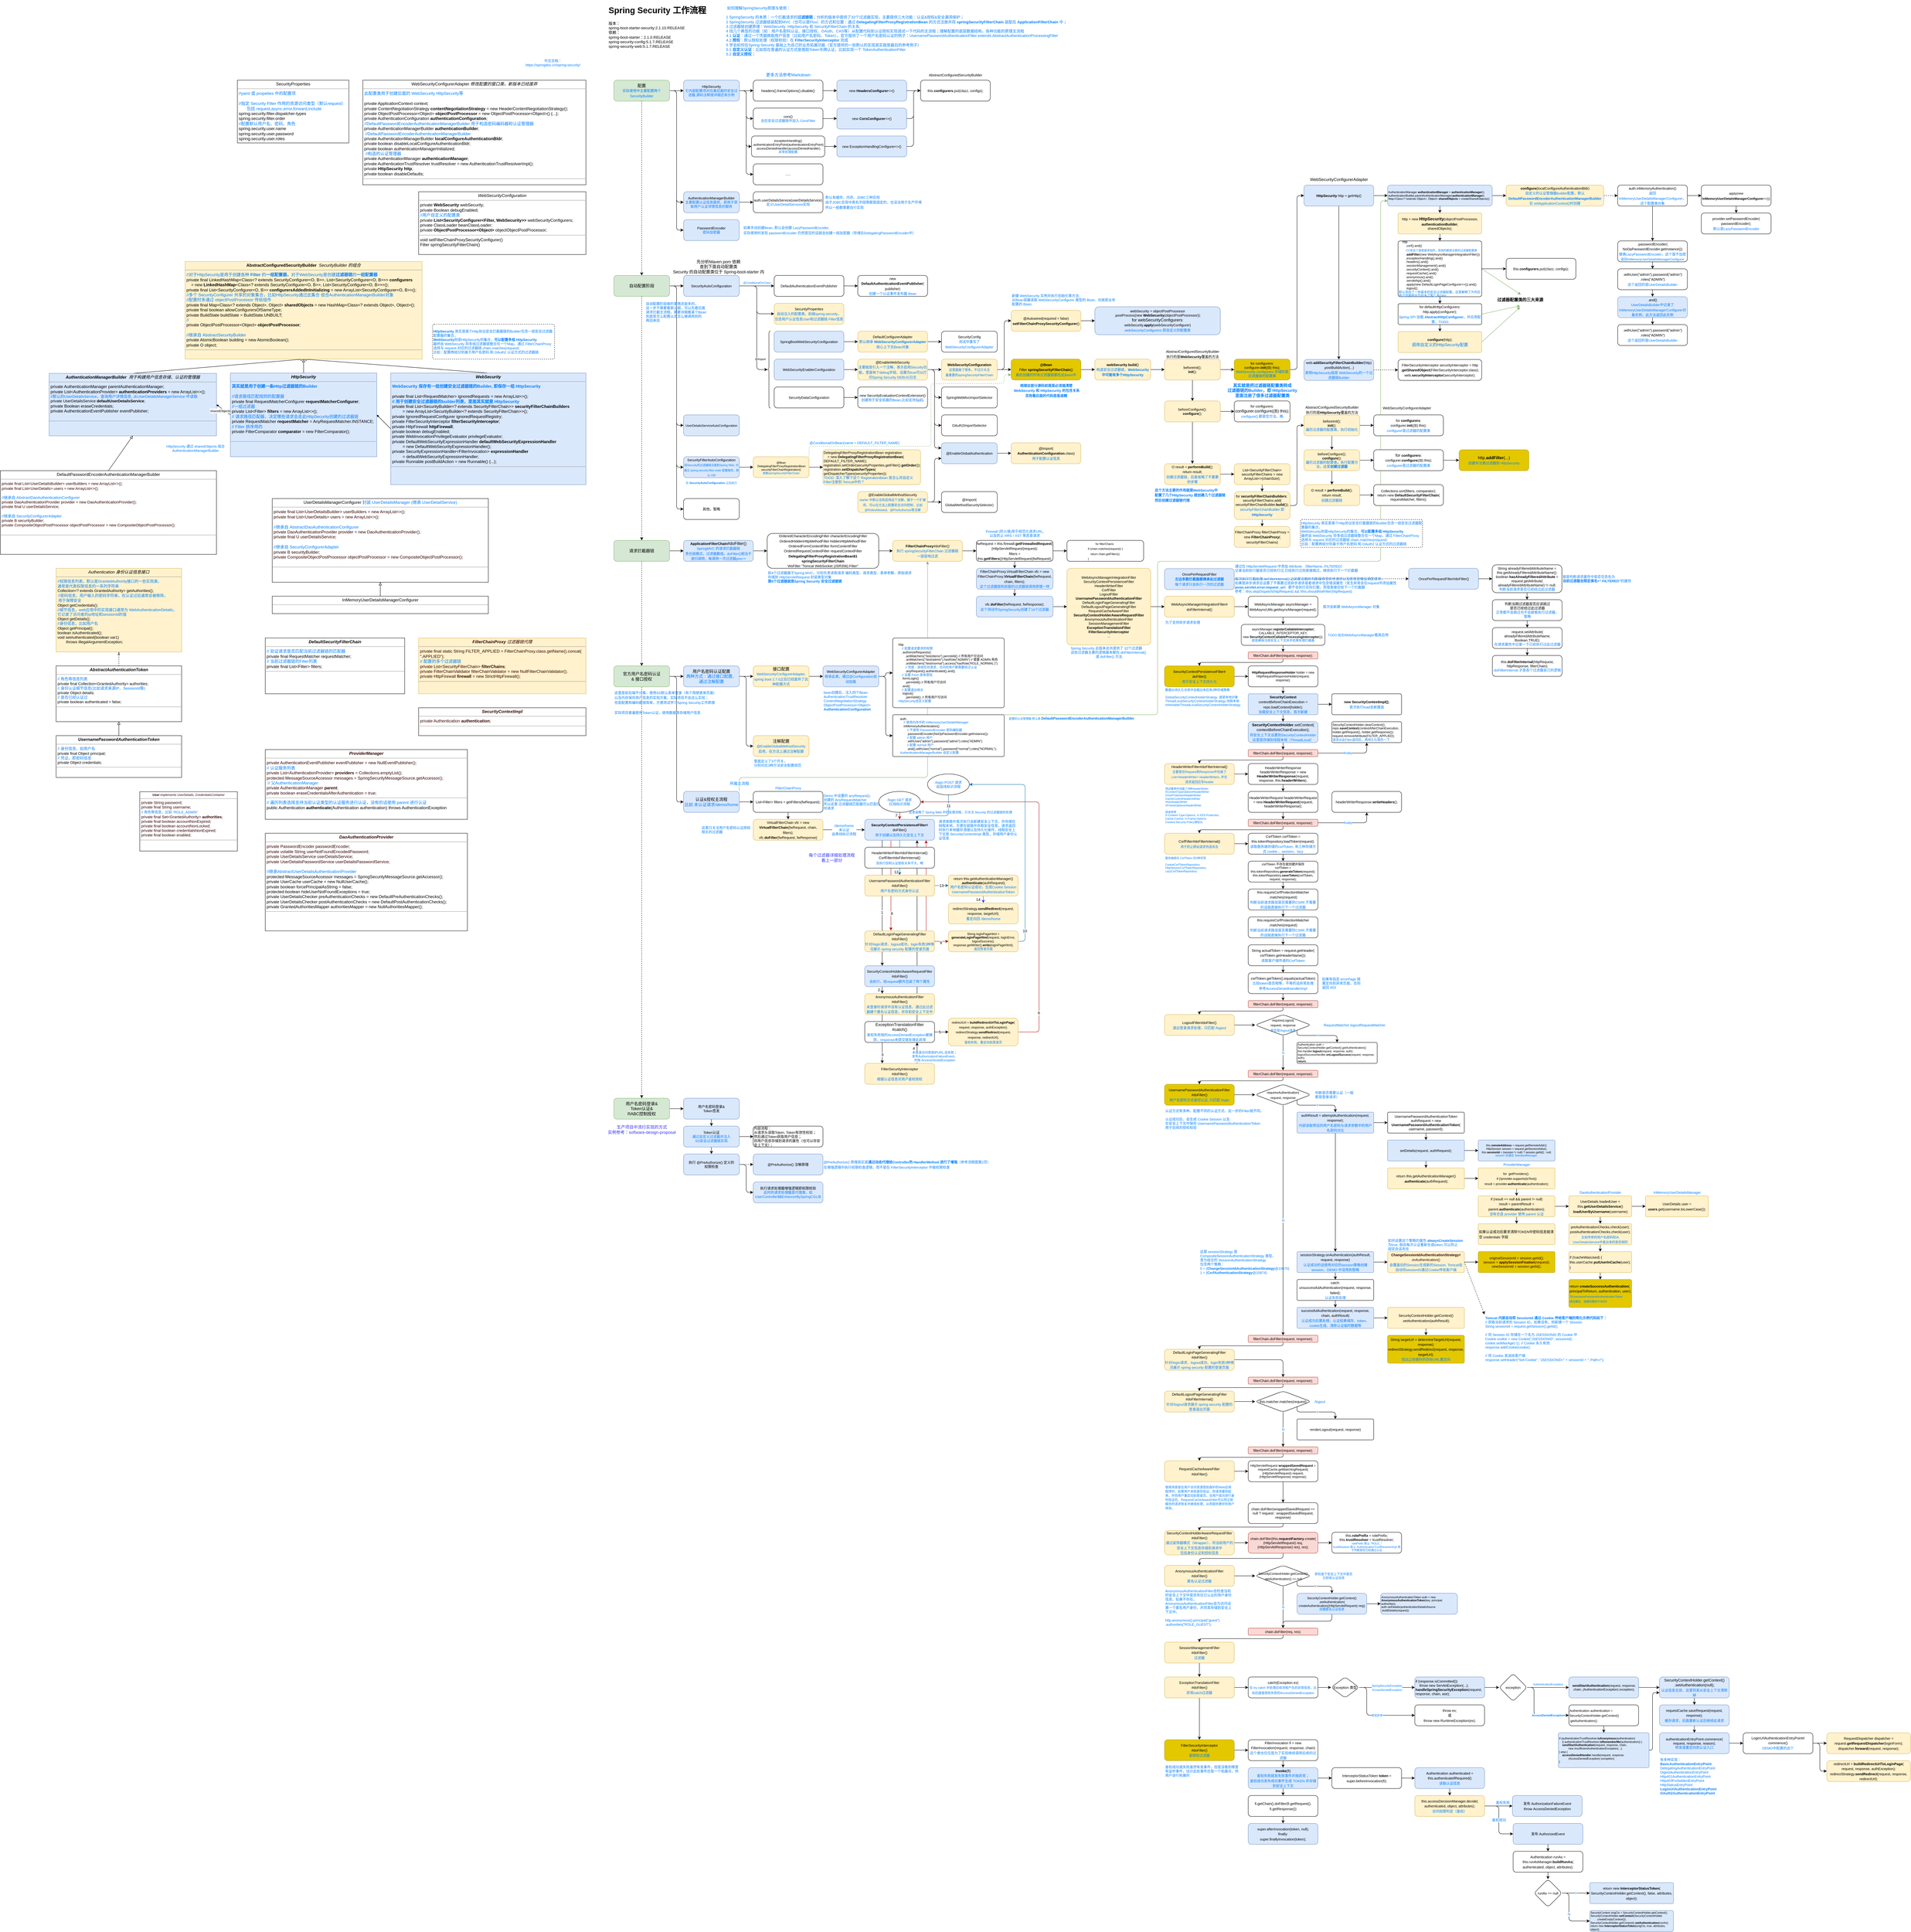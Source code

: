 <mxfile version="21.6.5" type="device" pages="2">
  <diagram id="izJUiE_6dcGGzq4-B36X" name="SpringSecurity工作流程">
    <mxGraphModel dx="3772" dy="879" grid="1" gridSize="10" guides="1" tooltips="1" connect="1" arrows="1" fold="1" page="1" pageScale="1" pageWidth="1169" pageHeight="827" math="0" shadow="0">
      <root>
        <mxCell id="0" />
        <mxCell id="1" parent="0" />
        <mxCell id="KUAb-_XNP9Eb_uavuq1S-264" style="edgeStyle=orthogonalEdgeStyle;rounded=1;orthogonalLoop=1;jettySize=auto;html=1;exitX=1;exitY=0;exitDx=0;exitDy=0;entryX=0;entryY=0.75;entryDx=0;entryDy=0;fontSize=8;fontColor=#007FFF;fillColor=#d5e8d4;strokeColor=#82b366;" parent="1" source="KUAb-_XNP9Eb_uavuq1S-262" target="KUAb-_XNP9Eb_uavuq1S-225" edge="1">
          <mxGeometry relative="1" as="geometry">
            <Array as="points">
              <mxPoint x="1600" y="2060" />
              <mxPoint x="1600" y="1620" />
              <mxPoint x="2240" y="1620" />
              <mxPoint x="2240" y="586" />
            </Array>
          </mxGeometry>
        </mxCell>
        <mxCell id="KUAb-_XNP9Eb_uavuq1S-265" value="配置的认证管理器 默认是&amp;nbsp;&lt;b style=&quot;font-size: 10px ; background-color: rgb(248 , 249 , 250)&quot;&gt;DefaultPasswordEncoderAuthenticationManagerBuilder&lt;/b&gt;" style="edgeLabel;html=1;align=center;verticalAlign=middle;resizable=0;points=[];fontSize=8;fontColor=#007FFF;" parent="KUAb-_XNP9Eb_uavuq1S-264" vertex="1" connectable="0">
          <mxGeometry x="-0.976" y="-1" relative="1" as="geometry">
            <mxPoint x="162" y="9" as="offset" />
          </mxGeometry>
        </mxCell>
        <mxCell id="KUAb-_XNP9Eb_uavuq1S-495" style="edgeStyle=orthogonalEdgeStyle;rounded=1;orthogonalLoop=1;jettySize=auto;html=1;exitX=0.88;exitY=0.017;exitDx=0;exitDy=0;entryX=0.88;entryY=1;entryDx=0;entryDy=0;entryPerimeter=0;fontSize=9;fontColor=#007FFF;endArrow=classic;endFill=1;exitPerimeter=0;fillColor=#e51400;strokeColor=#B20000;" parent="1" source="KUAb-_XNP9Eb_uavuq1S-464" target="KUAb-_XNP9Eb_uavuq1S-322" edge="1">
          <mxGeometry relative="1" as="geometry" />
        </mxCell>
        <mxCell id="KUAb-_XNP9Eb_uavuq1S-468" style="edgeStyle=orthogonalEdgeStyle;rounded=1;orthogonalLoop=1;jettySize=auto;html=1;exitX=0.75;exitY=0;exitDx=0;exitDy=0;entryX=0.75;entryY=1;entryDx=0;entryDy=0;fontSize=10;fontColor=#007FFF;endArrow=classic;endFill=1;" parent="1" source="KUAb-_XNP9Eb_uavuq1S-386" target="KUAb-_XNP9Eb_uavuq1S-322" edge="1">
          <mxGeometry relative="1" as="geometry" />
        </mxCell>
        <mxCell id="mgh684Ju6QphpoWxp4na-1" value="&lt;h1&gt;Spring Security 工作流程&amp;nbsp;&lt;/h1&gt;&lt;div style=&quot;font-size: 11px&quot;&gt;&lt;font style=&quot;font-size: 11px&quot;&gt;版本：&lt;br&gt;spring-boot-starter-security:2.1.10.RELEASE&lt;/font&gt;&lt;/div&gt;&lt;div style=&quot;font-size: 11px&quot;&gt;&lt;font style=&quot;font-size: 11px&quot;&gt;依赖：&lt;/font&gt;&lt;/div&gt;&lt;div style=&quot;font-size: 11px&quot;&gt;&lt;font style=&quot;font-size: 11px&quot;&gt;spring-boot-starter：2.1.0.RELEASE&lt;br&gt;&lt;/font&gt;&lt;/div&gt;&lt;div style=&quot;font-size: 11px&quot;&gt;&lt;font style=&quot;font-size: 11px&quot;&gt;spring-security-config:5.1.7.RELEASE&lt;/font&gt;&lt;/div&gt;&lt;div style=&quot;font-size: 11px&quot;&gt;&lt;font style=&quot;font-size: 11px&quot;&gt;spring-security-web:5.1.7.RELEASE&lt;/font&gt;&lt;br&gt;&lt;/div&gt;&lt;div&gt;&lt;br&gt;&lt;/div&gt;" style="text;html=1;strokeColor=none;fillColor=none;spacing=5;spacingTop=-20;whiteSpace=wrap;overflow=hidden;rounded=0;" parent="1" vertex="1">
          <mxGeometry x="20" y="20" width="400" height="130" as="geometry" />
        </mxCell>
        <mxCell id="mgh684Ju6QphpoWxp4na-15" value="&lt;font color=&quot;#007fff&quot; style=&quot;font-size: 8px&quot;&gt;@ConditionalOnClass&lt;/font&gt;" style="edgeStyle=orthogonalEdgeStyle;rounded=1;orthogonalLoop=1;jettySize=auto;html=1;fontSize=10;" parent="1" source="mgh684Ju6QphpoWxp4na-3" target="mgh684Ju6QphpoWxp4na-14" edge="1">
          <mxGeometry y="10" relative="1" as="geometry">
            <mxPoint as="offset" />
          </mxGeometry>
        </mxCell>
        <mxCell id="mgh684Ju6QphpoWxp4na-24" style="edgeStyle=orthogonalEdgeStyle;rounded=1;orthogonalLoop=1;jettySize=auto;html=1;exitX=1;exitY=0.5;exitDx=0;exitDy=0;entryX=0;entryY=0.5;entryDx=0;entryDy=0;fontSize=8;" parent="1" source="mgh684Ju6QphpoWxp4na-3" target="mgh684Ju6QphpoWxp4na-16" edge="1">
          <mxGeometry relative="1" as="geometry">
            <Array as="points">
              <mxPoint x="450" y="830" />
              <mxPoint x="450" y="910" />
            </Array>
          </mxGeometry>
        </mxCell>
        <mxCell id="mgh684Ju6QphpoWxp4na-25" value="@Import" style="edgeStyle=orthogonalEdgeStyle;rounded=1;orthogonalLoop=1;jettySize=auto;html=1;exitX=1;exitY=0.5;exitDx=0;exitDy=0;fontSize=8;entryX=0.1;entryY=0.5;entryDx=0;entryDy=0;entryPerimeter=0;" parent="1" source="mgh684Ju6QphpoWxp4na-3" target="mgh684Ju6QphpoWxp4na-26" edge="1">
          <mxGeometry x="0.62" y="10" relative="1" as="geometry">
            <mxPoint x="400" y="1030" as="targetPoint" />
            <mxPoint as="offset" />
            <Array as="points">
              <mxPoint x="450" y="830" />
              <mxPoint x="450" y="1070" />
            </Array>
          </mxGeometry>
        </mxCell>
        <mxCell id="mgh684Ju6QphpoWxp4na-3" value="&lt;font style=&quot;font-size: 10px&quot;&gt;SecurityAutoConfiguration&lt;/font&gt;" style="rounded=1;whiteSpace=wrap;html=1;fillColor=#dae8fc;strokeColor=#6c8ebf;" parent="1" vertex="1">
          <mxGeometry x="240" y="800" width="160" height="60" as="geometry" />
        </mxCell>
        <mxCell id="mgh684Ju6QphpoWxp4na-5" value="先分析Maven pom 依赖&lt;br&gt;查到下面自动配置类&lt;br&gt;Security 的自动配置类位于 Spring-boot-starter 内" style="text;html=1;align=center;verticalAlign=middle;resizable=0;points=[];autosize=1;strokeColor=none;fillColor=none;" parent="1" vertex="1">
          <mxGeometry x="195" y="750" width="290" height="50" as="geometry" />
        </mxCell>
        <mxCell id="mgh684Ju6QphpoWxp4na-6" value="&lt;font style=&quot;font-size: 9px&quot;&gt;UserDetailsServiceAutoConfiguration&lt;/font&gt;" style="rounded=1;whiteSpace=wrap;html=1;fillColor=#dae8fc;strokeColor=#6c8ebf;" parent="1" vertex="1">
          <mxGeometry x="240" y="1200" width="160" height="60" as="geometry" />
        </mxCell>
        <mxCell id="KUAb-_XNP9Eb_uavuq1S-255" value="" style="edgeStyle=orthogonalEdgeStyle;rounded=1;orthogonalLoop=1;jettySize=auto;html=1;fontSize=8;fontColor=#007FFF;" parent="1" source="mgh684Ju6QphpoWxp4na-8" target="KUAb-_XNP9Eb_uavuq1S-254" edge="1">
          <mxGeometry relative="1" as="geometry" />
        </mxCell>
        <mxCell id="mgh684Ju6QphpoWxp4na-8" value="&lt;font style=&quot;font-size: 8px&quot;&gt;&lt;span style=&quot;font-size: 10px&quot;&gt;SecurityFilterAutoConfiguration&lt;/span&gt;&lt;br&gt;&lt;font color=&quot;#007fff&quot; style=&quot;font-size: 8px&quot;&gt;将Security的过滤器链注册到Spring Web, 可通过 spring.security.filter.order 配置顺序，默认-100&lt;/font&gt;&lt;br&gt;&lt;/font&gt;" style="rounded=1;whiteSpace=wrap;html=1;fillColor=#dae8fc;strokeColor=#6c8ebf;" parent="1" vertex="1">
          <mxGeometry x="240" y="1320" width="160" height="60" as="geometry" />
        </mxCell>
        <mxCell id="mgh684Ju6QphpoWxp4na-12" value="&lt;font style=&quot;font-size: 10px&quot;&gt;其他，暂略&lt;/font&gt;" style="rounded=1;whiteSpace=wrap;html=1;" parent="1" vertex="1">
          <mxGeometry x="240" y="1440" width="160" height="60" as="geometry" />
        </mxCell>
        <mxCell id="mgh684Ju6QphpoWxp4na-28" value="" style="edgeStyle=orthogonalEdgeStyle;rounded=1;orthogonalLoop=1;jettySize=auto;html=1;fontSize=8;" parent="1" source="mgh684Ju6QphpoWxp4na-14" target="mgh684Ju6QphpoWxp4na-27" edge="1">
          <mxGeometry relative="1" as="geometry" />
        </mxCell>
        <mxCell id="mgh684Ju6QphpoWxp4na-14" value="&lt;font style=&quot;font-size: 10px&quot;&gt;DefaultAuthenticationEventPublisher&lt;/font&gt;" style="rounded=1;whiteSpace=wrap;html=1;" parent="1" vertex="1">
          <mxGeometry x="500" y="800" width="200" height="60" as="geometry" />
        </mxCell>
        <mxCell id="mgh684Ju6QphpoWxp4na-16" value="&lt;font&gt;&lt;span style=&quot;font-size: 10px&quot;&gt;SecurityProperties&lt;br&gt;&lt;/span&gt;&lt;font color=&quot;#007fff&quot;&gt;&lt;span style=&quot;font-size: 10px&quot;&gt;自动注入的配置类，前缀spring.security，&lt;/span&gt;&lt;br&gt;&lt;span style=&quot;font-size: 10px&quot;&gt;包含用户认证信息User和过滤器链 Filter信息&lt;/span&gt;&lt;/font&gt;&lt;br&gt;&lt;/font&gt;" style="rounded=1;whiteSpace=wrap;html=1;fillColor=#fff2cc;strokeColor=#d6b656;" parent="1" vertex="1">
          <mxGeometry x="500" y="880" width="200" height="60" as="geometry" />
        </mxCell>
        <mxCell id="mgh684Ju6QphpoWxp4na-30" value="" style="edgeStyle=orthogonalEdgeStyle;rounded=1;orthogonalLoop=1;jettySize=auto;html=1;fontSize=8;" parent="1" source="mgh684Ju6QphpoWxp4na-18" target="mgh684Ju6QphpoWxp4na-29" edge="1">
          <mxGeometry relative="1" as="geometry" />
        </mxCell>
        <mxCell id="mgh684Ju6QphpoWxp4na-18" value="&lt;font style=&quot;font-size: 10px&quot;&gt;SpringBootWebSecurityConfiguration&lt;/font&gt;" style="rounded=1;whiteSpace=wrap;html=1;fillColor=#dae8fc;strokeColor=#6c8ebf;" parent="1" vertex="1">
          <mxGeometry x="500" y="960" width="200" height="60" as="geometry" />
        </mxCell>
        <mxCell id="mgh684Ju6QphpoWxp4na-32" value="" style="edgeStyle=orthogonalEdgeStyle;rounded=1;orthogonalLoop=1;jettySize=auto;html=1;fontSize=8;" parent="1" source="mgh684Ju6QphpoWxp4na-20" target="mgh684Ju6QphpoWxp4na-31" edge="1">
          <mxGeometry relative="1" as="geometry" />
        </mxCell>
        <mxCell id="mgh684Ju6QphpoWxp4na-20" value="&lt;font style=&quot;font-size: 10px&quot;&gt;WebSecurityEnablerConfiguration&lt;/font&gt;" style="rounded=1;whiteSpace=wrap;html=1;fillColor=#dae8fc;strokeColor=#6c8ebf;" parent="1" vertex="1">
          <mxGeometry x="500" y="1040" width="200" height="60" as="geometry" />
        </mxCell>
        <mxCell id="mgh684Ju6QphpoWxp4na-34" value="" style="edgeStyle=orthogonalEdgeStyle;rounded=1;orthogonalLoop=1;jettySize=auto;html=1;fontSize=8;" parent="1" source="mgh684Ju6QphpoWxp4na-22" target="mgh684Ju6QphpoWxp4na-33" edge="1">
          <mxGeometry relative="1" as="geometry" />
        </mxCell>
        <mxCell id="mgh684Ju6QphpoWxp4na-22" value="&lt;font style=&quot;font-size: 10px&quot;&gt;SecurityDataConfiguration&lt;/font&gt;" style="rounded=1;whiteSpace=wrap;html=1;" parent="1" vertex="1">
          <mxGeometry x="500" y="1120" width="200" height="60" as="geometry" />
        </mxCell>
        <mxCell id="mgh684Ju6QphpoWxp4na-26" value="" style="shape=curlyBracket;whiteSpace=wrap;html=1;rounded=1;fontSize=8;" parent="1" vertex="1">
          <mxGeometry x="480" y="960" width="10" height="220" as="geometry" />
        </mxCell>
        <mxCell id="mgh684Ju6QphpoWxp4na-27" value="&lt;font style=&quot;font-size: 10px&quot;&gt;new &lt;b&gt;DefaultAuthenticationEventPublisher&lt;/b&gt;(&lt;br&gt;publisher)&lt;br&gt;&lt;font color=&quot;#007fff&quot;&gt;创建一个认证事件发布器 Bean&lt;/font&gt;&lt;br&gt;&lt;/font&gt;" style="rounded=1;whiteSpace=wrap;html=1;" parent="1" vertex="1">
          <mxGeometry x="740" y="800" width="200" height="60" as="geometry" />
        </mxCell>
        <mxCell id="mgh684Ju6QphpoWxp4na-36" value="" style="edgeStyle=orthogonalEdgeStyle;rounded=1;orthogonalLoop=1;jettySize=auto;html=1;fontSize=10;" parent="1" source="mgh684Ju6QphpoWxp4na-29" target="mgh684Ju6QphpoWxp4na-35" edge="1">
          <mxGeometry relative="1" as="geometry" />
        </mxCell>
        <mxCell id="mgh684Ju6QphpoWxp4na-29" value="&lt;font style=&quot;font-size: 10px&quot;&gt;DefaultConfigurerAdapter&lt;br&gt;&lt;font color=&quot;#007fff&quot;&gt;默认继承&amp;nbsp;&lt;b&gt;WebSecurityConfigurerAdapter&lt;br&gt;&lt;/b&gt;核心上下文Bean对象&lt;/font&gt;&lt;br&gt;&lt;/font&gt;" style="rounded=1;whiteSpace=wrap;html=1;fillColor=#fff2cc;strokeColor=#d6b656;" parent="1" vertex="1">
          <mxGeometry x="740" y="960" width="200" height="60" as="geometry" />
        </mxCell>
        <mxCell id="mgh684Ju6QphpoWxp4na-44" value="" style="edgeStyle=orthogonalEdgeStyle;rounded=1;orthogonalLoop=1;jettySize=auto;html=1;fontSize=10;" parent="1" source="mgh684Ju6QphpoWxp4na-31" target="mgh684Ju6QphpoWxp4na-43" edge="1">
          <mxGeometry relative="1" as="geometry" />
        </mxCell>
        <mxCell id="mgh684Ju6QphpoWxp4na-51" style="edgeStyle=orthogonalEdgeStyle;rounded=1;orthogonalLoop=1;jettySize=auto;html=1;exitX=1;exitY=0.5;exitDx=0;exitDy=0;entryX=0;entryY=0.5;entryDx=0;entryDy=0;fontSize=10;" parent="1" source="mgh684Ju6QphpoWxp4na-31" target="mgh684Ju6QphpoWxp4na-47" edge="1">
          <mxGeometry relative="1" as="geometry" />
        </mxCell>
        <mxCell id="mgh684Ju6QphpoWxp4na-52" style="edgeStyle=orthogonalEdgeStyle;rounded=1;orthogonalLoop=1;jettySize=auto;html=1;exitX=1;exitY=0.5;exitDx=0;exitDy=0;entryX=0;entryY=0.5;entryDx=0;entryDy=0;fontSize=10;" parent="1" source="mgh684Ju6QphpoWxp4na-31" target="mgh684Ju6QphpoWxp4na-49" edge="1">
          <mxGeometry relative="1" as="geometry" />
        </mxCell>
        <mxCell id="KUAb-_XNP9Eb_uavuq1S-3" style="edgeStyle=orthogonalEdgeStyle;rounded=1;orthogonalLoop=1;jettySize=auto;html=1;exitX=1;exitY=0.5;exitDx=0;exitDy=0;entryX=0;entryY=0.25;entryDx=0;entryDy=0;" parent="1" source="mgh684Ju6QphpoWxp4na-31" target="KUAb-_XNP9Eb_uavuq1S-1" edge="1">
          <mxGeometry relative="1" as="geometry">
            <mxPoint x="970" y="1310" as="targetPoint" />
            <Array as="points">
              <mxPoint x="960" y="1070" />
              <mxPoint x="960" y="1295" />
            </Array>
          </mxGeometry>
        </mxCell>
        <mxCell id="mgh684Ju6QphpoWxp4na-31" value="&lt;font&gt;&lt;span style=&quot;font-size: 10px&quot;&gt;@EnableWebSecurity&lt;br&gt;&lt;/span&gt;&lt;span style=&quot;font-size: 10px&quot;&gt;&lt;font color=&quot;#007fff&quot;&gt;主要就是引入一个注解，表示启用Security功能，里面有个debug字段，设置为true可以打印Spring Security DEBUG日志&lt;/font&gt;&lt;/span&gt;&lt;br&gt;&lt;/font&gt;" style="rounded=1;whiteSpace=wrap;html=1;fillColor=#fff2cc;strokeColor=#d6b656;" parent="1" vertex="1">
          <mxGeometry x="740" y="1040" width="200" height="60" as="geometry" />
        </mxCell>
        <mxCell id="mgh684Ju6QphpoWxp4na-33" value="&lt;font style=&quot;font-size: 10px&quot;&gt;&lt;span style=&quot;font-size: 10px&quot;&gt;new SecurityEvaluationContextExtension()&lt;/span&gt;&lt;br&gt;&lt;div&gt;&lt;font color=&quot;#007fff&quot;&gt;&lt;span&gt;创建用于安全拓展的Bean,比如支持&lt;/span&gt;&lt;font face=&quot;Noto Sans SC, SF Pro SC, SF Pro Text, SF Pro Icons, PingFang SC, Helvetica Neue, Helvetica, Arial, sans-serif&quot; style=&quot;font-size: 10px&quot;&gt;&lt;span style=&quot;background-color: rgba(0 , 0 , 0 , 0.05)&quot;&gt;SpEL&lt;/span&gt;&lt;/font&gt;&lt;/font&gt;&lt;/div&gt;&lt;/font&gt;" style="rounded=1;whiteSpace=wrap;html=1;" parent="1" vertex="1">
          <mxGeometry x="740" y="1120" width="200" height="60" as="geometry" />
        </mxCell>
        <mxCell id="mgh684Ju6QphpoWxp4na-35" value="&lt;font&gt;&lt;span style=&quot;font-size: 10px&quot;&gt;SecurityConfig&lt;br&gt;&lt;/span&gt;&lt;font style=&quot;font-size: 10px&quot; color=&quot;#007fff&quot;&gt;测试中重写了WebSecurityConfigurerAdapter&lt;/font&gt;&lt;br&gt;&lt;/font&gt;" style="rounded=1;whiteSpace=wrap;html=1;" parent="1" vertex="1">
          <mxGeometry x="980" y="960" width="160" height="60" as="geometry" />
        </mxCell>
        <mxCell id="mgh684Ju6QphpoWxp4na-38" value="&lt;p style=&quot;margin: 0px ; margin-top: 4px ; text-align: center&quot;&gt;WebSecurityConfigurerAdapter&lt;i&gt;&amp;nbsp;修改&lt;/i&gt;&lt;i style=&quot;background-color: initial;&quot;&gt;配置&lt;/i&gt;&lt;i style=&quot;background-color: initial;&quot;&gt;的窗口类，新版本已经废弃&lt;/i&gt;&lt;/p&gt;&lt;hr size=&quot;1&quot;&gt;&lt;p style=&quot;margin: 0px ; margin-left: 4px&quot;&gt;&lt;font color=&quot;#007fff&quot;&gt;此配置类用于创建后面的 WebSecurity HttpSecurity等&lt;/font&gt;&lt;/p&gt;&lt;p style=&quot;margin: 0px ; margin-left: 4px&quot;&gt;&lt;br&gt;&lt;/p&gt;&lt;p style=&quot;margin: 0px ; margin-left: 4px&quot;&gt;private ApplicationContext context;&lt;/p&gt;&lt;p style=&quot;margin: 0px ; margin-left: 4px&quot;&gt;private ContentNegotiationStrategy &lt;b&gt;contentNegotiationStrategy&lt;/b&gt; = new HeaderContentNegotiationStrategy();&lt;/p&gt;&lt;p style=&quot;margin: 0px ; margin-left: 4px&quot;&gt;private ObjectPostProcessor&amp;lt;Object&amp;gt; &lt;b&gt;objectPostProcessor&lt;/b&gt; = new ObjectPostProcessor&amp;lt;Object&amp;gt;() {...};&lt;/p&gt;&lt;p style=&quot;margin: 0px ; margin-left: 4px&quot;&gt;private AuthenticationConfiguration &lt;b&gt;authenticationConfiguration&lt;/b&gt;;&lt;/p&gt;&lt;p style=&quot;margin: 0px ; margin-left: 4px&quot;&gt;&lt;font color=&quot;#007fff&quot;&gt;//DefaultPasswordEncoderAuthenticationManagerBuilder 用于构造密码编码器和认证管理器&lt;/font&gt;&lt;/p&gt;&lt;p style=&quot;margin: 0px ; margin-left: 4px&quot;&gt;private AuthenticationManagerBuilder &lt;b&gt;authenticationBuilder&lt;/b&gt;;&lt;/p&gt;&lt;span style=&quot;color: rgb(0 , 127 , 255)&quot;&gt;&amp;nbsp; //DefaultPasswordEncoderAuthenticationManagerBuilder&lt;/span&gt;&lt;span&gt;&amp;nbsp;&lt;/span&gt;&lt;span style=&quot;color: rgb(0 , 127 , 255)&quot;&gt;&lt;br&gt;&lt;/span&gt;&lt;p style=&quot;margin: 0px ; margin-left: 4px&quot;&gt;private AuthenticationManagerBuilder &lt;b&gt;localConfigureAuthenticationBldr&lt;/b&gt;;&lt;/p&gt;&lt;p style=&quot;margin: 0px ; margin-left: 4px&quot;&gt;private boolean disableLocalConfigureAuthenticationBldr;&lt;/p&gt;&lt;p style=&quot;margin: 0px ; margin-left: 4px&quot;&gt;private boolean authenticationManagerInitialized;&lt;/p&gt;&lt;p style=&quot;margin: 0px ; margin-left: 4px&quot;&gt;&lt;font color=&quot;#007fff&quot;&gt;&amp;nbsp;//构造的认证管理器&lt;/font&gt;&lt;/p&gt;&lt;p style=&quot;margin: 0px ; margin-left: 4px&quot;&gt;private AuthenticationManager &lt;b&gt;authenticationManager&lt;/b&gt;;&lt;/p&gt;&lt;p style=&quot;margin: 0px ; margin-left: 4px&quot;&gt;private AuthenticationTrustResolver trustResolver = new AuthenticationTrustResolverImpl();&lt;/p&gt;&lt;p style=&quot;margin: 0px ; margin-left: 4px&quot;&gt;private &lt;b&gt;HttpSecurity&lt;/b&gt; &lt;b&gt;http&lt;/b&gt;;&lt;/p&gt;&lt;p style=&quot;margin: 0px ; margin-left: 4px&quot;&gt;private boolean disableDefaults;&lt;/p&gt;&lt;hr size=&quot;1&quot;&gt;&lt;p style=&quot;margin: 0px ; margin-left: 4px&quot;&gt;&lt;br&gt;&lt;/p&gt;" style="verticalAlign=top;align=left;overflow=fill;fontSize=12;fontFamily=Helvetica;html=1;" parent="1" vertex="1">
          <mxGeometry x="-680" y="240" width="640" height="300" as="geometry" />
        </mxCell>
        <mxCell id="KUAb-_XNP9Eb_uavuq1S-25" value="" style="edgeStyle=orthogonalEdgeStyle;rounded=1;orthogonalLoop=1;jettySize=auto;html=1;fontSize=10;" parent="1" source="mgh684Ju6QphpoWxp4na-39" target="KUAb-_XNP9Eb_uavuq1S-24" edge="1">
          <mxGeometry relative="1" as="geometry" />
        </mxCell>
        <mxCell id="KUAb-_XNP9Eb_uavuq1S-181" value="" style="edgeStyle=orthogonalEdgeStyle;rounded=1;orthogonalLoop=1;jettySize=auto;html=1;fontSize=10;fontColor=#007FFF;dashed=1;" parent="1" source="mgh684Ju6QphpoWxp4na-39" target="KUAb-_XNP9Eb_uavuq1S-180" edge="1">
          <mxGeometry relative="1" as="geometry" />
        </mxCell>
        <mxCell id="mgh684Ju6QphpoWxp4na-39" value="请求拦截器链" style="rounded=1;whiteSpace=wrap;html=1;fillColor=#d5e8d4;strokeColor=#82b366;" parent="1" vertex="1">
          <mxGeometry x="40" y="1560" width="160" height="60" as="geometry" />
        </mxCell>
        <mxCell id="mgh684Ju6QphpoWxp4na-54" value="" style="edgeStyle=orthogonalEdgeStyle;rounded=1;orthogonalLoop=1;jettySize=auto;html=1;fontSize=10;" parent="1" source="mgh684Ju6QphpoWxp4na-43" target="mgh684Ju6QphpoWxp4na-53" edge="1">
          <mxGeometry relative="1" as="geometry" />
        </mxCell>
        <mxCell id="KUAb-_XNP9Eb_uavuq1S-205" style="edgeStyle=orthogonalEdgeStyle;rounded=1;orthogonalLoop=1;jettySize=auto;html=1;exitX=1;exitY=0.5;exitDx=0;exitDy=0;entryX=0;entryY=0.5;entryDx=0;entryDy=0;fontSize=10;fontColor=#007FFF;" parent="1" source="mgh684Ju6QphpoWxp4na-43" target="KUAb-_XNP9Eb_uavuq1S-204" edge="1">
          <mxGeometry relative="1" as="geometry" />
        </mxCell>
        <mxCell id="mgh684Ju6QphpoWxp4na-43" value="&lt;font style=&quot;font-size: 9px&quot;&gt;&lt;span style=&quot;font-size: 10px&quot;&gt;&lt;b&gt;WebSecurityConfiguration&lt;/b&gt;&lt;br&gt;&lt;/span&gt;&lt;font color=&quot;#007fff&quot; style=&quot;font-size: 9px&quot;&gt;这里面做了很多，不过只关注&lt;br&gt;最重要的springSecurityFilterChain&lt;/font&gt;&lt;br&gt;&lt;/font&gt;" style="rounded=1;whiteSpace=wrap;html=1;fillColor=#fff2cc;strokeColor=#d6b656;" parent="1" vertex="1">
          <mxGeometry x="980" y="1040" width="160" height="60" as="geometry" />
        </mxCell>
        <mxCell id="mgh684Ju6QphpoWxp4na-47" value="&lt;font&gt;&lt;span style=&quot;font-size: 10px&quot;&gt;SpringWebMvcImportSelector&lt;/span&gt;&lt;br&gt;&lt;/font&gt;" style="rounded=1;whiteSpace=wrap;html=1;" parent="1" vertex="1">
          <mxGeometry x="980" y="1120" width="160" height="60" as="geometry" />
        </mxCell>
        <mxCell id="mgh684Ju6QphpoWxp4na-49" value="&lt;font&gt;&lt;span style=&quot;font-size: 10px&quot;&gt;OAuth2ImportSelector&lt;/span&gt;&lt;br&gt;&lt;/font&gt;" style="rounded=1;whiteSpace=wrap;html=1;" parent="1" vertex="1">
          <mxGeometry x="980" y="1200" width="160" height="60" as="geometry" />
        </mxCell>
        <mxCell id="KUAb-_XNP9Eb_uavuq1S-9" value="" style="edgeStyle=orthogonalEdgeStyle;rounded=1;orthogonalLoop=1;jettySize=auto;html=1;fontSize=9;" parent="1" source="mgh684Ju6QphpoWxp4na-53" target="KUAb-_XNP9Eb_uavuq1S-8" edge="1">
          <mxGeometry relative="1" as="geometry" />
        </mxCell>
        <mxCell id="mgh684Ju6QphpoWxp4na-53" value="&lt;font&gt;&lt;span style=&quot;font-size: 10px&quot;&gt;&lt;b&gt;@Bean &lt;br&gt;&lt;/b&gt;Filter &lt;b&gt;springSecurityFilterChain&lt;/b&gt;()&lt;br&gt;&lt;/span&gt;&lt;font style=&quot;font-size: 10px;&quot; color=&quot;#007fff&quot;&gt;最后创建的所有过滤器链都在此Bean中&lt;/font&gt;&lt;br&gt;&lt;/font&gt;" style="rounded=1;whiteSpace=wrap;html=1;fillColor=#e3c800;strokeColor=#B09500;fontColor=#000000;" parent="1" vertex="1">
          <mxGeometry x="1180" y="1040" width="200" height="60" as="geometry" />
        </mxCell>
        <mxCell id="mgh684Ju6QphpoWxp4na-55" value="&lt;p style=&quot;margin: 0px ; margin-top: 4px ; text-align: center&quot;&gt;&lt;i&gt;WebSecurityConfiguration&lt;/i&gt;&lt;br&gt;&lt;/p&gt;&lt;hr size=&quot;1&quot;&gt;&lt;p style=&quot;margin: 0px ; margin-left: 4px&quot;&gt;private &lt;b&gt;WebSecurity&lt;/b&gt; webSecurity;&lt;/p&gt;&lt;p style=&quot;margin: 0px ; margin-left: 4px&quot;&gt;private Boolean debugEnabled;&lt;/p&gt;&lt;p style=&quot;margin: 0px ; margin-left: 4px&quot;&gt;&lt;font color=&quot;#007fff&quot;&gt;//用户自定义的配置类&lt;/font&gt;&lt;/p&gt;&lt;p style=&quot;margin: 0px ; margin-left: 4px&quot;&gt;private &lt;b&gt;List&amp;lt;SecurityConfigurer&amp;lt;Filter, WebSecurity&amp;gt;&amp;gt;&lt;/b&gt; webSecurityConfigurers;&lt;/p&gt;&lt;p style=&quot;margin: 0px ; margin-left: 4px&quot;&gt;private ClassLoader beanClassLoader;&lt;/p&gt;&lt;p style=&quot;margin: 0px ; margin-left: 4px&quot;&gt;private &lt;b&gt;ObjectPostProcessor&amp;lt;Object&amp;gt;&lt;/b&gt; objectObjectPostProcessor;&lt;/p&gt;&lt;hr size=&quot;1&quot;&gt;&lt;p style=&quot;margin: 0px ; margin-left: 4px&quot;&gt;void setFilterChainProxySecurityConfigurer()&lt;br&gt;Filter springSecurityFilterChain()&lt;br&gt;&lt;/p&gt;" style="verticalAlign=top;align=left;overflow=fill;fontSize=12;fontFamily=Helvetica;html=1;" parent="1" vertex="1">
          <mxGeometry x="-520" y="560" width="480" height="180" as="geometry" />
        </mxCell>
        <mxCell id="KUAb-_XNP9Eb_uavuq1S-5" value="" style="edgeStyle=orthogonalEdgeStyle;rounded=1;orthogonalLoop=1;jettySize=auto;html=1;" parent="1" source="KUAb-_XNP9Eb_uavuq1S-1" target="KUAb-_XNP9Eb_uavuq1S-4" edge="1">
          <mxGeometry relative="1" as="geometry" />
        </mxCell>
        <mxCell id="KUAb-_XNP9Eb_uavuq1S-1" value="&lt;font&gt;&lt;span style=&quot;font-size: 10px&quot;&gt;@EnableGlobalAuthentication&lt;/span&gt;&lt;br&gt;&lt;/font&gt;" style="rounded=1;whiteSpace=wrap;html=1;fillColor=#dae8fc;strokeColor=#6c8ebf;" parent="1" vertex="1">
          <mxGeometry x="980" y="1280" width="160" height="60" as="geometry" />
        </mxCell>
        <mxCell id="KUAb-_XNP9Eb_uavuq1S-4" value="&lt;font&gt;&lt;span style=&quot;font-size: 10px&quot;&gt;@Import(&lt;br&gt;&lt;b&gt;AuthenticationConfiguration&lt;/b&gt;.class)&lt;br&gt;&lt;/span&gt;&lt;font color=&quot;#007fff&quot; style=&quot;font-size: 10px&quot;&gt;用于配置认证信息&lt;/font&gt;&lt;br&gt;&lt;/font&gt;" style="rounded=1;whiteSpace=wrap;html=1;fillColor=#fff2cc;strokeColor=#d6b656;" parent="1" vertex="1">
          <mxGeometry x="1180" y="1280" width="200" height="60" as="geometry" />
        </mxCell>
        <mxCell id="qwSPwGrAE5PhXKtDNLOx-14" style="edgeStyle=orthogonalEdgeStyle;rounded=1;orthogonalLoop=1;jettySize=auto;html=1;exitX=1;exitY=0.5;exitDx=0;exitDy=0;entryX=0;entryY=0.5;entryDx=0;entryDy=0;" parent="1" source="KUAb-_XNP9Eb_uavuq1S-8" target="qwSPwGrAE5PhXKtDNLOx-9" edge="1">
          <mxGeometry relative="1" as="geometry" />
        </mxCell>
        <mxCell id="KUAb-_XNP9Eb_uavuq1S-8" value="&lt;font&gt;&lt;span style=&quot;font-size: 10px&quot;&gt;&lt;b&gt;webSecurity&lt;/b&gt;.&lt;b&gt;build&lt;/b&gt;()&lt;br&gt;&lt;/span&gt;&lt;font color=&quot;#007fff&quot; style=&quot;font-size: 10px&quot;&gt;构造安全过滤器链，&lt;b&gt;WebSecurity 中可能有多个HttpSecurity&lt;/b&gt;&lt;/font&gt;&lt;br&gt;&lt;/font&gt;" style="rounded=1;whiteSpace=wrap;html=1;fillColor=#fff2cc;strokeColor=#d6b656;" parent="1" vertex="1">
          <mxGeometry x="1420" y="1040" width="160" height="60" as="geometry" />
        </mxCell>
        <mxCell id="KUAb-_XNP9Eb_uavuq1S-21" value="" style="edgeStyle=orthogonalEdgeStyle;rounded=1;orthogonalLoop=1;jettySize=auto;html=1;fontSize=10;" parent="1" source="KUAb-_XNP9Eb_uavuq1S-18" target="KUAb-_XNP9Eb_uavuq1S-20" edge="1">
          <mxGeometry relative="1" as="geometry" />
        </mxCell>
        <mxCell id="KUAb-_XNP9Eb_uavuq1S-220" style="edgeStyle=orthogonalEdgeStyle;rounded=1;orthogonalLoop=1;jettySize=auto;html=1;exitX=1;exitY=0.5;exitDx=0;exitDy=0;entryX=0;entryY=0.5;entryDx=0;entryDy=0;fontSize=10;fontColor=#007FFF;" parent="1" source="KUAb-_XNP9Eb_uavuq1S-18" target="KUAb-_XNP9Eb_uavuq1S-219" edge="1">
          <mxGeometry relative="1" as="geometry" />
        </mxCell>
        <mxCell id="KUAb-_XNP9Eb_uavuq1S-18" value="&lt;font style=&quot;font-size: 10px&quot;&gt;&lt;div&gt;beforeInit();&lt;/div&gt;&lt;div&gt;&lt;b&gt;init&lt;/b&gt;();&lt;/div&gt;&lt;div&gt;&lt;font color=&quot;#007fff&quot;&gt;遍历过滤器的配置类，执行初始化&lt;/font&gt;&lt;/div&gt;&lt;/font&gt;" style="rounded=1;whiteSpace=wrap;html=1;fillColor=#fff2cc;strokeColor=#d6b656;" parent="1" vertex="1">
          <mxGeometry x="2020" y="1200" width="160" height="60" as="geometry" />
        </mxCell>
        <mxCell id="KUAb-_XNP9Eb_uavuq1S-23" value="" style="edgeStyle=orthogonalEdgeStyle;rounded=1;orthogonalLoop=1;jettySize=auto;html=1;fontSize=10;exitX=0.5;exitY=1;exitDx=0;exitDy=0;" parent="1" source="KUAb-_XNP9Eb_uavuq1S-20" target="KUAb-_XNP9Eb_uavuq1S-22" edge="1">
          <mxGeometry relative="1" as="geometry">
            <mxPoint x="2100" y="1400" as="sourcePoint" />
          </mxGeometry>
        </mxCell>
        <mxCell id="qwSPwGrAE5PhXKtDNLOx-4" value="" style="edgeStyle=orthogonalEdgeStyle;rounded=1;orthogonalLoop=1;jettySize=auto;html=1;" parent="1" source="KUAb-_XNP9Eb_uavuq1S-20" target="qwSPwGrAE5PhXKtDNLOx-3" edge="1">
          <mxGeometry relative="1" as="geometry" />
        </mxCell>
        <mxCell id="KUAb-_XNP9Eb_uavuq1S-20" value="&lt;font style=&quot;font-size: 10px&quot;&gt;&lt;div&gt;beforeConfigure();&lt;/div&gt;&lt;div&gt;&lt;b&gt;configure&lt;/b&gt;();&lt;/div&gt;&lt;div&gt;&lt;font color=&quot;#007fff&quot;&gt;遍历过滤器的配置类&lt;b&gt;，&lt;/b&gt;执行配置方法，这里&lt;b&gt;创建过滤器&lt;/b&gt;&lt;/font&gt;&lt;/div&gt;&lt;/font&gt;" style="rounded=1;whiteSpace=wrap;html=1;fillColor=#fff2cc;strokeColor=#d6b656;" parent="1" vertex="1">
          <mxGeometry x="2020" y="1300" width="160" height="60" as="geometry" />
        </mxCell>
        <mxCell id="KUAb-_XNP9Eb_uavuq1S-242" value="" style="edgeStyle=orthogonalEdgeStyle;rounded=1;orthogonalLoop=1;jettySize=auto;html=1;fontSize=10;fontColor=#007FFF;" parent="1" source="KUAb-_XNP9Eb_uavuq1S-22" edge="1">
          <mxGeometry relative="1" as="geometry">
            <mxPoint x="2220" y="1430" as="targetPoint" />
          </mxGeometry>
        </mxCell>
        <mxCell id="KUAb-_XNP9Eb_uavuq1S-22" value="&lt;font style=&quot;font-size: 10px&quot;&gt;O result = &lt;b&gt;performBuild&lt;/b&gt;();&lt;br&gt;return result;&lt;br&gt;&lt;font color=&quot;#007fff&quot;&gt;创建过滤器链&lt;/font&gt;&lt;br&gt;&lt;/font&gt;" style="rounded=1;whiteSpace=wrap;html=1;fillColor=#fff2cc;strokeColor=#d6b656;" parent="1" vertex="1">
          <mxGeometry x="2020" y="1400" width="160" height="60" as="geometry" />
        </mxCell>
        <mxCell id="KUAb-_XNP9Eb_uavuq1S-27" value="" style="edgeStyle=orthogonalEdgeStyle;rounded=1;orthogonalLoop=1;jettySize=auto;html=1;fontSize=10;" parent="1" source="KUAb-_XNP9Eb_uavuq1S-24" target="KUAb-_XNP9Eb_uavuq1S-26" edge="1">
          <mxGeometry relative="1" as="geometry" />
        </mxCell>
        <mxCell id="KUAb-_XNP9Eb_uavuq1S-24" value="&lt;font style=&quot;&quot;&gt;&lt;b style=&quot;font-size: 10px;&quot;&gt;ApplicationFilterChain&lt;/b&gt;#doFilter()&lt;br&gt;&lt;font color=&quot;#007fff&quot;&gt;&lt;span style=&quot;font-size: 10px;&quot;&gt;SpringMVC 的请求拦截器链&lt;/span&gt;&lt;br&gt;&lt;/font&gt;&lt;font style=&quot;font-size: 10px;&quot; color=&quot;#007fff&quot;&gt;责任链模式，过滤器数组，doFilter()相当于递归调用，每调用一次过滤器pos++&lt;/font&gt;&lt;br&gt;&lt;/font&gt;" style="rounded=1;whiteSpace=wrap;html=1;fillColor=#dae8fc;strokeColor=#6c8ebf;" parent="1" vertex="1">
          <mxGeometry x="240" y="1560" width="200" height="60" as="geometry" />
        </mxCell>
        <mxCell id="KUAb-_XNP9Eb_uavuq1S-39" style="edgeStyle=orthogonalEdgeStyle;rounded=1;orthogonalLoop=1;jettySize=auto;html=1;exitX=1;exitY=0.5;exitDx=0;exitDy=0;fontSize=10;" parent="1" source="KUAb-_XNP9Eb_uavuq1S-26" target="KUAb-_XNP9Eb_uavuq1S-38" edge="1">
          <mxGeometry relative="1" as="geometry" />
        </mxCell>
        <mxCell id="KUAb-_XNP9Eb_uavuq1S-26" value="&lt;div&gt;&lt;span style=&quot;font-size: 10px&quot;&gt;OrderedCharacterEncodingFilter characterEncodingFilter&lt;/span&gt;&lt;/div&gt;&lt;div&gt;&lt;span style=&quot;font-size: 10px&quot;&gt;OrderedHiddenHttpMethodFilter hiddenHttpMethodFilter&lt;/span&gt;&lt;/div&gt;&lt;div&gt;&lt;span style=&quot;font-size: 10px&quot;&gt;OrderedFormContentFilter formContentFilter&lt;/span&gt;&lt;/div&gt;&lt;div&gt;&lt;span style=&quot;font-size: 10px&quot;&gt;OrderedRequestContextFilter requestContextFilter&lt;/span&gt;&lt;/div&gt;&lt;div&gt;&lt;span style=&quot;font-size: 10px&quot;&gt;&lt;b&gt;DelegatingFilterProxyRegistrationBean$1 springSecurityFilterChain&lt;/b&gt;&lt;/span&gt;&lt;/div&gt;&lt;div&gt;&lt;span style=&quot;font-size: 10px&quot;&gt;WsFilter &quot;Tomcat WebSocket (JSR356) Filter&quot;&lt;/span&gt;&lt;/div&gt;" style="rounded=1;whiteSpace=wrap;html=1;" parent="1" vertex="1">
          <mxGeometry x="480" y="1540" width="320" height="100" as="geometry" />
        </mxCell>
        <mxCell id="KUAb-_XNP9Eb_uavuq1S-28" value="&lt;font color=&quot;#007fff&quot;&gt;前4个过滤器属于Spring MVC，分别负责读取请求 编码类型、请求类型、表单参数、原始请求&lt;br&gt;存储到&amp;nbsp;HttpServletRequest 封装类型对象&lt;br&gt;&lt;b&gt;第5个过滤器就是Spring Security 安全过滤器链&lt;/b&gt;&lt;/font&gt;" style="text;html=1;align=left;verticalAlign=middle;resizable=0;points=[];autosize=1;strokeColor=none;fillColor=none;fontSize=10;" parent="1" vertex="1">
          <mxGeometry x="480" y="1640" width="440" height="50" as="geometry" />
        </mxCell>
        <mxCell id="KUAb-_XNP9Eb_uavuq1S-52" style="edgeStyle=orthogonalEdgeStyle;rounded=1;orthogonalLoop=1;jettySize=auto;html=1;exitX=1;exitY=0.5;exitDx=0;exitDy=0;entryX=0;entryY=0.5;entryDx=0;entryDy=0;fontSize=10;fontColor=#007FFF;" parent="1" source="KUAb-_XNP9Eb_uavuq1S-29" target="KUAb-_XNP9Eb_uavuq1S-51" edge="1">
          <mxGeometry relative="1" as="geometry" />
        </mxCell>
        <mxCell id="KUAb-_XNP9Eb_uavuq1S-29" value="&lt;div style=&quot;font-size: 10px;&quot;&gt;&lt;font style=&quot;font-size: 10px;&quot;&gt;WebAsyncManagerIntegrationFilter&lt;/font&gt;&lt;/div&gt;&lt;div style=&quot;font-size: 10px;&quot;&gt;&lt;font style=&quot;font-size: 10px;&quot;&gt;SecurityContextPersistenceFilter&lt;/font&gt;&lt;/div&gt;&lt;div style=&quot;font-size: 10px;&quot;&gt;&lt;font style=&quot;font-size: 10px;&quot;&gt;HeaderWriterFilter&lt;/font&gt;&lt;/div&gt;&lt;div style=&quot;font-size: 10px;&quot;&gt;&lt;font style=&quot;font-size: 10px;&quot;&gt;CsrfFilter&lt;/font&gt;&lt;/div&gt;&lt;div style=&quot;font-size: 10px;&quot;&gt;&lt;font style=&quot;font-size: 10px;&quot;&gt;LogoutFilter&lt;/font&gt;&lt;/div&gt;&lt;div style=&quot;font-size: 10px;&quot;&gt;&lt;b&gt;&lt;font style=&quot;font-size: 10px;&quot;&gt;UsernamePasswordAuthenticationFilter&lt;/font&gt;&lt;/b&gt;&lt;/div&gt;&lt;div style=&quot;font-size: 10px;&quot;&gt;&lt;font style=&quot;font-size: 10px;&quot;&gt;DefaultLoginPageGeneratingFilter&lt;/font&gt;&lt;/div&gt;&lt;div style=&quot;font-size: 10px;&quot;&gt;&lt;font style=&quot;font-size: 10px;&quot;&gt;DefaultLogoutPageGeneratingFilter&lt;/font&gt;&lt;/div&gt;&lt;div style=&quot;font-size: 10px;&quot;&gt;&lt;font style=&quot;font-size: 10px;&quot;&gt;RequestCacheAwareFilter&lt;/font&gt;&lt;/div&gt;&lt;div style=&quot;font-size: 10px;&quot;&gt;&lt;b&gt;&lt;font style=&quot;font-size: 10px;&quot;&gt;SecurityContextHolderAwareRequestFilter&lt;/font&gt;&lt;/b&gt;&lt;/div&gt;&lt;div style=&quot;font-size: 10px;&quot;&gt;&lt;font style=&quot;font-size: 10px;&quot;&gt;AnonymousAuthenticationFilter&lt;/font&gt;&lt;/div&gt;&lt;div style=&quot;font-size: 10px;&quot;&gt;&lt;font style=&quot;font-size: 10px;&quot;&gt;SessionManagementFilter&lt;/font&gt;&lt;/div&gt;&lt;div style=&quot;font-size: 10px;&quot;&gt;&lt;b&gt;&lt;font style=&quot;font-size: 10px;&quot;&gt;ExceptionTranslationFilter&lt;/font&gt;&lt;/b&gt;&lt;/div&gt;&lt;div style=&quot;font-size: 10px;&quot;&gt;&lt;b&gt;&lt;font style=&quot;font-size: 10px;&quot;&gt;FilterSecurityInterceptor&lt;/font&gt;&lt;/b&gt;&lt;/div&gt;&lt;div style=&quot;font-size: 10px;&quot;&gt;&lt;font style=&quot;font-size: 10px;&quot;&gt;...&lt;/font&gt;&lt;/div&gt;" style="rounded=1;whiteSpace=wrap;html=1;arcSize=5;fillColor=#fff2cc;strokeColor=#d6b656;" parent="1" vertex="1">
          <mxGeometry x="1340" y="1640" width="240" height="220" as="geometry" />
        </mxCell>
        <mxCell id="KUAb-_XNP9Eb_uavuq1S-34" style="edgeStyle=orthogonalEdgeStyle;rounded=1;orthogonalLoop=1;jettySize=auto;html=1;exitX=0.5;exitY=1;exitDx=0;exitDy=0;fontSize=10;dashed=1;" parent="1" source="KUAb-_XNP9Eb_uavuq1S-32" target="mgh684Ju6QphpoWxp4na-39" edge="1">
          <mxGeometry relative="1" as="geometry" />
        </mxCell>
        <mxCell id="KUAb-_XNP9Eb_uavuq1S-35" style="edgeStyle=orthogonalEdgeStyle;rounded=1;orthogonalLoop=1;jettySize=auto;html=1;exitX=1;exitY=0.5;exitDx=0;exitDy=0;fontSize=10;" parent="1" source="KUAb-_XNP9Eb_uavuq1S-32" target="mgh684Ju6QphpoWxp4na-3" edge="1">
          <mxGeometry relative="1" as="geometry" />
        </mxCell>
        <mxCell id="KUAb-_XNP9Eb_uavuq1S-249" style="edgeStyle=orthogonalEdgeStyle;rounded=1;orthogonalLoop=1;jettySize=auto;html=1;exitX=1;exitY=0.5;exitDx=0;exitDy=0;entryX=0;entryY=0.5;entryDx=0;entryDy=0;fontSize=10;fontColor=#007FFF;" parent="1" source="KUAb-_XNP9Eb_uavuq1S-32" target="mgh684Ju6QphpoWxp4na-6" edge="1">
          <mxGeometry relative="1" as="geometry">
            <Array as="points">
              <mxPoint x="220" y="830" />
              <mxPoint x="220" y="1230" />
            </Array>
          </mxGeometry>
        </mxCell>
        <mxCell id="KUAb-_XNP9Eb_uavuq1S-250" style="edgeStyle=orthogonalEdgeStyle;rounded=1;orthogonalLoop=1;jettySize=auto;html=1;exitX=1;exitY=0.5;exitDx=0;exitDy=0;entryX=0;entryY=0.5;entryDx=0;entryDy=0;fontSize=10;fontColor=#007FFF;" parent="1" source="KUAb-_XNP9Eb_uavuq1S-32" target="mgh684Ju6QphpoWxp4na-8" edge="1">
          <mxGeometry relative="1" as="geometry" />
        </mxCell>
        <mxCell id="KUAb-_XNP9Eb_uavuq1S-251" style="edgeStyle=orthogonalEdgeStyle;rounded=1;orthogonalLoop=1;jettySize=auto;html=1;exitX=1;exitY=0.5;exitDx=0;exitDy=0;entryX=0;entryY=0.5;entryDx=0;entryDy=0;fontSize=10;fontColor=#007FFF;" parent="1" source="KUAb-_XNP9Eb_uavuq1S-32" target="mgh684Ju6QphpoWxp4na-12" edge="1">
          <mxGeometry relative="1" as="geometry" />
        </mxCell>
        <mxCell id="KUAb-_XNP9Eb_uavuq1S-32" value="自动配置阶段" style="rounded=1;whiteSpace=wrap;html=1;fillColor=#d5e8d4;strokeColor=#82b366;" parent="1" vertex="1">
          <mxGeometry x="40" y="800" width="160" height="60" as="geometry" />
        </mxCell>
        <mxCell id="KUAb-_XNP9Eb_uavuq1S-42" value="" style="edgeStyle=orthogonalEdgeStyle;rounded=1;orthogonalLoop=1;jettySize=auto;html=1;fontSize=10;" parent="1" source="KUAb-_XNP9Eb_uavuq1S-38" target="KUAb-_XNP9Eb_uavuq1S-41" edge="1">
          <mxGeometry relative="1" as="geometry" />
        </mxCell>
        <mxCell id="KUAb-_XNP9Eb_uavuq1S-38" value="&lt;font style=&quot;font-size: 10px&quot;&gt;&lt;span style=&quot;font-size: 10px&quot;&gt;&lt;b&gt;FilterChainProxy&lt;/b&gt;#doFilter()&lt;/span&gt;&lt;br&gt;&lt;font color=&quot;#007fff&quot;&gt;&lt;font style=&quot;font-size: 10px&quot;&gt;执行 springSecurityFilterChain 过滤器链&lt;br&gt;&lt;/font&gt;一层层地过滤&lt;/font&gt;&lt;br&gt;&lt;/font&gt;" style="rounded=1;whiteSpace=wrap;html=1;fillColor=#fff2cc;strokeColor=#d6b656;" parent="1" vertex="1">
          <mxGeometry x="840" y="1560" width="200" height="60" as="geometry" />
        </mxCell>
        <mxCell id="KUAb-_XNP9Eb_uavuq1S-44" value="" style="edgeStyle=orthogonalEdgeStyle;rounded=1;orthogonalLoop=1;jettySize=auto;html=1;fontSize=8;" parent="1" source="KUAb-_XNP9Eb_uavuq1S-41" target="KUAb-_XNP9Eb_uavuq1S-43" edge="1">
          <mxGeometry relative="1" as="geometry" />
        </mxCell>
        <mxCell id="KUAb-_XNP9Eb_uavuq1S-305" value="" style="edgeStyle=none;rounded=1;orthogonalLoop=1;jettySize=auto;html=1;fontSize=10;fontColor=#007FFF;endArrow=classic;endFill=1;" parent="1" source="KUAb-_XNP9Eb_uavuq1S-41" target="KUAb-_XNP9Eb_uavuq1S-304" edge="1">
          <mxGeometry relative="1" as="geometry" />
        </mxCell>
        <mxCell id="KUAb-_XNP9Eb_uavuq1S-306" value="" style="edgeStyle=none;rounded=1;orthogonalLoop=1;jettySize=auto;html=1;fontSize=10;fontColor=#007FFF;endArrow=classic;endFill=1;" parent="1" source="KUAb-_XNP9Eb_uavuq1S-41" target="KUAb-_XNP9Eb_uavuq1S-304" edge="1">
          <mxGeometry relative="1" as="geometry" />
        </mxCell>
        <mxCell id="KUAb-_XNP9Eb_uavuq1S-308" value="" style="edgeStyle=none;rounded=1;orthogonalLoop=1;jettySize=auto;html=1;fontSize=10;fontColor=#007FFF;endArrow=classic;endFill=1;" parent="1" source="KUAb-_XNP9Eb_uavuq1S-41" target="KUAb-_XNP9Eb_uavuq1S-307" edge="1">
          <mxGeometry relative="1" as="geometry" />
        </mxCell>
        <mxCell id="KUAb-_XNP9Eb_uavuq1S-41" value="&lt;font style=&quot;font-size: 10px;&quot;&gt;fwRequest = this.firewall.&lt;b&gt;getFirewalledRequest&lt;/b&gt;(&lt;br&gt;(HttpServletRequest)request);&lt;br&gt;filters = this.&lt;b&gt;getFilters&lt;/b&gt;((HttpServletRequest)fwRequest);&lt;br&gt;&lt;/font&gt;" style="rounded=1;whiteSpace=wrap;html=1;" parent="1" vertex="1">
          <mxGeometry x="1080" y="1560" width="220" height="60" as="geometry" />
        </mxCell>
        <mxCell id="KUAb-_XNP9Eb_uavuq1S-46" value="" style="edgeStyle=orthogonalEdgeStyle;rounded=1;orthogonalLoop=1;jettySize=auto;html=1;fontSize=8;" parent="1" source="KUAb-_XNP9Eb_uavuq1S-43" target="KUAb-_XNP9Eb_uavuq1S-45" edge="1">
          <mxGeometry relative="1" as="geometry" />
        </mxCell>
        <mxCell id="KUAb-_XNP9Eb_uavuq1S-43" value="&lt;font style=&quot;font-size: 10px;&quot;&gt;&lt;span style=&quot;&quot;&gt;FilterChainProxy.VirtualFilterChain vfc = new FilterChainProxy.&lt;b&gt;VirtualFilterChain&lt;/b&gt;(fwRequest, chain, filters);&lt;br&gt;&lt;/span&gt;&lt;font style=&quot;font-size: 10px;&quot; color=&quot;#007fff&quot;&gt;这个过滤器链和前面的过滤器链调用原理一样&lt;/font&gt;&lt;br&gt;&lt;/font&gt;" style="rounded=1;whiteSpace=wrap;html=1;fillColor=#dae8fc;strokeColor=#6c8ebf;" parent="1" vertex="1">
          <mxGeometry x="1080" y="1640" width="220" height="60" as="geometry" />
        </mxCell>
        <mxCell id="KUAb-_XNP9Eb_uavuq1S-47" style="edgeStyle=orthogonalEdgeStyle;rounded=1;orthogonalLoop=1;jettySize=auto;html=1;exitX=1;exitY=0.5;exitDx=0;exitDy=0;entryX=0;entryY=0.5;entryDx=0;entryDy=0;fontSize=10;" parent="1" source="KUAb-_XNP9Eb_uavuq1S-45" target="KUAb-_XNP9Eb_uavuq1S-29" edge="1">
          <mxGeometry relative="1" as="geometry" />
        </mxCell>
        <mxCell id="KUAb-_XNP9Eb_uavuq1S-45" value="&lt;font style=&quot;font-size: 10px;&quot;&gt;&lt;font style=&quot;font-size: 10px;&quot;&gt;vfc.&lt;b&gt;doFilter&lt;/b&gt;(fwRequest, fwResponse);&lt;br&gt;&lt;/font&gt;&lt;font style=&quot;font-size: 10px;&quot; color=&quot;#007fff&quot;&gt;这个测试中SpringSecurity创建了14个过滤器&lt;/font&gt;&lt;br&gt;&lt;/font&gt;" style="rounded=1;whiteSpace=wrap;html=1;fillColor=#dae8fc;strokeColor=#6c8ebf;" parent="1" vertex="1">
          <mxGeometry x="1080" y="1720" width="220" height="60" as="geometry" />
        </mxCell>
        <mxCell id="Fbp7wKhLBmgoR31z9oyL-13" style="edgeStyle=orthogonalEdgeStyle;rounded=0;orthogonalLoop=1;jettySize=auto;html=1;exitX=1;exitY=0.5;exitDx=0;exitDy=0;dashed=1;" edge="1" parent="1" source="KUAb-_XNP9Eb_uavuq1S-49" target="Fbp7wKhLBmgoR31z9oyL-7">
          <mxGeometry relative="1" as="geometry" />
        </mxCell>
        <mxCell id="KUAb-_XNP9Eb_uavuq1S-49" value="&lt;font style=&quot;font-size: 10px;&quot;&gt;&lt;span style=&quot;font-size: 10px&quot;&gt;OncePerRequestFilter&lt;br&gt;&lt;/span&gt;&lt;font style=&quot;font-size: 10px;&quot; color=&quot;#007fff&quot;&gt;&lt;font style=&quot;font-size: 10px;&quot;&gt;&lt;b&gt;左边多数拦截器都继承此过滤器&lt;br&gt;&lt;/b&gt;&lt;/font&gt;每个请求只会执行一次的过滤器&lt;/font&gt;&lt;br&gt;&lt;/font&gt;" style="rounded=1;whiteSpace=wrap;html=1;fillColor=#dae8fc;strokeColor=#6c8ebf;" parent="1" vertex="1">
          <mxGeometry x="1620" y="1641" width="200" height="60" as="geometry" />
        </mxCell>
        <mxCell id="KUAb-_XNP9Eb_uavuq1S-56" value="" style="edgeStyle=orthogonalEdgeStyle;rounded=1;orthogonalLoop=1;jettySize=auto;html=1;fontSize=10;fontColor=#007FFF;" parent="1" source="KUAb-_XNP9Eb_uavuq1S-51" target="KUAb-_XNP9Eb_uavuq1S-55" edge="1">
          <mxGeometry relative="1" as="geometry" />
        </mxCell>
        <mxCell id="KUAb-_XNP9Eb_uavuq1S-51" value="&lt;font style=&quot;font-size: 10px&quot;&gt;&lt;span&gt;WebAsyncManagerIntegrationFilter#&lt;br&gt;&lt;/span&gt;doFilterInternal()&lt;br&gt;&lt;/font&gt;" style="rounded=1;whiteSpace=wrap;html=1;fillColor=#fff2cc;strokeColor=#d6b656;" parent="1" vertex="1">
          <mxGeometry x="1620" y="1720" width="200" height="60" as="geometry" />
        </mxCell>
        <mxCell id="KUAb-_XNP9Eb_uavuq1S-53" value="通过在 HttpServletRequest 中添加 Attribute （filterName..FILTERED）&amp;nbsp;&lt;br&gt;记录当前执行器是否已经执行过,已经执行过则直接跳过，继续执行下一个拦截器&lt;br&gt;&lt;br&gt;每次执行拦截处理 doFilterInternal() 之前都会额外判断是否是异步请求以及是否是错误调度请求，&lt;br&gt;如果是异步请求且设置了不需要过滤异步请求或者请求中包含错误属性（发生异常会在request中添加属性 &lt;br&gt;&lt;b&gt;javax.servlet.error.request_uri&lt;/b&gt;）都不会执行实际拦截，而是直接交给下一个拦截器&lt;br&gt;参考：!this.skipDispatch(httpRequest) &amp;amp;&amp;amp; !this.shouldNotFilter(httpRequest)" style="text;html=1;align=left;verticalAlign=middle;resizable=0;points=[];autosize=1;strokeColor=none;fillColor=none;fontSize=10;fontColor=#007FFF;" parent="1" vertex="1">
          <mxGeometry x="1820" y="1620" width="490" height="100" as="geometry" />
        </mxCell>
        <mxCell id="KUAb-_XNP9Eb_uavuq1S-54" value="&lt;div style=&quot;text-align: left&quot;&gt;Spring Security 此版本总共提供了 32个过滤器&lt;/div&gt;这些过滤器主要的逻辑基本都在 doFilterInternal()&amp;nbsp;&lt;br&gt;或 doFilter() 方法" style="text;html=1;align=center;verticalAlign=middle;resizable=0;points=[];autosize=1;strokeColor=none;fillColor=none;fontSize=10;fontColor=#007FFF;" parent="1" vertex="1">
          <mxGeometry x="1340" y="1856" width="240" height="50" as="geometry" />
        </mxCell>
        <mxCell id="KUAb-_XNP9Eb_uavuq1S-58" value="" style="edgeStyle=orthogonalEdgeStyle;rounded=1;orthogonalLoop=1;jettySize=auto;html=1;fontSize=10;fontColor=#007FFF;" parent="1" source="KUAb-_XNP9Eb_uavuq1S-55" target="KUAb-_XNP9Eb_uavuq1S-57" edge="1">
          <mxGeometry relative="1" as="geometry" />
        </mxCell>
        <mxCell id="KUAb-_XNP9Eb_uavuq1S-55" value="&lt;font&gt;&lt;span style=&quot;font-size: 10px&quot;&gt;WebAsyncManager asyncManager = WebAsyncUtils.getAsyncManager(request);&lt;/span&gt;&lt;br&gt;&lt;/font&gt;" style="rounded=1;whiteSpace=wrap;html=1;" parent="1" vertex="1">
          <mxGeometry x="1860" y="1720" width="200" height="60" as="geometry" />
        </mxCell>
        <mxCell id="KUAb-_XNP9Eb_uavuq1S-60" style="edgeStyle=orthogonalEdgeStyle;rounded=1;orthogonalLoop=1;jettySize=auto;html=1;exitX=0.5;exitY=1;exitDx=0;exitDy=0;fontSize=9;fontColor=#007FFF;" parent="1" source="KUAb-_XNP9Eb_uavuq1S-57" target="KUAb-_XNP9Eb_uavuq1S-59" edge="1">
          <mxGeometry relative="1" as="geometry" />
        </mxCell>
        <mxCell id="KUAb-_XNP9Eb_uavuq1S-57" value="&lt;font style=&quot;font-size: 9px&quot;&gt;&lt;div&gt;asyncManager.&lt;b&gt;registerCallableInterceptor&lt;/b&gt;(&lt;br&gt;CALLABLE_INTERCEPTOR_KEY,&lt;/div&gt;&lt;div&gt;&lt;span&gt;&#x9;&#x9;&#x9;&#x9;&#x9;&lt;/span&gt;new &lt;b&gt;SecurityContextCallableProcessingInterceptor&lt;/b&gt;());&lt;br&gt;&lt;font color=&quot;#007fff&quot;&gt;就是确保注册安全上下文异步结果处理拦截器&lt;/font&gt;&lt;/div&gt;&lt;/font&gt;" style="rounded=1;whiteSpace=wrap;html=1;" parent="1" vertex="1">
          <mxGeometry x="1840" y="1801" width="240" height="60" as="geometry" />
        </mxCell>
        <mxCell id="KUAb-_XNP9Eb_uavuq1S-62" style="edgeStyle=orthogonalEdgeStyle;rounded=1;orthogonalLoop=1;jettySize=auto;html=1;exitX=0.5;exitY=1;exitDx=0;exitDy=0;entryX=0.5;entryY=0;entryDx=0;entryDy=0;fontSize=9;fontColor=#007FFF;" parent="1" source="KUAb-_XNP9Eb_uavuq1S-59" target="KUAb-_XNP9Eb_uavuq1S-61" edge="1">
          <mxGeometry relative="1" as="geometry">
            <Array as="points">
              <mxPoint x="1960" y="1910" />
              <mxPoint x="1720" y="1910" />
            </Array>
          </mxGeometry>
        </mxCell>
        <mxCell id="KUAb-_XNP9Eb_uavuq1S-59" value="&lt;font&gt;&lt;div&gt;&lt;span style=&quot;font-size: 10px&quot;&gt;&lt;span&gt;&#x9;&#x9;&lt;/span&gt;filterChain.doFilter(request, response);&lt;/span&gt;&lt;/div&gt;&lt;/font&gt;" style="rounded=1;whiteSpace=wrap;html=1;fillColor=#fad9d5;strokeColor=#ae4132;" parent="1" vertex="1">
          <mxGeometry x="1860" y="1880" width="200" height="20" as="geometry" />
        </mxCell>
        <mxCell id="KUAb-_XNP9Eb_uavuq1S-65" value="" style="edgeStyle=orthogonalEdgeStyle;rounded=1;orthogonalLoop=1;jettySize=auto;html=1;fontSize=9;fontColor=#007FFF;" parent="1" source="KUAb-_XNP9Eb_uavuq1S-61" target="KUAb-_XNP9Eb_uavuq1S-64" edge="1">
          <mxGeometry relative="1" as="geometry" />
        </mxCell>
        <mxCell id="KUAb-_XNP9Eb_uavuq1S-61" value="&lt;font style=&quot;font-size: 10px&quot;&gt;SecurityContextPersistenceFilter&lt;span&gt;#&lt;br&gt;&lt;/span&gt;doFilter()&lt;br&gt;&lt;font color=&quot;#007fff&quot;&gt;用于安全上下文持久化&lt;/font&gt;&lt;br&gt;&lt;/font&gt;" style="rounded=1;whiteSpace=wrap;html=1;fillColor=#e3c800;strokeColor=#B09500;fontColor=#000000;" parent="1" vertex="1">
          <mxGeometry x="1620" y="1920" width="200" height="60" as="geometry" />
        </mxCell>
        <mxCell id="KUAb-_XNP9Eb_uavuq1S-63" value="TODO 结合&lt;span style=&quot;font-size: 10px&quot;&gt;WebAsyncManager看其应用&lt;/span&gt;" style="text;html=1;align=center;verticalAlign=middle;resizable=0;points=[];autosize=1;strokeColor=none;fillColor=none;fontSize=9;fontColor=#007FFF;" parent="1" vertex="1">
          <mxGeometry x="2080" y="1821" width="190" height="20" as="geometry" />
        </mxCell>
        <mxCell id="KUAb-_XNP9Eb_uavuq1S-67" value="" style="edgeStyle=orthogonalEdgeStyle;rounded=1;orthogonalLoop=1;jettySize=auto;html=1;fontSize=9;fontColor=#007FFF;" parent="1" source="KUAb-_XNP9Eb_uavuq1S-64" target="KUAb-_XNP9Eb_uavuq1S-66" edge="1">
          <mxGeometry relative="1" as="geometry" />
        </mxCell>
        <mxCell id="KUAb-_XNP9Eb_uavuq1S-64" value="&lt;font style=&quot;font-size: 9px&quot;&gt;&lt;div&gt;&lt;b&gt;HttpRequestResponseHolder&lt;/b&gt; holder = new HttpRequestResponseHolder(request,&lt;/div&gt;&lt;div&gt;&lt;span&gt;&#x9;&#x9;&#x9;&#x9;&lt;/span&gt;response);&lt;/div&gt;&lt;/font&gt;" style="rounded=1;whiteSpace=wrap;html=1;" parent="1" vertex="1">
          <mxGeometry x="1860" y="1920" width="200" height="60" as="geometry" />
        </mxCell>
        <mxCell id="KUAb-_XNP9Eb_uavuq1S-69" value="" style="edgeStyle=orthogonalEdgeStyle;rounded=1;orthogonalLoop=1;jettySize=auto;html=1;fontSize=9;fontColor=#007FFF;" parent="1" source="KUAb-_XNP9Eb_uavuq1S-66" target="KUAb-_XNP9Eb_uavuq1S-68" edge="1">
          <mxGeometry relative="1" as="geometry" />
        </mxCell>
        <mxCell id="KUAb-_XNP9Eb_uavuq1S-326" value="" style="edgeStyle=orthogonalEdgeStyle;rounded=1;orthogonalLoop=1;jettySize=auto;html=1;fontSize=10;fontColor=#007FFF;endArrow=classic;endFill=1;" parent="1" source="KUAb-_XNP9Eb_uavuq1S-66" target="KUAb-_XNP9Eb_uavuq1S-325" edge="1">
          <mxGeometry relative="1" as="geometry" />
        </mxCell>
        <mxCell id="KUAb-_XNP9Eb_uavuq1S-66" value="&lt;font&gt;&lt;font&gt;&lt;b style=&quot;font-size: 10px&quot;&gt;SecurityContext&lt;/b&gt;&lt;span style=&quot;font-size: 10px&quot;&gt; contextBeforeChainExecution = repo.loadContext(holder);&lt;/span&gt;&lt;br&gt;&lt;/font&gt;&lt;font color=&quot;#007fff&quot; size=&quot;1&quot;&gt;加载安全上下文信息，首次新建&lt;/font&gt;&lt;br&gt;&lt;/font&gt;" style="rounded=1;whiteSpace=wrap;html=1;arcSize=8;fillColor=#dae8fc;strokeColor=#6c8ebf;" parent="1" vertex="1">
          <mxGeometry x="1860" y="2000" width="200" height="60" as="geometry" />
        </mxCell>
        <mxCell id="KUAb-_XNP9Eb_uavuq1S-71" style="edgeStyle=orthogonalEdgeStyle;rounded=1;orthogonalLoop=1;jettySize=auto;html=1;exitX=0.5;exitY=1;exitDx=0;exitDy=0;fontSize=10;fontColor=#007FFF;" parent="1" source="KUAb-_XNP9Eb_uavuq1S-68" target="KUAb-_XNP9Eb_uavuq1S-70" edge="1">
          <mxGeometry relative="1" as="geometry" />
        </mxCell>
        <mxCell id="KUAb-_XNP9Eb_uavuq1S-68" value="&lt;font&gt;&lt;font&gt;&lt;b style=&quot;font-size: 11px&quot;&gt;SecurityContextHolder&lt;/b&gt;&lt;span style=&quot;font-size: 11px&quot;&gt;.setContext(&lt;/span&gt;&lt;br&gt;&lt;span style=&quot;font-size: 11px&quot;&gt;contextBeforeChainExecution);&lt;/span&gt;&lt;br&gt;&lt;font style=&quot;font-size: 10px&quot; color=&quot;#007fff&quot;&gt;将安全上下文设置到SecurityContextHolder这里是存储到线程本地（ThreadLocal）&lt;/font&gt;&lt;/font&gt;&lt;br&gt;&lt;/font&gt;" style="rounded=1;whiteSpace=wrap;html=1;fillColor=#dae8fc;strokeColor=#6c8ebf;" parent="1" vertex="1">
          <mxGeometry x="1860" y="2080" width="200" height="60" as="geometry" />
        </mxCell>
        <mxCell id="KUAb-_XNP9Eb_uavuq1S-73" style="edgeStyle=orthogonalEdgeStyle;rounded=1;orthogonalLoop=1;jettySize=auto;html=1;exitX=0.5;exitY=1;exitDx=0;exitDy=0;fontSize=10;fontColor=#007FFF;" parent="1" source="KUAb-_XNP9Eb_uavuq1S-70" target="KUAb-_XNP9Eb_uavuq1S-72" edge="1">
          <mxGeometry relative="1" as="geometry">
            <Array as="points">
              <mxPoint x="1960" y="2190" />
              <mxPoint x="1720" y="2190" />
            </Array>
          </mxGeometry>
        </mxCell>
        <mxCell id="KUAb-_XNP9Eb_uavuq1S-75" value="finally" style="edgeStyle=orthogonalEdgeStyle;rounded=1;orthogonalLoop=1;jettySize=auto;html=1;exitX=1;exitY=0.5;exitDx=0;exitDy=0;entryX=0.5;entryY=1;entryDx=0;entryDy=0;fontSize=9;fontColor=#007FFF;" parent="1" source="KUAb-_XNP9Eb_uavuq1S-70" target="KUAb-_XNP9Eb_uavuq1S-74" edge="1">
          <mxGeometry relative="1" as="geometry" />
        </mxCell>
        <mxCell id="KUAb-_XNP9Eb_uavuq1S-70" value="&lt;font&gt;&lt;div&gt;&lt;span style=&quot;font-size: 10px&quot;&gt;&lt;span&gt;&#x9;&#x9;&lt;/span&gt;filterChain.doFilter(request, response);&lt;/span&gt;&lt;/div&gt;&lt;/font&gt;" style="rounded=1;whiteSpace=wrap;html=1;fillColor=#fad9d5;strokeColor=#ae4132;" parent="1" vertex="1">
          <mxGeometry x="1860" y="2160" width="200" height="20" as="geometry" />
        </mxCell>
        <mxCell id="KUAb-_XNP9Eb_uavuq1S-77" value="" style="edgeStyle=orthogonalEdgeStyle;rounded=1;orthogonalLoop=1;jettySize=auto;html=1;fontSize=9;fontColor=#007FFF;" parent="1" source="KUAb-_XNP9Eb_uavuq1S-72" target="KUAb-_XNP9Eb_uavuq1S-76" edge="1">
          <mxGeometry relative="1" as="geometry" />
        </mxCell>
        <mxCell id="KUAb-_XNP9Eb_uavuq1S-72" value="&lt;font style=&quot;font-size: 9px&quot;&gt;&lt;span style=&quot;font-size: 10px&quot;&gt;HeaderWriterFilter&lt;/span&gt;&lt;span style=&quot;font-size: 10px&quot;&gt;#doFilterInternal()&lt;/span&gt;&lt;br&gt;&lt;font color=&quot;#007fff&quot; style=&quot;font-size: 9px&quot;&gt;&lt;span&gt;主要是在Request和Response中包装了&lt;/span&gt;&lt;br&gt;&lt;span&gt;List&amp;lt;HeaderWriter&amp;gt; headerWriters, 并在&lt;br&gt;&lt;/span&gt;请求返回后写header&lt;/font&gt;&lt;br&gt;&lt;/font&gt;" style="rounded=1;whiteSpace=wrap;html=1;fillColor=#fff2cc;strokeColor=#d6b656;" parent="1" vertex="1">
          <mxGeometry x="1620" y="2200" width="200" height="60" as="geometry" />
        </mxCell>
        <mxCell id="KUAb-_XNP9Eb_uavuq1S-74" value="&lt;font style=&quot;font-size: 9px&quot;&gt;&lt;div&gt;SecurityContextHolder.clearContext();&lt;/div&gt;&lt;div&gt;repo.&lt;b&gt;saveContext&lt;/b&gt;(contextAfterChainExecution, holder.getRequest(),&amp;nbsp;&lt;span&gt;holder.getResponse());&lt;/span&gt;&lt;/div&gt;&lt;div&gt;request.removeAttribute(FILTER_APPLIED);&lt;br&gt;&lt;font color=&quot;#007fff&quot;&gt;请求从此Filter返回后，再持久化保存一下&lt;/font&gt;&lt;/div&gt;&lt;/font&gt;" style="rounded=1;whiteSpace=wrap;html=1;align=left;arcSize=7;" parent="1" vertex="1">
          <mxGeometry x="2100" y="2080" width="200" height="60" as="geometry" />
        </mxCell>
        <mxCell id="KUAb-_XNP9Eb_uavuq1S-79" value="" style="edgeStyle=orthogonalEdgeStyle;rounded=1;orthogonalLoop=1;jettySize=auto;html=1;fontSize=9;fontColor=#007FFF;" parent="1" source="KUAb-_XNP9Eb_uavuq1S-76" target="KUAb-_XNP9Eb_uavuq1S-78" edge="1">
          <mxGeometry relative="1" as="geometry" />
        </mxCell>
        <mxCell id="KUAb-_XNP9Eb_uavuq1S-76" value="&lt;font style=&quot;font-size: 10px&quot;&gt;&lt;div&gt;HeaderWriterResponse headerWriterResponse = new &lt;b&gt;HeaderWriterResponse&lt;/b&gt;(request,&lt;/div&gt;&lt;div&gt;&lt;span&gt;&#x9;&#x9;&#x9;&#x9;&lt;/span&gt;response, this.&lt;b&gt;headerWriters&lt;/b&gt;);&lt;/div&gt;&lt;/font&gt;" style="rounded=1;whiteSpace=wrap;html=1;" parent="1" vertex="1">
          <mxGeometry x="1860" y="2200" width="200" height="60" as="geometry" />
        </mxCell>
        <mxCell id="KUAb-_XNP9Eb_uavuq1S-81" style="edgeStyle=orthogonalEdgeStyle;rounded=1;orthogonalLoop=1;jettySize=auto;html=1;exitX=0.5;exitY=1;exitDx=0;exitDy=0;entryX=0.5;entryY=0;entryDx=0;entryDy=0;fontSize=9;fontColor=#007FFF;" parent="1" source="KUAb-_XNP9Eb_uavuq1S-78" target="KUAb-_XNP9Eb_uavuq1S-80" edge="1">
          <mxGeometry relative="1" as="geometry" />
        </mxCell>
        <mxCell id="KUAb-_XNP9Eb_uavuq1S-78" value="&lt;font style=&quot;font-size: 10px&quot;&gt;&lt;div&gt;HeaderWriterRequest headerWriterRequest = new &lt;b&gt;HeaderWriterRequest&lt;/b&gt;(request,&lt;/div&gt;&lt;div&gt;&lt;span&gt;&#x9;&#x9;&#x9;&#x9;&lt;/span&gt;headerWriterResponse);&lt;/div&gt;&lt;/font&gt;" style="rounded=1;whiteSpace=wrap;html=1;" parent="1" vertex="1">
          <mxGeometry x="1860" y="2280" width="200" height="60" as="geometry" />
        </mxCell>
        <mxCell id="KUAb-_XNP9Eb_uavuq1S-83" value="finally" style="edgeStyle=orthogonalEdgeStyle;rounded=1;orthogonalLoop=1;jettySize=auto;html=1;exitX=1;exitY=0.5;exitDx=0;exitDy=0;entryX=0.5;entryY=1;entryDx=0;entryDy=0;fontSize=9;fontColor=#007FFF;" parent="1" source="KUAb-_XNP9Eb_uavuq1S-80" target="KUAb-_XNP9Eb_uavuq1S-82" edge="1">
          <mxGeometry relative="1" as="geometry" />
        </mxCell>
        <mxCell id="KUAb-_XNP9Eb_uavuq1S-85" style="edgeStyle=orthogonalEdgeStyle;rounded=1;orthogonalLoop=1;jettySize=auto;html=1;exitX=0.5;exitY=1;exitDx=0;exitDy=0;entryX=0.5;entryY=0;entryDx=0;entryDy=0;fontSize=9;fontColor=#007FFF;" parent="1" source="KUAb-_XNP9Eb_uavuq1S-80" target="KUAb-_XNP9Eb_uavuq1S-84" edge="1">
          <mxGeometry relative="1" as="geometry">
            <Array as="points">
              <mxPoint x="1960" y="2390" />
              <mxPoint x="1720" y="2390" />
            </Array>
          </mxGeometry>
        </mxCell>
        <mxCell id="KUAb-_XNP9Eb_uavuq1S-80" value="&lt;font&gt;&lt;div&gt;&lt;span style=&quot;font-size: 10px&quot;&gt;&lt;span&gt;&#x9;&#x9;&lt;/span&gt;filterChain.doFilter(request, response);&lt;/span&gt;&lt;/div&gt;&lt;/font&gt;" style="rounded=1;whiteSpace=wrap;html=1;fillColor=#fad9d5;strokeColor=#ae4132;" parent="1" vertex="1">
          <mxGeometry x="1860" y="2360" width="200" height="20" as="geometry" />
        </mxCell>
        <mxCell id="KUAb-_XNP9Eb_uavuq1S-82" value="&lt;font&gt;&lt;span style=&quot;font-size: 10px&quot;&gt;headerWriterResponse.&lt;b&gt;writeHeaders&lt;/b&gt;();&lt;/span&gt;&lt;br&gt;&lt;/font&gt;" style="rounded=1;whiteSpace=wrap;html=1;" parent="1" vertex="1">
          <mxGeometry x="2100" y="2280" width="200" height="60" as="geometry" />
        </mxCell>
        <mxCell id="KUAb-_XNP9Eb_uavuq1S-92" style="edgeStyle=orthogonalEdgeStyle;rounded=1;orthogonalLoop=1;jettySize=auto;html=1;exitX=1;exitY=0.5;exitDx=0;exitDy=0;fontSize=8;fontColor=#007FFF;" parent="1" source="KUAb-_XNP9Eb_uavuq1S-84" target="KUAb-_XNP9Eb_uavuq1S-91" edge="1">
          <mxGeometry relative="1" as="geometry" />
        </mxCell>
        <mxCell id="KUAb-_XNP9Eb_uavuq1S-84" value="&lt;font style=&quot;font-size: 9px&quot;&gt;&lt;span style=&quot;font-size: 10px&quot;&gt;CsrfFilter&lt;/span&gt;&lt;span style=&quot;font-size: 10px&quot;&gt;#doFilterInternal()&lt;/span&gt;&lt;br&gt;&lt;font color=&quot;#007fff&quot;&gt;用于防止跨站请求伪造攻击&lt;/font&gt;&lt;br&gt;&lt;/font&gt;" style="rounded=1;whiteSpace=wrap;html=1;fillColor=#fff2cc;strokeColor=#d6b656;" parent="1" vertex="1">
          <mxGeometry x="1620" y="2400" width="200" height="60" as="geometry" />
        </mxCell>
        <mxCell id="KUAb-_XNP9Eb_uavuq1S-86" value="&lt;div style=&quot;font-size: 8px&quot;&gt;&lt;font style=&quot;font-size: 8px&quot;&gt;测试案例中加载了5种HeaderWriter&lt;/font&gt;&lt;/div&gt;&lt;div style=&quot;font-size: 8px&quot;&gt;&lt;font style=&quot;font-size: 8px&quot;&gt;XContentTypeOptionsHeaderWriter&lt;/font&gt;&lt;/div&gt;&lt;div style=&quot;font-size: 8px&quot;&gt;&lt;font style=&quot;font-size: 8px&quot;&gt;XXssProtectionHeaderWriter&lt;/font&gt;&lt;/div&gt;&lt;div style=&quot;font-size: 8px&quot;&gt;&lt;font style=&quot;font-size: 8px&quot;&gt;CacheControlHeadersWriter&lt;/font&gt;&lt;/div&gt;&lt;div style=&quot;font-size: 8px&quot;&gt;&lt;font style=&quot;font-size: 8px&quot;&gt;HstsHeaderWriter&lt;/font&gt;&lt;/div&gt;&lt;div style=&quot;font-size: 8px&quot;&gt;&lt;font style=&quot;font-size: 8px&quot;&gt;XFrameOptionsHeaderWriter&lt;br&gt;&lt;br&gt;&lt;/font&gt;&lt;/div&gt;&lt;div style=&quot;font-size: 8px&quot;&gt;&lt;font style=&quot;font-size: 8px&quot;&gt;具体参考&amp;nbsp;&lt;br&gt;X-Content-Type-Options, X-XSS-Protection, &lt;br&gt;Cache-Control, X-Frame-Options, &lt;br&gt;Content-Security-Policy等标头&lt;/font&gt;&lt;/div&gt;" style="text;html=1;align=left;verticalAlign=middle;resizable=0;points=[];autosize=1;strokeColor=none;fillColor=none;fontSize=9;fontColor=#007FFF;" parent="1" vertex="1">
          <mxGeometry x="1620" y="2260" width="180" height="120" as="geometry" />
        </mxCell>
        <mxCell id="KUAb-_XNP9Eb_uavuq1S-88" value="&lt;font style=&quot;font-size: 9px;&quot;&gt;数据从持久化仓库中加载出来后有3种存储策略&lt;br&gt;&lt;br&gt;GlobalSecurityContextHolderStrategy&amp;nbsp; 就是本地对象&lt;br&gt;ThreadLocalSecurityContextHolderStrategy 线程本地&lt;br&gt;InheritableThreadLocalSecurityContextHolderStrategy&lt;/font&gt;" style="text;html=1;strokeColor=none;fillColor=none;align=left;verticalAlign=middle;whiteSpace=wrap;rounded=0;fontSize=8;fontColor=#007FFF;" parent="1" vertex="1">
          <mxGeometry x="1620" y="1980" width="230" height="60" as="geometry" />
        </mxCell>
        <mxCell id="KUAb-_XNP9Eb_uavuq1S-95" value="" style="edgeStyle=orthogonalEdgeStyle;rounded=1;orthogonalLoop=1;jettySize=auto;html=1;fontSize=8;fontColor=#007FFF;" parent="1" source="KUAb-_XNP9Eb_uavuq1S-91" target="KUAb-_XNP9Eb_uavuq1S-94" edge="1">
          <mxGeometry relative="1" as="geometry" />
        </mxCell>
        <mxCell id="KUAb-_XNP9Eb_uavuq1S-91" value="&lt;font&gt;&lt;span style=&quot;font-size: 10px&quot;&gt;CsrfToken csrfToken = this.tokenRepository.loadToken(request);&lt;br&gt;&lt;/span&gt;&lt;font style=&quot;font-size: 10px&quot; color=&quot;#007fff&quot;&gt;读取服务端存储的csrfToken, 有三种存储方式 cookie 、session、lazy&lt;/font&gt;&lt;br&gt;&lt;/font&gt;" style="rounded=1;whiteSpace=wrap;html=1;" parent="1" vertex="1">
          <mxGeometry x="1860" y="2400" width="200" height="60" as="geometry" />
        </mxCell>
        <mxCell id="KUAb-_XNP9Eb_uavuq1S-97" value="" style="edgeStyle=orthogonalEdgeStyle;rounded=1;orthogonalLoop=1;jettySize=auto;html=1;fontSize=9;fontColor=#007FFF;" parent="1" source="KUAb-_XNP9Eb_uavuq1S-94" target="KUAb-_XNP9Eb_uavuq1S-96" edge="1">
          <mxGeometry relative="1" as="geometry" />
        </mxCell>
        <mxCell id="KUAb-_XNP9Eb_uavuq1S-94" value="&lt;font style=&quot;font-size: 9px&quot;&gt;&lt;div&gt;csrfToken 不存在就创建并保存&lt;br&gt;csrfToken = this.tokenRepository.&lt;b&gt;generateToken&lt;/b&gt;(request);&lt;/div&gt;&lt;div&gt;this.tokenRepository.&lt;b&gt;saveToken&lt;/b&gt;(csrfToken, request, response);&lt;/div&gt;&lt;/font&gt;" style="rounded=1;whiteSpace=wrap;html=1;" parent="1" vertex="1">
          <mxGeometry x="1860" y="2480" width="200" height="60" as="geometry" />
        </mxCell>
        <mxCell id="KUAb-_XNP9Eb_uavuq1S-99" value="" style="edgeStyle=orthogonalEdgeStyle;rounded=1;orthogonalLoop=1;jettySize=auto;html=1;fontSize=10;fontColor=#007FFF;" parent="1" source="KUAb-_XNP9Eb_uavuq1S-96" target="KUAb-_XNP9Eb_uavuq1S-98" edge="1">
          <mxGeometry relative="1" as="geometry" />
        </mxCell>
        <mxCell id="KUAb-_XNP9Eb_uavuq1S-96" value="&lt;font&gt;&lt;font size=&quot;1&quot;&gt;this.requireCsrfProtectionMatcher&lt;br&gt;.matches(request)&lt;br&gt;&lt;/font&gt;&lt;font color=&quot;#007fff&quot; style=&quot;font-size: 10px&quot;&gt;判断当前请求路径是否需要防CSRF,不需要的话就直接执行下一个过滤器&lt;/font&gt;&lt;br&gt;&lt;/font&gt;" style="rounded=1;whiteSpace=wrap;html=1;" parent="1" vertex="1">
          <mxGeometry x="1860" y="2560" width="200" height="60" as="geometry" />
        </mxCell>
        <mxCell id="KUAb-_XNP9Eb_uavuq1S-101" value="" style="edgeStyle=orthogonalEdgeStyle;rounded=1;orthogonalLoop=1;jettySize=auto;html=1;fontSize=10;fontColor=#007FFF;" parent="1" source="KUAb-_XNP9Eb_uavuq1S-98" target="KUAb-_XNP9Eb_uavuq1S-100" edge="1">
          <mxGeometry relative="1" as="geometry" />
        </mxCell>
        <mxCell id="KUAb-_XNP9Eb_uavuq1S-98" value="&lt;font&gt;&lt;font size=&quot;1&quot;&gt;this.requireCsrfProtectionMatcher&lt;br&gt;.matches(request)&lt;br&gt;&lt;/font&gt;&lt;font color=&quot;#007fff&quot; style=&quot;font-size: 10px&quot;&gt;判断当前请求路径是否需要防CSRF,不需要的话就直接执行下一个过滤器&lt;/font&gt;&lt;br&gt;&lt;/font&gt;" style="rounded=1;whiteSpace=wrap;html=1;" parent="1" vertex="1">
          <mxGeometry x="1860" y="2640" width="200" height="60" as="geometry" />
        </mxCell>
        <mxCell id="KUAb-_XNP9Eb_uavuq1S-103" value="" style="edgeStyle=orthogonalEdgeStyle;rounded=1;orthogonalLoop=1;jettySize=auto;html=1;fontSize=10;fontColor=#007FFF;" parent="1" source="KUAb-_XNP9Eb_uavuq1S-100" target="KUAb-_XNP9Eb_uavuq1S-102" edge="1">
          <mxGeometry relative="1" as="geometry" />
        </mxCell>
        <mxCell id="KUAb-_XNP9Eb_uavuq1S-100" value="&lt;font style=&quot;font-size: 10px&quot;&gt;&lt;font style=&quot;font-size: 10px&quot;&gt;&lt;span&gt;String actualToken = request.getHeader(&lt;/span&gt;&lt;br&gt;&lt;span&gt;csrfToken.getHeaderName());&lt;/span&gt;&lt;br&gt;&lt;font style=&quot;font-size: 10px&quot; color=&quot;#007fff&quot;&gt;读取客户端传递的CsrfToken&lt;/font&gt;&lt;/font&gt;&lt;br&gt;&lt;/font&gt;" style="rounded=1;whiteSpace=wrap;html=1;" parent="1" vertex="1">
          <mxGeometry x="1860" y="2720" width="200" height="60" as="geometry" />
        </mxCell>
        <mxCell id="KUAb-_XNP9Eb_uavuq1S-107" style="edgeStyle=orthogonalEdgeStyle;rounded=1;orthogonalLoop=1;jettySize=auto;html=1;exitX=0.5;exitY=1;exitDx=0;exitDy=0;entryX=0.5;entryY=0;entryDx=0;entryDy=0;fontSize=10;fontColor=#007FFF;" parent="1" source="KUAb-_XNP9Eb_uavuq1S-102" target="KUAb-_XNP9Eb_uavuq1S-106" edge="1">
          <mxGeometry relative="1" as="geometry" />
        </mxCell>
        <mxCell id="KUAb-_XNP9Eb_uavuq1S-102" value="&lt;font style=&quot;font-size: 10px&quot;&gt;&lt;span style=&quot;font-size: 10px&quot;&gt;csrfToken.getToken().equals(actualToken)&lt;br&gt;&lt;/span&gt;&lt;font color=&quot;#007fff&quot;&gt;&lt;font style=&quot;font-size: 10px&quot;&gt;比较token是否相等，不等的话异常处理&lt;br&gt;&lt;/font&gt;参考AccessDeniedHandlerImpl&lt;/font&gt;&lt;br&gt;&lt;/font&gt;" style="rounded=1;whiteSpace=wrap;html=1;" parent="1" vertex="1">
          <mxGeometry x="1860" y="2800" width="200" height="60" as="geometry" />
        </mxCell>
        <mxCell id="KUAb-_XNP9Eb_uavuq1S-105" value="如果有指定 errorPage 就重定向到异常页面，否则返回 403" style="text;html=1;strokeColor=none;fillColor=none;align=left;verticalAlign=middle;whiteSpace=wrap;rounded=0;fontSize=10;fontColor=#007FFF;" parent="1" vertex="1">
          <mxGeometry x="2070" y="2800" width="120" height="60" as="geometry" />
        </mxCell>
        <mxCell id="KUAb-_XNP9Eb_uavuq1S-109" style="edgeStyle=orthogonalEdgeStyle;rounded=1;orthogonalLoop=1;jettySize=auto;html=1;exitX=0.5;exitY=1;exitDx=0;exitDy=0;entryX=0.5;entryY=0;entryDx=0;entryDy=0;fontSize=10;fontColor=#007FFF;" parent="1" source="KUAb-_XNP9Eb_uavuq1S-106" target="KUAb-_XNP9Eb_uavuq1S-108" edge="1">
          <mxGeometry relative="1" as="geometry">
            <Array as="points">
              <mxPoint x="1960" y="2910" />
              <mxPoint x="1720" y="2910" />
            </Array>
          </mxGeometry>
        </mxCell>
        <mxCell id="KUAb-_XNP9Eb_uavuq1S-106" value="&lt;font&gt;&lt;div&gt;&lt;span style=&quot;font-size: 10px&quot;&gt;&lt;span&gt;&#x9;&#x9;&lt;/span&gt;filterChain.doFilter(request, response);&lt;/span&gt;&lt;/div&gt;&lt;/font&gt;" style="rounded=1;whiteSpace=wrap;html=1;fillColor=#fad9d5;strokeColor=#ae4132;" parent="1" vertex="1">
          <mxGeometry x="1860" y="2880" width="200" height="20" as="geometry" />
        </mxCell>
        <mxCell id="KUAb-_XNP9Eb_uavuq1S-114" value="" style="edgeStyle=orthogonalEdgeStyle;rounded=1;orthogonalLoop=1;jettySize=auto;html=1;fontSize=10;fontColor=#007FFF;" parent="1" source="KUAb-_XNP9Eb_uavuq1S-108" target="KUAb-_XNP9Eb_uavuq1S-113" edge="1">
          <mxGeometry relative="1" as="geometry" />
        </mxCell>
        <mxCell id="KUAb-_XNP9Eb_uavuq1S-108" value="&lt;font&gt;&lt;span style=&quot;font-size: 10px&quot;&gt;LogoutFilter#doFilter()&lt;/span&gt;&lt;br&gt;&lt;font color=&quot;#007fff&quot; size=&quot;1&quot;&gt;退出登录请求处理，只匹配 /logout&lt;/font&gt;&lt;br&gt;&lt;/font&gt;" style="rounded=1;whiteSpace=wrap;html=1;fillColor=#fff2cc;strokeColor=#d6b656;" parent="1" vertex="1">
          <mxGeometry x="1620" y="2920" width="200" height="60" as="geometry" />
        </mxCell>
        <mxCell id="KUAb-_XNP9Eb_uavuq1S-110" value="服务端保存 CsrfToken 的3种实现&lt;br&gt;&lt;br&gt;CookieCsrfTokenRepository&lt;br&gt;HttpSessionCsrfTokenRepository&lt;br&gt;LazyCsrfTokenRepository" style="text;html=1;strokeColor=none;fillColor=none;align=left;verticalAlign=middle;whiteSpace=wrap;rounded=0;fontSize=8;fontColor=#007FFF;" parent="1" vertex="1">
          <mxGeometry x="1620" y="2460" width="200" height="60" as="geometry" />
        </mxCell>
        <mxCell id="KUAb-_XNP9Eb_uavuq1S-118" value="N" style="edgeStyle=orthogonalEdgeStyle;rounded=1;orthogonalLoop=1;jettySize=auto;html=1;exitX=0.5;exitY=1;exitDx=0;exitDy=0;entryX=0.5;entryY=0;entryDx=0;entryDy=0;fontSize=9;fontColor=#007FFF;" parent="1" source="KUAb-_XNP9Eb_uavuq1S-113" target="KUAb-_XNP9Eb_uavuq1S-117" edge="1">
          <mxGeometry relative="1" as="geometry" />
        </mxCell>
        <mxCell id="KUAb-_XNP9Eb_uavuq1S-120" value="Y" style="edgeStyle=orthogonalEdgeStyle;rounded=1;orthogonalLoop=1;jettySize=auto;html=1;exitX=1;exitY=1;exitDx=0;exitDy=0;fontSize=8;fontColor=#007FFF;" parent="1" source="KUAb-_XNP9Eb_uavuq1S-113" target="KUAb-_XNP9Eb_uavuq1S-119" edge="1">
          <mxGeometry relative="1" as="geometry">
            <Array as="points">
              <mxPoint x="2000" y="2980" />
              <mxPoint x="2115" y="2980" />
            </Array>
          </mxGeometry>
        </mxCell>
        <mxCell id="KUAb-_XNP9Eb_uavuq1S-113" value="&lt;font style=&quot;font-size: 9px ; line-height: 1&quot;&gt;requiresLogout(&lt;br&gt;request, response&lt;br&gt;&lt;font color=&quot;#007fff&quot;&gt;是否是/logout请求&lt;/font&gt;&lt;br&gt;&lt;/font&gt;" style="rhombus;whiteSpace=wrap;html=1;rounded=1;" parent="1" vertex="1">
          <mxGeometry x="1880" y="2920" width="160" height="60" as="geometry" />
        </mxCell>
        <mxCell id="KUAb-_XNP9Eb_uavuq1S-115" value="RequestMatcher logoutRequestMatcher" style="text;html=1;strokeColor=none;fillColor=none;align=center;verticalAlign=middle;whiteSpace=wrap;rounded=0;fontSize=10;fontColor=#007FFF;" parent="1" vertex="1">
          <mxGeometry x="2070" y="2935" width="190" height="30" as="geometry" />
        </mxCell>
        <mxCell id="KUAb-_XNP9Eb_uavuq1S-122" style="edgeStyle=orthogonalEdgeStyle;rounded=1;orthogonalLoop=1;jettySize=auto;html=1;exitX=0.5;exitY=1;exitDx=0;exitDy=0;fontSize=8;fontColor=#007FFF;" parent="1" source="KUAb-_XNP9Eb_uavuq1S-117" target="KUAb-_XNP9Eb_uavuq1S-121" edge="1">
          <mxGeometry relative="1" as="geometry">
            <Array as="points">
              <mxPoint x="1960" y="3110" />
              <mxPoint x="1720" y="3110" />
            </Array>
          </mxGeometry>
        </mxCell>
        <mxCell id="KUAb-_XNP9Eb_uavuq1S-117" value="&lt;font&gt;&lt;div&gt;&lt;span style=&quot;font-size: 10px&quot;&gt;&lt;span&gt;&#x9;&#x9;&lt;/span&gt;filterChain.doFilter(request, response);&lt;/span&gt;&lt;/div&gt;&lt;/font&gt;" style="rounded=1;whiteSpace=wrap;html=1;fillColor=#fad9d5;strokeColor=#ae4132;" parent="1" vertex="1">
          <mxGeometry x="1860" y="3080" width="200" height="20" as="geometry" />
        </mxCell>
        <mxCell id="KUAb-_XNP9Eb_uavuq1S-119" value="&lt;font style=&quot;font-size: 8px&quot;&gt;&lt;div&gt;Authentication auth = SecurityContextHolder.getContext().getAuthentication();&lt;/div&gt;&lt;div&gt;this.handler.&lt;b&gt;logout&lt;/b&gt;(request, response, auth);&lt;/div&gt;&lt;div&gt;logoutSuccessHandler.&lt;b&gt;onLogoutSuccess&lt;/b&gt;(request, response, auth);&lt;br&gt;&lt;b&gt;return&lt;/b&gt;;&lt;/div&gt;&lt;/font&gt;" style="rounded=1;whiteSpace=wrap;html=1;align=left;arcSize=6;" parent="1" vertex="1">
          <mxGeometry x="2000" y="3000" width="230" height="60" as="geometry" />
        </mxCell>
        <mxCell id="KUAb-_XNP9Eb_uavuq1S-124" style="edgeStyle=orthogonalEdgeStyle;rounded=1;orthogonalLoop=1;jettySize=auto;html=1;exitX=1;exitY=0.5;exitDx=0;exitDy=0;entryX=0;entryY=0.5;entryDx=0;entryDy=0;fontSize=10;fontColor=#007FFF;" parent="1" source="KUAb-_XNP9Eb_uavuq1S-121" target="KUAb-_XNP9Eb_uavuq1S-123" edge="1">
          <mxGeometry relative="1" as="geometry" />
        </mxCell>
        <mxCell id="KUAb-_XNP9Eb_uavuq1S-121" value="&lt;font&gt;&lt;span style=&quot;font-size: 10px&quot;&gt;UsernamePasswordAuthenticationFilter&lt;br&gt;#doFilter()&lt;/span&gt;&lt;br&gt;&lt;font style=&quot;font-size: 10px&quot; color=&quot;#007fff&quot;&gt;用户名密码方式身份认证,&amp;nbsp;&lt;/font&gt;&lt;font color=&quot;#007fff&quot;&gt;&lt;span style=&quot;font-size: 10px&quot;&gt;只匹配 /login&lt;/span&gt;&lt;/font&gt;&lt;br&gt;&lt;/font&gt;" style="rounded=1;whiteSpace=wrap;html=1;fillColor=#e3c800;strokeColor=#B09500;fontColor=#000000;" parent="1" vertex="1">
          <mxGeometry x="1620" y="3120" width="200" height="60" as="geometry" />
        </mxCell>
        <mxCell id="KUAb-_XNP9Eb_uavuq1S-127" value="Y" style="edgeStyle=orthogonalEdgeStyle;rounded=1;orthogonalLoop=1;jettySize=auto;html=1;exitX=1;exitY=1;exitDx=0;exitDy=0;entryX=0.5;entryY=0;entryDx=0;entryDy=0;fontSize=10;fontColor=#007FFF;" parent="1" source="KUAb-_XNP9Eb_uavuq1S-123" target="KUAb-_XNP9Eb_uavuq1S-126" edge="1">
          <mxGeometry relative="1" as="geometry">
            <Array as="points">
              <mxPoint x="2000" y="3180" />
              <mxPoint x="2110" y="3180" />
            </Array>
          </mxGeometry>
        </mxCell>
        <mxCell id="KUAb-_XNP9Eb_uavuq1S-129" value="N" style="edgeStyle=orthogonalEdgeStyle;rounded=1;orthogonalLoop=1;jettySize=auto;html=1;exitX=0.5;exitY=1;exitDx=0;exitDy=0;fontSize=10;fontColor=#007FFF;" parent="1" source="KUAb-_XNP9Eb_uavuq1S-123" target="KUAb-_XNP9Eb_uavuq1S-128" edge="1">
          <mxGeometry relative="1" as="geometry" />
        </mxCell>
        <mxCell id="KUAb-_XNP9Eb_uavuq1S-123" value="&lt;font style=&quot;font-size: 9px ; line-height: 1&quot;&gt;requiresAuthentication(&lt;br&gt;request, response&lt;br&gt;&lt;/font&gt;" style="rhombus;whiteSpace=wrap;html=1;rounded=1;" parent="1" vertex="1">
          <mxGeometry x="1880" y="3120" width="160" height="60" as="geometry" />
        </mxCell>
        <mxCell id="KUAb-_XNP9Eb_uavuq1S-125" value="判断是否需要认证（一般都是登录请求）" style="text;html=1;strokeColor=none;fillColor=none;align=left;verticalAlign=middle;whiteSpace=wrap;rounded=0;fontSize=10;fontColor=#007FFF;" parent="1" vertex="1">
          <mxGeometry x="2050" y="3130" width="120" height="40" as="geometry" />
        </mxCell>
        <mxCell id="KUAb-_XNP9Eb_uavuq1S-135" value="" style="edgeStyle=orthogonalEdgeStyle;rounded=1;orthogonalLoop=1;jettySize=auto;html=1;fontSize=10;fontColor=#007FFF;" parent="1" source="KUAb-_XNP9Eb_uavuq1S-126" target="KUAb-_XNP9Eb_uavuq1S-134" edge="1">
          <mxGeometry relative="1" as="geometry" />
        </mxCell>
        <mxCell id="KUAb-_XNP9Eb_uavuq1S-506" value="" style="edgeStyle=orthogonalEdgeStyle;rounded=1;orthogonalLoop=1;jettySize=auto;html=1;fontSize=9;fontColor=#007FFF;endArrow=classic;endFill=1;" parent="1" source="KUAb-_XNP9Eb_uavuq1S-126" target="KUAb-_XNP9Eb_uavuq1S-505" edge="1">
          <mxGeometry relative="1" as="geometry" />
        </mxCell>
        <mxCell id="KUAb-_XNP9Eb_uavuq1S-126" value="&lt;font&gt;&lt;font style=&quot;font-size: 10px&quot;&gt;authResult = attemptAuthentication(request, response);&lt;br&gt;&lt;/font&gt;&lt;font style=&quot;font-size: 10px&quot; color=&quot;#007fff&quot;&gt;内部读取预设的用户名密码与请求参数中的用户名密码对比&lt;/font&gt;&lt;br&gt;&lt;/font&gt;" style="rounded=1;whiteSpace=wrap;html=1;align=center;arcSize=6;fillColor=#dae8fc;strokeColor=#6c8ebf;" parent="1" vertex="1">
          <mxGeometry x="2000" y="3200" width="220" height="60" as="geometry" />
        </mxCell>
        <mxCell id="KUAb-_XNP9Eb_uavuq1S-131" style="edgeStyle=orthogonalEdgeStyle;rounded=1;orthogonalLoop=1;jettySize=auto;html=1;exitX=0.5;exitY=1;exitDx=0;exitDy=0;fontSize=10;fontColor=#007FFF;" parent="1" source="KUAb-_XNP9Eb_uavuq1S-128" target="KUAb-_XNP9Eb_uavuq1S-130" edge="1">
          <mxGeometry relative="1" as="geometry">
            <Array as="points">
              <mxPoint x="1960" y="3870" />
              <mxPoint x="1720" y="3870" />
            </Array>
          </mxGeometry>
        </mxCell>
        <mxCell id="KUAb-_XNP9Eb_uavuq1S-128" value="&lt;font&gt;&lt;div&gt;&lt;span style=&quot;font-size: 10px&quot;&gt;&lt;span&gt;&#x9;&#x9;&lt;/span&gt;filterChain.doFilter(request, response);&lt;/span&gt;&lt;/div&gt;&lt;/font&gt;" style="rounded=1;whiteSpace=wrap;html=1;fillColor=#fad9d5;strokeColor=#ae4132;" parent="1" vertex="1">
          <mxGeometry x="1860" y="3840" width="200" height="20" as="geometry" />
        </mxCell>
        <mxCell id="KUAb-_XNP9Eb_uavuq1S-141" style="edgeStyle=orthogonalEdgeStyle;rounded=1;orthogonalLoop=1;jettySize=auto;html=1;exitX=1;exitY=0.5;exitDx=0;exitDy=0;fontSize=10;fontColor=#007FFF;" parent="1" source="KUAb-_XNP9Eb_uavuq1S-130" target="KUAb-_XNP9Eb_uavuq1S-140" edge="1">
          <mxGeometry relative="1" as="geometry" />
        </mxCell>
        <mxCell id="KUAb-_XNP9Eb_uavuq1S-130" value="&lt;font style=&quot;font-size: 10px&quot;&gt;&lt;font style=&quot;font-size: 10px&quot;&gt;DefaultLoginPageGeneratingFilter&lt;br&gt;&lt;/font&gt;#doFilter()&lt;br&gt;&lt;font color=&quot;#007fff&quot;&gt;针对/login请求、logout成功、login失败3种情况展示 spring security 配置的登录页面&lt;/font&gt;&lt;br&gt;&lt;/font&gt;" style="rounded=1;whiteSpace=wrap;html=1;fillColor=#fff2cc;strokeColor=#d6b656;" parent="1" vertex="1">
          <mxGeometry x="1620" y="3880" width="200" height="60" as="geometry" />
        </mxCell>
        <mxCell id="KUAb-_XNP9Eb_uavuq1S-521" value="" style="edgeStyle=orthogonalEdgeStyle;rounded=1;orthogonalLoop=1;jettySize=auto;html=1;fontSize=11;fontColor=#007FFF;endArrow=classic;endFill=1;" parent="1" source="KUAb-_XNP9Eb_uavuq1S-132" target="KUAb-_XNP9Eb_uavuq1S-520" edge="1">
          <mxGeometry relative="1" as="geometry" />
        </mxCell>
        <mxCell id="KUAb-_XNP9Eb_uavuq1S-132" value="&lt;font style=&quot;font-size: 10px&quot;&gt;return this.getAuthenticationManager()&lt;br&gt;.&lt;b&gt;authenticate&lt;/b&gt;(authRequest);&lt;br&gt;&lt;/font&gt;" style="rounded=1;whiteSpace=wrap;html=1;align=center;arcSize=6;fillColor=#fff2cc;strokeColor=#d6b656;" parent="1" vertex="1">
          <mxGeometry x="2260" y="3360" width="220" height="60" as="geometry" />
        </mxCell>
        <mxCell id="KUAb-_XNP9Eb_uavuq1S-137" value="" style="edgeStyle=orthogonalEdgeStyle;rounded=1;orthogonalLoop=1;jettySize=auto;html=1;fontSize=10;fontColor=#007FFF;" parent="1" source="KUAb-_XNP9Eb_uavuq1S-134" target="KUAb-_XNP9Eb_uavuq1S-136" edge="1">
          <mxGeometry relative="1" as="geometry" />
        </mxCell>
        <mxCell id="KUAb-_XNP9Eb_uavuq1S-554" value="" style="edgeStyle=orthogonalEdgeStyle;rounded=1;orthogonalLoop=1;jettySize=auto;html=1;fontSize=10;fontColor=#007FFF;endArrow=classic;endFill=1;" parent="1" source="KUAb-_XNP9Eb_uavuq1S-134" target="KUAb-_XNP9Eb_uavuq1S-553" edge="1">
          <mxGeometry relative="1" as="geometry" />
        </mxCell>
        <mxCell id="KUAb-_XNP9Eb_uavuq1S-134" value="&lt;font&gt;&lt;font style=&quot;font-size: 10px&quot;&gt;sessionStrategy.onAuthentication(authResult, request, response)&lt;br&gt;&lt;/font&gt;&lt;font style=&quot;font-size: 10px&quot; color=&quot;#007fff&quot;&gt;认证成功的话使用对应的session策略创建session，DEMO 中没用到暂略&lt;/font&gt;&lt;br&gt;&lt;/font&gt;" style="rounded=1;whiteSpace=wrap;html=1;align=center;arcSize=6;fillColor=#dae8fc;strokeColor=#6c8ebf;" parent="1" vertex="1">
          <mxGeometry x="2000" y="3600" width="220" height="60" as="geometry" />
        </mxCell>
        <mxCell id="KUAb-_XNP9Eb_uavuq1S-139" value="" style="edgeStyle=orthogonalEdgeStyle;rounded=1;orthogonalLoop=1;jettySize=auto;html=1;fontSize=10;fontColor=#007FFF;" parent="1" source="KUAb-_XNP9Eb_uavuq1S-136" target="KUAb-_XNP9Eb_uavuq1S-138" edge="1">
          <mxGeometry relative="1" as="geometry" />
        </mxCell>
        <mxCell id="KUAb-_XNP9Eb_uavuq1S-136" value="&lt;font style=&quot;font-size: 10px&quot;&gt;&lt;span&gt;catch:&lt;br&gt;&lt;/span&gt;unsuccessfulAuthentication(request, response, failed);&lt;br&gt;&lt;font style=&quot;font-size: 10px&quot; color=&quot;#007fff&quot;&gt;认证失败处理&lt;/font&gt;&lt;br&gt;&lt;/font&gt;" style="rounded=1;whiteSpace=wrap;html=1;align=center;arcSize=6;" parent="1" vertex="1">
          <mxGeometry x="2000" y="3680" width="220" height="60" as="geometry" />
        </mxCell>
        <mxCell id="KUAb-_XNP9Eb_uavuq1S-545" value="" style="edgeStyle=orthogonalEdgeStyle;rounded=1;orthogonalLoop=1;jettySize=auto;html=1;fontSize=8;fontColor=#007FFF;endArrow=classic;endFill=1;" parent="1" source="KUAb-_XNP9Eb_uavuq1S-138" target="KUAb-_XNP9Eb_uavuq1S-544" edge="1">
          <mxGeometry relative="1" as="geometry" />
        </mxCell>
        <mxCell id="KUAb-_XNP9Eb_uavuq1S-138" value="&lt;font&gt;&lt;span style=&quot;font-size: 10px&quot;&gt;successfulAuthentication(request, response, chain, authResult)&lt;/span&gt;&lt;br&gt;&lt;font style=&quot;font-size: 10px&quot; color=&quot;#007fff&quot;&gt;认证成功后置处理，认证结果储存、token、cookie生成、清除认证临时数据等&lt;/font&gt;&lt;br&gt;&lt;/font&gt;" style="rounded=1;whiteSpace=wrap;html=1;align=center;arcSize=6;fillColor=#dae8fc;strokeColor=#6c8ebf;" parent="1" vertex="1">
          <mxGeometry x="2000" y="3760" width="220" height="60" as="geometry" />
        </mxCell>
        <mxCell id="KUAb-_XNP9Eb_uavuq1S-143" style="edgeStyle=orthogonalEdgeStyle;rounded=1;orthogonalLoop=1;jettySize=auto;html=1;exitX=0.5;exitY=1;exitDx=0;exitDy=0;fontSize=10;fontColor=#007FFF;" parent="1" source="KUAb-_XNP9Eb_uavuq1S-140" target="KUAb-_XNP9Eb_uavuq1S-142" edge="1">
          <mxGeometry relative="1" as="geometry">
            <Array as="points">
              <mxPoint x="1960" y="3990" />
              <mxPoint x="1720" y="3990" />
            </Array>
          </mxGeometry>
        </mxCell>
        <mxCell id="KUAb-_XNP9Eb_uavuq1S-140" value="&lt;font&gt;&lt;div&gt;&lt;span style=&quot;font-size: 10px&quot;&gt;&lt;span&gt;&#x9;&#x9;&lt;/span&gt;filterChain.doFilter(request, response);&lt;/span&gt;&lt;/div&gt;&lt;/font&gt;" style="rounded=1;whiteSpace=wrap;html=1;fillColor=#fad9d5;strokeColor=#ae4132;" parent="1" vertex="1">
          <mxGeometry x="1860" y="3960" width="200" height="20" as="geometry" />
        </mxCell>
        <mxCell id="KUAb-_XNP9Eb_uavuq1S-145" value="" style="edgeStyle=orthogonalEdgeStyle;rounded=1;orthogonalLoop=1;jettySize=auto;html=1;fontSize=10;fontColor=#007FFF;" parent="1" source="KUAb-_XNP9Eb_uavuq1S-142" target="KUAb-_XNP9Eb_uavuq1S-144" edge="1">
          <mxGeometry relative="1" as="geometry" />
        </mxCell>
        <mxCell id="KUAb-_XNP9Eb_uavuq1S-142" value="&lt;font style=&quot;font-size: 10px&quot;&gt;&lt;font style=&quot;font-size: 10px&quot;&gt;DefaultLogoutPageGeneratingFilter&lt;br&gt;&lt;/font&gt;#doFilterInternal()&lt;br&gt;&lt;font color=&quot;#007fff&quot;&gt;针对/logout请求展示 spring security 配置的登录退出页面&lt;/font&gt;&lt;br&gt;&lt;/font&gt;" style="rounded=1;whiteSpace=wrap;html=1;fillColor=#fff2cc;strokeColor=#d6b656;" parent="1" vertex="1">
          <mxGeometry x="1620" y="4000" width="200" height="60" as="geometry" />
        </mxCell>
        <mxCell id="KUAb-_XNP9Eb_uavuq1S-148" value="N" style="edgeStyle=orthogonalEdgeStyle;rounded=1;orthogonalLoop=1;jettySize=auto;html=1;exitX=0.5;exitY=1;exitDx=0;exitDy=0;entryX=0.5;entryY=0;entryDx=0;entryDy=0;fontSize=10;fontColor=#007FFF;" parent="1" source="KUAb-_XNP9Eb_uavuq1S-144" target="KUAb-_XNP9Eb_uavuq1S-147" edge="1">
          <mxGeometry relative="1" as="geometry" />
        </mxCell>
        <mxCell id="KUAb-_XNP9Eb_uavuq1S-150" value="Y" style="edgeStyle=orthogonalEdgeStyle;rounded=1;orthogonalLoop=1;jettySize=auto;html=1;exitX=1;exitY=1;exitDx=0;exitDy=0;fontSize=10;fontColor=#007FFF;" parent="1" source="KUAb-_XNP9Eb_uavuq1S-144" target="KUAb-_XNP9Eb_uavuq1S-149" edge="1">
          <mxGeometry relative="1" as="geometry">
            <Array as="points">
              <mxPoint x="2000" y="4060" />
              <mxPoint x="2110" y="4060" />
            </Array>
          </mxGeometry>
        </mxCell>
        <mxCell id="KUAb-_XNP9Eb_uavuq1S-144" value="&lt;font style=&quot;font-size: 10px&quot;&gt;this.matcher.matches(request)&lt;/font&gt;" style="rhombus;whiteSpace=wrap;html=1;rounded=1;" parent="1" vertex="1">
          <mxGeometry x="1880" y="4000" width="160" height="60" as="geometry" />
        </mxCell>
        <mxCell id="KUAb-_XNP9Eb_uavuq1S-146" value="/logout" style="text;html=1;align=center;verticalAlign=middle;resizable=0;points=[];autosize=1;strokeColor=none;fillColor=none;fontSize=10;fontColor=#007FFF;" parent="1" vertex="1">
          <mxGeometry x="2040" y="4020" width="50" height="20" as="geometry" />
        </mxCell>
        <mxCell id="KUAb-_XNP9Eb_uavuq1S-152" style="edgeStyle=orthogonalEdgeStyle;rounded=1;orthogonalLoop=1;jettySize=auto;html=1;exitX=0.5;exitY=1;exitDx=0;exitDy=0;fontSize=10;fontColor=#007FFF;" parent="1" source="KUAb-_XNP9Eb_uavuq1S-147" target="KUAb-_XNP9Eb_uavuq1S-151" edge="1">
          <mxGeometry relative="1" as="geometry">
            <Array as="points">
              <mxPoint x="1960" y="4190" />
              <mxPoint x="1720" y="4190" />
            </Array>
          </mxGeometry>
        </mxCell>
        <mxCell id="KUAb-_XNP9Eb_uavuq1S-147" value="&lt;font&gt;&lt;div&gt;&lt;span style=&quot;font-size: 10px&quot;&gt;&lt;span&gt;&#x9;&#x9;&lt;/span&gt;filterChain.doFilter(request, response);&lt;/span&gt;&lt;/div&gt;&lt;/font&gt;" style="rounded=1;whiteSpace=wrap;html=1;fillColor=#fad9d5;strokeColor=#ae4132;" parent="1" vertex="1">
          <mxGeometry x="1860" y="4160" width="200" height="20" as="geometry" />
        </mxCell>
        <mxCell id="KUAb-_XNP9Eb_uavuq1S-149" value="&lt;font&gt;&lt;span style=&quot;font-size: 10px&quot;&gt;renderLogout(request, response)&lt;/span&gt;&lt;br&gt;&lt;/font&gt;" style="rounded=1;whiteSpace=wrap;html=1;align=center;arcSize=6;" parent="1" vertex="1">
          <mxGeometry x="2000" y="4080" width="220" height="60" as="geometry" />
        </mxCell>
        <mxCell id="KUAb-_XNP9Eb_uavuq1S-156" style="edgeStyle=orthogonalEdgeStyle;rounded=1;orthogonalLoop=1;jettySize=auto;html=1;exitX=1;exitY=0.5;exitDx=0;exitDy=0;fontSize=10;fontColor=#007FFF;" parent="1" source="KUAb-_XNP9Eb_uavuq1S-151" target="KUAb-_XNP9Eb_uavuq1S-155" edge="1">
          <mxGeometry relative="1" as="geometry" />
        </mxCell>
        <mxCell id="KUAb-_XNP9Eb_uavuq1S-151" value="&lt;font style=&quot;font-size: 10px&quot;&gt;&lt;font style=&quot;font-size: 10px&quot;&gt;RequestCacheAwareFilter&lt;br&gt;&lt;/font&gt;#doFilter()&lt;br&gt;&lt;/font&gt;" style="rounded=1;whiteSpace=wrap;html=1;fillColor=#fff2cc;strokeColor=#d6b656;" parent="1" vertex="1">
          <mxGeometry x="1620" y="4200" width="200" height="60" as="geometry" />
        </mxCell>
        <mxCell id="KUAb-_XNP9Eb_uavuq1S-154" value="&lt;font style=&quot;font-size: 9px&quot;&gt;使用场景是在用户访问资源受到保护的Web应用程序时，如果用户未经身份验证，将请求缓存起来，并将用户重定向到登录页。当用户成功进行身份验证后，RequestCacheAwareFilter可以将之前缓存的请求恢复并继续处理，从而提供更好的用户体验。&lt;/font&gt;" style="text;html=1;strokeColor=none;fillColor=none;align=left;verticalAlign=middle;whiteSpace=wrap;rounded=0;fontSize=10;fontColor=#007FFF;" parent="1" vertex="1">
          <mxGeometry x="1620" y="4260" width="200" height="90" as="geometry" />
        </mxCell>
        <mxCell id="KUAb-_XNP9Eb_uavuq1S-158" value="" style="edgeStyle=orthogonalEdgeStyle;rounded=1;orthogonalLoop=1;jettySize=auto;html=1;fontSize=9;fontColor=#007FFF;" parent="1" source="KUAb-_XNP9Eb_uavuq1S-155" target="KUAb-_XNP9Eb_uavuq1S-157" edge="1">
          <mxGeometry relative="1" as="geometry" />
        </mxCell>
        <mxCell id="KUAb-_XNP9Eb_uavuq1S-155" value="&lt;font style=&quot;font-size: 9px&quot;&gt;&lt;div&gt;HttpServletRequest &lt;b&gt;wrappedSavedRequest&lt;/b&gt; = requestCache.getMatchingRequest(&lt;/div&gt;&lt;div&gt;(HttpServletRequest) request, (HttpServletResponse) response);&lt;/div&gt;&lt;/font&gt;" style="rounded=1;whiteSpace=wrap;html=1;" parent="1" vertex="1">
          <mxGeometry x="1860" y="4200" width="200" height="60" as="geometry" />
        </mxCell>
        <mxCell id="KUAb-_XNP9Eb_uavuq1S-160" style="edgeStyle=orthogonalEdgeStyle;rounded=1;orthogonalLoop=1;jettySize=auto;html=1;exitX=0.5;exitY=1;exitDx=0;exitDy=0;entryX=0.5;entryY=0;entryDx=0;entryDy=0;fontSize=9;fontColor=#007FFF;" parent="1" source="KUAb-_XNP9Eb_uavuq1S-157" target="KUAb-_XNP9Eb_uavuq1S-159" edge="1">
          <mxGeometry relative="1" as="geometry">
            <Array as="points">
              <mxPoint x="1960" y="4390" />
              <mxPoint x="1720" y="4390" />
            </Array>
          </mxGeometry>
        </mxCell>
        <mxCell id="KUAb-_XNP9Eb_uavuq1S-157" value="&lt;font size=&quot;1&quot;&gt;&lt;div&gt;chain.doFilter(wrappedSavedRequest == null ? request : wrappedSavedRequest,&lt;/div&gt;&lt;div&gt;response)&lt;/div&gt;&lt;/font&gt;" style="rounded=1;whiteSpace=wrap;html=1;" parent="1" vertex="1">
          <mxGeometry x="1860" y="4320" width="200" height="60" as="geometry" />
        </mxCell>
        <mxCell id="KUAb-_XNP9Eb_uavuq1S-162" style="edgeStyle=orthogonalEdgeStyle;rounded=1;orthogonalLoop=1;jettySize=auto;html=1;exitX=1;exitY=0.5;exitDx=0;exitDy=0;fontSize=9;fontColor=#007FFF;" parent="1" source="KUAb-_XNP9Eb_uavuq1S-159" target="KUAb-_XNP9Eb_uavuq1S-161" edge="1">
          <mxGeometry relative="1" as="geometry" />
        </mxCell>
        <mxCell id="KUAb-_XNP9Eb_uavuq1S-159" value="&lt;font style=&quot;font-size: 10px&quot;&gt;&lt;font style=&quot;font-size: 10px&quot;&gt;SecurityContextHolderAwareRequestFilter&lt;br&gt;&lt;/font&gt;&lt;span style=&quot;font-size: 10px&quot;&gt;#doFilter()&lt;/span&gt;&lt;br&gt;&lt;font color=&quot;#007fff&quot;&gt;&lt;span&gt;&lt;font style=&quot;font-size: 10px&quot;&gt;通过装饰器模式（Wrapper），将当前用户的安全上下文信息存储到请求中&lt;br&gt;&lt;/font&gt;&lt;/span&gt;包括身份认证和授权信息&lt;/font&gt;&lt;br&gt;&lt;/font&gt;" style="rounded=1;whiteSpace=wrap;html=1;fillColor=#fff2cc;strokeColor=#d6b656;" parent="1" vertex="1">
          <mxGeometry x="1620" y="4400" width="200" height="70" as="geometry" />
        </mxCell>
        <mxCell id="KUAb-_XNP9Eb_uavuq1S-165" style="edgeStyle=orthogonalEdgeStyle;rounded=1;orthogonalLoop=1;jettySize=auto;html=1;exitX=0.5;exitY=1;exitDx=0;exitDy=0;entryX=0.5;entryY=0;entryDx=0;entryDy=0;fontSize=9;fontColor=#007FFF;" parent="1" source="KUAb-_XNP9Eb_uavuq1S-161" target="KUAb-_XNP9Eb_uavuq1S-163" edge="1">
          <mxGeometry relative="1" as="geometry">
            <Array as="points">
              <mxPoint x="1960" y="4480" />
              <mxPoint x="1720" y="4480" />
            </Array>
          </mxGeometry>
        </mxCell>
        <mxCell id="KUAb-_XNP9Eb_uavuq1S-363" style="edgeStyle=orthogonalEdgeStyle;rounded=1;orthogonalLoop=1;jettySize=auto;html=1;exitX=1;exitY=0.5;exitDx=0;exitDy=0;fontSize=8;fontColor=#007FFF;endArrow=classic;endFill=1;" parent="1" source="KUAb-_XNP9Eb_uavuq1S-161" target="KUAb-_XNP9Eb_uavuq1S-362" edge="1">
          <mxGeometry relative="1" as="geometry" />
        </mxCell>
        <mxCell id="KUAb-_XNP9Eb_uavuq1S-161" value="&lt;font size=&quot;1&quot;&gt;&lt;div&gt;chain.doFilter(this.&lt;b&gt;requestFactory&lt;/b&gt;.create(&lt;br&gt;(HttpServletRequest) req,&lt;/div&gt;&lt;div&gt;(HttpServletResponse) res), res);&lt;/div&gt;&lt;/font&gt;" style="rounded=1;whiteSpace=wrap;html=1;fillColor=#fad9d5;strokeColor=#ae4132;" parent="1" vertex="1">
          <mxGeometry x="1860" y="4405" width="200" height="60" as="geometry" />
        </mxCell>
        <mxCell id="KUAb-_XNP9Eb_uavuq1S-168" style="edgeStyle=orthogonalEdgeStyle;rounded=1;orthogonalLoop=1;jettySize=auto;html=1;exitX=1;exitY=0.5;exitDx=0;exitDy=0;entryX=0;entryY=0.5;entryDx=0;entryDy=0;fontSize=9;fontColor=#007FFF;" parent="1" source="KUAb-_XNP9Eb_uavuq1S-163" target="KUAb-_XNP9Eb_uavuq1S-167" edge="1">
          <mxGeometry relative="1" as="geometry" />
        </mxCell>
        <mxCell id="KUAb-_XNP9Eb_uavuq1S-163" value="&lt;font&gt;&lt;font style=&quot;font-size: 10px&quot;&gt;AnonymousAuthenticationFilter&lt;br&gt;&lt;/font&gt;&lt;span style=&quot;font-size: 10px&quot;&gt;#doFilter()&lt;/span&gt;&lt;br&gt;&lt;font color=&quot;#007fff&quot; style=&quot;font-size: 10px&quot;&gt;匿名认证过滤器&lt;/font&gt;&lt;br&gt;&lt;/font&gt;" style="rounded=1;whiteSpace=wrap;html=1;fillColor=#fff2cc;strokeColor=#d6b656;" parent="1" vertex="1">
          <mxGeometry x="1620" y="4500" width="200" height="60" as="geometry" />
        </mxCell>
        <mxCell id="KUAb-_XNP9Eb_uavuq1S-166" value="&lt;font&gt;&lt;font size=&quot;1&quot;&gt;AnonymousAuthenticationFilter会检查当前的安全上下文中是否存在已认证的用户身份信息。如果不存在，AnonymousAuthenticationFilter会为访问设置一个匿名用户身份，并将其存储到安全上下文中。&lt;/font&gt;&lt;br&gt;&lt;br&gt;&lt;font size=&quot;1&quot;&gt;http.anonymous().principal(&quot;guest&quot;)&lt;br&gt;.authorities(&quot;ROLE_GUEST&quot;);&amp;nbsp;&lt;/font&gt;&lt;br&gt;&lt;/font&gt;" style="text;html=1;strokeColor=none;fillColor=none;align=left;verticalAlign=middle;whiteSpace=wrap;rounded=0;fontSize=10;fontColor=#007FFF;" parent="1" vertex="1">
          <mxGeometry x="1620" y="4562" width="200" height="118" as="geometry" />
        </mxCell>
        <mxCell id="KUAb-_XNP9Eb_uavuq1S-170" value="N" style="edgeStyle=orthogonalEdgeStyle;rounded=1;orthogonalLoop=1;jettySize=auto;html=1;exitX=0.5;exitY=1;exitDx=0;exitDy=0;entryX=0.5;entryY=0;entryDx=0;entryDy=0;fontSize=9;fontColor=#007FFF;" parent="1" source="KUAb-_XNP9Eb_uavuq1S-167" target="KUAb-_XNP9Eb_uavuq1S-169" edge="1">
          <mxGeometry relative="1" as="geometry" />
        </mxCell>
        <mxCell id="KUAb-_XNP9Eb_uavuq1S-175" value="Y" style="edgeStyle=orthogonalEdgeStyle;rounded=1;orthogonalLoop=1;jettySize=auto;html=1;exitX=1;exitY=1;exitDx=0;exitDy=0;entryX=0.5;entryY=0;entryDx=0;entryDy=0;fontSize=9;fontColor=#007FFF;" parent="1" source="KUAb-_XNP9Eb_uavuq1S-167" target="KUAb-_XNP9Eb_uavuq1S-174" edge="1">
          <mxGeometry relative="1" as="geometry">
            <Array as="points">
              <mxPoint x="2000" y="4560" />
              <mxPoint x="2100" y="4560" />
            </Array>
          </mxGeometry>
        </mxCell>
        <mxCell id="KUAb-_XNP9Eb_uavuq1S-167" value="&lt;font style=&quot;font-size: 9px&quot;&gt;SecurityContextHolder.getContext()&lt;br&gt;.getAuthentication() == null&lt;/font&gt;" style="rhombus;whiteSpace=wrap;html=1;rounded=1;" parent="1" vertex="1">
          <mxGeometry x="1880" y="4500" width="160" height="60" as="geometry" />
        </mxCell>
        <mxCell id="KUAb-_XNP9Eb_uavuq1S-172" style="edgeStyle=orthogonalEdgeStyle;rounded=1;orthogonalLoop=1;jettySize=auto;html=1;exitX=0.5;exitY=1;exitDx=0;exitDy=0;fontSize=9;fontColor=#007FFF;" parent="1" source="KUAb-_XNP9Eb_uavuq1S-169" target="KUAb-_XNP9Eb_uavuq1S-171" edge="1">
          <mxGeometry relative="1" as="geometry">
            <Array as="points">
              <mxPoint x="1960" y="4710" />
              <mxPoint x="1720" y="4710" />
            </Array>
          </mxGeometry>
        </mxCell>
        <mxCell id="KUAb-_XNP9Eb_uavuq1S-169" value="&lt;font&gt;&lt;span style=&quot;font-size: 10px&quot;&gt;chain.doFilter(req, res);&lt;/span&gt;&lt;br&gt;&lt;/font&gt;" style="rounded=1;whiteSpace=wrap;html=1;fillColor=#fad9d5;strokeColor=#ae4132;" parent="1" vertex="1">
          <mxGeometry x="1860" y="4680" width="200" height="20" as="geometry" />
        </mxCell>
        <mxCell id="KUAb-_XNP9Eb_uavuq1S-368" style="edgeStyle=orthogonalEdgeStyle;rounded=1;orthogonalLoop=1;jettySize=auto;html=1;exitX=0.5;exitY=1;exitDx=0;exitDy=0;fontSize=8;fontColor=#007FFF;endArrow=classic;endFill=1;" parent="1" source="KUAb-_XNP9Eb_uavuq1S-171" target="KUAb-_XNP9Eb_uavuq1S-177" edge="1">
          <mxGeometry relative="1" as="geometry" />
        </mxCell>
        <mxCell id="KUAb-_XNP9Eb_uavuq1S-171" value="&lt;font&gt;&lt;font&gt;&lt;div&gt;&lt;span style=&quot;font-size: 10px&quot;&gt;SessionManagementFilter&lt;/span&gt;&lt;/div&gt;&lt;/font&gt;&lt;span style=&quot;font-size: 10px&quot;&gt;#doFilter()&lt;/span&gt;&lt;br&gt;&lt;font color=&quot;#007fff&quot; style=&quot;font-size: 10px&quot;&gt;过滤器&lt;/font&gt;&lt;br&gt;&lt;/font&gt;" style="rounded=1;whiteSpace=wrap;html=1;fillColor=#fff2cc;strokeColor=#d6b656;" parent="1" vertex="1">
          <mxGeometry x="1620" y="4720" width="200" height="60" as="geometry" />
        </mxCell>
        <mxCell id="KUAb-_XNP9Eb_uavuq1S-173" value="即检查下安全上下文中是否已经有认证信息" style="text;html=1;strokeColor=none;fillColor=none;align=center;verticalAlign=middle;whiteSpace=wrap;rounded=0;fontSize=9;fontColor=#007FFF;" parent="1" vertex="1">
          <mxGeometry x="2050" y="4515" width="110" height="30" as="geometry" />
        </mxCell>
        <mxCell id="KUAb-_XNP9Eb_uavuq1S-176" style="edgeStyle=orthogonalEdgeStyle;rounded=1;orthogonalLoop=1;jettySize=auto;html=1;exitX=0.5;exitY=1;exitDx=0;exitDy=0;fontSize=9;fontColor=#007FFF;" parent="1" source="KUAb-_XNP9Eb_uavuq1S-174" target="KUAb-_XNP9Eb_uavuq1S-169" edge="1">
          <mxGeometry relative="1" as="geometry" />
        </mxCell>
        <mxCell id="KUAb-_XNP9Eb_uavuq1S-367" style="edgeStyle=orthogonalEdgeStyle;rounded=1;orthogonalLoop=1;jettySize=auto;html=1;exitX=1;exitY=0.5;exitDx=0;exitDy=0;fontSize=8;fontColor=#007FFF;endArrow=classic;endFill=1;" parent="1" source="KUAb-_XNP9Eb_uavuq1S-174" target="KUAb-_XNP9Eb_uavuq1S-366" edge="1">
          <mxGeometry relative="1" as="geometry" />
        </mxCell>
        <mxCell id="KUAb-_XNP9Eb_uavuq1S-174" value="&lt;font style=&quot;font-size: 9px&quot;&gt;&lt;div&gt;SecurityContextHolder.getContext()&lt;br&gt;.setAuthentication(&lt;/div&gt;&lt;div&gt;createAuthentication((HttpServletRequest) req))&lt;br&gt;&lt;font color=&quot;#007fff&quot;&gt;创建匿名认证信息&lt;/font&gt;&lt;/div&gt;&lt;/font&gt;" style="rounded=1;whiteSpace=wrap;html=1;fillColor=#dae8fc;strokeColor=#6c8ebf;" parent="1" vertex="1">
          <mxGeometry x="2000" y="4580" width="200" height="60" as="geometry" />
        </mxCell>
        <mxCell id="KUAb-_XNP9Eb_uavuq1S-369" style="edgeStyle=orthogonalEdgeStyle;rounded=1;orthogonalLoop=1;jettySize=auto;html=1;exitX=0.5;exitY=1;exitDx=0;exitDy=0;fontSize=8;fontColor=#007FFF;endArrow=classic;endFill=1;" parent="1" source="KUAb-_XNP9Eb_uavuq1S-177" target="KUAb-_XNP9Eb_uavuq1S-178" edge="1">
          <mxGeometry relative="1" as="geometry" />
        </mxCell>
        <mxCell id="KUAb-_XNP9Eb_uavuq1S-440" value="" style="edgeStyle=orthogonalEdgeStyle;rounded=1;orthogonalLoop=1;jettySize=auto;html=1;fontSize=10;fontColor=#007FFF;endArrow=classic;endFill=1;" parent="1" source="KUAb-_XNP9Eb_uavuq1S-177" target="KUAb-_XNP9Eb_uavuq1S-439" edge="1">
          <mxGeometry relative="1" as="geometry" />
        </mxCell>
        <mxCell id="KUAb-_XNP9Eb_uavuq1S-177" value="&lt;font&gt;&lt;font&gt;&lt;div&gt;&lt;span style=&quot;font-size: 10px&quot;&gt;ExceptionTranslationFilter&lt;/span&gt;&lt;br&gt;&lt;/div&gt;&lt;div&gt;&lt;/div&gt;&lt;/font&gt;&lt;span style=&quot;font-size: 10px&quot;&gt;#doFilter()&lt;/span&gt;&lt;br&gt;&lt;font color=&quot;#007fff&quot; style=&quot;font-size: 10px&quot;&gt;异常catch过滤器&lt;/font&gt;&lt;br&gt;&lt;/font&gt;" style="rounded=1;whiteSpace=wrap;html=1;fillColor=#fff2cc;strokeColor=#d6b656;" parent="1" vertex="1">
          <mxGeometry x="1620" y="4820" width="200" height="60" as="geometry" />
        </mxCell>
        <mxCell id="KUAb-_XNP9Eb_uavuq1S-377" style="edgeStyle=orthogonalEdgeStyle;rounded=1;orthogonalLoop=1;jettySize=auto;html=1;exitX=1;exitY=0.5;exitDx=0;exitDy=0;entryX=0;entryY=0.5;entryDx=0;entryDy=0;fontSize=8;fontColor=#007FFF;endArrow=classic;endFill=1;" parent="1" source="KUAb-_XNP9Eb_uavuq1S-178" target="KUAb-_XNP9Eb_uavuq1S-373" edge="1">
          <mxGeometry relative="1" as="geometry" />
        </mxCell>
        <mxCell id="KUAb-_XNP9Eb_uavuq1S-178" value="&lt;font&gt;&lt;font&gt;&lt;div&gt;&lt;span style=&quot;font-size: 10px&quot;&gt;FilterSecurityInterceptor&lt;/span&gt;&lt;br&gt;&lt;/div&gt;&lt;/font&gt;&lt;span style=&quot;font-size: 10px&quot;&gt;#doFilter()&lt;/span&gt;&lt;br&gt;&lt;font color=&quot;#007fff&quot; style=&quot;font-size: 10px&quot;&gt;鉴授权过滤器&lt;/font&gt;&lt;br&gt;&lt;/font&gt;" style="rounded=1;whiteSpace=wrap;html=1;fillColor=#e3c800;strokeColor=#B09500;fontColor=#000000;" parent="1" vertex="1">
          <mxGeometry x="1620" y="5000" width="200" height="60" as="geometry" />
        </mxCell>
        <mxCell id="KUAb-_XNP9Eb_uavuq1S-179" value="&lt;font style=&quot;font-size: 11px;&quot;&gt;&amp;nbsp;如何理解SpringSecurity原理与使用：&lt;br&gt;&lt;br&gt;1 SpringSecurity 的本质：一个拦截请求的&lt;b&gt;过滤器链&lt;/b&gt;；分析的版本中提供了32个过滤器实现，主要提供三大功能：认证&amp;amp;授权&amp;amp;安全漏洞保护；&lt;br&gt;2 SpringSecurity 过滤器链装配到MVC（也可以是Flux）的方式和位置：通过 &lt;b&gt;DelegatingFilterProxyRegistrationBean&lt;/b&gt; 的方式注册并将 &lt;b&gt;springSecurityFilterChain&lt;/b&gt; 装配在 &lt;b&gt;ApplicationFilterChain&lt;/b&gt; 中；&lt;br&gt;3 过滤器链创建原理：WebSecurity&amp;nbsp; HttpSecurity 和&amp;nbsp;SecurityFilterChain 的关系;&lt;br&gt;4 找几个典型的功能（如：用户名密码认证、接口授权、OAuth、CAS等）从配置代码到认证授权实现调试一下代码的主流程；理解配置的底层数据结构，各种功能的原理主流程&lt;br&gt;4.1 &lt;b&gt;认证&lt;/b&gt;：通过一个凭据换取用户信息（比如用户名密码、Token），官方提供了一个用户名密码认证的例子：UsernamePasswordAuthenticationFilter&amp;nbsp;extends AbstractAuthenticationProcessingFilter&lt;br&gt;4.2 &lt;b&gt;授权&lt;/b&gt;：默认授权处理（权限校验）在&amp;nbsp;&lt;b&gt;FilterSecurityInterceptor&lt;/b&gt; 完成&lt;br&gt;5 学会如何在Spring Security 基础上为自己的业务拓展功能（官方提供的一些默认的实现其实就是最后的参考例子）&lt;br&gt;5.1 &lt;b&gt;自定义认证&lt;/b&gt;：比如现在普遍的认证方式是借助Token令牌认证，比如实现一个 TokenAuthenticationFilter&amp;nbsp;&lt;br&gt;5.2 &lt;b&gt;自定义授权：&lt;/b&gt;&lt;br&gt;&lt;/font&gt;" style="text;html=1;strokeColor=none;fillColor=none;align=left;verticalAlign=top;whiteSpace=wrap;rounded=0;fontSize=9;fontColor=#007FFF;" parent="1" vertex="1">
          <mxGeometry x="360" y="20" width="1120" height="180" as="geometry" />
        </mxCell>
        <mxCell id="KUAb-_XNP9Eb_uavuq1S-183" value="" style="edgeStyle=orthogonalEdgeStyle;rounded=1;orthogonalLoop=1;jettySize=auto;html=1;fontSize=10;fontColor=#007FFF;" parent="1" source="KUAb-_XNP9Eb_uavuq1S-180" target="KUAb-_XNP9Eb_uavuq1S-182" edge="1">
          <mxGeometry relative="1" as="geometry" />
        </mxCell>
        <mxCell id="KUAb-_XNP9Eb_uavuq1S-185" style="edgeStyle=orthogonalEdgeStyle;rounded=1;orthogonalLoop=1;jettySize=auto;html=1;exitX=1;exitY=0.5;exitDx=0;exitDy=0;entryX=0;entryY=0.5;entryDx=0;entryDy=0;fontSize=10;fontColor=#007FFF;" parent="1" source="KUAb-_XNP9Eb_uavuq1S-180" target="KUAb-_XNP9Eb_uavuq1S-184" edge="1">
          <mxGeometry relative="1" as="geometry" />
        </mxCell>
        <mxCell id="KUAb-_XNP9Eb_uavuq1S-285" style="edgeStyle=none;rounded=1;orthogonalLoop=1;jettySize=auto;html=1;exitX=0.5;exitY=1;exitDx=0;exitDy=0;fontSize=10;fontColor=#007FFF;endArrow=classic;endFill=1;dashed=1;" parent="1" source="KUAb-_XNP9Eb_uavuq1S-180" target="KUAb-_XNP9Eb_uavuq1S-284" edge="1">
          <mxGeometry relative="1" as="geometry" />
        </mxCell>
        <mxCell id="KUAb-_XNP9Eb_uavuq1S-180" value="官方用户名密码认证&lt;br&gt;&amp;amp; 接口授权" style="rounded=1;whiteSpace=wrap;html=1;fillColor=#d5e8d4;strokeColor=#82b366;" parent="1" vertex="1">
          <mxGeometry x="40" y="1920" width="160" height="60" as="geometry" />
        </mxCell>
        <mxCell id="KUAb-_XNP9Eb_uavuq1S-190" value="" style="edgeStyle=orthogonalEdgeStyle;rounded=1;orthogonalLoop=1;jettySize=auto;html=1;fontSize=10;fontColor=#007FFF;" parent="1" source="KUAb-_XNP9Eb_uavuq1S-182" target="KUAb-_XNP9Eb_uavuq1S-189" edge="1">
          <mxGeometry relative="1" as="geometry" />
        </mxCell>
        <mxCell id="KUAb-_XNP9Eb_uavuq1S-199" style="edgeStyle=orthogonalEdgeStyle;rounded=1;orthogonalLoop=1;jettySize=auto;html=1;exitX=1;exitY=0.5;exitDx=0;exitDy=0;entryX=0;entryY=0.5;entryDx=0;entryDy=0;fontSize=10;fontColor=#007FFF;" parent="1" source="KUAb-_XNP9Eb_uavuq1S-182" target="KUAb-_XNP9Eb_uavuq1S-198" edge="1">
          <mxGeometry relative="1" as="geometry" />
        </mxCell>
        <mxCell id="KUAb-_XNP9Eb_uavuq1S-182" value="用户名密码认证配置&lt;br&gt;&lt;font color=&quot;#007fff&quot;&gt;两种方式：通过接口配置、&lt;br&gt;通过注解配置&lt;/font&gt;" style="rounded=1;whiteSpace=wrap;html=1;fillColor=#dae8fc;strokeColor=#6c8ebf;" parent="1" vertex="1">
          <mxGeometry x="240" y="1920" width="160" height="60" as="geometry" />
        </mxCell>
        <mxCell id="KUAb-_XNP9Eb_uavuq1S-287" value="" style="edgeStyle=orthogonalEdgeStyle;rounded=1;orthogonalLoop=1;jettySize=auto;html=1;fontSize=10;fontColor=#007FFF;endArrow=classic;endFill=1;" parent="1" source="KUAb-_XNP9Eb_uavuq1S-184" target="KUAb-_XNP9Eb_uavuq1S-286" edge="1">
          <mxGeometry relative="1" as="geometry" />
        </mxCell>
        <mxCell id="PFjZbSy7WQfFXivyGzdx-4" style="edgeStyle=orthogonalEdgeStyle;rounded=1;orthogonalLoop=1;jettySize=auto;html=1;exitX=1;exitY=0;exitDx=0;exitDy=0;fillColor=#d5e8d4;strokeColor=#82b366;" parent="1" source="KUAb-_XNP9Eb_uavuq1S-184" target="KUAb-_XNP9Eb_uavuq1S-38" edge="1">
          <mxGeometry relative="1" as="geometry">
            <Array as="points">
              <mxPoint x="400" y="2240" />
              <mxPoint x="940" y="2240" />
            </Array>
          </mxGeometry>
        </mxCell>
        <mxCell id="PFjZbSy7WQfFXivyGzdx-5" value="&lt;font color=&quot;#007fff&quot;&gt;所属主流程&lt;/font&gt;" style="edgeLabel;html=1;align=center;verticalAlign=middle;resizable=0;points=[];" parent="PFjZbSy7WQfFXivyGzdx-4" vertex="1" connectable="0">
          <mxGeometry x="-0.962" relative="1" as="geometry">
            <mxPoint as="offset" />
          </mxGeometry>
        </mxCell>
        <mxCell id="KUAb-_XNP9Eb_uavuq1S-184" value="认证&amp;amp;授权主流程&lt;br&gt;&lt;font color=&quot;#007fff&quot;&gt;比如 未认证请求/demo/home&lt;/font&gt;" style="rounded=1;whiteSpace=wrap;html=1;fillColor=#dae8fc;strokeColor=#6c8ebf;" parent="1" vertex="1">
          <mxGeometry x="240" y="2280" width="160" height="60" as="geometry" />
        </mxCell>
        <mxCell id="KUAb-_XNP9Eb_uavuq1S-186" value="&lt;p style=&quot;margin: 0px ; margin-top: 4px ; text-align: center&quot;&gt;&lt;i&gt;Authentication 身份认证信息接口&lt;/i&gt;&lt;/p&gt;&lt;hr size=&quot;1&quot;&gt;&lt;p style=&quot;margin: 0px 0px 0px 4px ; font-size: 11px&quot;&gt;&lt;font style=&quot;font-size: 11px&quot; color=&quot;#007fff&quot;&gt;//权限信息列表，默认是GrantedAuthority接口的一些实现类，&lt;/font&gt;&lt;/p&gt;&lt;p style=&quot;margin: 0px 0px 0px 4px ; font-size: 11px&quot;&gt;&lt;font style=&quot;font-size: 11px&quot;&gt;&lt;font style=&quot;font-size: 11px&quot; color=&quot;#007fff&quot;&gt;通常是代表权限信息的一系列字符串&lt;/font&gt;&lt;br&gt;Collection&amp;lt;? extends GrantedAuthority&amp;gt; getAuthorities();&lt;br&gt;&lt;/font&gt;&lt;/p&gt;&lt;font color=&quot;#007fff&quot; style=&quot;font-size: 11px&quot;&gt;&amp;nbsp; //密码信息，用户输入的密码字符串，在认证过后通常会被移除，&lt;br&gt;&amp;nbsp; 用于保障安全&lt;/font&gt;&lt;p style=&quot;margin: 0px 0px 0px 4px ; font-size: 11px&quot;&gt;&lt;font style=&quot;font-size: 11px&quot;&gt;Object getCredentials();&lt;/font&gt;&lt;/p&gt;&lt;p style=&quot;margin: 0px 0px 0px 4px ; font-size: 11px&quot;&gt;&lt;font style=&quot;font-size: 11px&quot; color=&quot;#007fff&quot;&gt;//细节信息，web应用中的实现接口通常为 WebAuthenticationDetails，&lt;/font&gt;&lt;/p&gt;&lt;p style=&quot;margin: 0px 0px 0px 4px ; font-size: 11px&quot;&gt;&lt;font style=&quot;font-size: 11px&quot; color=&quot;#007fff&quot;&gt;它记录了访问者的ip地址和sessionId的值&lt;/font&gt;&lt;/p&gt;&lt;p style=&quot;margin: 0px 0px 0px 4px ; font-size: 11px&quot;&gt;&lt;font style=&quot;font-size: 11px&quot;&gt;Object getDetails();&lt;/font&gt;&lt;/p&gt;&lt;p style=&quot;margin: 0px 0px 0px 4px ; font-size: 11px&quot;&gt;&lt;font style=&quot;font-size: 11px&quot; color=&quot;#007fff&quot;&gt;//身份信息，比如用户名&lt;/font&gt;&lt;/p&gt;&lt;p style=&quot;margin: 0px 0px 0px 4px ; font-size: 11px&quot;&gt;&lt;font style=&quot;font-size: 11px&quot;&gt;Object getPrincipal();&lt;/font&gt;&lt;/p&gt;&lt;p style=&quot;margin: 0px 0px 0px 4px ; font-size: 11px&quot;&gt;&lt;font style=&quot;font-size: 11px&quot;&gt;boolean isAuthenticated();&lt;/font&gt;&lt;/p&gt;&lt;p style=&quot;margin: 0px 0px 0px 4px ; font-size: 11px&quot;&gt;&lt;font style=&quot;font-size: 11px&quot;&gt;void setAuthenticated(boolean var1)&lt;/font&gt;&lt;/p&gt;&lt;p style=&quot;margin: 0px 0px 0px 4px ; font-size: 11px&quot;&gt;&lt;font style=&quot;font-size: 11px&quot;&gt;&lt;span style=&quot;white-space: pre&quot;&gt;&#x9;&lt;/span&gt;throws IllegalArgumentException;&lt;/font&gt;&lt;/p&gt;" style="verticalAlign=top;align=left;overflow=fill;fontSize=12;fontFamily=Helvetica;html=1;fillColor=#fff2cc;strokeColor=#d6b656;" parent="1" vertex="1">
          <mxGeometry x="-1560" y="1640" width="360" height="240" as="geometry" />
        </mxCell>
        <mxCell id="KUAb-_XNP9Eb_uavuq1S-273" style="rounded=1;orthogonalLoop=1;jettySize=auto;html=1;exitX=0.5;exitY=0;exitDx=0;exitDy=0;fontSize=9;fontColor=#007FFF;endArrow=block;endFill=0;entryX=0.5;entryY=1;entryDx=0;entryDy=0;" parent="1" source="KUAb-_XNP9Eb_uavuq1S-187" target="KUAb-_XNP9Eb_uavuq1S-270" edge="1">
          <mxGeometry relative="1" as="geometry">
            <mxPoint x="-850" y="1040.0" as="targetPoint" />
          </mxGeometry>
        </mxCell>
        <mxCell id="qwSPwGrAE5PhXKtDNLOx-2" style="rounded=1;orthogonalLoop=1;jettySize=auto;html=1;exitX=0;exitY=0.5;exitDx=0;exitDy=0;entryX=1;entryY=0.5;entryDx=0;entryDy=0;endArrow=diamondThin;endFill=1;" parent="1" source="KUAb-_XNP9Eb_uavuq1S-187" target="KUAb-_XNP9Eb_uavuq1S-223" edge="1">
          <mxGeometry relative="1" as="geometry" />
        </mxCell>
        <mxCell id="KUAb-_XNP9Eb_uavuq1S-187" value="&lt;p style=&quot;margin: 0px ; margin-top: 4px ; text-align: center&quot;&gt;&lt;i&gt;&lt;b&gt;WebSecurity&lt;/b&gt;&lt;/i&gt;&lt;br&gt;&lt;/p&gt;&lt;hr size=&quot;1&quot;&gt;&lt;p style=&quot;margin: 0px ; margin-left: 4px&quot;&gt;&lt;font color=&quot;#007fff&quot;&gt;&lt;b&gt;WebSecurity 保存有一组创建安全过滤器链的Builder, 即保存一组 HttpSecurity&lt;/b&gt;&lt;/font&gt;&lt;/p&gt;&lt;p style=&quot;margin: 0px ; margin-left: 4px&quot;&gt;&lt;br&gt;&lt;/p&gt;&lt;p style=&quot;margin: 0px ; margin-left: 4px&quot;&gt;private final List&amp;lt;RequestMatcher&amp;gt; ignoredRequests = new ArrayList&amp;lt;&amp;gt;();&lt;/p&gt;&lt;p style=&quot;margin: 0px ; margin-left: 4px&quot;&gt;&lt;font color=&quot;#007fff&quot;&gt;&lt;b&gt;// 用于创建安全过滤器链的builder列表，里面其实就是 HttpSecurity&lt;/b&gt;&lt;/font&gt;&lt;/p&gt;&lt;p style=&quot;margin: 0px ; margin-left: 4px&quot;&gt;private final List&amp;lt;SecurityBuilder&amp;lt;? extends SecurityFilterChain&amp;gt;&amp;gt; &lt;b&gt;securityFilterChainBuilders&lt;/b&gt;&lt;/p&gt;&lt;p style=&quot;margin: 0px ; margin-left: 4px&quot;&gt;&lt;span style=&quot;white-space: pre&quot;&gt;&#x9;&lt;/span&gt;&amp;nbsp;= new ArrayList&amp;lt;SecurityBuilder&amp;lt;? extends SecurityFilterChain&amp;gt;&amp;gt;();&lt;/p&gt;&lt;p style=&quot;margin: 0px ; margin-left: 4px&quot;&gt;private IgnoredRequestConfigurer ignoredRequestRegistry;&lt;/p&gt;&lt;p style=&quot;margin: 0px ; margin-left: 4px&quot;&gt;private FilterSecurityInterceptor &lt;b&gt;filterSecurityInterceptor&lt;/b&gt;;&lt;/p&gt;&lt;p style=&quot;margin: 0px ; margin-left: 4px&quot;&gt;private HttpFirewall &lt;b&gt;httpFirewall&lt;/b&gt;;&lt;/p&gt;&lt;p style=&quot;margin: 0px ; margin-left: 4px&quot;&gt;private boolean debugEnabled;&lt;/p&gt;&lt;p style=&quot;margin: 0px ; margin-left: 4px&quot;&gt;private WebInvocationPrivilegeEvaluator privilegeEvaluator;&lt;/p&gt;&lt;p style=&quot;margin: 0px ; margin-left: 4px&quot;&gt;private DefaultWebSecurityExpressionHandler &lt;b&gt;defaultWebSecurityExpressionHandler&lt;/b&gt;&amp;nbsp;&lt;/p&gt;&lt;p style=&quot;margin: 0px ; margin-left: 4px&quot;&gt;&lt;span style=&quot;white-space: pre&quot;&gt;&#x9;&lt;/span&gt;&amp;nbsp;= new DefaultWebSecurityExpressionHandler();&lt;/p&gt;&lt;p style=&quot;margin: 0px ; margin-left: 4px&quot;&gt;private SecurityExpressionHandler&amp;lt;FilterInvocation&amp;gt; &lt;b&gt;expressionHandler&lt;/b&gt;&amp;nbsp;&lt;/p&gt;&lt;p style=&quot;margin: 0px ; margin-left: 4px&quot;&gt;&lt;span style=&quot;white-space: pre&quot;&gt;&#x9;&lt;/span&gt;&amp;nbsp;= defaultWebSecurityExpressionHandler;&lt;/p&gt;&lt;p style=&quot;margin: 0px ; margin-left: 4px&quot;&gt;private Runnable postBuildAction = new Runnable() {...};&lt;/p&gt;&lt;hr size=&quot;1&quot;&gt;&lt;p style=&quot;margin: 0px ; margin-left: 4px&quot;&gt;&lt;br&gt;&lt;/p&gt;" style="verticalAlign=top;align=left;overflow=fill;fontSize=12;fontFamily=Helvetica;html=1;fillColor=#dae8fc;strokeColor=#6c8ebf;" parent="1" vertex="1">
          <mxGeometry x="-600" y="1080" width="560" height="320" as="geometry" />
        </mxCell>
        <mxCell id="KUAb-_XNP9Eb_uavuq1S-271" style="rounded=1;orthogonalLoop=1;jettySize=auto;html=1;exitX=0.5;exitY=0;exitDx=0;exitDy=0;entryX=0.5;entryY=1;entryDx=0;entryDy=0;fontSize=9;fontColor=#007FFF;endArrow=block;endFill=0;" parent="1" source="KUAb-_XNP9Eb_uavuq1S-188" target="KUAb-_XNP9Eb_uavuq1S-270" edge="1">
          <mxGeometry relative="1" as="geometry" />
        </mxCell>
        <mxCell id="KUAb-_XNP9Eb_uavuq1S-188" value="&lt;p style=&quot;margin: 0px ; margin-top: 4px ; text-align: center&quot;&gt;&lt;i&gt;&lt;b&gt;AuthenticationManagerBuilder&lt;/b&gt;&amp;nbsp; 用于构建用户信息存储、认证的管理器&lt;/i&gt;&lt;br&gt;&lt;/p&gt;&lt;hr size=&quot;1&quot;&gt;&lt;p style=&quot;margin: 0px ; margin-left: 4px&quot;&gt;private AuthenticationManager parentAuthenticationManager;&lt;/p&gt;&lt;p style=&quot;margin: 0px ; margin-left: 4px&quot;&gt;private List&amp;lt;AuthenticationProvider&amp;gt; &lt;b&gt;authenticationProviders&lt;/b&gt; = new ArrayList&amp;lt;&amp;gt;();&lt;/p&gt;&lt;p style=&quot;margin: 0px 0px 0px 4px ; font-size: 11px&quot;&gt;&lt;font color=&quot;#007fff&quot; style=&quot;font-size: 11px&quot;&gt;//默认的UserDetailsService，查询用户详情信息, 从UserDetailsManagerService 中读取&lt;/font&gt;&lt;/p&gt;&lt;p style=&quot;margin: 0px 0px 0px 4px ; font-size: 11px&quot;&gt;private UserDetailsService &lt;b&gt;defaultUserDetailsService&lt;/b&gt;;&lt;/p&gt;&lt;p style=&quot;margin: 0px ; margin-left: 4px&quot;&gt;private Boolean eraseCredentials;&lt;/p&gt;&lt;p style=&quot;margin: 0px ; margin-left: 4px&quot;&gt;private AuthenticationEventPublisher eventPublisher;&lt;/p&gt;&lt;p style=&quot;margin: 0px ; margin-left: 4px&quot;&gt;&lt;br&gt;&lt;/p&gt;&lt;hr size=&quot;1&quot;&gt;&lt;p style=&quot;margin: 0px ; margin-left: 4px&quot;&gt;&lt;br&gt;&lt;/p&gt;" style="verticalAlign=top;align=left;overflow=fill;fontSize=12;fontFamily=Helvetica;html=1;fillColor=#dae8fc;strokeColor=#6c8ebf;" parent="1" vertex="1">
          <mxGeometry x="-1580" y="1081" width="480" height="179" as="geometry" />
        </mxCell>
        <mxCell id="KUAb-_XNP9Eb_uavuq1S-193" value="" style="edgeStyle=orthogonalEdgeStyle;rounded=1;orthogonalLoop=1;jettySize=auto;html=1;fontSize=10;fontColor=#007FFF;" parent="1" source="KUAb-_XNP9Eb_uavuq1S-189" target="KUAb-_XNP9Eb_uavuq1S-192" edge="1">
          <mxGeometry relative="1" as="geometry" />
        </mxCell>
        <mxCell id="KUAb-_XNP9Eb_uavuq1S-189" value="接口配置&lt;br&gt;&lt;font style=&quot;font-size: 10px&quot; color=&quot;#007fff&quot;&gt;WebSecurityConfigurerAdapter,&lt;br&gt;spring boot 2.7.0之后已经废弃了这种配置方式&lt;br&gt;&lt;/font&gt;" style="rounded=1;whiteSpace=wrap;html=1;fillColor=#fff2cc;strokeColor=#d6b656;" parent="1" vertex="1">
          <mxGeometry x="440" y="1920" width="160" height="60" as="geometry" />
        </mxCell>
        <mxCell id="KUAb-_XNP9Eb_uavuq1S-195" value="" style="edgeStyle=orthogonalEdgeStyle;rounded=1;orthogonalLoop=1;jettySize=auto;html=1;fontSize=10;fontColor=#007FFF;" parent="1" source="KUAb-_XNP9Eb_uavuq1S-192" target="KUAb-_XNP9Eb_uavuq1S-194" edge="1">
          <mxGeometry relative="1" as="geometry" />
        </mxCell>
        <mxCell id="KUAb-_XNP9Eb_uavuq1S-263" style="edgeStyle=orthogonalEdgeStyle;rounded=1;orthogonalLoop=1;jettySize=auto;html=1;exitX=1;exitY=0.5;exitDx=0;exitDy=0;entryX=0;entryY=0.5;entryDx=0;entryDy=0;fontSize=8;fontColor=#007FFF;" parent="1" source="KUAb-_XNP9Eb_uavuq1S-192" target="KUAb-_XNP9Eb_uavuq1S-262" edge="1">
          <mxGeometry relative="1" as="geometry" />
        </mxCell>
        <mxCell id="KUAb-_XNP9Eb_uavuq1S-192" value="&lt;font style=&quot;font-size: 10px&quot;&gt;WebSecurityConfigurerAdapter&lt;br&gt;&lt;font color=&quot;#007fff&quot;&gt;继承此类，通过@Configuration自动加载&lt;/font&gt;&lt;br&gt;&lt;/font&gt;" style="rounded=1;whiteSpace=wrap;html=1;fillColor=#dae8fc;strokeColor=#6c8ebf;" parent="1" vertex="1">
          <mxGeometry x="640" y="1920" width="160" height="60" as="geometry" />
        </mxCell>
        <mxCell id="KUAb-_XNP9Eb_uavuq1S-194" value="&lt;font style=&quot;font-size: 9px;&quot;&gt;&lt;div style=&quot;text-align: left&quot;&gt;&lt;span&gt;http&lt;/span&gt;&lt;/div&gt;&lt;div style=&quot;text-align: left&quot;&gt;&lt;span&gt;&lt;font color=&quot;#007fff&quot;&gt;&amp;nbsp; &amp;nbsp; // 配置请求要求的权限&lt;/font&gt;&lt;/span&gt;&lt;/div&gt;&lt;div style=&quot;text-align: left&quot;&gt;&lt;span&gt;&amp;nbsp; &amp;nbsp; .authorizeRequests()&lt;/span&gt;&lt;/div&gt;&lt;div style=&quot;text-align: left&quot;&gt;&lt;span&gt;&amp;nbsp; &amp;nbsp; &amp;nbsp; &amp;nbsp; .antMatchers(&quot;/test/demo&quot;).permitAll() // 所有用户可访问&lt;/span&gt;&lt;/div&gt;&lt;div style=&quot;text-align: left&quot;&gt;&lt;span&gt;&amp;nbsp; &amp;nbsp; &amp;nbsp; &amp;nbsp; .antMatchers(&quot;/test/admin&quot;).hasRole(&quot;ADMIN&quot;) // 需要 ADMIN 角色&lt;/span&gt;&lt;/div&gt;&lt;div style=&quot;text-align: left&quot;&gt;&lt;span&gt;&amp;nbsp; &amp;nbsp; &amp;nbsp; &amp;nbsp; .antMatchers(&quot;/test/normal&quot;).access(&quot;hasRole(&#39;ROLE_NORMAL&#39;)&quot;)&amp;nbsp;&lt;/span&gt;&lt;/div&gt;&lt;div style=&quot;text-align: left&quot;&gt;&lt;span&gt;&lt;font color=&quot;#007fff&quot;&gt;&amp;nbsp; &amp;nbsp; &amp;nbsp; &amp;nbsp; // 兜底：其他任何请求，访问的用户都需要经过认证&lt;/font&gt;&lt;/span&gt;&lt;/div&gt;&lt;div style=&quot;text-align: left&quot;&gt;&lt;span&gt;&amp;nbsp; &amp;nbsp; &amp;nbsp; &amp;nbsp; .anyRequest().authenticated()&lt;/span&gt;&lt;span style=&quot;background-color: initial;&quot;&gt;.and()&lt;/span&gt;&lt;/div&gt;&lt;div style=&quot;text-align: left&quot;&gt;&lt;span&gt;&lt;font color=&quot;#007fff&quot;&gt;&amp;nbsp; &amp;nbsp; // 设置 Form 表单登陆&lt;/font&gt;&lt;/span&gt;&lt;/div&gt;&lt;div style=&quot;text-align: left&quot;&gt;&lt;span&gt;&amp;nbsp; &amp;nbsp; .formLogin()&lt;/span&gt;&lt;/div&gt;&lt;div style=&quot;text-align: left&quot;&gt;&lt;span&gt;&amp;nbsp; &amp;nbsp; &amp;nbsp; &amp;nbsp; .permitAll() // 所有用户可访问&lt;/span&gt;&lt;/div&gt;&lt;div style=&quot;text-align: left&quot;&gt;&lt;span&gt;&amp;nbsp; &amp;nbsp; .and()&lt;/span&gt;&lt;/div&gt;&lt;div style=&quot;text-align: left&quot;&gt;&lt;span&gt;&lt;font color=&quot;#007fff&quot;&gt;&amp;nbsp; &amp;nbsp; // 配置退出相关&lt;/font&gt;&lt;/span&gt;&lt;/div&gt;&lt;div style=&quot;text-align: left&quot;&gt;&lt;span&gt;&amp;nbsp; &amp;nbsp; .logout()&lt;/span&gt;&lt;/div&gt;&lt;div style=&quot;text-align: left&quot;&gt;&lt;span&gt;&amp;nbsp; &amp;nbsp; &amp;nbsp; &amp;nbsp; .permitAll(); // 所有用户可访问&lt;/span&gt;&lt;/div&gt;&lt;div style=&quot;text-align: left&quot;&gt;&lt;span style=&quot;color: rgb(0, 127, 255); background-color: initial;&quot;&gt;HttpSecurity自定义配置&lt;/span&gt;&lt;/div&gt;&lt;/font&gt;" style="rounded=1;whiteSpace=wrap;html=1;arcSize=3;" parent="1" vertex="1">
          <mxGeometry x="840" y="1840" width="320" height="200" as="geometry" />
        </mxCell>
        <mxCell id="KUAb-_XNP9Eb_uavuq1S-197" value="bean创建后，注入四个Bean:&lt;br&gt;AuthenticationTrustResolver&lt;br&gt;ContentNegotiationStrategy&lt;br&gt;ObjectPostProcessor&amp;lt;Object&amp;gt;&lt;br&gt;&lt;b&gt;AuthenticationConfiguration&lt;/b&gt;&lt;br&gt;" style="text;html=1;strokeColor=none;fillColor=none;align=left;verticalAlign=middle;whiteSpace=wrap;rounded=0;fontSize=10;fontColor=#007FFF;" parent="1" vertex="1">
          <mxGeometry x="640" y="1980" width="160" height="80" as="geometry" />
        </mxCell>
        <mxCell id="KUAb-_XNP9Eb_uavuq1S-198" value="注解配置&lt;br&gt;&lt;div&gt;&lt;font style=&quot;font-size: 10px&quot; color=&quot;#007fff&quot;&gt;@EnableGlobalMethodSecurity&lt;br&gt;启用，在方法上通过注解配置&lt;/font&gt;&lt;/div&gt;" style="rounded=1;whiteSpace=wrap;html=1;fillColor=#fff2cc;strokeColor=#d6b656;" parent="1" vertex="1">
          <mxGeometry x="440" y="2120" width="160" height="60" as="geometry" />
        </mxCell>
        <mxCell id="KUAb-_XNP9Eb_uavuq1S-202" style="edgeStyle=orthogonalEdgeStyle;rounded=1;orthogonalLoop=1;jettySize=auto;html=1;exitX=1;exitY=0.5;exitDx=0;exitDy=0;fontSize=9;fontColor=#007FFF;" parent="1" source="KUAb-_XNP9Eb_uavuq1S-200" target="KUAb-_XNP9Eb_uavuq1S-201" edge="1">
          <mxGeometry relative="1" as="geometry" />
        </mxCell>
        <mxCell id="KUAb-_XNP9Eb_uavuq1S-203" style="edgeStyle=orthogonalEdgeStyle;rounded=1;orthogonalLoop=1;jettySize=auto;html=1;exitX=1;exitY=0.5;exitDx=0;exitDy=0;entryX=0;entryY=0.75;entryDx=0;entryDy=0;fontSize=9;fontColor=#007FFF;" parent="1" source="KUAb-_XNP9Eb_uavuq1S-200" target="KUAb-_XNP9Eb_uavuq1S-1" edge="1">
          <mxGeometry relative="1" as="geometry" />
        </mxCell>
        <mxCell id="KUAb-_XNP9Eb_uavuq1S-200" value="&lt;font style=&quot;font-size: 9px&quot;&gt;&lt;span style=&quot;font-size: 10px&quot;&gt;@EnableGlobalMethodSecurity&lt;/span&gt;&lt;br&gt;&lt;font color=&quot;#007fff&quot; style=&quot;font-size: 9px&quot;&gt;&lt;span&gt;starter 中默认没有启用这个注解，属于一个扩展项，可以在方法上配置安全访问控制，比如&lt;/span&gt;&lt;span&gt;@RolesAllowed、@PreAuthorize等注解&lt;/span&gt;&lt;/font&gt;&lt;br&gt;&lt;/font&gt;" style="rounded=1;whiteSpace=wrap;html=1;fillColor=#fff2cc;strokeColor=#d6b656;" parent="1" vertex="1">
          <mxGeometry x="740" y="1420" width="200" height="60" as="geometry" />
        </mxCell>
        <mxCell id="KUAb-_XNP9Eb_uavuq1S-201" value="&lt;font&gt;&lt;span style=&quot;font-size: 10px&quot;&gt;@Import(&lt;br&gt;GlobalMethodSecuritySelector)&lt;/span&gt;&lt;br&gt;&lt;/font&gt;" style="rounded=1;whiteSpace=wrap;html=1;" parent="1" vertex="1">
          <mxGeometry x="980" y="1420" width="160" height="60" as="geometry" />
        </mxCell>
        <mxCell id="KUAb-_XNP9Eb_uavuq1S-210" value="" style="edgeStyle=orthogonalEdgeStyle;rounded=1;orthogonalLoop=1;jettySize=auto;html=1;fontSize=10;fontColor=#007FFF;" parent="1" source="KUAb-_XNP9Eb_uavuq1S-204" target="KUAb-_XNP9Eb_uavuq1S-209" edge="1">
          <mxGeometry relative="1" as="geometry" />
        </mxCell>
        <mxCell id="KUAb-_XNP9Eb_uavuq1S-204" value="&lt;font&gt;&lt;span style=&quot;font-size: 10px&quot;&gt;@Autowired(required = false)&lt;/span&gt;&lt;br&gt;&lt;span style=&quot;font-size: 10px&quot;&gt;&lt;b&gt;setFilterChainProxySecurityConfigurer&lt;/b&gt;()&lt;/span&gt;&lt;br&gt;&lt;/font&gt;" style="rounded=1;whiteSpace=wrap;html=1;fillColor=#fff2cc;strokeColor=#d6b656;" parent="1" vertex="1">
          <mxGeometry x="1180" y="900" width="200" height="60" as="geometry" />
        </mxCell>
        <mxCell id="KUAb-_XNP9Eb_uavuq1S-207" value="新建 WebSecurity 实例并执行初始化等方法;&lt;br&gt;从Bean容器读取 WebSecurityConfigurer 类型的 Bean,&amp;nbsp; 也就是业务配置的 Bean;&amp;nbsp;" style="text;html=1;strokeColor=none;fillColor=none;align=left;verticalAlign=middle;whiteSpace=wrap;rounded=0;fontSize=10;fontColor=#007FFF;" parent="1" vertex="1">
          <mxGeometry x="1180" y="840" width="300" height="60" as="geometry" />
        </mxCell>
        <mxCell id="KUAb-_XNP9Eb_uavuq1S-209" value="&lt;font style=&quot;&quot;&gt;&lt;div style=&quot;font-size: 10px;&quot;&gt;webSecurity = objectPostProcessor&lt;/div&gt;&lt;div style=&quot;font-size: 10px;&quot;&gt;.postProcess(new &lt;b&gt;WebSecurity&lt;/b&gt;(objectPostProcessor));&lt;/div&gt;for webSecurityConfigurers&lt;span style=&quot;font-size: 10px;&quot;&gt;:&lt;/span&gt;&lt;br&gt;&lt;span style=&quot;font-size: 10px;&quot;&gt;webSecurity.&lt;/span&gt;&lt;b style=&quot;font-size: 10px;&quot;&gt;apply&lt;/b&gt;&lt;span style=&quot;font-size: 10px;&quot;&gt;(&lt;/span&gt;&lt;span style=&quot;font-size: 10px;&quot;&gt;webSecurityConfigurer)&lt;br&gt;&lt;font color=&quot;#007fff&quot;&gt;webSecurityConfigurers 即自定义的配置类&lt;/font&gt;&lt;/span&gt;&lt;br&gt;&lt;/font&gt;" style="rounded=1;whiteSpace=wrap;html=1;fillColor=#dae8fc;strokeColor=#6c8ebf;" parent="1" vertex="1">
          <mxGeometry x="1420" y="890" width="360" height="80" as="geometry" />
        </mxCell>
        <mxCell id="KUAb-_XNP9Eb_uavuq1S-218" style="edgeStyle=orthogonalEdgeStyle;rounded=1;orthogonalLoop=1;jettySize=auto;html=1;exitX=0.5;exitY=1;exitDx=0;exitDy=0;fontSize=10;fontColor=#007FFF;" parent="1" source="KUAb-_XNP9Eb_uavuq1S-211" target="KUAb-_XNP9Eb_uavuq1S-216" edge="1">
          <mxGeometry relative="1" as="geometry" />
        </mxCell>
        <mxCell id="KUAb-_XNP9Eb_uavuq1S-226" style="edgeStyle=orthogonalEdgeStyle;rounded=1;orthogonalLoop=1;jettySize=auto;html=1;exitX=1;exitY=0.5;exitDx=0;exitDy=0;entryX=0;entryY=0.5;entryDx=0;entryDy=0;fontSize=10;fontColor=#007FFF;" parent="1" source="KUAb-_XNP9Eb_uavuq1S-211" target="KUAb-_XNP9Eb_uavuq1S-225" edge="1">
          <mxGeometry relative="1" as="geometry" />
        </mxCell>
        <mxCell id="KUAb-_XNP9Eb_uavuq1S-211" value="&lt;font&gt;&lt;span style=&quot;font-size: 10px&quot;&gt;&lt;b&gt;HttpSecurity&lt;/b&gt; http = getHttp()&lt;/span&gt;&lt;br&gt;&lt;/font&gt;" style="rounded=1;whiteSpace=wrap;html=1;fillColor=#dae8fc;strokeColor=#6c8ebf;" parent="1" vertex="1">
          <mxGeometry x="2020" y="541" width="200" height="60" as="geometry" />
        </mxCell>
        <mxCell id="KUAb-_XNP9Eb_uavuq1S-229" value="" style="edgeStyle=orthogonalEdgeStyle;rounded=1;orthogonalLoop=1;jettySize=auto;html=1;fontSize=8;fontColor=#007FFF;" parent="1" source="KUAb-_XNP9Eb_uavuq1S-213" target="KUAb-_XNP9Eb_uavuq1S-228" edge="1">
          <mxGeometry relative="1" as="geometry" />
        </mxCell>
        <mxCell id="KUAb-_XNP9Eb_uavuq1S-213" value="&lt;font style=&quot;&quot;&gt;&lt;div style=&quot;&quot;&gt;&lt;span style=&quot;font-size: 10px;&quot;&gt;http = new &lt;/span&gt;&lt;b style=&quot;&quot;&gt;&lt;font style=&quot;font-size: 12px;&quot;&gt;HttpSecurity&lt;/font&gt;&lt;/b&gt;&lt;span style=&quot;font-size: 10px;&quot;&gt;(objectPostProcessor, &lt;/span&gt;&lt;b style=&quot;font-size: 10px;&quot;&gt;authenticationBuilder&lt;/b&gt;&lt;span style=&quot;font-size: 10px;&quot;&gt;,&lt;/span&gt;&lt;/div&gt;&lt;div style=&quot;font-size: 10px;&quot;&gt;&#x9;&#x9;&#x9;&#x9;sharedObjects);&lt;/div&gt;&lt;/font&gt;" style="rounded=1;whiteSpace=wrap;html=1;arcSize=8;fillColor=#fff2cc;strokeColor=#d6b656;" parent="1" vertex="1">
          <mxGeometry x="2290" y="621" width="240" height="60" as="geometry" />
        </mxCell>
        <mxCell id="KUAb-_XNP9Eb_uavuq1S-215" value="" style="edgeStyle=orthogonalEdgeStyle;rounded=1;orthogonalLoop=1;jettySize=auto;html=1;fontSize=10;dashed=1;" parent="1" source="KUAb-_XNP9Eb_uavuq1S-216" target="KUAb-_XNP9Eb_uavuq1S-217" edge="1">
          <mxGeometry relative="1" as="geometry" />
        </mxCell>
        <mxCell id="KUAb-_XNP9Eb_uavuq1S-216" value="&lt;font style=&quot;font-size: 10px;&quot;&gt;&lt;span style=&quot;&quot;&gt;web.&lt;b&gt;addSecurityFilterChainBuilder&lt;/b&gt;(http)&lt;br&gt;.postBuildAction(...)&lt;br&gt;&lt;/span&gt;&lt;font style=&quot;font-size: 10px;&quot; color=&quot;#007fff&quot;&gt;表明HttpSecurity就是 WebSecurity的一个过滤器链Builder&lt;/font&gt;&lt;br&gt;&lt;/font&gt;" style="rounded=1;whiteSpace=wrap;html=1;fillColor=#dae8fc;strokeColor=#6c8ebf;" parent="1" vertex="1">
          <mxGeometry x="2020" y="1041" width="200" height="60" as="geometry" />
        </mxCell>
        <mxCell id="KUAb-_XNP9Eb_uavuq1S-217" value="&lt;font&gt;&lt;div&gt;&lt;span style=&quot;font-size: 10px&quot;&gt;FilterSecurityInterceptor securityInterceptor = http&lt;/span&gt;&lt;/div&gt;&lt;div&gt;&lt;span style=&quot;font-size: 10px&quot;&gt;&lt;span&gt;&#x9;&#x9;&#x9;&#x9;&#x9;&#x9;&lt;/span&gt;.&lt;b&gt;getSharedObject&lt;/b&gt;(FilterSecurityInterceptor.class);&lt;/span&gt;&lt;/div&gt;&lt;span style=&quot;font-size: 10px&quot;&gt;web.&lt;b&gt;securityInterceptor&lt;/b&gt;(securityInterceptor);&lt;/span&gt;&lt;br&gt;&lt;/font&gt;" style="rounded=1;whiteSpace=wrap;html=1;" parent="1" vertex="1">
          <mxGeometry x="2290" y="1041" width="240" height="60" as="geometry" />
        </mxCell>
        <mxCell id="KUAb-_XNP9Eb_uavuq1S-219" value="&lt;font&gt;&lt;span style=&quot;font-size: 10px&quot;&gt;for&amp;nbsp;&lt;b&gt;configurers&lt;/b&gt;:&lt;br&gt;configurer.&lt;b&gt;init&lt;/b&gt;((B) this);&lt;/span&gt;&lt;br&gt;&lt;font style=&quot;font-size: 10px;&quot; color=&quot;#007fff&quot;&gt;configurer是过滤器的配置类&lt;/font&gt;&lt;br&gt;&lt;/font&gt;" style="rounded=1;whiteSpace=wrap;html=1;" parent="1" vertex="1">
          <mxGeometry x="2220" y="1200" width="200" height="60" as="geometry" />
        </mxCell>
        <mxCell id="KUAb-_XNP9Eb_uavuq1S-222" value="里面定义了3个开关，&lt;br&gt;分别对应3种方法安全配置规范" style="text;html=1;align=left;verticalAlign=middle;resizable=0;points=[];autosize=1;strokeColor=none;fillColor=none;fontSize=10;fontColor=#007FFF;" parent="1" vertex="1">
          <mxGeometry x="440" y="2184" width="150" height="30" as="geometry" />
        </mxCell>
        <mxCell id="KUAb-_XNP9Eb_uavuq1S-272" style="edgeStyle=orthogonalEdgeStyle;rounded=1;orthogonalLoop=1;jettySize=auto;html=1;exitX=0.5;exitY=0;exitDx=0;exitDy=0;entryX=0.5;entryY=1;entryDx=0;entryDy=0;fontSize=9;fontColor=#007FFF;endArrow=block;endFill=0;" parent="1" source="KUAb-_XNP9Eb_uavuq1S-223" target="KUAb-_XNP9Eb_uavuq1S-270" edge="1">
          <mxGeometry relative="1" as="geometry" />
        </mxCell>
        <mxCell id="KUAb-_XNP9Eb_uavuq1S-281" style="edgeStyle=none;rounded=1;orthogonalLoop=1;jettySize=auto;html=1;exitX=0;exitY=0.5;exitDx=0;exitDy=0;entryX=1;entryY=0.5;entryDx=0;entryDy=0;fontSize=10;fontColor=#007FFF;endArrow=diamondThin;endFill=1;" parent="1" source="KUAb-_XNP9Eb_uavuq1S-223" target="KUAb-_XNP9Eb_uavuq1S-188" edge="1">
          <mxGeometry relative="1" as="geometry" />
        </mxCell>
        <mxCell id="qwSPwGrAE5PhXKtDNLOx-28" value="&lt;font style=&quot;font-size: 9px;&quot;&gt;sharedObjects&lt;/font&gt;" style="edgeLabel;html=1;align=center;verticalAlign=middle;resizable=0;points=[];" parent="KUAb-_XNP9Eb_uavuq1S-281" vertex="1" connectable="0">
          <mxGeometry x="-0.066" y="2" relative="1" as="geometry">
            <mxPoint x="-10" as="offset" />
          </mxGeometry>
        </mxCell>
        <mxCell id="KUAb-_XNP9Eb_uavuq1S-223" value="&lt;p style=&quot;margin: 0px ; margin-top: 4px ; text-align: center&quot;&gt;&lt;i&gt;&lt;b&gt;HttpSecurity&lt;/b&gt;&lt;/i&gt;&lt;br&gt;&lt;/p&gt;&lt;hr size=&quot;1&quot;&gt;&lt;p style=&quot;margin: 0px ; margin-left: 4px&quot;&gt;&lt;font color=&quot;#007fff&quot;&gt;&lt;b&gt;其实就是用于创建一条Http过滤器链的Builder&lt;/b&gt;&lt;/font&gt;&lt;/p&gt;&lt;p style=&quot;margin: 0px ; margin-left: 4px&quot;&gt;&lt;font color=&quot;#007fff&quot;&gt;&lt;br&gt;&lt;/font&gt;&lt;/p&gt;&lt;p style=&quot;margin: 0px ; margin-left: 4px&quot;&gt;&lt;font color=&quot;#007fff&quot;&gt;//请求路径匹配规则的配置器&lt;/font&gt;&lt;/p&gt;&lt;p style=&quot;margin: 0px ; margin-left: 4px&quot;&gt;private final RequestMatcherConfigurer &lt;b&gt;requestMatcherConfigurer&lt;/b&gt;;&lt;/p&gt;&lt;p style=&quot;margin: 0px ; margin-left: 4px&quot;&gt;&lt;font color=&quot;#007fff&quot;&gt;//一组过滤器&lt;/font&gt;&lt;/p&gt;&lt;p style=&quot;margin: 0px ; margin-left: 4px&quot;&gt;private List&amp;lt;Filter&amp;gt; &lt;b&gt;filters&lt;/b&gt; = new ArrayList&amp;lt;&amp;gt;();&lt;/p&gt;&lt;p style=&quot;margin: 0px ; margin-left: 4px&quot;&gt;&lt;font color=&quot;#007fff&quot;&gt;// 请求路径匹配器，决定哪些请求会走此HttpSecurity创建的过滤器链&lt;/font&gt;&lt;/p&gt;&lt;p style=&quot;margin: 0px ; margin-left: 4px&quot;&gt;private RequestMatcher &lt;b&gt;requestMatcher&lt;/b&gt; = AnyRequestMatcher.INSTANCE;&lt;/p&gt;&lt;p style=&quot;margin: 0px ; margin-left: 4px&quot;&gt;&lt;font color=&quot;#007fff&quot;&gt;// Filter 排序用的&lt;/font&gt;&lt;/p&gt;&lt;p style=&quot;margin: 0px ; margin-left: 4px&quot;&gt;private FilterComparator &lt;b&gt;comparator&lt;/b&gt; = new FilterComparator();&lt;/p&gt;&lt;p style=&quot;margin: 0px ; margin-left: 4px&quot;&gt;&lt;br&gt;&lt;/p&gt;&lt;hr size=&quot;1&quot;&gt;&lt;p style=&quot;margin: 0px ; margin-left: 4px&quot;&gt;&lt;br&gt;&lt;/p&gt;" style="verticalAlign=top;align=left;overflow=fill;fontSize=12;fontFamily=Helvetica;html=1;fillColor=#dae8fc;strokeColor=#6c8ebf;" parent="1" vertex="1">
          <mxGeometry x="-1060" y="1080" width="420" height="240" as="geometry" />
        </mxCell>
        <mxCell id="KUAb-_XNP9Eb_uavuq1S-227" style="edgeStyle=orthogonalEdgeStyle;rounded=1;orthogonalLoop=1;jettySize=auto;html=1;exitX=0.5;exitY=1;exitDx=0;exitDy=0;fontSize=8;fontColor=#007FFF;" parent="1" source="KUAb-_XNP9Eb_uavuq1S-225" target="KUAb-_XNP9Eb_uavuq1S-213" edge="1">
          <mxGeometry relative="1" as="geometry" />
        </mxCell>
        <mxCell id="KUAb-_XNP9Eb_uavuq1S-235" value="" style="edgeStyle=orthogonalEdgeStyle;rounded=1;orthogonalLoop=1;jettySize=auto;html=1;fontSize=10;fontColor=#007FFF;" parent="1" source="KUAb-_XNP9Eb_uavuq1S-225" target="KUAb-_XNP9Eb_uavuq1S-234" edge="1">
          <mxGeometry relative="1" as="geometry" />
        </mxCell>
        <mxCell id="KUAb-_XNP9Eb_uavuq1S-225" value="&lt;font style=&quot;font-size: 8px&quot;&gt;&lt;div&gt;&lt;span style=&quot;background-color: initial;&quot;&gt;AuthenticationManager &lt;/span&gt;&lt;b style=&quot;background-color: initial;&quot;&gt;authenticationManager&lt;/b&gt;&lt;span style=&quot;background-color: initial;&quot;&gt; = &lt;/span&gt;&lt;b style=&quot;background-color: initial;&quot;&gt;authenticationManager&lt;/b&gt;&lt;span style=&quot;background-color: initial;&quot;&gt;();&lt;/span&gt;&lt;br&gt;&lt;/div&gt;&lt;div&gt;authenticationBuilder.parentAuthenticationManager(&lt;b&gt;authenticationManager&lt;/b&gt;);&lt;/div&gt;&lt;div&gt;&lt;span style=&quot;background-color: initial;&quot;&gt;Map&amp;lt;Class&amp;lt;? extends Object&amp;gt;, Object&amp;gt; &lt;/span&gt;&lt;b style=&quot;background-color: initial;&quot;&gt;sharedObjects&lt;/b&gt;&lt;span style=&quot;background-color: initial;&quot;&gt; = createSharedObjects();&lt;/span&gt;&lt;br&gt;&lt;/div&gt;&lt;/font&gt;" style="rounded=1;whiteSpace=wrap;html=1;align=left;fillColor=#dae8fc;strokeColor=#6c8ebf;" parent="1" vertex="1">
          <mxGeometry x="2260" y="541" width="300" height="60" as="geometry" />
        </mxCell>
        <mxCell id="KUAb-_XNP9Eb_uavuq1S-231" style="edgeStyle=orthogonalEdgeStyle;rounded=1;orthogonalLoop=1;jettySize=auto;html=1;exitX=0.5;exitY=1;exitDx=0;exitDy=0;entryX=0.5;entryY=0;entryDx=0;entryDy=0;fontSize=9;fontColor=#007FFF;" parent="1" source="KUAb-_XNP9Eb_uavuq1S-228" target="KUAb-_XNP9Eb_uavuq1S-230" edge="1">
          <mxGeometry relative="1" as="geometry" />
        </mxCell>
        <mxCell id="9H62B6xVDZifgV9hTqks-9" style="rounded=0;orthogonalLoop=1;jettySize=auto;html=1;exitX=1;exitY=0.5;exitDx=0;exitDy=0;entryX=0.513;entryY=0;entryDx=0;entryDy=0;entryPerimeter=0;fillColor=#d5e8d4;strokeColor=#82b366;" parent="1" source="KUAb-_XNP9Eb_uavuq1S-228" target="9H62B6xVDZifgV9hTqks-8" edge="1">
          <mxGeometry relative="1" as="geometry" />
        </mxCell>
        <mxCell id="9H62B6xVDZifgV9hTqks-13" style="edgeStyle=orthogonalEdgeStyle;rounded=0;orthogonalLoop=1;jettySize=auto;html=1;exitX=1;exitY=0.5;exitDx=0;exitDy=0;entryX=0;entryY=0.5;entryDx=0;entryDy=0;" parent="1" source="KUAb-_XNP9Eb_uavuq1S-228" target="9H62B6xVDZifgV9hTqks-12" edge="1">
          <mxGeometry relative="1" as="geometry" />
        </mxCell>
        <mxCell id="KUAb-_XNP9Eb_uavuq1S-228" value="&lt;font style=&quot;&quot;&gt;&lt;div style=&quot;font-size: 9px;&quot;&gt;&amp;nbsp; &amp;nbsp; http&lt;/div&gt;&lt;div style=&quot;font-size: 9px;&quot;&gt;&amp;nbsp; &amp;nbsp; &amp;nbsp; &amp;nbsp; .csrf().and()&lt;/div&gt;&lt;div style=&quot;&quot;&gt;&lt;span style=&quot;font-size: 9px; white-space: pre;&quot;&gt;&#x9;&lt;/span&gt;&lt;font style=&quot;font-size: 8px;&quot; color=&quot;#007fff&quot;&gt;//只有这个是直接添加的，其他的都是注册的过滤器配置类&lt;/font&gt;&lt;br&gt;&lt;/div&gt;&lt;div style=&quot;font-size: 9px;&quot;&gt;&amp;nbsp; &amp;nbsp; &amp;nbsp; &amp;nbsp; .&lt;b&gt;addFilter&lt;/b&gt;(new WebAsyncManagerIntegrationFilter())&lt;/div&gt;&lt;div style=&quot;font-size: 9px;&quot;&gt;&amp;nbsp; &amp;nbsp; &amp;nbsp; &amp;nbsp; .exceptionHandling().and()&lt;/div&gt;&lt;div style=&quot;font-size: 9px;&quot;&gt;&amp;nbsp; &amp;nbsp; &amp;nbsp; &amp;nbsp; .headers().and()&lt;/div&gt;&lt;div style=&quot;font-size: 9px;&quot;&gt;&amp;nbsp; &amp;nbsp; &amp;nbsp; &amp;nbsp; .sessionManagement().and()&lt;/div&gt;&lt;div style=&quot;font-size: 9px;&quot;&gt;&amp;nbsp; &amp;nbsp; &amp;nbsp; &amp;nbsp; .securityContext().and()&lt;/div&gt;&lt;div style=&quot;font-size: 9px;&quot;&gt;&amp;nbsp; &amp;nbsp; &amp;nbsp; &amp;nbsp; .requestCache().and()&lt;/div&gt;&lt;div style=&quot;font-size: 9px;&quot;&gt;&amp;nbsp; &amp;nbsp; &amp;nbsp; &amp;nbsp; .anonymous().and()&lt;/div&gt;&lt;div style=&quot;font-size: 9px;&quot;&gt;&amp;nbsp; &amp;nbsp; &amp;nbsp; &amp;nbsp; .servletApi().and()&lt;/div&gt;&lt;div style=&quot;font-size: 9px;&quot;&gt;&amp;nbsp; &amp;nbsp; &amp;nbsp; &amp;nbsp; .apply(new DefaultLoginPageConfigurer&amp;lt;&amp;gt;()).and()&lt;/div&gt;&lt;div style=&quot;font-size: 9px;&quot;&gt;&amp;nbsp; &amp;nbsp; &amp;nbsp; &amp;nbsp; .logout();&lt;/div&gt;&lt;div style=&quot;font-size: 9px;&quot;&gt;&lt;font color=&quot;#007fff&quot;&gt;默认添加了一些基本的安全过滤器配置，这里解释了为何后面过滤器链中为何多了那么多Filter&lt;/font&gt;&lt;/div&gt;&lt;/font&gt;" style="rounded=1;whiteSpace=wrap;html=1;align=left;arcSize=4;" parent="1" vertex="1">
          <mxGeometry x="2290" y="701" width="240" height="160" as="geometry" />
        </mxCell>
        <mxCell id="KUAb-_XNP9Eb_uavuq1S-233" style="edgeStyle=orthogonalEdgeStyle;rounded=1;orthogonalLoop=1;jettySize=auto;html=1;exitX=0.5;exitY=1;exitDx=0;exitDy=0;fontSize=10;fontColor=#007FFF;" parent="1" source="KUAb-_XNP9Eb_uavuq1S-230" target="KUAb-_XNP9Eb_uavuq1S-232" edge="1">
          <mxGeometry relative="1" as="geometry" />
        </mxCell>
        <mxCell id="9H62B6xVDZifgV9hTqks-10" style="rounded=0;orthogonalLoop=1;jettySize=auto;html=1;exitX=1;exitY=0.5;exitDx=0;exitDy=0;entryX=0.5;entryY=1.067;entryDx=0;entryDy=0;entryPerimeter=0;fillColor=#d5e8d4;strokeColor=#82b366;" parent="1" source="KUAb-_XNP9Eb_uavuq1S-230" target="9H62B6xVDZifgV9hTqks-8" edge="1">
          <mxGeometry relative="1" as="geometry" />
        </mxCell>
        <mxCell id="KUAb-_XNP9Eb_uavuq1S-230" value="&lt;font style=&quot;font-size: 10px&quot;&gt;&lt;span&gt;for defaultHttpConfigurers:&lt;br&gt;&lt;/span&gt;http.apply(configurer);&lt;br&gt;&lt;font color=&quot;#007fff&quot;&gt;Spring SPI 加载&amp;nbsp;&lt;b&gt;AbstractHttpConfigurer&lt;/b&gt;，并应用配置，TODO&lt;/font&gt;&lt;br&gt;&lt;/font&gt;" style="rounded=1;whiteSpace=wrap;html=1;arcSize=8;" parent="1" vertex="1">
          <mxGeometry x="2290" y="881" width="240" height="60" as="geometry" />
        </mxCell>
        <mxCell id="9H62B6xVDZifgV9hTqks-11" style="rounded=0;orthogonalLoop=1;jettySize=auto;html=1;exitX=1;exitY=0.5;exitDx=0;exitDy=0;entryX=0.5;entryY=1.2;entryDx=0;entryDy=0;entryPerimeter=0;fillColor=#d5e8d4;strokeColor=#82b366;" parent="1" source="KUAb-_XNP9Eb_uavuq1S-232" target="9H62B6xVDZifgV9hTqks-8" edge="1">
          <mxGeometry relative="1" as="geometry" />
        </mxCell>
        <mxCell id="KUAb-_XNP9Eb_uavuq1S-232" value="&lt;font&gt;&lt;span style=&quot;font-size: 10px&quot;&gt;&lt;b&gt;configure&lt;/b&gt;(http);&lt;br&gt;&lt;/span&gt;&lt;font color=&quot;#007fff&quot;&gt;调用自定义的HttpSecurity配置&lt;/font&gt;&lt;br&gt;&lt;/font&gt;" style="rounded=1;whiteSpace=wrap;html=1;arcSize=8;fillColor=#fff2cc;strokeColor=#d6b656;" parent="1" vertex="1">
          <mxGeometry x="2290" y="961" width="240" height="60" as="geometry" />
        </mxCell>
        <mxCell id="KUAb-_XNP9Eb_uavuq1S-267" value="" style="edgeStyle=orthogonalEdgeStyle;rounded=1;orthogonalLoop=1;jettySize=auto;html=1;dashed=1;fontSize=10;fontColor=#007FFF;" parent="1" source="KUAb-_XNP9Eb_uavuq1S-234" target="KUAb-_XNP9Eb_uavuq1S-266" edge="1">
          <mxGeometry relative="1" as="geometry" />
        </mxCell>
        <mxCell id="KUAb-_XNP9Eb_uavuq1S-234" value="&lt;font style=&quot;font-size: 10px&quot;&gt;&lt;font style=&quot;font-size: 10px&quot;&gt;&lt;b&gt;configure&lt;/b&gt;(localConfigureAuthenticationBldr)&lt;br&gt;&lt;/font&gt;&lt;font style=&quot;font-size: 10px&quot; color=&quot;#007fff&quot;&gt;自定义的认证管理器builder配置，默认&lt;br&gt;&lt;/font&gt;&lt;font color=&quot;#007fff&quot;&gt;&lt;b&gt;DefaultPasswordEncoderAuthenticationManagerBuilder&lt;br&gt;&lt;/b&gt;在 setApplicationContext()时创建&lt;/font&gt;&lt;br&gt;&lt;/font&gt;" style="rounded=1;whiteSpace=wrap;html=1;align=center;fillColor=#fff2cc;strokeColor=#d6b656;" parent="1" vertex="1">
          <mxGeometry x="2600" y="541" width="280" height="60" as="geometry" />
        </mxCell>
        <mxCell id="KUAb-_XNP9Eb_uavuq1S-48" value="自动配置阶段做的事情还挺多的，&lt;br&gt;这一步不需要看那么细，可以先看后面&lt;br&gt;请求拦截主流程，需要详细看某个Bean&lt;br&gt;到底是怎么配置以及怎么被调用到的&lt;br&gt;再回来找" style="text;html=1;align=left;verticalAlign=middle;resizable=0;points=[];autosize=1;strokeColor=none;fillColor=none;fontSize=10;fontColor=#007FFF;" parent="1" vertex="1">
          <mxGeometry x="130" y="870" width="190" height="70" as="geometry" />
        </mxCell>
        <mxCell id="KUAb-_XNP9Eb_uavuq1S-252" value="在 &lt;b&gt;SecurityAutoConfiguration&lt;/b&gt; 之后执行" style="text;html=1;strokeColor=none;fillColor=none;align=center;verticalAlign=middle;whiteSpace=wrap;rounded=0;fontSize=8;fontColor=#007FFF;" parent="1" vertex="1">
          <mxGeometry x="240" y="1380" width="160" height="30" as="geometry" />
        </mxCell>
        <mxCell id="KUAb-_XNP9Eb_uavuq1S-256" style="edgeStyle=orthogonalEdgeStyle;rounded=1;orthogonalLoop=1;jettySize=auto;html=1;exitX=1;exitY=0;exitDx=0;exitDy=0;entryX=0;entryY=0.75;entryDx=0;entryDy=0;fontSize=8;fontColor=#007FFF;dashed=1;fillColor=#d5e8d4;strokeColor=#82b366;" parent="1" source="KUAb-_XNP9Eb_uavuq1S-254" target="mgh684Ju6QphpoWxp4na-53" edge="1">
          <mxGeometry relative="1" as="geometry">
            <Array as="points">
              <mxPoint x="600" y="1290" />
              <mxPoint x="950" y="1290" />
              <mxPoint x="950" y="1110" />
              <mxPoint x="1160" y="1110" />
              <mxPoint x="1160" y="1085" />
            </Array>
          </mxGeometry>
        </mxCell>
        <mxCell id="KUAb-_XNP9Eb_uavuq1S-260" value="&lt;font style=&quot;font-size: 10px;&quot;&gt;@ConditionalOnBean(name = DEFAULT_FILTER_NAME)&lt;/font&gt;" style="edgeLabel;html=1;align=center;verticalAlign=middle;resizable=0;points=[];fontSize=8;fontColor=#007FFF;" parent="KUAb-_XNP9Eb_uavuq1S-256" vertex="1" connectable="0">
          <mxGeometry x="-0.918" y="1" relative="1" as="geometry">
            <mxPoint x="126" y="-9" as="offset" />
          </mxGeometry>
        </mxCell>
        <mxCell id="KUAb-_XNP9Eb_uavuq1S-259" value="" style="edgeStyle=orthogonalEdgeStyle;rounded=1;orthogonalLoop=1;jettySize=auto;html=1;fontSize=8;fontColor=#007FFF;" parent="1" source="KUAb-_XNP9Eb_uavuq1S-254" target="KUAb-_XNP9Eb_uavuq1S-258" edge="1">
          <mxGeometry relative="1" as="geometry" />
        </mxCell>
        <mxCell id="KUAb-_XNP9Eb_uavuq1S-254" value="&lt;font style=&quot;font-size: 8px&quot;&gt;&lt;span&gt;@Bean&lt;/span&gt;&lt;br&gt;&lt;div&gt;&lt;span&gt;&amp;nbsp;DelegatingFilterProxyRegistrationBean securityFilterChainRegistration()&lt;br&gt;&lt;/span&gt;&lt;font color=&quot;#007fff&quot;&gt;依赖springSecurityFilterChain&lt;/font&gt;&lt;/div&gt;&lt;/font&gt;" style="rounded=1;whiteSpace=wrap;html=1;fillColor=#fff2cc;strokeColor=#d6b656;" parent="1" vertex="1">
          <mxGeometry x="440" y="1320" width="160" height="60" as="geometry" />
        </mxCell>
        <mxCell id="KUAb-_XNP9Eb_uavuq1S-258" value="&lt;div style=&quot;font-size: 10px;&quot;&gt;&lt;font style=&quot;font-size: 10px;&quot;&gt;DelegatingFilterProxyRegistrationBean registration&amp;nbsp;&lt;/font&gt;&lt;/div&gt;&lt;div style=&quot;font-size: 10px;&quot;&gt;&lt;font style=&quot;font-size: 10px;&quot;&gt;&amp;nbsp; &amp;nbsp; = new &lt;b&gt;DelegatingFilterProxyRegistrationBean&lt;/b&gt;(&lt;/font&gt;&lt;/div&gt;&lt;div style=&quot;font-size: 10px;&quot;&gt;&lt;font style=&quot;font-size: 10px;&quot;&gt;DEFAULT_FILTER_NAME);&lt;/font&gt;&lt;/div&gt;&lt;div style=&quot;font-size: 10px;&quot;&gt;&lt;font style=&quot;font-size: 10px;&quot;&gt;registration.setOrder(securityProperties.getFilter().&lt;b&gt;getOrder&lt;/b&gt;());&lt;/font&gt;&lt;/div&gt;&lt;div style=&quot;font-size: 10px;&quot;&gt;&lt;font style=&quot;font-size: 10px;&quot;&gt;registration.&lt;b&gt;setDispatcherTypes&lt;/b&gt;(&lt;/font&gt;&lt;/div&gt;&lt;div style=&quot;font-size: 10px;&quot;&gt;&lt;font style=&quot;font-size: 10px;&quot;&gt;getDispatcherTypes(securityProperties));&lt;/font&gt;&lt;/div&gt;&lt;div style=&quot;font-size: 10px;&quot;&gt;&lt;font style=&quot;font-size: 10px;&quot; color=&quot;#007fff&quot;&gt;TOOD: 深入了解下这个 RegistrationBean 是怎么将自定义Filter注册到 Tomcat中的？&lt;/font&gt;&lt;/div&gt;" style="rounded=1;whiteSpace=wrap;html=1;align=left;fillColor=#fff2cc;strokeColor=#d6b656;arcSize=8;" parent="1" vertex="1">
          <mxGeometry x="640" y="1300" width="280" height="100" as="geometry" />
        </mxCell>
        <mxCell id="KUAb-_XNP9Eb_uavuq1S-261" value="&lt;p style=&quot;margin: 0px ; margin-top: 4px ; text-align: center&quot;&gt;SecurityProperties&lt;br&gt;&lt;/p&gt;&lt;hr size=&quot;1&quot;&gt;&lt;p style=&quot;margin: 0px ; margin-left: 4px&quot;&gt;&lt;font color=&quot;#007fff&quot;&gt;//yaml 或 propeties 中的配置项&lt;/font&gt;&lt;/p&gt;&lt;p style=&quot;margin: 0px ; margin-left: 4px&quot;&gt;&lt;font color=&quot;#007fff&quot;&gt;&lt;br&gt;&lt;/font&gt;&lt;/p&gt;&lt;p style=&quot;margin: 0px ; margin-left: 4px&quot;&gt;&lt;font color=&quot;#007fff&quot;&gt;//指定 Security Filter 作用的资源访问类型（默认request）&lt;br&gt;&lt;/font&gt;&lt;/p&gt;&lt;font color=&quot;#007fff&quot;&gt;&lt;span style=&quot;white-space: pre&quot;&gt;&#x9;&lt;/span&gt;包括 request,async,error,forward,include&lt;/font&gt;&lt;p style=&quot;margin: 0px ; margin-left: 4px&quot;&gt;spring.security.filter.dispatcher-types&lt;br&gt;&lt;/p&gt;&lt;p style=&quot;margin: 0px ; margin-left: 4px&quot;&gt;spring.security.filter.order&lt;br&gt;&lt;/p&gt;&lt;p style=&quot;margin: 0px ; margin-left: 4px&quot;&gt;&lt;font color=&quot;#007fff&quot;&gt;//配置默认用户名、密码、角色&lt;/font&gt;&lt;/p&gt;&lt;p style=&quot;margin: 0px ; margin-left: 4px&quot;&gt;spring.security.user.name&lt;/p&gt;&lt;p style=&quot;margin: 0px ; margin-left: 4px&quot;&gt;spring.security.user.password&lt;br&gt;&lt;/p&gt;&lt;p style=&quot;margin: 0px ; margin-left: 4px&quot;&gt;spring.security.user.roles&lt;/p&gt;" style="verticalAlign=top;align=left;overflow=fill;fontSize=12;fontFamily=Helvetica;html=1;" parent="1" vertex="1">
          <mxGeometry x="-1040" y="240" width="320" height="180" as="geometry" />
        </mxCell>
        <mxCell id="KUAb-_XNP9Eb_uavuq1S-262" value="&lt;font style=&quot;font-size: 9px;&quot;&gt;&lt;div style=&quot;text-align: left&quot;&gt;&lt;div&gt;auth.&lt;/div&gt;&lt;div&gt;&lt;font color=&quot;#007fff&quot;&gt;&amp;nbsp; &amp;nbsp; // 使用内存中的 InMemoryUserDetailsManager&lt;/font&gt;&lt;/div&gt;&lt;div&gt;&amp;nbsp; &amp;nbsp; inMemoryAuthentication()&lt;/div&gt;&lt;div&gt;&lt;font color=&quot;#007fff&quot;&gt;&amp;nbsp; &amp;nbsp; &lt;span style=&quot;white-space: pre;&quot;&gt;&#x9;&lt;/span&gt;// 不使用 PasswordEncoder 密码编码器&lt;/font&gt;&lt;/div&gt;&lt;div&gt;&amp;nbsp; &amp;nbsp; &lt;span style=&quot;white-space: pre;&quot;&gt;&#x9;&lt;/span&gt;.passwordEncoder(NoOpPasswordEncoder.getInstance())&lt;/div&gt;&lt;div&gt;&lt;font color=&quot;#007fff&quot;&gt;&amp;nbsp; &amp;nbsp; &lt;span style=&quot;white-space: pre;&quot;&gt;&#x9;&lt;/span&gt;// 配置 admin 用户&lt;/font&gt;&lt;/div&gt;&lt;div&gt;&amp;nbsp; &amp;nbsp; &lt;span style=&quot;white-space: pre;&quot;&gt;&#x9;&lt;/span&gt;.withUser(&quot;admin&quot;).password(&quot;admin&quot;).roles(&quot;ADMIN&quot;)&lt;/div&gt;&lt;div&gt;&amp;nbsp; &amp;nbsp; &lt;span style=&quot;white-space: pre;&quot;&gt;&#x9;&lt;/span&gt;&lt;font color=&quot;#007fff&quot;&gt;// 配置 normal 用户&lt;/font&gt;&lt;/div&gt;&lt;div&gt;&amp;nbsp; &amp;nbsp; &lt;span style=&quot;white-space: pre;&quot;&gt;&#x9;&lt;/span&gt;.and().withUser(&quot;normal&quot;).password(&quot;normal&quot;).roles(&quot;NORMAL&quot;);&lt;br&gt;&lt;font style=&quot;font-size: 9px;&quot; color=&quot;#007fff&quot;&gt;AuthenticationManagerBuilder 自定义配置&lt;/font&gt;&lt;/div&gt;&lt;/div&gt;&lt;/font&gt;" style="rounded=1;whiteSpace=wrap;html=1;arcSize=3;" parent="1" vertex="1">
          <mxGeometry x="840" y="2060" width="320" height="120" as="geometry" />
        </mxCell>
        <mxCell id="KUAb-_XNP9Eb_uavuq1S-269" value="" style="edgeStyle=orthogonalEdgeStyle;rounded=1;orthogonalLoop=1;jettySize=auto;html=1;fontSize=10;fontColor=#007FFF;" parent="1" source="KUAb-_XNP9Eb_uavuq1S-266" target="KUAb-_XNP9Eb_uavuq1S-268" edge="1">
          <mxGeometry relative="1" as="geometry" />
        </mxCell>
        <mxCell id="KUAb-_XNP9Eb_uavuq1S-296" value="" style="edgeStyle=none;rounded=1;orthogonalLoop=1;jettySize=auto;html=1;fontSize=11;fontColor=#007FFF;endArrow=classic;endFill=1;" parent="1" source="KUAb-_XNP9Eb_uavuq1S-266" target="KUAb-_XNP9Eb_uavuq1S-295" edge="1">
          <mxGeometry relative="1" as="geometry" />
        </mxCell>
        <mxCell id="KUAb-_XNP9Eb_uavuq1S-266" value="&lt;font&gt;&lt;span style=&quot;font-size: 10px&quot;&gt;auth.inMemoryAuthentication()&lt;/span&gt;&lt;br&gt;&lt;span style=&quot;font-size: 10px&quot;&gt;&lt;font color=&quot;#007fff&quot;&gt;返回InMemoryUserDetailsManagerConfigurer，这个配置类对象&lt;/font&gt;&lt;/span&gt;&lt;br&gt;&lt;/font&gt;" style="rounded=1;whiteSpace=wrap;html=1;align=center;" parent="1" vertex="1">
          <mxGeometry x="2920" y="541" width="200" height="60" as="geometry" />
        </mxCell>
        <mxCell id="KUAb-_XNP9Eb_uavuq1S-294" value="" style="edgeStyle=none;rounded=1;orthogonalLoop=1;jettySize=auto;html=1;fontSize=11;fontColor=#007FFF;endArrow=classic;endFill=1;" parent="1" source="KUAb-_XNP9Eb_uavuq1S-268" target="KUAb-_XNP9Eb_uavuq1S-293" edge="1">
          <mxGeometry relative="1" as="geometry" />
        </mxCell>
        <mxCell id="KUAb-_XNP9Eb_uavuq1S-268" value="&lt;font&gt;&lt;font style=&quot;font-size: 9px&quot;&gt;apply(new &lt;b&gt;InMemoryUserDetailsManagerConfigurer&lt;/b&gt;&amp;lt;&amp;gt;())&lt;/font&gt;&lt;br&gt;&lt;/font&gt;" style="rounded=1;whiteSpace=wrap;html=1;align=center;" parent="1" vertex="1">
          <mxGeometry x="3160" y="541" width="200" height="60" as="geometry" />
        </mxCell>
        <mxCell id="KUAb-_XNP9Eb_uavuq1S-270" value="&lt;p style=&quot;margin: 0px ; margin-top: 4px ; text-align: center&quot;&gt;&lt;b&gt;AbstractConfiguredSecurityBuilder&amp;nbsp;&amp;nbsp;&lt;/b&gt;&lt;span style=&quot;background-color: initial;&quot;&gt;&lt;i&gt;SecurityBuilder 的组合&lt;/i&gt;&lt;/span&gt;&lt;/p&gt;&lt;hr size=&quot;1&quot;&gt;&lt;p style=&quot;margin: 0px ; margin-left: 4px&quot;&gt;&lt;span style=&quot;color: rgb(0 , 127 , 255)&quot;&gt;//对于HttpSecurity是用于创建各种 &lt;b&gt;Filter&lt;/b&gt; 的&lt;b&gt;一组配置器，&lt;/b&gt;对于WebSecurity是创建&lt;b&gt;过滤器链&lt;/b&gt;的&lt;b&gt;一组配置器&lt;/b&gt;&lt;/span&gt;&lt;br&gt;&lt;/p&gt;&lt;p style=&quot;margin: 0px ; margin-left: 4px&quot;&gt;private final LinkedHashMap&amp;lt;Class&amp;lt;? extends SecurityConfigurer&amp;lt;O, B&amp;gt;&amp;gt;, List&amp;lt;SecurityConfigurer&amp;lt;O, B&amp;gt;&amp;gt;&amp;gt; &lt;b&gt;configurers&lt;/b&gt;&amp;nbsp;&lt;/p&gt;&lt;p style=&quot;margin: 0px ; margin-left: 4px&quot;&gt;&amp;nbsp; &amp;nbsp; = new &lt;b&gt;LinkedHashMap&lt;/b&gt;&amp;lt;Class&amp;lt;? extends SecurityConfigurer&amp;lt;O, B&amp;gt;&amp;gt;, List&amp;lt;SecurityConfigurer&amp;lt;O, B&amp;gt;&amp;gt;&amp;gt;();&lt;/p&gt;&lt;p style=&quot;margin: 0px ; margin-left: 4px&quot;&gt;private final List&amp;lt;SecurityConfigurer&amp;lt;O, B&amp;gt;&amp;gt; &lt;b&gt;configurersAddedInInitializing&lt;/b&gt; = new ArrayList&amp;lt;SecurityConfigurer&amp;lt;O, B&amp;gt;&amp;gt;();&lt;/p&gt;&lt;p style=&quot;margin: 0px ; margin-left: 4px&quot;&gt;&lt;font color=&quot;#007fff&quot;&gt;//多个 SecurityConfigurer 共享的对象集合，比如HttpSecurity通过此集合 组合AuthenticationManagerBuilder对象&lt;/font&gt;&lt;/p&gt;&lt;p style=&quot;margin: 0px ; margin-left: 4px&quot;&gt;&lt;font color=&quot;#007fff&quot;&gt;//配置时多通过 objectPostProcessor 传给组件&lt;/font&gt;&lt;/p&gt;&lt;p style=&quot;margin: 0px ; margin-left: 4px&quot;&gt;private final Map&amp;lt;Class&amp;lt;? extends Object&amp;gt;, Object&amp;gt; &lt;b&gt;sharedObjects&lt;/b&gt; = new HashMap&amp;lt;Class&amp;lt;? extends Object&amp;gt;, Object&amp;gt;();&lt;/p&gt;&lt;p style=&quot;margin: 0px ; margin-left: 4px&quot;&gt;private final boolean allowConfigurersOfSameType;&lt;/p&gt;&lt;p style=&quot;margin: 0px ; margin-left: 4px&quot;&gt;private BuildState buildState = BuildState.UNBUILT;&lt;/p&gt;&lt;p style=&quot;margin: 0px ; margin-left: 4px&quot;&gt;&lt;font color=&quot;#007fff&quot;&gt;//&lt;/font&gt;&lt;/p&gt;&lt;p style=&quot;margin: 0px ; margin-left: 4px&quot;&gt;private ObjectPostProcessor&amp;lt;Object&amp;gt; &lt;b&gt;objectPostProcessor&lt;/b&gt;;&lt;/p&gt;&lt;p style=&quot;margin: 0px ; margin-left: 4px&quot;&gt;&lt;br&gt;&lt;/p&gt;&lt;p style=&quot;margin: 0px ; margin-left: 4px&quot;&gt;&lt;font color=&quot;#007fff&quot;&gt;//继承自 AbstractSecurityBuilder&lt;/font&gt;&lt;/p&gt;&lt;p style=&quot;margin: 0px ; margin-left: 4px&quot;&gt;private AtomicBoolean building = new AtomicBoolean();&lt;/p&gt;&lt;p style=&quot;margin: 0px ; margin-left: 4px&quot;&gt;private O object;&lt;/p&gt;&lt;hr size=&quot;1&quot;&gt;&lt;p style=&quot;margin: 0px ; margin-left: 4px&quot;&gt;&lt;br&gt;&lt;/p&gt;" style="verticalAlign=top;align=left;overflow=fill;fontSize=12;fontFamily=Helvetica;html=1;fillColor=#fff2cc;strokeColor=#d6b656;" parent="1" vertex="1">
          <mxGeometry x="-1190" y="760" width="680" height="280" as="geometry" />
        </mxCell>
        <mxCell id="KUAb-_XNP9Eb_uavuq1S-275" value="&lt;div&gt;HttpSecurity 其实是某个Http协议安全拦截器链的Builder包含&lt;span style=&quot;background-color: initial;&quot;&gt;一组安全过滤器配置器的集合，&lt;br&gt;WebSecurity则是HttpSecurity的集合，&lt;/span&gt;&lt;b style=&quot;background-color: initial;&quot;&gt;可以配置多组 HttpSecurity&lt;/b&gt;&lt;/div&gt;&lt;div&gt;最终由 WebSecurity 将多组过滤器链整合在一个Map，通过 FilterChainProxy 选择与 request 对应的过滤器链 chain.matches(request)&lt;/div&gt;&lt;div&gt;比如：配置两组分别基于用户名密码 和 OAuth2 认证方式的过滤器链&lt;/div&gt;" style="rounded=1;whiteSpace=wrap;html=1;fontSize=10;fontColor=#007FFF;align=left;dashed=1;arcSize=5;" parent="1" vertex="1">
          <mxGeometry x="2010" y="1500" width="350" height="80" as="geometry" />
        </mxCell>
        <mxCell id="KUAb-_XNP9Eb_uavuq1S-283" value="HttpSecurity 通过&amp;nbsp;sharedObjects 组合 AuthenticationManagerBuilder" style="text;html=1;strokeColor=none;fillColor=none;align=center;verticalAlign=middle;whiteSpace=wrap;rounded=0;dashed=1;fontSize=10;fontColor=#007FFF;" parent="1" vertex="1">
          <mxGeometry x="-1260" y="1281" width="200" height="29" as="geometry" />
        </mxCell>
        <mxCell id="NMxKPJ_On7xpumNUUqYT-2" value="" style="edgeStyle=orthogonalEdgeStyle;rounded=1;orthogonalLoop=1;jettySize=auto;html=1;" parent="1" source="KUAb-_XNP9Eb_uavuq1S-284" target="NMxKPJ_On7xpumNUUqYT-1" edge="1">
          <mxGeometry relative="1" as="geometry" />
        </mxCell>
        <mxCell id="KUAb-_XNP9Eb_uavuq1S-284" value="用户名密码登录&amp;amp;&lt;br&gt;Token认证&amp;amp;&lt;br&gt;RABC控制授权" style="rounded=1;whiteSpace=wrap;html=1;fillColor=#d5e8d4;strokeColor=#82b366;" parent="1" vertex="1">
          <mxGeometry x="40" y="3160" width="160" height="60" as="geometry" />
        </mxCell>
        <mxCell id="KUAb-_XNP9Eb_uavuq1S-314" value="" style="edgeStyle=orthogonalEdgeStyle;rounded=1;orthogonalLoop=1;jettySize=auto;html=1;fontSize=10;fontColor=#007FFF;endArrow=classic;endFill=1;" parent="1" source="KUAb-_XNP9Eb_uavuq1S-286" target="KUAb-_XNP9Eb_uavuq1S-313" edge="1">
          <mxGeometry relative="1" as="geometry" />
        </mxCell>
        <mxCell id="KUAb-_XNP9Eb_uavuq1S-286" value="&lt;font style=&quot;font-size: 10px&quot;&gt;List&amp;lt;Filter&amp;gt; filters = getFilters(fwRequest);&lt;/font&gt;" style="rounded=1;whiteSpace=wrap;html=1;" parent="1" vertex="1">
          <mxGeometry x="440" y="2280" width="200" height="60" as="geometry" />
        </mxCell>
        <mxCell id="KUAb-_XNP9Eb_uavuq1S-288" value="&lt;p style=&quot;margin: 0px ; margin-top: 4px ; text-align: center&quot;&gt;UserDetailsManagerConfigurer &lt;font color=&quot;#007fff&quot;&gt;封装&amp;nbsp;UserDetailsManager (继承 UserDetailService)&lt;/font&gt;&lt;br&gt;&lt;/p&gt;&lt;hr size=&quot;1&quot;&gt;&lt;p style=&quot;margin: 0px ; margin-left: 4px&quot;&gt;&lt;font color=&quot;#330000&quot;&gt;private final List&amp;lt;UserDetailsBuilder&amp;gt; userBuilders = new ArrayList&amp;lt;&amp;gt;();&lt;/font&gt;&lt;/p&gt;&lt;p style=&quot;margin: 0px ; margin-left: 4px&quot;&gt;&lt;font color=&quot;#330000&quot;&gt;private final List&amp;lt;UserDetails&amp;gt; users = new ArrayList&amp;lt;&amp;gt;();&lt;/font&gt;&lt;/p&gt;&lt;p style=&quot;margin: 0px ; margin-left: 4px&quot;&gt;&lt;font color=&quot;#007fff&quot;&gt;&lt;br&gt;&lt;/font&gt;&lt;/p&gt;&lt;p style=&quot;margin: 0px ; margin-left: 4px&quot;&gt;&lt;font color=&quot;#007fff&quot;&gt;//继承自 AbstractDaoAuthenticationConfigurer&lt;/font&gt;&lt;/p&gt;&lt;p style=&quot;margin: 0px ; margin-left: 4px&quot;&gt;&lt;font color=&quot;#330000&quot;&gt;private DaoAuthenticationProvider provider = new DaoAuthenticationProvider();&lt;/font&gt;&lt;/p&gt;&lt;p style=&quot;margin: 0px ; margin-left: 4px&quot;&gt;&lt;font color=&quot;#330000&quot;&gt;private final U userDetailsService;&lt;/font&gt;&lt;/p&gt;&lt;p style=&quot;margin: 0px ; margin-left: 4px&quot;&gt;&lt;font color=&quot;#007fff&quot;&gt;&lt;br&gt;&lt;/font&gt;&lt;/p&gt;&lt;p style=&quot;margin: 0px ; margin-left: 4px&quot;&gt;&lt;font color=&quot;#007fff&quot;&gt;//继承自 SecurityConfigurerAdapter&lt;/font&gt;&lt;/p&gt;&lt;p style=&quot;margin: 0px ; margin-left: 4px&quot;&gt;&lt;font color=&quot;#330000&quot;&gt;private B securityBuilder;&lt;/font&gt;&lt;/p&gt;&lt;p style=&quot;margin: 0px ; margin-left: 4px&quot;&gt;&lt;font color=&quot;#330000&quot;&gt;private CompositeObjectPostProcessor objectPostProcessor = new CompositeObjectPostProcessor();&lt;/font&gt;&lt;/p&gt;&lt;p style=&quot;margin: 0px ; margin-left: 4px&quot;&gt;&lt;br&gt;&lt;/p&gt;&lt;hr size=&quot;1&quot;&gt;&lt;p style=&quot;margin: 0px ; margin-left: 4px&quot;&gt;&lt;br&gt;&lt;/p&gt;" style="verticalAlign=top;align=left;overflow=fill;fontSize=12;fontFamily=Helvetica;html=1;" parent="1" vertex="1">
          <mxGeometry x="-940" y="1440" width="620" height="240" as="geometry" />
        </mxCell>
        <mxCell id="KUAb-_XNP9Eb_uavuq1S-290" style="edgeStyle=none;rounded=1;orthogonalLoop=1;jettySize=auto;html=1;exitX=0.5;exitY=0;exitDx=0;exitDy=0;entryX=0.5;entryY=1;entryDx=0;entryDy=0;fontSize=10;fontColor=#330000;endArrow=block;endFill=0;" parent="1" source="KUAb-_XNP9Eb_uavuq1S-289" target="KUAb-_XNP9Eb_uavuq1S-188" edge="1">
          <mxGeometry relative="1" as="geometry" />
        </mxCell>
        <mxCell id="KUAb-_XNP9Eb_uavuq1S-289" value="&lt;p style=&quot;margin: 0px ; margin-top: 4px ; text-align: center&quot;&gt;DefaultPasswordEncoderAuthenticationManagerBuilder&lt;br&gt;&lt;/p&gt;&lt;hr size=&quot;1&quot;&gt;&lt;p style=&quot;margin: 0px 0px 0px 4px ; font-size: 11px&quot;&gt;&lt;font color=&quot;#330000&quot; style=&quot;font-size: 11px&quot;&gt;private final List&amp;lt;UserDetailsBuilder&amp;gt; userBuilders = new ArrayList&amp;lt;&amp;gt;();&lt;/font&gt;&lt;/p&gt;&lt;p style=&quot;margin: 0px 0px 0px 4px ; font-size: 11px&quot;&gt;&lt;font color=&quot;#330000&quot; style=&quot;font-size: 11px&quot;&gt;private final List&amp;lt;UserDetails&amp;gt; users = new ArrayList&amp;lt;&amp;gt;();&lt;/font&gt;&lt;/p&gt;&lt;p style=&quot;margin: 0px 0px 0px 4px ; font-size: 11px&quot;&gt;&lt;font color=&quot;#007fff&quot; style=&quot;font-size: 11px&quot;&gt;&lt;br&gt;&lt;/font&gt;&lt;/p&gt;&lt;p style=&quot;margin: 0px 0px 0px 4px ; font-size: 11px&quot;&gt;&lt;font color=&quot;#007fff&quot; style=&quot;font-size: 11px&quot;&gt;//继承自 AbstractDaoAuthenticationConfigurer&lt;/font&gt;&lt;/p&gt;&lt;p style=&quot;margin: 0px 0px 0px 4px ; font-size: 11px&quot;&gt;&lt;font color=&quot;#330000&quot; style=&quot;font-size: 11px&quot;&gt;private DaoAuthenticationProvider provider = new DaoAuthenticationProvider();&lt;/font&gt;&lt;/p&gt;&lt;p style=&quot;margin: 0px 0px 0px 4px ; font-size: 11px&quot;&gt;&lt;font color=&quot;#330000&quot; style=&quot;font-size: 11px&quot;&gt;private final U userDetailsService;&lt;/font&gt;&lt;/p&gt;&lt;p style=&quot;margin: 0px 0px 0px 4px ; font-size: 11px&quot;&gt;&lt;font color=&quot;#007fff&quot; style=&quot;font-size: 11px&quot;&gt;&lt;br&gt;&lt;/font&gt;&lt;/p&gt;&lt;p style=&quot;margin: 0px 0px 0px 4px ; font-size: 11px&quot;&gt;&lt;font color=&quot;#007fff&quot; style=&quot;font-size: 11px&quot;&gt;//继承自 SecurityConfigurerAdapter&lt;/font&gt;&lt;/p&gt;&lt;p style=&quot;margin: 0px 0px 0px 4px ; font-size: 11px&quot;&gt;&lt;font color=&quot;#330000&quot; style=&quot;font-size: 11px&quot;&gt;private B securityBuilder;&lt;/font&gt;&lt;/p&gt;&lt;p style=&quot;margin: 0px 0px 0px 4px ; font-size: 11px&quot;&gt;&lt;font color=&quot;#330000&quot; style=&quot;font-size: 11px&quot;&gt;private CompositeObjectPostProcessor objectPostProcessor = new CompositeObjectPostProcessor();&lt;/font&gt;&lt;/p&gt;&lt;p style=&quot;margin: 0px ; margin-left: 4px&quot;&gt;&lt;br&gt;&lt;/p&gt;&lt;hr size=&quot;1&quot;&gt;&lt;p style=&quot;margin: 0px ; margin-left: 4px&quot;&gt;&lt;br&gt;&lt;/p&gt;" style="verticalAlign=top;align=left;overflow=fill;fontSize=12;fontFamily=Helvetica;html=1;" parent="1" vertex="1">
          <mxGeometry x="-1720" y="1360" width="620" height="240" as="geometry" />
        </mxCell>
        <mxCell id="KUAb-_XNP9Eb_uavuq1S-292" style="edgeStyle=none;rounded=1;orthogonalLoop=1;jettySize=auto;html=1;exitX=0.5;exitY=0;exitDx=0;exitDy=0;entryX=0.5;entryY=1;entryDx=0;entryDy=0;fontSize=10;fontColor=#007FFF;endArrow=block;endFill=0;" parent="1" source="KUAb-_XNP9Eb_uavuq1S-291" target="KUAb-_XNP9Eb_uavuq1S-288" edge="1">
          <mxGeometry relative="1" as="geometry" />
        </mxCell>
        <mxCell id="KUAb-_XNP9Eb_uavuq1S-291" value="&lt;p style=&quot;margin: 0px ; margin-top: 4px ; text-align: center&quot;&gt;InMemoryUserDetailsManagerConfigurer&lt;br&gt;&lt;/p&gt;&lt;hr size=&quot;1&quot;&gt;&lt;p style=&quot;margin: 0px ; margin-left: 4px&quot;&gt;&lt;br&gt;&lt;/p&gt;" style="verticalAlign=top;align=left;overflow=fill;fontSize=12;fontFamily=Helvetica;html=1;" parent="1" vertex="1">
          <mxGeometry x="-940" y="1720" width="620" height="50" as="geometry" />
        </mxCell>
        <mxCell id="KUAb-_XNP9Eb_uavuq1S-293" value="&lt;font&gt;&lt;font size=&quot;1&quot;&gt;provider.setPasswordEncoder(&lt;br&gt;passwordEncoder);&lt;br&gt;&lt;/font&gt;&lt;font color=&quot;#007fff&quot; style=&quot;font-size: 10px&quot;&gt;默认是LazyPasswordEncoder&lt;/font&gt;&lt;br&gt;&lt;/font&gt;" style="rounded=1;whiteSpace=wrap;html=1;align=center;" parent="1" vertex="1">
          <mxGeometry x="3160" y="621" width="200" height="60" as="geometry" />
        </mxCell>
        <mxCell id="KUAb-_XNP9Eb_uavuq1S-298" style="edgeStyle=none;rounded=1;orthogonalLoop=1;jettySize=auto;html=1;exitX=0.5;exitY=1;exitDx=0;exitDy=0;fontSize=9;fontColor=#007FFF;endArrow=classic;endFill=1;" parent="1" source="KUAb-_XNP9Eb_uavuq1S-295" target="KUAb-_XNP9Eb_uavuq1S-297" edge="1">
          <mxGeometry relative="1" as="geometry" />
        </mxCell>
        <mxCell id="KUAb-_XNP9Eb_uavuq1S-295" value="&lt;font&gt;&lt;span style=&quot;font-size: 10px&quot;&gt;.passwordEncoder(&lt;br&gt;NoOpPasswordEncoder.getInstance())&lt;br&gt;&lt;/span&gt;&lt;font style=&quot;font-size: 10px&quot; color=&quot;#007fff&quot;&gt;替换LazyPasswordEncoder，这个是不加密&lt;br&gt;&lt;/font&gt;&lt;font style=&quot;font-size: 9px&quot; color=&quot;#007fff&quot;&gt;返回InMemoryUserDetailsManagerConfigurer&lt;/font&gt;&lt;br&gt;&lt;/font&gt;" style="rounded=1;whiteSpace=wrap;html=1;align=center;" parent="1" vertex="1">
          <mxGeometry x="2920" y="701" width="200" height="60" as="geometry" />
        </mxCell>
        <mxCell id="KUAb-_XNP9Eb_uavuq1S-300" value="" style="edgeStyle=none;rounded=1;orthogonalLoop=1;jettySize=auto;html=1;fontSize=10;fontColor=#007FFF;endArrow=classic;endFill=1;" parent="1" source="KUAb-_XNP9Eb_uavuq1S-297" target="KUAb-_XNP9Eb_uavuq1S-299" edge="1">
          <mxGeometry relative="1" as="geometry" />
        </mxCell>
        <mxCell id="KUAb-_XNP9Eb_uavuq1S-297" value="&lt;font&gt;&lt;span style=&quot;font-size: 10px&quot;&gt;.withUser(&quot;admin&quot;).password(&quot;admin&quot;)&lt;br&gt;.roles(&quot;ADMIN&quot;)&lt;br&gt;&lt;/span&gt;&lt;font style=&quot;font-size: 10px&quot; color=&quot;#007fff&quot;&gt;这个返回的是UserDetailsBuilder&lt;/font&gt;&lt;br&gt;&lt;/font&gt;" style="rounded=1;whiteSpace=wrap;html=1;align=center;" parent="1" vertex="1">
          <mxGeometry x="2920" y="781" width="200" height="60" as="geometry" />
        </mxCell>
        <mxCell id="KUAb-_XNP9Eb_uavuq1S-302" style="edgeStyle=none;rounded=1;orthogonalLoop=1;jettySize=auto;html=1;exitX=0.5;exitY=1;exitDx=0;exitDy=0;fontSize=10;fontColor=#007FFF;endArrow=classic;endFill=1;" parent="1" source="KUAb-_XNP9Eb_uavuq1S-299" target="KUAb-_XNP9Eb_uavuq1S-301" edge="1">
          <mxGeometry relative="1" as="geometry" />
        </mxCell>
        <mxCell id="KUAb-_XNP9Eb_uavuq1S-299" value="&lt;font&gt;&lt;span style=&quot;font-size: 10px&quot;&gt;.and()&lt;br&gt;&lt;/span&gt;&lt;font style=&quot;font-size: 10px&quot; color=&quot;#007fff&quot;&gt;UserDetailsBuilder中记录了InMemoryUserDetailsManagerConfigurer对象实例，此方法返回此实例&lt;/font&gt;&lt;br&gt;&lt;/font&gt;" style="rounded=1;whiteSpace=wrap;html=1;align=center;fillColor=#dae8fc;strokeColor=#6c8ebf;" parent="1" vertex="1">
          <mxGeometry x="2920" y="861" width="200" height="60" as="geometry" />
        </mxCell>
        <mxCell id="KUAb-_XNP9Eb_uavuq1S-301" value="&lt;font&gt;&lt;span style=&quot;font-size: 10px&quot;&gt;.withUser(&quot;admin&quot;).password(&quot;admin&quot;)&lt;br&gt;.roles(&quot;ADMIN&quot;)&lt;br&gt;&lt;/span&gt;&lt;font style=&quot;font-size: 10px&quot; color=&quot;#007fff&quot;&gt;这个返回的是UserDetailsBuilder&lt;/font&gt;&lt;br&gt;&lt;/font&gt;" style="rounded=1;whiteSpace=wrap;html=1;align=center;" parent="1" vertex="1">
          <mxGeometry x="2920" y="941" width="200" height="60" as="geometry" />
        </mxCell>
        <mxCell id="KUAb-_XNP9Eb_uavuq1S-303" value="中文文档：&lt;br&gt;https://springdoc.cn/spring-security/" style="text;html=1;align=center;verticalAlign=middle;resizable=0;points=[];autosize=1;strokeColor=none;fillColor=none;fontSize=10;fontColor=#007FFF;" parent="1" vertex="1">
          <mxGeometry x="-230" y="175" width="190" height="30" as="geometry" />
        </mxCell>
        <mxCell id="KUAb-_XNP9Eb_uavuq1S-304" value="Firewall (防火墙)用于规范化请求URL, &lt;br&gt;以及防止 HRS \ XST 等恶意请求" style="text;html=1;align=center;verticalAlign=middle;resizable=0;points=[];autosize=1;strokeColor=none;fillColor=none;fontSize=10;fontColor=#007FFF;" parent="1" vertex="1">
          <mxGeometry x="1095" y="1520" width="190" height="40" as="geometry" />
        </mxCell>
        <mxCell id="KUAb-_XNP9Eb_uavuq1S-307" value="&lt;font&gt;&lt;span style=&quot;font-size: 8px&quot;&gt;for&amp;nbsp;filterChains:&amp;nbsp;&lt;/span&gt;&lt;br&gt;&lt;div&gt;&lt;span style=&quot;font-size: 8px&quot;&gt;if (chain.matches(request)) {&lt;/span&gt;&lt;/div&gt;&lt;div&gt;&lt;span style=&quot;font-size: 8px&quot;&gt;&lt;span&gt;&#x9;&#x9;&#x9;&#x9;&lt;/span&gt;return chain.getFilters();&lt;/span&gt;&lt;/div&gt;&lt;div style=&quot;text-align: left&quot;&gt;&lt;span style=&quot;font-size: 8px&quot;&gt;&lt;span&gt;&#x9;&#x9;&#x9;&lt;/span&gt;}&lt;/span&gt;&lt;/div&gt;&lt;/font&gt;" style="rounded=1;whiteSpace=wrap;html=1;align=center;" parent="1" vertex="1">
          <mxGeometry x="1340" y="1560" width="220" height="60" as="geometry" />
        </mxCell>
        <mxCell id="KUAb-_XNP9Eb_uavuq1S-309" value="&lt;p style=&quot;margin: 0px ; margin-top: 4px ; text-align: center&quot;&gt;&lt;i&gt;&lt;b&gt;DefaultSecurityFilterChain&lt;/b&gt;&lt;/i&gt;&lt;br&gt;&lt;/p&gt;&lt;hr size=&quot;1&quot;&gt;&lt;p style=&quot;margin: 0px ; margin-left: 4px&quot;&gt;&lt;font color=&quot;#007fff&quot;&gt;// 验证请求是否匹配当前过滤器链的匹配器&lt;/font&gt;&lt;/p&gt;&lt;p style=&quot;margin: 0px ; margin-left: 4px&quot;&gt;private final RequestMatcher requestMatcher;&lt;/p&gt;&lt;p style=&quot;margin: 0px ; margin-left: 4px&quot;&gt;&lt;font color=&quot;#007fff&quot;&gt;// 当前过滤器链的Filter列表&lt;/font&gt;&lt;/p&gt;&lt;p style=&quot;margin: 0px ; margin-left: 4px&quot;&gt;private final List&amp;lt;Filter&amp;gt; filters;&lt;/p&gt;&lt;hr size=&quot;1&quot;&gt;&lt;p style=&quot;margin: 0px ; margin-left: 4px&quot;&gt;&lt;br&gt;&lt;/p&gt;" style="verticalAlign=top;align=left;overflow=fill;fontSize=12;fontFamily=Helvetica;html=1;" parent="1" vertex="1">
          <mxGeometry x="-960" y="1840" width="400" height="160" as="geometry" />
        </mxCell>
        <mxCell id="KUAb-_XNP9Eb_uavuq1S-310" value="&lt;p style=&quot;margin: 0px ; margin-top: 4px ; text-align: center&quot;&gt;&lt;font color=&quot;#330000&quot;&gt;&lt;i&gt;&lt;b&gt;FilterChainProxy &lt;/b&gt;过滤器链代理&lt;/i&gt;&lt;br&gt;&lt;/font&gt;&lt;/p&gt;&lt;hr size=&quot;1&quot;&gt;&lt;p style=&quot;margin: 0px ; margin-left: 4px&quot;&gt;&lt;font color=&quot;#330000&quot;&gt;private final static String FILTER_APPLIED = FilterChainProxy.class.getName().concat(&lt;/font&gt;&lt;/p&gt;&lt;p style=&quot;margin: 0px ; margin-left: 4px&quot;&gt;&lt;font color=&quot;#330000&quot;&gt;&quot;.APPLIED&quot;);&lt;/font&gt;&lt;/p&gt;&lt;p style=&quot;margin: 0px ; margin-left: 4px&quot;&gt;&lt;font color=&quot;#007fff&quot;&gt;// 配置的多个过滤器链&lt;/font&gt;&lt;/p&gt;&lt;p style=&quot;margin: 0px ; margin-left: 4px&quot;&gt;&lt;font color=&quot;#330000&quot;&gt;private List&amp;lt;SecurityFilterChain&amp;gt; &lt;b&gt;filterChains&lt;/b&gt;;&lt;/font&gt;&lt;/p&gt;&lt;p style=&quot;margin: 0px ; margin-left: 4px&quot;&gt;&lt;font color=&quot;#330000&quot;&gt;private FilterChainValidator filterChainValidator = new NullFilterChainValidator();&lt;/font&gt;&lt;/p&gt;&lt;p style=&quot;margin: 0px ; margin-left: 4px&quot;&gt;&lt;font color=&quot;#330000&quot;&gt;private HttpFirewall &lt;b&gt;firewall&lt;/b&gt; = new StrictHttpFirewall();&lt;/font&gt;&lt;/p&gt;&lt;hr size=&quot;1&quot;&gt;&lt;p style=&quot;margin: 0px ; margin-left: 4px&quot;&gt;&lt;br&gt;&lt;/p&gt;" style="verticalAlign=top;align=left;overflow=fill;fontSize=12;fontFamily=Helvetica;html=1;fillColor=#fff2cc;strokeColor=#d6b656;" parent="1" vertex="1">
          <mxGeometry x="-520" y="1840" width="480" height="160" as="geometry" />
        </mxCell>
        <mxCell id="KUAb-_XNP9Eb_uavuq1S-311" value="FilterChainProxy" style="text;html=1;align=center;verticalAlign=middle;resizable=0;points=[];autosize=1;strokeColor=none;fillColor=none;fontSize=10;fontColor=#007FFF;" parent="1" vertex="1">
          <mxGeometry x="495" y="2260" width="90" height="20" as="geometry" />
        </mxCell>
        <mxCell id="KUAb-_XNP9Eb_uavuq1S-323" value="" style="edgeStyle=orthogonalEdgeStyle;rounded=1;orthogonalLoop=1;jettySize=auto;html=1;fontSize=10;fontColor=#007FFF;endArrow=classic;endFill=1;" parent="1" source="KUAb-_XNP9Eb_uavuq1S-313" target="KUAb-_XNP9Eb_uavuq1S-322" edge="1">
          <mxGeometry relative="1" as="geometry" />
        </mxCell>
        <mxCell id="KUAb-_XNP9Eb_uavuq1S-490" value="/demo/home&lt;br&gt;未认证&lt;br&gt;由黑线标识流程" style="edgeLabel;html=1;align=center;verticalAlign=middle;resizable=0;points=[];fontSize=10;fontColor=#007FFF;" parent="KUAb-_XNP9Eb_uavuq1S-323" vertex="1" connectable="0">
          <mxGeometry x="-0.333" y="-3" relative="1" as="geometry">
            <mxPoint x="20" y="-3" as="offset" />
          </mxGeometry>
        </mxCell>
        <mxCell id="KUAb-_XNP9Eb_uavuq1S-313" value="&lt;div&gt;&lt;span style=&quot;font-size: 10px&quot;&gt;VirtualFilterChain vfc = new &lt;b&gt;VirtualFilterChain&lt;/b&gt;(fwRequest, chain, filters);&lt;/span&gt;&lt;/div&gt;&lt;div&gt;&lt;span style=&quot;font-size: 10px&quot;&gt;vfc.&lt;b&gt;doFilter&lt;/b&gt;(fwRequest, fwResponse)&lt;/span&gt;&lt;/div&gt;" style="rounded=1;whiteSpace=wrap;html=1;fillColor=#fff2cc;strokeColor=#d6b656;" parent="1" vertex="1">
          <mxGeometry x="440" y="2360" width="200" height="60" as="geometry" />
        </mxCell>
        <mxCell id="KUAb-_XNP9Eb_uavuq1S-317" value="Demo 中设置的 anyRequest(),&amp;nbsp;&lt;br&gt;创建的 AnyRequestMatcher&lt;br&gt;所以这里 过滤器链匹配器可以匹配任何请求" style="text;html=1;strokeColor=none;fillColor=none;align=left;verticalAlign=middle;whiteSpace=wrap;rounded=0;dashed=1;fontSize=10;fontColor=#007FFF;" parent="1" vertex="1">
          <mxGeometry x="640" y="2280" width="170" height="60" as="geometry" />
        </mxCell>
        <mxCell id="KUAb-_XNP9Eb_uavuq1S-319" value="为了支持异步请求处理" style="text;html=1;strokeColor=none;fillColor=none;align=left;verticalAlign=middle;whiteSpace=wrap;rounded=0;dashed=1;fontSize=10;fontColor=#007FFF;" parent="1" vertex="1">
          <mxGeometry x="1620" y="1780" width="200" height="30" as="geometry" />
        </mxCell>
        <mxCell id="KUAb-_XNP9Eb_uavuq1S-321" value="首次会新建 WebAsyncManager 对象" style="text;html=1;align=center;verticalAlign=middle;resizable=0;points=[];autosize=1;strokeColor=none;fillColor=none;fontSize=10;fontColor=#007FFF;" parent="1" vertex="1">
          <mxGeometry x="2065" y="1740" width="180" height="20" as="geometry" />
        </mxCell>
        <mxCell id="KUAb-_XNP9Eb_uavuq1S-491" style="edgeStyle=orthogonalEdgeStyle;rounded=1;orthogonalLoop=1;jettySize=auto;html=1;exitX=0.375;exitY=1.017;exitDx=0;exitDy=0;fontSize=10;fontColor=#007FFF;endArrow=classic;endFill=1;fillColor=#e51400;strokeColor=#B20000;exitPerimeter=0;entryX=0.375;entryY=-0.017;entryDx=0;entryDy=0;entryPerimeter=0;" parent="1" source="KUAb-_XNP9Eb_uavuq1S-322" target="KUAb-_XNP9Eb_uavuq1S-464" edge="1">
          <mxGeometry relative="1" as="geometry" />
        </mxCell>
        <mxCell id="PFjZbSy7WQfFXivyGzdx-13" value="8" style="edgeLabel;html=1;align=center;verticalAlign=middle;resizable=0;points=[];" parent="KUAb-_XNP9Eb_uavuq1S-491" vertex="1" connectable="0">
          <mxGeometry x="0.628" y="2" relative="1" as="geometry">
            <mxPoint y="-1" as="offset" />
          </mxGeometry>
        </mxCell>
        <mxCell id="KUAb-_XNP9Eb_uavuq1S-492" style="edgeStyle=orthogonalEdgeStyle;rounded=1;orthogonalLoop=1;jettySize=auto;html=1;exitX=0.25;exitY=1;exitDx=0;exitDy=0;entryX=0.25;entryY=0;entryDx=0;entryDy=0;fontSize=10;fontColor=#007FFF;endArrow=classic;endFill=1;" parent="1" source="KUAb-_XNP9Eb_uavuq1S-322" target="KUAb-_XNP9Eb_uavuq1S-337" edge="1">
          <mxGeometry relative="1" as="geometry" />
        </mxCell>
        <mxCell id="PFjZbSy7WQfFXivyGzdx-6" value="1" style="edgeLabel;html=1;align=center;verticalAlign=middle;resizable=0;points=[];" parent="KUAb-_XNP9Eb_uavuq1S-492" vertex="1" connectable="0">
          <mxGeometry x="0.147" y="-1" relative="1" as="geometry">
            <mxPoint as="offset" />
          </mxGeometry>
        </mxCell>
        <mxCell id="KUAb-_XNP9Eb_uavuq1S-502" style="edgeStyle=orthogonalEdgeStyle;rounded=1;orthogonalLoop=1;jettySize=auto;html=1;exitX=0.5;exitY=1;exitDx=0;exitDy=0;entryX=0.5;entryY=0;entryDx=0;entryDy=0;fontSize=9;fontColor=#007FFF;endArrow=classic;endFill=1;fillColor=#1ba1e2;strokeColor=#006EAF;" parent="1" source="KUAb-_XNP9Eb_uavuq1S-322" target="KUAb-_XNP9Eb_uavuq1S-332" edge="1">
          <mxGeometry relative="1" as="geometry" />
        </mxCell>
        <mxCell id="PFjZbSy7WQfFXivyGzdx-18" value="12" style="edgeLabel;html=1;align=center;verticalAlign=middle;resizable=0;points=[];" parent="KUAb-_XNP9Eb_uavuq1S-502" vertex="1" connectable="0">
          <mxGeometry x="0.729" y="3" relative="1" as="geometry">
            <mxPoint x="-13" y="4" as="offset" />
          </mxGeometry>
        </mxCell>
        <mxCell id="KUAb-_XNP9Eb_uavuq1S-322" value="&lt;div&gt;&lt;span style=&quot;font-size: 10px&quot;&gt;&lt;b&gt;SecurityContextPersistenceFilter&lt;/b&gt;#&lt;/span&gt;&lt;/div&gt;&lt;div&gt;&lt;span style=&quot;font-size: 10px&quot;&gt;doFilter()&lt;/span&gt;&lt;/div&gt;&lt;div&gt;&lt;span style=&quot;font-size: 10px&quot;&gt;&lt;font color=&quot;#007fff&quot;&gt;用于创建以及持久化安全上下文&lt;/font&gt;&lt;/span&gt;&lt;/div&gt;" style="rounded=1;whiteSpace=wrap;html=1;fillColor=#dae8fc;strokeColor=#6c8ebf;" parent="1" vertex="1">
          <mxGeometry x="760" y="2360" width="200" height="60" as="geometry" />
        </mxCell>
        <mxCell id="KUAb-_XNP9Eb_uavuq1S-324" value="这里只关注用户名密码认证授权&lt;br&gt;相关的过滤器" style="text;html=1;strokeColor=none;fillColor=none;align=left;verticalAlign=middle;whiteSpace=wrap;rounded=0;dashed=1;fontSize=10;fontColor=#007FFF;" parent="1" vertex="1">
          <mxGeometry x="290" y="2360" width="150" height="60" as="geometry" />
        </mxCell>
        <mxCell id="KUAb-_XNP9Eb_uavuq1S-325" value="&lt;font&gt;&lt;font&gt;&lt;span style=&quot;font-size: 10px&quot;&gt;&lt;b&gt;new SecurityContextImpl();&lt;/b&gt;&lt;/span&gt;&lt;br&gt;&lt;/font&gt;&lt;font color=&quot;#007fff&quot; size=&quot;1&quot;&gt;首次执行load会新建造&lt;/font&gt;&lt;br&gt;&lt;/font&gt;" style="rounded=1;whiteSpace=wrap;html=1;arcSize=8;" parent="1" vertex="1">
          <mxGeometry x="2100" y="2000" width="200" height="60" as="geometry" />
        </mxCell>
        <mxCell id="KUAb-_XNP9Eb_uavuq1S-327" value="&lt;p style=&quot;margin: 0px ; margin-top: 4px ; text-align: center&quot;&gt;&lt;font color=&quot;#330000&quot;&gt;&lt;b&gt;&lt;i&gt;SecurityContextImpl&lt;/i&gt;&lt;/b&gt;&lt;br&gt;&lt;/font&gt;&lt;/p&gt;&lt;hr size=&quot;1&quot;&gt;&lt;p style=&quot;margin: 0px ; margin-left: 4px&quot;&gt;&lt;font color=&quot;#330000&quot;&gt;private Authentication &lt;b&gt;authentication&lt;/b&gt;;&lt;/font&gt;&lt;br&gt;&lt;/p&gt;&lt;hr size=&quot;1&quot;&gt;&lt;p style=&quot;margin: 0px ; margin-left: 4px&quot;&gt;&lt;br&gt;&lt;/p&gt;" style="verticalAlign=top;align=left;overflow=fill;fontSize=12;fontFamily=Helvetica;html=1;" parent="1" vertex="1">
          <mxGeometry x="-520" y="2040" width="480" height="80" as="geometry" />
        </mxCell>
        <mxCell id="KUAb-_XNP9Eb_uavuq1S-329" value="请求链路中首次执行会新建安全上下文，并存储在线程本地，方便在链路中存取安全信息，请求返回时执行本地缓存清理以及持久化操作，线程安全上下文是 SecurityContextImpl 类型，存储用户身份认证信息" style="text;html=1;strokeColor=none;fillColor=none;align=left;verticalAlign=middle;whiteSpace=wrap;rounded=0;dashed=1;fontSize=10;fontColor=#007FFF;" parent="1" vertex="1">
          <mxGeometry x="970" y="2360" width="230" height="60" as="geometry" />
        </mxCell>
        <mxCell id="KUAb-_XNP9Eb_uavuq1S-330" value="&lt;font&gt;&lt;span style=&quot;font-size: 10px&quot;&gt;HeaderWriterFilter&lt;/span&gt;&lt;span style=&quot;font-size: 10px&quot;&gt;#doFilterInternal()&lt;br&gt;&lt;/span&gt;&lt;div&gt;&lt;font size=&quot;1&quot;&gt;CsrfFilter#doFilterInternal()&lt;/font&gt;&lt;/div&gt;&lt;font color=&quot;#007fff&quot; style=&quot;font-size: 9px&quot;&gt;会执行但和认证授权关系不大，略&lt;/font&gt;&lt;br&gt;&lt;/font&gt;" style="rounded=1;whiteSpace=wrap;html=1;" parent="1" vertex="1">
          <mxGeometry x="760" y="2440" width="200" height="60" as="geometry" />
        </mxCell>
        <mxCell id="KUAb-_XNP9Eb_uavuq1S-504" value="" style="edgeStyle=orthogonalEdgeStyle;rounded=1;orthogonalLoop=1;jettySize=auto;html=1;fontSize=9;fontColor=#007FFF;endArrow=classic;endFill=1;fillColor=#1ba1e2;strokeColor=#006EAF;" parent="1" source="KUAb-_XNP9Eb_uavuq1S-332" target="KUAb-_XNP9Eb_uavuq1S-503" edge="1">
          <mxGeometry relative="1" as="geometry" />
        </mxCell>
        <mxCell id="PFjZbSy7WQfFXivyGzdx-19" value="13" style="edgeLabel;html=1;align=center;verticalAlign=middle;resizable=0;points=[];" parent="KUAb-_XNP9Eb_uavuq1S-504" vertex="1" connectable="0">
          <mxGeometry x="-0.373" relative="1" as="geometry">
            <mxPoint x="7" as="offset" />
          </mxGeometry>
        </mxCell>
        <mxCell id="KUAb-_XNP9Eb_uavuq1S-332" value="&lt;font&gt;&lt;span style=&quot;font-size: 10px&quot;&gt;UsernamePasswordAuthenticationFilter&lt;br&gt;#doFilter()&lt;/span&gt;&lt;br&gt;&lt;font style=&quot;font-size: 10px&quot; color=&quot;#007fff&quot;&gt;用户名密码方式身份认证&lt;/font&gt;&lt;br&gt;&lt;/font&gt;" style="rounded=1;whiteSpace=wrap;html=1;fillColor=#fff2cc;strokeColor=#d6b656;" parent="1" vertex="1">
          <mxGeometry x="760" y="2520" width="200" height="60" as="geometry" />
        </mxCell>
        <mxCell id="KUAb-_XNP9Eb_uavuq1S-412" style="edgeStyle=orthogonalEdgeStyle;rounded=1;orthogonalLoop=1;jettySize=auto;html=1;exitX=0.25;exitY=1;exitDx=0;exitDy=0;entryX=0.25;entryY=0;entryDx=0;entryDy=0;fontSize=9;fontColor=#007FFF;endArrow=classic;endFill=1;" parent="1" source="KUAb-_XNP9Eb_uavuq1S-337" target="KUAb-_XNP9Eb_uavuq1S-340" edge="1">
          <mxGeometry relative="1" as="geometry" />
        </mxCell>
        <mxCell id="PFjZbSy7WQfFXivyGzdx-7" value="2" style="edgeLabel;html=1;align=center;verticalAlign=middle;resizable=0;points=[];" parent="KUAb-_XNP9Eb_uavuq1S-412" vertex="1" connectable="0">
          <mxGeometry x="-0.082" y="2" relative="1" as="geometry">
            <mxPoint x="-12" as="offset" />
          </mxGeometry>
        </mxCell>
        <mxCell id="KUAb-_XNP9Eb_uavuq1S-337" value="&lt;font&gt;&lt;font style=&quot;font-size: 10px&quot;&gt;SecurityContextHolderAwareRequestFilter&lt;br&gt;&lt;/font&gt;&lt;span style=&quot;font-size: 10px&quot;&gt;#doFilter()&lt;/span&gt;&lt;br&gt;&lt;font color=&quot;#007fff&quot;&gt;&lt;span style=&quot;font-size: 10px&quot;&gt;会执行，给request额外包装了两个属性&lt;/span&gt;&lt;/font&gt;&lt;br&gt;&lt;/font&gt;" style="rounded=1;whiteSpace=wrap;html=1;fillColor=#dae8fc;strokeColor=#6c8ebf;" parent="1" vertex="1">
          <mxGeometry x="760" y="2780" width="200" height="60" as="geometry" />
        </mxCell>
        <mxCell id="KUAb-_XNP9Eb_uavuq1S-415" style="edgeStyle=orthogonalEdgeStyle;rounded=1;orthogonalLoop=1;jettySize=auto;html=1;exitX=0.25;exitY=1;exitDx=0;exitDy=0;entryX=0.25;entryY=0;entryDx=0;entryDy=0;fontSize=9;fontColor=#007FFF;endArrow=classic;endFill=1;" parent="1" source="KUAb-_XNP9Eb_uavuq1S-340" target="KUAb-_XNP9Eb_uavuq1S-354" edge="1">
          <mxGeometry relative="1" as="geometry" />
        </mxCell>
        <mxCell id="PFjZbSy7WQfFXivyGzdx-8" value="3" style="edgeLabel;html=1;align=center;verticalAlign=middle;resizable=0;points=[];" parent="KUAb-_XNP9Eb_uavuq1S-415" vertex="1" connectable="0">
          <mxGeometry x="0.638" y="4" relative="1" as="geometry">
            <mxPoint x="-4" as="offset" />
          </mxGeometry>
        </mxCell>
        <mxCell id="KUAb-_XNP9Eb_uavuq1S-340" value="&lt;font&gt;&lt;font style=&quot;font-size: 10px&quot;&gt;AnonymousAuthenticationFilter&lt;br&gt;&lt;/font&gt;&lt;span style=&quot;font-size: 10px&quot;&gt;#doFilter()&lt;/span&gt;&lt;br&gt;&lt;font color=&quot;#007fff&quot;&gt;&lt;span style=&quot;font-size: 10px&quot;&gt;未登录时请求中没有认证信息，通过此过滤器建个匿名认证信息，并存到安全上下文中&lt;/span&gt;&lt;/font&gt;&lt;br&gt;&lt;/font&gt;" style="rounded=1;whiteSpace=wrap;html=1;fillColor=#fff2cc;strokeColor=#d6b656;" parent="1" vertex="1">
          <mxGeometry x="760" y="2860" width="200" height="60" as="geometry" />
        </mxCell>
        <mxCell id="KUAb-_XNP9Eb_uavuq1S-353" value="" style="edgeStyle=orthogonalEdgeStyle;rounded=1;orthogonalLoop=1;jettySize=auto;html=1;fontSize=8;fontColor=#007FFF;endArrow=classic;endFill=1;" parent="1" edge="1">
          <mxGeometry relative="1" as="geometry">
            <mxPoint x="1180.0" y="2070.0" as="sourcePoint" />
          </mxGeometry>
        </mxCell>
        <mxCell id="KUAb-_XNP9Eb_uavuq1S-408" value="&lt;div style=&quot;font-size: 9px&quot;&gt;&lt;font style=&quot;font-size: 9px&quot;&gt;未登录访问受保护URL,会失败；&lt;/font&gt;&lt;/div&gt;&lt;div style=&quot;font-size: 9px&quot;&gt;&lt;font style=&quot;font-size: 9px&quot;&gt;发布AuthorizationFailureEvent，&lt;/font&gt;&lt;/div&gt;&lt;div style=&quot;font-size: 9px&quot;&gt;&lt;font style=&quot;font-size: 9px&quot;&gt;并抛 AccessDeniedException&lt;/font&gt;&lt;/div&gt;" style="edgeStyle=orthogonalEdgeStyle;rounded=1;orthogonalLoop=1;jettySize=auto;html=1;exitX=0.75;exitY=0;exitDx=0;exitDy=0;entryX=0.75;entryY=1;entryDx=0;entryDy=0;fontSize=10;fontColor=#007FFF;endArrow=classic;endFill=1;" parent="1" source="KUAb-_XNP9Eb_uavuq1S-354" target="KUAb-_XNP9Eb_uavuq1S-386" edge="1">
          <mxGeometry x="-0.333" y="-50" relative="1" as="geometry">
            <mxPoint as="offset" />
          </mxGeometry>
        </mxCell>
        <mxCell id="PFjZbSy7WQfFXivyGzdx-9" value="4" style="edgeLabel;html=1;align=center;verticalAlign=middle;resizable=0;points=[];" parent="KUAb-_XNP9Eb_uavuq1S-408" vertex="1" connectable="0">
          <mxGeometry x="0.452" y="-3" relative="1" as="geometry">
            <mxPoint x="-13" as="offset" />
          </mxGeometry>
        </mxCell>
        <mxCell id="KUAb-_XNP9Eb_uavuq1S-354" value="&lt;font&gt;&lt;font&gt;&lt;div&gt;&lt;span style=&quot;font-size: 10px&quot;&gt;FilterSecurityInterceptor&lt;/span&gt;&lt;br&gt;&lt;/div&gt;&lt;/font&gt;&lt;span style=&quot;font-size: 10px&quot;&gt;#doFilter()&lt;/span&gt;&lt;br&gt;&lt;font color=&quot;#007fff&quot;&gt;&lt;span style=&quot;font-size: 10px&quot;&gt;根据认证信息对用户鉴权授权&lt;/span&gt;&lt;/font&gt;&lt;br&gt;&lt;/font&gt;" style="rounded=1;whiteSpace=wrap;html=1;fillColor=#fff2cc;strokeColor=#d6b656;" parent="1" vertex="1">
          <mxGeometry x="760" y="3060" width="200" height="60" as="geometry" />
        </mxCell>
        <mxCell id="KUAb-_XNP9Eb_uavuq1S-362" value="&lt;font style=&quot;font-size: 8px&quot;&gt;&lt;div style=&quot;font-size: 10px&quot;&gt;this.&lt;b&gt;rolePrefix&lt;/b&gt; = rolePrefix;&lt;/div&gt;&lt;div style=&quot;font-size: 10px&quot;&gt;&lt;span&gt;&#x9;&#x9;&lt;/span&gt;this.&lt;b&gt;trustResolver&lt;/b&gt; = trustResolver;&lt;/div&gt;&lt;div&gt;&lt;font color=&quot;#007fff&quot; style=&quot;font-size: 8px&quot;&gt;rolePrefix 默认 &quot;ROLE_&quot;&lt;br&gt;trustResolver 默认 AuthenticationTrustResolverImpl 用于判断是否已经通过认证&lt;/font&gt;&lt;/div&gt;&lt;/font&gt;" style="rounded=1;whiteSpace=wrap;html=1;" parent="1" vertex="1">
          <mxGeometry x="2100" y="4405" width="200" height="60" as="geometry" />
        </mxCell>
        <mxCell id="KUAb-_XNP9Eb_uavuq1S-366" value="&lt;font style=&quot;font-size: 8px&quot;&gt;&lt;div&gt;AnonymousAuthenticationToken auth = new &lt;b&gt;AnonymousAuthenticationToken&lt;/b&gt;(key,&amp;nbsp;&lt;span&gt;principal, authorities);&lt;/span&gt;&lt;/div&gt;&lt;div&gt;auth.setDetails(authenticationDetailsSource&lt;br&gt;.buildDetails(request));&lt;/div&gt;&lt;/font&gt;" style="rounded=1;whiteSpace=wrap;html=1;fillColor=#dae8fc;strokeColor=#6c8ebf;align=left;" parent="1" vertex="1">
          <mxGeometry x="2240" y="4580" width="220" height="60" as="geometry" />
        </mxCell>
        <mxCell id="KUAb-_XNP9Eb_uavuq1S-372" value="" style="edgeStyle=orthogonalEdgeStyle;rounded=1;orthogonalLoop=1;jettySize=auto;html=1;fontSize=8;fontColor=#007FFF;endArrow=classic;endFill=1;" parent="1" source="KUAb-_XNP9Eb_uavuq1S-373" target="KUAb-_XNP9Eb_uavuq1S-375" edge="1">
          <mxGeometry relative="1" as="geometry" />
        </mxCell>
        <mxCell id="KUAb-_XNP9Eb_uavuq1S-373" value="&lt;font&gt;&lt;span style=&quot;font-size: 10px&quot;&gt;&lt;font&gt;&lt;div&gt;&lt;/div&gt;&lt;/font&gt;FilterInvocation fi = new FilterInvocation(request, response, chain)&lt;br&gt;&lt;/span&gt;&lt;font style=&quot;font-size: 10px;&quot; color=&quot;#007fff&quot;&gt;这个类也仅仅是为了实现继续调用后续的过滤器&lt;/font&gt;&lt;br&gt;&lt;/font&gt;" style="rounded=1;whiteSpace=wrap;html=1;" parent="1" vertex="1">
          <mxGeometry x="1860" y="5000" width="200" height="60" as="geometry" />
        </mxCell>
        <mxCell id="KUAb-_XNP9Eb_uavuq1S-374" value="" style="edgeStyle=orthogonalEdgeStyle;rounded=1;orthogonalLoop=1;jettySize=auto;html=1;fontSize=8;fontColor=#007FFF;endArrow=classic;endFill=1;" parent="1" source="KUAb-_XNP9Eb_uavuq1S-375" target="KUAb-_XNP9Eb_uavuq1S-376" edge="1">
          <mxGeometry relative="1" as="geometry" />
        </mxCell>
        <mxCell id="KUAb-_XNP9Eb_uavuq1S-383" value="" style="edgeStyle=orthogonalEdgeStyle;rounded=1;orthogonalLoop=1;jettySize=auto;html=1;fontSize=10;fontColor=#007FFF;endArrow=classic;endFill=1;" parent="1" source="KUAb-_XNP9Eb_uavuq1S-375" target="KUAb-_XNP9Eb_uavuq1S-382" edge="1">
          <mxGeometry relative="1" as="geometry" />
        </mxCell>
        <mxCell id="KUAb-_XNP9Eb_uavuq1S-375" value="&lt;font style=&quot;font-size: 10px&quot;&gt;&lt;span style=&quot;font-size: 10px&quot;&gt;&lt;font&gt;&lt;div&gt;&lt;/div&gt;&lt;/font&gt;&lt;b&gt;invoke&lt;/b&gt;(fi)&lt;br&gt;&lt;/span&gt;&lt;font color=&quot;#007fff&quot;&gt;鉴权失败就发失败事件并抛异常；&lt;br&gt;鉴权成功发布成功事件生成 TOKEN 并存储到安全上下文&lt;/font&gt;&lt;br&gt;&lt;/font&gt;" style="rounded=1;whiteSpace=wrap;html=1;fillColor=#dae8fc;strokeColor=#6c8ebf;" parent="1" vertex="1">
          <mxGeometry x="1860" y="5080" width="200" height="60" as="geometry" />
        </mxCell>
        <mxCell id="KUAb-_XNP9Eb_uavuq1S-379" value="" style="edgeStyle=orthogonalEdgeStyle;rounded=1;orthogonalLoop=1;jettySize=auto;html=1;fontSize=8;fontColor=#007FFF;endArrow=classic;endFill=1;" parent="1" source="KUAb-_XNP9Eb_uavuq1S-376" target="KUAb-_XNP9Eb_uavuq1S-378" edge="1">
          <mxGeometry relative="1" as="geometry" />
        </mxCell>
        <mxCell id="KUAb-_XNP9Eb_uavuq1S-376" value="&lt;font&gt;&lt;span style=&quot;font-size: 10px&quot;&gt;&lt;font&gt;&lt;div&gt;&lt;/div&gt;&lt;/font&gt;InterceptorStatusToken &lt;b&gt;token&lt;/b&gt; = super.beforeInvocation(fi);&lt;/span&gt;&lt;br&gt;&lt;/font&gt;" style="rounded=1;whiteSpace=wrap;html=1;" parent="1" vertex="1">
          <mxGeometry x="2100" y="5080" width="200" height="60" as="geometry" />
        </mxCell>
        <mxCell id="KUAb-_XNP9Eb_uavuq1S-381" value="" style="edgeStyle=orthogonalEdgeStyle;rounded=1;orthogonalLoop=1;jettySize=auto;html=1;fontSize=8;fontColor=#007FFF;endArrow=classic;endFill=1;" parent="1" source="KUAb-_XNP9Eb_uavuq1S-378" target="KUAb-_XNP9Eb_uavuq1S-380" edge="1">
          <mxGeometry relative="1" as="geometry" />
        </mxCell>
        <mxCell id="KUAb-_XNP9Eb_uavuq1S-378" value="&lt;font style=&quot;font-size: 10px&quot;&gt;&lt;span&gt;&lt;font&gt;&lt;div&gt;&lt;/div&gt;&lt;/font&gt;Authentication authenticated = this.authenticateIfRequired()&lt;br&gt;&lt;/span&gt;&lt;font color=&quot;#007fff&quot; style=&quot;font-size: 10px&quot;&gt;读取认证信息&lt;/font&gt;&lt;br&gt;&lt;/font&gt;" style="rounded=1;whiteSpace=wrap;html=1;fillColor=#dae8fc;strokeColor=#6c8ebf;" parent="1" vertex="1">
          <mxGeometry x="2338" y="5080" width="200" height="60" as="geometry" />
        </mxCell>
        <mxCell id="KUAb-_XNP9Eb_uavuq1S-390" value="鉴权失败" style="edgeStyle=orthogonalEdgeStyle;rounded=1;orthogonalLoop=1;jettySize=auto;html=1;fontSize=10;fontColor=#007FFF;endArrow=classic;endFill=1;" parent="1" source="KUAb-_XNP9Eb_uavuq1S-380" target="KUAb-_XNP9Eb_uavuq1S-389" edge="1">
          <mxGeometry x="0.3" y="10" relative="1" as="geometry">
            <mxPoint as="offset" />
          </mxGeometry>
        </mxCell>
        <mxCell id="KUAb-_XNP9Eb_uavuq1S-392" value="鉴权成功" style="edgeStyle=orthogonalEdgeStyle;rounded=1;orthogonalLoop=1;jettySize=auto;html=1;exitX=1;exitY=0.5;exitDx=0;exitDy=0;entryX=0;entryY=0.5;entryDx=0;entryDy=0;fontSize=10;fontColor=#007FFF;endArrow=classic;endFill=1;" parent="1" source="KUAb-_XNP9Eb_uavuq1S-380" target="KUAb-_XNP9Eb_uavuq1S-391" edge="1">
          <mxGeometry relative="1" as="geometry" />
        </mxCell>
        <mxCell id="KUAb-_XNP9Eb_uavuq1S-380" value="&lt;font style=&quot;font-size: 10px&quot;&gt;&lt;span&gt;&lt;font&gt;&lt;div&gt;&lt;/div&gt;&lt;/font&gt;this.accessDecisionManager.decide(&lt;br&gt;authenticated, object, attributes);&lt;br&gt;&lt;/span&gt;&lt;font color=&quot;#007fff&quot;&gt;访问权限判定（鉴权）&lt;/font&gt;&lt;br&gt;&lt;/font&gt;" style="rounded=1;whiteSpace=wrap;html=1;fillColor=#fff2cc;strokeColor=#d6b656;" parent="1" vertex="1">
          <mxGeometry x="2338" y="5160" width="200" height="60" as="geometry" />
        </mxCell>
        <mxCell id="KUAb-_XNP9Eb_uavuq1S-385" value="" style="edgeStyle=orthogonalEdgeStyle;rounded=1;orthogonalLoop=1;jettySize=auto;html=1;fontSize=10;fontColor=#007FFF;endArrow=classic;endFill=1;" parent="1" source="KUAb-_XNP9Eb_uavuq1S-382" target="KUAb-_XNP9Eb_uavuq1S-384" edge="1">
          <mxGeometry relative="1" as="geometry" />
        </mxCell>
        <mxCell id="KUAb-_XNP9Eb_uavuq1S-382" value="&lt;font&gt;&lt;span style=&quot;font-size: 10px&quot;&gt;&lt;font&gt;&lt;div&gt;&lt;/div&gt;&lt;/font&gt;fi.getChain().doFilter(fi.getRequest(), fi.getResponse())&lt;/span&gt;&lt;br&gt;&lt;/font&gt;" style="rounded=1;whiteSpace=wrap;html=1;" parent="1" vertex="1">
          <mxGeometry x="1860" y="5160" width="200" height="60" as="geometry" />
        </mxCell>
        <mxCell id="KUAb-_XNP9Eb_uavuq1S-384" value="&lt;font style=&quot;font-size: 10px&quot;&gt;&lt;font style=&quot;font-size: 10px&quot;&gt;&lt;div&gt;&lt;/div&gt;&lt;/font&gt;&lt;span&gt;super.afterInvocation(token, null);&lt;br&gt;&lt;/span&gt;finally:&lt;br&gt;&lt;span&gt;super.finallyInvocation(token);&lt;/span&gt;&lt;br&gt;&lt;/font&gt;" style="rounded=1;whiteSpace=wrap;html=1;fillColor=#dae8fc;strokeColor=#6c8ebf;" parent="1" vertex="1">
          <mxGeometry x="1860" y="5240" width="200" height="60" as="geometry" />
        </mxCell>
        <mxCell id="KUAb-_XNP9Eb_uavuq1S-470" style="edgeStyle=orthogonalEdgeStyle;rounded=1;orthogonalLoop=1;jettySize=auto;html=1;exitX=1;exitY=0.5;exitDx=0;exitDy=0;entryX=0;entryY=0.5;entryDx=0;entryDy=0;fontSize=10;fontColor=#007FFF;endArrow=classic;endFill=1;" parent="1" source="KUAb-_XNP9Eb_uavuq1S-386" target="KUAb-_XNP9Eb_uavuq1S-469" edge="1">
          <mxGeometry relative="1" as="geometry" />
        </mxCell>
        <mxCell id="PFjZbSy7WQfFXivyGzdx-10" value="5" style="edgeLabel;html=1;align=center;verticalAlign=middle;resizable=0;points=[];" parent="KUAb-_XNP9Eb_uavuq1S-470" vertex="1" connectable="0">
          <mxGeometry x="-0.282" relative="1" as="geometry">
            <mxPoint as="offset" />
          </mxGeometry>
        </mxCell>
        <mxCell id="KUAb-_XNP9Eb_uavuq1S-386" value="&lt;font&gt;&lt;font&gt;&lt;div&gt;&lt;/div&gt;&lt;/font&gt;ExceptionTranslationFilter&lt;br&gt;#catch()&lt;br&gt;&lt;font color=&quot;#007fff&quot; style=&quot;font-size: 10px&quot;&gt;鉴权失败抛的AccessDeniedException被捕获，response&lt;/font&gt;&lt;span style=&quot;color: rgb(0 , 127 , 255) ; font-size: 10px&quot;&gt;未提交就处理此异常&lt;/span&gt;&lt;br&gt;&lt;/font&gt;" style="rounded=1;whiteSpace=wrap;html=1;" parent="1" vertex="1">
          <mxGeometry x="760" y="2940" width="200" height="60" as="geometry" />
        </mxCell>
        <mxCell id="KUAb-_XNP9Eb_uavuq1S-389" value="&lt;font style=&quot;font-size: 10px&quot;&gt;&lt;span&gt;&lt;font&gt;&lt;div&gt;&lt;/div&gt;&lt;/font&gt;发布 AuthorizationFailureEvent&lt;br&gt;&lt;/span&gt;throw&amp;nbsp;AccessDeniedException&lt;br&gt;&lt;/font&gt;" style="rounded=1;whiteSpace=wrap;html=1;fillColor=#dae8fc;strokeColor=#6c8ebf;" parent="1" vertex="1">
          <mxGeometry x="2618" y="5160" width="200" height="60" as="geometry" />
        </mxCell>
        <mxCell id="KUAb-_XNP9Eb_uavuq1S-394" value="" style="edgeStyle=orthogonalEdgeStyle;rounded=1;orthogonalLoop=1;jettySize=auto;html=1;fontSize=10;fontColor=#007FFF;endArrow=classic;endFill=1;" parent="1" source="KUAb-_XNP9Eb_uavuq1S-391" target="KUAb-_XNP9Eb_uavuq1S-393" edge="1">
          <mxGeometry relative="1" as="geometry" />
        </mxCell>
        <mxCell id="KUAb-_XNP9Eb_uavuq1S-391" value="&lt;font&gt;&lt;span style=&quot;font-size: 10px&quot;&gt;&lt;font&gt;&lt;div&gt;&lt;/div&gt;&lt;/font&gt;发布 AuthorizedEvent&lt;/span&gt;&lt;br&gt;&lt;/font&gt;" style="rounded=1;whiteSpace=wrap;html=1;fillColor=#dae8fc;strokeColor=#6c8ebf;" parent="1" vertex="1">
          <mxGeometry x="2620" y="5240" width="200" height="60" as="geometry" />
        </mxCell>
        <mxCell id="KUAb-_XNP9Eb_uavuq1S-396" value="" style="edgeStyle=orthogonalEdgeStyle;rounded=1;orthogonalLoop=1;jettySize=auto;html=1;fontSize=10;fontColor=#007FFF;endArrow=classic;endFill=1;" parent="1" source="KUAb-_XNP9Eb_uavuq1S-393" target="KUAb-_XNP9Eb_uavuq1S-395" edge="1">
          <mxGeometry relative="1" as="geometry" />
        </mxCell>
        <mxCell id="KUAb-_XNP9Eb_uavuq1S-393" value="&lt;font&gt;&lt;span style=&quot;font-size: 10px&quot;&gt;&lt;font&gt;&lt;div&gt;&lt;/div&gt;&lt;/font&gt;Authentication runAs = this.runAsManager.&lt;b&gt;buildRunAs&lt;/b&gt;(&lt;br&gt;authenticated, object, attributes);&lt;/span&gt;&lt;br&gt;&lt;/font&gt;" style="rounded=1;whiteSpace=wrap;html=1;" parent="1" vertex="1">
          <mxGeometry x="2620" y="5320" width="200" height="60" as="geometry" />
        </mxCell>
        <mxCell id="KUAb-_XNP9Eb_uavuq1S-400" value="Y" style="edgeStyle=orthogonalEdgeStyle;rounded=1;orthogonalLoop=1;jettySize=auto;html=1;fontSize=10;fontColor=#007FFF;endArrow=classic;endFill=1;" parent="1" source="KUAb-_XNP9Eb_uavuq1S-395" target="KUAb-_XNP9Eb_uavuq1S-399" edge="1">
          <mxGeometry relative="1" as="geometry" />
        </mxCell>
        <mxCell id="KUAb-_XNP9Eb_uavuq1S-403" value="N" style="edgeStyle=orthogonalEdgeStyle;rounded=1;orthogonalLoop=1;jettySize=auto;html=1;exitX=1;exitY=0.5;exitDx=0;exitDy=0;entryX=0;entryY=0.5;entryDx=0;entryDy=0;fontSize=10;fontColor=#007FFF;endArrow=classic;endFill=1;" parent="1" source="KUAb-_XNP9Eb_uavuq1S-395" target="KUAb-_XNP9Eb_uavuq1S-401" edge="1">
          <mxGeometry relative="1" as="geometry">
            <Array as="points">
              <mxPoint x="2780" y="5440" />
              <mxPoint x="2780" y="5520" />
            </Array>
          </mxGeometry>
        </mxCell>
        <mxCell id="KUAb-_XNP9Eb_uavuq1S-395" value="&lt;font style=&quot;font-size: 10px&quot;&gt;runAs == null&lt;/font&gt;" style="rhombus;whiteSpace=wrap;html=1;rounded=1;" parent="1" vertex="1">
          <mxGeometry x="2680" y="5400" width="80" height="80" as="geometry" />
        </mxCell>
        <mxCell id="KUAb-_XNP9Eb_uavuq1S-399" value="&lt;font style=&quot;font-size: 10px&quot;&gt;return new &lt;b&gt;InterceptorStatusToken&lt;/b&gt;(&lt;br&gt;SecurityContextHolder.getContext(), false, attributes, object);&lt;/font&gt;" style="whiteSpace=wrap;html=1;rounded=1;arcSize=6;fillColor=#dae8fc;strokeColor=#6c8ebf;" parent="1" vertex="1">
          <mxGeometry x="2840" y="5410" width="240" height="60" as="geometry" />
        </mxCell>
        <mxCell id="KUAb-_XNP9Eb_uavuq1S-401" value="&lt;div style=&quot;font-size: 8px&quot;&gt;&lt;div&gt;SecurityContext origCtx = SecurityContextHolder.getContext();&lt;/div&gt;&lt;div&gt;SecurityContextHolder.&lt;b&gt;setContext&lt;/b&gt;(SecurityContextHolder&lt;/div&gt;&lt;div&gt;&lt;span style=&quot;white-space: pre&quot;&gt;&#x9;&lt;/span&gt;.createEmptyContext());&lt;/div&gt;&lt;div&gt;SecurityContextHolder.getContext().&lt;b&gt;setAuthentication&lt;/b&gt;(runAs);&lt;/div&gt;&lt;div&gt;return new &lt;b&gt;InterceptorStatusToken&lt;/b&gt;(origCtx, true, attributes, object);&lt;/div&gt;&lt;/div&gt;" style="whiteSpace=wrap;html=1;rounded=1;align=left;arcSize=9;fillColor=#dae8fc;strokeColor=#6c8ebf;" parent="1" vertex="1">
          <mxGeometry x="2840" y="5490" width="240" height="60" as="geometry" />
        </mxCell>
        <mxCell id="KUAb-_XNP9Eb_uavuq1S-405" value="认证方式有多种，配置不同的认证方式，这一步的Filter就不同。&lt;br&gt;&lt;br&gt;认证成功后，会生成 Cookie Session 以及&lt;br&gt;在安全上下文中保存&amp;nbsp;UsernamePasswordAuthenticationToken&lt;br&gt;用于后续的授权校验" style="text;html=1;strokeColor=none;fillColor=none;align=left;verticalAlign=middle;whiteSpace=wrap;rounded=0;dashed=1;fontSize=10;fontColor=#007FFF;" parent="1" vertex="1">
          <mxGeometry x="1620" y="3190" width="290" height="60" as="geometry" />
        </mxCell>
        <mxCell id="KUAb-_XNP9Eb_uavuq1S-406" value="鉴权成功或失败虽然有发事件，但是没看到哪里有监听事件，估计此处事件还是一个拓展点，供用户自行拓展的" style="text;html=1;strokeColor=none;fillColor=none;align=left;verticalAlign=middle;whiteSpace=wrap;rounded=0;dashed=1;fontSize=10;fontColor=#007FFF;" parent="1" vertex="1">
          <mxGeometry x="1620" y="5060" width="220" height="60" as="geometry" />
        </mxCell>
        <mxCell id="KUAb-_XNP9Eb_uavuq1S-443" value="" style="edgeStyle=orthogonalEdgeStyle;rounded=1;orthogonalLoop=1;jettySize=auto;html=1;fontSize=10;fontColor=#007FFF;endArrow=classic;endFill=1;" parent="1" source="KUAb-_XNP9Eb_uavuq1S-430" target="KUAb-_XNP9Eb_uavuq1S-442" edge="1">
          <mxGeometry relative="1" as="geometry" />
        </mxCell>
        <mxCell id="KUAb-_XNP9Eb_uavuq1S-430" value="&lt;font style=&quot;font-size: 10px&quot;&gt;&lt;font&gt;&lt;div&gt;&lt;/div&gt;&lt;/font&gt;&lt;div&gt;if (response.isCommitted())&lt;/div&gt;&lt;div&gt;&amp;nbsp; &amp;nbsp; throw new ServletException(...);&lt;/div&gt;&lt;div&gt;&lt;b&gt;handleSpringSecurityException&lt;/b&gt;(request, response, chain, ase);&lt;/div&gt;&lt;/font&gt;" style="rounded=1;whiteSpace=wrap;html=1;align=left;fillColor=#dae8fc;strokeColor=#6c8ebf;" parent="1" vertex="1">
          <mxGeometry x="2338" y="4820" width="200" height="60" as="geometry" />
        </mxCell>
        <mxCell id="KUAb-_XNP9Eb_uavuq1S-431" value="&lt;font style=&quot;font-size: 8px&quot;&gt;SpringSecurityException&lt;br&gt;AccessDeniedException&lt;br&gt;&lt;/font&gt;" style="edgeStyle=orthogonalEdgeStyle;rounded=1;orthogonalLoop=1;jettySize=auto;html=1;exitX=1;exitY=0.5;exitDx=0;exitDy=0;entryX=0;entryY=0.5;entryDx=0;entryDy=0;fontSize=10;fontColor=#007FFF;endArrow=classic;endFill=1;" parent="1" source="KUAb-_XNP9Eb_uavuq1S-433" target="KUAb-_XNP9Eb_uavuq1S-430" edge="1">
          <mxGeometry relative="1" as="geometry" />
        </mxCell>
        <mxCell id="KUAb-_XNP9Eb_uavuq1S-432" value="其他异常" style="edgeStyle=orthogonalEdgeStyle;rounded=1;orthogonalLoop=1;jettySize=auto;html=1;exitX=1;exitY=0.5;exitDx=0;exitDy=0;entryX=0;entryY=0.5;entryDx=0;entryDy=0;fontSize=8;fontColor=#007FFF;endArrow=classic;endFill=1;" parent="1" source="KUAb-_XNP9Eb_uavuq1S-433" target="KUAb-_XNP9Eb_uavuq1S-434" edge="1">
          <mxGeometry x="0.1" relative="1" as="geometry">
            <Array as="points">
              <mxPoint x="2200" y="4850" />
              <mxPoint x="2200" y="4930" />
            </Array>
            <mxPoint x="-1" as="offset" />
          </mxGeometry>
        </mxCell>
        <mxCell id="KUAb-_XNP9Eb_uavuq1S-433" value="&lt;font style=&quot;font-size: 10px&quot;&gt;Exception 类型&lt;/font&gt;" style="rhombus;whiteSpace=wrap;html=1;rounded=1;" parent="1" vertex="1">
          <mxGeometry x="2098" y="4820" width="80" height="60" as="geometry" />
        </mxCell>
        <mxCell id="KUAb-_XNP9Eb_uavuq1S-434" value="&lt;font&gt;&lt;font style=&quot;font-size: 10px&quot;&gt;&lt;div&gt;&lt;/div&gt;&lt;/font&gt;&lt;div&gt;&lt;span style=&quot;font-size: 10px&quot;&gt;throw ex;&lt;/span&gt;&lt;br&gt;&lt;span style=&quot;font-size: 10px&quot;&gt;或&lt;/span&gt;&lt;br&gt;&lt;span style=&quot;font-size: 10px&quot;&gt;throw new RuntimeException(ex);&lt;/span&gt;&lt;br&gt;&lt;/div&gt;&lt;/font&gt;" style="rounded=1;whiteSpace=wrap;html=1;align=center;" parent="1" vertex="1">
          <mxGeometry x="2338" y="4900" width="200" height="60" as="geometry" />
        </mxCell>
        <mxCell id="KUAb-_XNP9Eb_uavuq1S-449" value="" style="edgeStyle=orthogonalEdgeStyle;rounded=1;orthogonalLoop=1;jettySize=auto;html=1;fontSize=9;fontColor=#007FFF;endArrow=classic;endFill=1;" parent="1" source="KUAb-_XNP9Eb_uavuq1S-436" target="KUAb-_XNP9Eb_uavuq1S-448" edge="1">
          <mxGeometry relative="1" as="geometry" />
        </mxCell>
        <mxCell id="KUAb-_XNP9Eb_uavuq1S-436" value="&lt;font style=&quot;font-size: 10px&quot;&gt;&lt;font size=&quot;1&quot;&gt;&lt;div&gt;&lt;/div&gt;&lt;/font&gt;&lt;div style=&quot;font-size: 9px&quot;&gt;&lt;div style=&quot;text-align: center&quot;&gt;&lt;b&gt;sendStartAuthentication&lt;/b&gt;(request, response, chain,&amp;nbsp;&lt;span&gt;(AuthenticationException) exception);&lt;/span&gt;&lt;/div&gt;&lt;/div&gt;&lt;/font&gt;" style="rounded=1;whiteSpace=wrap;html=1;align=left;fillColor=#dae8fc;strokeColor=#6c8ebf;" parent="1" vertex="1">
          <mxGeometry x="2780" y="4820" width="200" height="60" as="geometry" />
        </mxCell>
        <mxCell id="KUAb-_XNP9Eb_uavuq1S-447" value="" style="edgeStyle=orthogonalEdgeStyle;rounded=1;orthogonalLoop=1;jettySize=auto;html=1;fontSize=9;fontColor=#007FFF;endArrow=classic;endFill=1;" parent="1" source="KUAb-_XNP9Eb_uavuq1S-437" target="KUAb-_XNP9Eb_uavuq1S-446" edge="1">
          <mxGeometry relative="1" as="geometry" />
        </mxCell>
        <mxCell id="KUAb-_XNP9Eb_uavuq1S-437" value="&lt;font&gt;&lt;font size=&quot;1&quot;&gt;&lt;div&gt;&lt;/div&gt;&lt;/font&gt;&lt;div&gt;&lt;font style=&quot;font-size: 9px&quot;&gt;Authentication authentication = SecurityContextHolder.getContext()&lt;/font&gt;&lt;/div&gt;&lt;div&gt;&lt;font style=&quot;font-size: 9px&quot;&gt;.getAuthentication();&lt;/font&gt;&lt;br&gt;&lt;/div&gt;&lt;/font&gt;" style="rounded=1;whiteSpace=wrap;html=1;align=left;" parent="1" vertex="1">
          <mxGeometry x="2780" y="4900" width="200" height="60" as="geometry" />
        </mxCell>
        <mxCell id="KUAb-_XNP9Eb_uavuq1S-441" style="edgeStyle=orthogonalEdgeStyle;rounded=1;orthogonalLoop=1;jettySize=auto;html=1;exitX=1;exitY=0.5;exitDx=0;exitDy=0;fontSize=10;fontColor=#007FFF;endArrow=classic;endFill=1;" parent="1" source="KUAb-_XNP9Eb_uavuq1S-439" target="KUAb-_XNP9Eb_uavuq1S-433" edge="1">
          <mxGeometry relative="1" as="geometry" />
        </mxCell>
        <mxCell id="KUAb-_XNP9Eb_uavuq1S-439" value="&lt;font&gt;&lt;font style=&quot;font-size: 10px&quot;&gt;&lt;div&gt;&lt;/div&gt;&lt;/font&gt;&lt;span style=&quot;font-size: 10px&quot;&gt;catch(Exception ex&lt;/span&gt;&lt;span style=&quot;font-size: 10px&quot;&gt;)&lt;/span&gt;&lt;br&gt;&lt;font style=&quot;font-size: 9px&quot; color=&quot;#007fff&quot;&gt;在 try catch 中处理后续流程产生的异常信息，比如后面鉴授权失败的AccessDeniedException&lt;/font&gt;&lt;br&gt;&lt;/font&gt;" style="rounded=1;whiteSpace=wrap;html=1;" parent="1" vertex="1">
          <mxGeometry x="1860" y="4820" width="200" height="60" as="geometry" />
        </mxCell>
        <mxCell id="KUAb-_XNP9Eb_uavuq1S-444" value="&lt;font style=&quot;font-size: 8px&quot;&gt;AuthenticationException&lt;/font&gt;" style="edgeStyle=orthogonalEdgeStyle;rounded=1;orthogonalLoop=1;jettySize=auto;html=1;exitX=1;exitY=0.5;exitDx=0;exitDy=0;fontSize=10;fontColor=#007FFF;endArrow=classic;endFill=1;" parent="1" source="KUAb-_XNP9Eb_uavuq1S-442" target="KUAb-_XNP9Eb_uavuq1S-436" edge="1">
          <mxGeometry x="-0.001" y="10" relative="1" as="geometry">
            <Array as="points">
              <mxPoint x="2720" y="4850" />
              <mxPoint x="2720" y="4850" />
            </Array>
            <mxPoint as="offset" />
          </mxGeometry>
        </mxCell>
        <mxCell id="KUAb-_XNP9Eb_uavuq1S-445" value="&lt;b&gt;AccessDeniedException&lt;/b&gt;" style="edgeStyle=orthogonalEdgeStyle;rounded=1;orthogonalLoop=1;jettySize=auto;html=1;exitX=1;exitY=0.5;exitDx=0;exitDy=0;entryX=0;entryY=0.5;entryDx=0;entryDy=0;fontSize=8;fontColor=#007FFF;endArrow=classic;endFill=1;" parent="1" source="KUAb-_XNP9Eb_uavuq1S-442" target="KUAb-_XNP9Eb_uavuq1S-437" edge="1">
          <mxGeometry x="0.4" relative="1" as="geometry">
            <Array as="points">
              <mxPoint x="2680" y="4850" />
              <mxPoint x="2680" y="4930" />
            </Array>
            <mxPoint as="offset" />
          </mxGeometry>
        </mxCell>
        <mxCell id="KUAb-_XNP9Eb_uavuq1S-442" value="&lt;font style=&quot;font-size: 10px&quot;&gt;exception&lt;/font&gt;" style="rhombus;whiteSpace=wrap;html=1;align=center;rounded=1;" parent="1" vertex="1">
          <mxGeometry x="2580" y="4810" width="80" height="80" as="geometry" />
        </mxCell>
        <mxCell id="KUAb-_XNP9Eb_uavuq1S-461" style="edgeStyle=orthogonalEdgeStyle;rounded=1;orthogonalLoop=1;jettySize=auto;html=1;exitX=1;exitY=0.5;exitDx=0;exitDy=0;entryX=0;entryY=0.75;entryDx=0;entryDy=0;fontSize=10;fontColor=#007FFF;endArrow=classic;endFill=1;" parent="1" source="KUAb-_XNP9Eb_uavuq1S-446" target="KUAb-_XNP9Eb_uavuq1S-448" edge="1">
          <mxGeometry relative="1" as="geometry">
            <Array as="points">
              <mxPoint x="3020" y="5030" />
              <mxPoint x="3020" y="4865" />
            </Array>
          </mxGeometry>
        </mxCell>
        <mxCell id="KUAb-_XNP9Eb_uavuq1S-446" value="&lt;font style=&quot;font-size: 8px&quot;&gt;&lt;div&gt;&lt;/div&gt;&lt;div&gt;&lt;div&gt;if (authenticationTrustResolver.&lt;b&gt;isAnonymous&lt;/b&gt;(authentication)&amp;nbsp;&lt;/div&gt;&lt;div&gt;&amp;nbsp; &amp;nbsp; || authenticationTrustResolver.&lt;b&gt;isRememberMe&lt;/b&gt;(authentication)) {&lt;/div&gt;&lt;div&gt;&amp;nbsp; &amp;nbsp; &lt;b&gt;sendStartAuthentication&lt;/b&gt;(request, response, chain,&lt;/div&gt;&lt;div&gt;&amp;nbsp; &amp;nbsp; &amp;nbsp; &amp;nbsp; &amp;nbsp; &amp;nbsp; new InsufficientAuthenticationException(...);&lt;/div&gt;&lt;div&gt;} else {&lt;/div&gt;&lt;div&gt;&amp;nbsp; &amp;nbsp; &lt;b&gt;accessDeniedHandler&lt;/b&gt;.handle(request, response,&lt;/div&gt;&lt;div&gt;&amp;nbsp; &amp;nbsp; &amp;nbsp; &amp;nbsp; &amp;nbsp; &amp;nbsp; (AccessDeniedException) exception);&lt;/div&gt;&lt;div&gt;}&lt;/div&gt;&lt;/div&gt;&lt;/font&gt;" style="rounded=1;whiteSpace=wrap;html=1;align=left;fillColor=#dae8fc;strokeColor=#6c8ebf;arcSize=4;" parent="1" vertex="1">
          <mxGeometry x="2750" y="4980" width="260" height="100" as="geometry" />
        </mxCell>
        <mxCell id="KUAb-_XNP9Eb_uavuq1S-451" value="" style="edgeStyle=orthogonalEdgeStyle;rounded=1;orthogonalLoop=1;jettySize=auto;html=1;fontSize=10;fontColor=#007FFF;endArrow=classic;endFill=1;" parent="1" source="KUAb-_XNP9Eb_uavuq1S-448" target="KUAb-_XNP9Eb_uavuq1S-450" edge="1">
          <mxGeometry relative="1" as="geometry" />
        </mxCell>
        <mxCell id="KUAb-_XNP9Eb_uavuq1S-448" value="&lt;font&gt;&lt;font size=&quot;1&quot;&gt;&lt;div&gt;&lt;/div&gt;&lt;/font&gt;&lt;div&gt;&lt;font&gt;&lt;span style=&quot;font-size: 11px&quot;&gt;SecurityContextHolder.getContext()&lt;/span&gt;&lt;br&gt;&lt;span style=&quot;font-size: 11px&quot;&gt;.setAuthentication(null);&lt;/span&gt;&lt;br&gt;&lt;font style=&quot;font-size: 10px&quot; color=&quot;#007fff&quot;&gt;认证信息无效，这里将其从安全上下文清除掉&lt;/font&gt;&lt;/font&gt;&lt;/div&gt;&lt;/font&gt;" style="rounded=1;whiteSpace=wrap;html=1;align=center;fillColor=#dae8fc;strokeColor=#6c8ebf;" parent="1" vertex="1">
          <mxGeometry x="3040" y="4820" width="200" height="60" as="geometry" />
        </mxCell>
        <mxCell id="KUAb-_XNP9Eb_uavuq1S-453" value="" style="edgeStyle=orthogonalEdgeStyle;rounded=1;orthogonalLoop=1;jettySize=auto;html=1;fontSize=10;fontColor=#007FFF;endArrow=classic;endFill=1;" parent="1" source="KUAb-_XNP9Eb_uavuq1S-450" target="KUAb-_XNP9Eb_uavuq1S-452" edge="1">
          <mxGeometry relative="1" as="geometry" />
        </mxCell>
        <mxCell id="KUAb-_XNP9Eb_uavuq1S-450" value="&lt;font&gt;&lt;font size=&quot;1&quot;&gt;&lt;div&gt;&lt;/div&gt;&lt;/font&gt;&lt;div&gt;&lt;font style=&quot;font-size: 10px&quot;&gt;requestCache.saveRequest(request, response);&lt;/font&gt;&lt;br&gt;&lt;/div&gt;&lt;div&gt;&lt;font style=&quot;font-size: 10px&quot; color=&quot;#007fff&quot;&gt;缓存请求，后面重新认证后继续此请求&lt;/font&gt;&lt;/div&gt;&lt;/font&gt;" style="rounded=1;whiteSpace=wrap;html=1;align=center;fillColor=#dae8fc;strokeColor=#6c8ebf;" parent="1" vertex="1">
          <mxGeometry x="3040" y="4900" width="200" height="60" as="geometry" />
        </mxCell>
        <mxCell id="KUAb-_XNP9Eb_uavuq1S-455" value="" style="edgeStyle=orthogonalEdgeStyle;rounded=1;orthogonalLoop=1;jettySize=auto;html=1;fontSize=10;fontColor=#007FFF;endArrow=classic;endFill=1;" parent="1" source="KUAb-_XNP9Eb_uavuq1S-452" target="KUAb-_XNP9Eb_uavuq1S-454" edge="1">
          <mxGeometry relative="1" as="geometry" />
        </mxCell>
        <mxCell id="KUAb-_XNP9Eb_uavuq1S-452" value="&lt;font&gt;&lt;span style=&quot;font-size: 11px&quot;&gt;&lt;div&gt;&lt;/div&gt;&lt;/span&gt;&lt;div style=&quot;font-size: 10px&quot;&gt;&lt;span&gt;authenticationEntryPoint.commence(&lt;br&gt;request, response, reason);&lt;br&gt;&lt;/span&gt;&lt;font color=&quot;#007fff&quot;&gt;转发或重定向到认证入口&lt;/font&gt;&lt;/div&gt;&lt;/font&gt;" style="rounded=1;whiteSpace=wrap;html=1;align=center;fillColor=#dae8fc;strokeColor=#6c8ebf;" parent="1" vertex="1">
          <mxGeometry x="3040" y="4980" width="200" height="60" as="geometry" />
        </mxCell>
        <mxCell id="KUAb-_XNP9Eb_uavuq1S-458" value="" style="edgeStyle=orthogonalEdgeStyle;rounded=1;orthogonalLoop=1;jettySize=auto;html=1;fontSize=10;fontColor=#007FFF;endArrow=classic;endFill=1;" parent="1" source="KUAb-_XNP9Eb_uavuq1S-454" target="KUAb-_XNP9Eb_uavuq1S-457" edge="1">
          <mxGeometry relative="1" as="geometry">
            <Array as="points">
              <mxPoint x="3500" y="5010" />
              <mxPoint x="3500" y="5090" />
            </Array>
          </mxGeometry>
        </mxCell>
        <mxCell id="KUAb-_XNP9Eb_uavuq1S-460" style="edgeStyle=orthogonalEdgeStyle;rounded=1;orthogonalLoop=1;jettySize=auto;html=1;exitX=1;exitY=0.5;exitDx=0;exitDy=0;fontSize=10;fontColor=#007FFF;endArrow=classic;endFill=1;" parent="1" source="KUAb-_XNP9Eb_uavuq1S-454" target="KUAb-_XNP9Eb_uavuq1S-459" edge="1">
          <mxGeometry relative="1" as="geometry" />
        </mxCell>
        <mxCell id="KUAb-_XNP9Eb_uavuq1S-454" value="&lt;font style=&quot;font-size: 10px&quot;&gt;&lt;font style=&quot;font-size: 10px&quot;&gt;&lt;div&gt;&lt;/div&gt;&lt;div&gt;LoginUrlAuthenticationEntryPoint#&lt;/div&gt;&lt;/font&gt;commence()&lt;br&gt;&lt;font color=&quot;#007fff&quot;&gt;DEMO中配置的这个&lt;/font&gt;&lt;br&gt;&lt;/font&gt;" style="rounded=1;whiteSpace=wrap;html=1;align=center;" parent="1" vertex="1">
          <mxGeometry x="3280" y="4980" width="200" height="60" as="geometry" />
        </mxCell>
        <mxCell id="KUAb-_XNP9Eb_uavuq1S-456" value="有多种实现：&lt;br&gt;&lt;div&gt;&lt;b&gt;BasicAuthenticationEntryPoint&lt;/b&gt;&lt;/div&gt;&lt;div&gt;DelegatingAuthenticationEntryPoint&lt;/div&gt;&lt;div&gt;DigestAuthenticationEntryPoint&lt;/div&gt;&lt;div&gt;Http401AuthenticationEntryPoint&lt;/div&gt;&lt;div&gt;Http403ForbiddenEntryPoint&lt;/div&gt;&lt;div&gt;HttpStatusEntryPoint&lt;/div&gt;&lt;div&gt;&lt;b&gt;LoginUrlAuthenticationEntryPoint&lt;/b&gt;&lt;/div&gt;&lt;div&gt;&lt;b&gt;OAuth2AuthenticationEntryPoint&lt;/b&gt;&lt;/div&gt;" style="text;html=1;align=left;verticalAlign=middle;resizable=0;points=[];autosize=1;strokeColor=none;fillColor=none;fontSize=10;fontColor=#007FFF;" parent="1" vertex="1">
          <mxGeometry x="3040" y="5050" width="180" height="110" as="geometry" />
        </mxCell>
        <mxCell id="KUAb-_XNP9Eb_uavuq1S-457" value="&lt;font style=&quot;font-size: 10px&quot;&gt;&lt;font style=&quot;font-size: 10px&quot;&gt;&lt;div&gt;&lt;/div&gt;&lt;div&gt;&lt;/div&gt;&lt;/font&gt;redirectUrl = &lt;b&gt;buildRedirectUrlToLoginPage&lt;/b&gt;(&lt;br&gt;request, response, authException);&lt;br&gt;redirectStrategy.&lt;b&gt;sendRedirect&lt;/b&gt;(request, response, redirectUrl);&lt;br&gt;&lt;/font&gt;" style="rounded=1;whiteSpace=wrap;html=1;align=center;fillColor=#fff2cc;strokeColor=#d6b656;" parent="1" vertex="1">
          <mxGeometry x="3520" y="5060" width="240" height="60" as="geometry" />
        </mxCell>
        <mxCell id="KUAb-_XNP9Eb_uavuq1S-459" value="&lt;font&gt;&lt;font style=&quot;font-size: 10px&quot;&gt;&lt;div&gt;&lt;/div&gt;&lt;div&gt;&lt;/div&gt;&lt;/font&gt;&lt;span style=&quot;font-size: 10px&quot;&gt;RequestDispatcher dispatcher = request.&lt;b&gt;getRequestDispatcher&lt;/b&gt;(loginForm);&lt;/span&gt;&lt;br&gt;&lt;span style=&quot;font-size: 10px&quot;&gt;dispatcher.&lt;b&gt;forward&lt;/b&gt;(request, response);&lt;/span&gt;&lt;br&gt;&lt;/font&gt;" style="rounded=1;whiteSpace=wrap;html=1;align=center;fillColor=#fff2cc;strokeColor=#d6b656;" parent="1" vertex="1">
          <mxGeometry x="3520" y="4980" width="240" height="60" as="geometry" />
        </mxCell>
        <mxCell id="KUAb-_XNP9Eb_uavuq1S-494" value="" style="edgeStyle=orthogonalEdgeStyle;rounded=1;orthogonalLoop=1;jettySize=auto;html=1;fontSize=10;fontColor=#007FFF;endArrow=classic;endFill=1;fillColor=#e51400;strokeColor=#B20000;" parent="1" source="KUAb-_XNP9Eb_uavuq1S-464" target="KUAb-_XNP9Eb_uavuq1S-493" edge="1">
          <mxGeometry relative="1" as="geometry" />
        </mxCell>
        <mxCell id="PFjZbSy7WQfFXivyGzdx-14" value="9" style="edgeLabel;html=1;align=center;verticalAlign=middle;resizable=0;points=[];" parent="KUAb-_XNP9Eb_uavuq1S-494" vertex="1" connectable="0">
          <mxGeometry x="-0.1" y="-4" relative="1" as="geometry">
            <mxPoint as="offset" />
          </mxGeometry>
        </mxCell>
        <mxCell id="KUAb-_XNP9Eb_uavuq1S-464" value="&lt;font style=&quot;font-size: 10px&quot;&gt;&lt;font style=&quot;font-size: 10px&quot;&gt;DefaultLoginPageGeneratingFilter&lt;br&gt;&lt;/font&gt;#doFilter()&lt;br&gt;&lt;font color=&quot;#007fff&quot;&gt;针对/login请求、logout成功、login失败3种情况展示 spring security 配置的登录页面&lt;/font&gt;&lt;br&gt;&lt;/font&gt;" style="rounded=1;whiteSpace=wrap;html=1;fillColor=#fff2cc;strokeColor=#d6b656;" parent="1" vertex="1">
          <mxGeometry x="760" y="2680" width="200" height="60" as="geometry" />
        </mxCell>
        <mxCell id="KUAb-_XNP9Eb_uavuq1S-487" style="edgeStyle=orthogonalEdgeStyle;rounded=1;orthogonalLoop=1;jettySize=auto;html=1;exitX=1;exitY=0.5;exitDx=0;exitDy=0;entryX=1;entryY=0.5;entryDx=0;entryDy=0;fontSize=10;fontColor=#007FFF;endArrow=classic;endFill=1;fillColor=#e51400;strokeColor=#B20000;" parent="1" source="KUAb-_XNP9Eb_uavuq1S-469" target="KUAb-_XNP9Eb_uavuq1S-472" edge="1">
          <mxGeometry relative="1" as="geometry">
            <Array as="points">
              <mxPoint x="1260" y="2970" />
              <mxPoint x="1260" y="2310" />
            </Array>
          </mxGeometry>
        </mxCell>
        <mxCell id="KUAb-_XNP9Eb_uavuq1S-497" value="这里省略了 Spring Web 中的处理流程，只关注 Security 的过滤器链的处理" style="edgeLabel;html=1;align=center;verticalAlign=middle;resizable=0;points=[];fontSize=9;fontColor=#007FFF;" parent="KUAb-_XNP9Eb_uavuq1S-487" vertex="1" connectable="0">
          <mxGeometry x="0.861" y="3" relative="1" as="geometry">
            <mxPoint x="40" y="27" as="offset" />
          </mxGeometry>
        </mxCell>
        <mxCell id="PFjZbSy7WQfFXivyGzdx-11" value="6" style="edgeLabel;html=1;align=center;verticalAlign=middle;resizable=0;points=[];" parent="KUAb-_XNP9Eb_uavuq1S-487" vertex="1" connectable="0">
          <mxGeometry x="-0.782" y="1" relative="1" as="geometry">
            <mxPoint as="offset" />
          </mxGeometry>
        </mxCell>
        <mxCell id="KUAb-_XNP9Eb_uavuq1S-469" value="&lt;font style=&quot;font-size: 9px;&quot;&gt;&lt;font style=&quot;font-size: 10px&quot;&gt;&lt;div&gt;&lt;/div&gt;&lt;div&gt;&lt;/div&gt;&lt;/font&gt;redirectUrl = &lt;b&gt;buildRedirectUrlToLoginPage&lt;/b&gt;(&lt;br&gt;request, response, authException);&lt;br&gt;redirectStrategy.&lt;b&gt;sendRedirect&lt;/b&gt;(request, response, redirectUrl);&lt;br&gt;&lt;font color=&quot;#007fff&quot; style=&quot;font-size: 9px;&quot;&gt;鉴权失败，重定向到登录页&lt;/font&gt;&lt;br&gt;&lt;/font&gt;" style="rounded=1;whiteSpace=wrap;html=1;align=center;fillColor=#fff2cc;strokeColor=#d6b656;" parent="1" vertex="1">
          <mxGeometry x="1000" y="2930" width="200" height="80" as="geometry" />
        </mxCell>
        <mxCell id="KUAb-_XNP9Eb_uavuq1S-488" style="edgeStyle=orthogonalEdgeStyle;rounded=1;orthogonalLoop=1;jettySize=auto;html=1;exitX=0.5;exitY=1;exitDx=0;exitDy=0;entryX=0.5;entryY=0;entryDx=0;entryDy=0;fontSize=10;fontColor=#007FFF;endArrow=classic;endFill=1;fillColor=#e51400;strokeColor=#B20000;" parent="1" source="KUAb-_XNP9Eb_uavuq1S-472" target="KUAb-_XNP9Eb_uavuq1S-322" edge="1">
          <mxGeometry relative="1" as="geometry" />
        </mxCell>
        <mxCell id="PFjZbSy7WQfFXivyGzdx-12" value="7" style="edgeLabel;html=1;align=center;verticalAlign=middle;resizable=0;points=[];" parent="KUAb-_XNP9Eb_uavuq1S-488" vertex="1" connectable="0">
          <mxGeometry x="-0.082" y="1" relative="1" as="geometry">
            <mxPoint x="-11" as="offset" />
          </mxGeometry>
        </mxCell>
        <mxCell id="KUAb-_XNP9Eb_uavuq1S-472" value="&lt;font&gt;&lt;span style=&quot;font-size: 10px&quot;&gt;/login GET 请求&lt;/span&gt;&lt;br&gt;&lt;span style=&quot;font-size: 10px&quot;&gt;红线标识流程&lt;/span&gt;&lt;br&gt;&lt;/font&gt;" style="ellipse;whiteSpace=wrap;html=1;rounded=1;fontSize=8;fontColor=#007FFF;" parent="1" vertex="1">
          <mxGeometry x="800" y="2280" width="120" height="60" as="geometry" />
        </mxCell>
        <mxCell id="KUAb-_XNP9Eb_uavuq1S-499" style="edgeStyle=orthogonalEdgeStyle;rounded=1;orthogonalLoop=1;jettySize=auto;html=1;exitX=1;exitY=0.5;exitDx=0;exitDy=0;entryX=1;entryY=0.5;entryDx=0;entryDy=0;fontSize=9;fontColor=#007FFF;endArrow=classic;endFill=1;fillColor=#1ba1e2;strokeColor=#006EAF;" parent="1" source="KUAb-_XNP9Eb_uavuq1S-493" target="KUAb-_XNP9Eb_uavuq1S-498" edge="1">
          <mxGeometry relative="1" as="geometry" />
        </mxCell>
        <mxCell id="PFjZbSy7WQfFXivyGzdx-15" value="10" style="edgeLabel;html=1;align=center;verticalAlign=middle;resizable=0;points=[];" parent="KUAb-_XNP9Eb_uavuq1S-499" vertex="1" connectable="0">
          <mxGeometry x="-0.235" y="1" relative="1" as="geometry">
            <mxPoint y="191" as="offset" />
          </mxGeometry>
        </mxCell>
        <mxCell id="KUAb-_XNP9Eb_uavuq1S-493" value="&lt;font style=&quot;font-size: 9px&quot;&gt;&lt;div&gt;String loginPageHtml = &lt;b&gt;generateLoginPageHtml&lt;/b&gt;(request, loginError,&lt;/div&gt;&lt;div&gt;&#x9;&#x9;&#x9;&#x9;&#x9;logoutSuccess);&lt;br&gt;response.getWriter().&lt;b&gt;write&lt;/b&gt;(loginPageHtml);&lt;br&gt;&lt;font color=&quot;#007fff&quot;&gt;返回登录页面&lt;/font&gt;&lt;/div&gt;&lt;/font&gt;" style="rounded=1;whiteSpace=wrap;html=1;fillColor=#fff2cc;strokeColor=#d6b656;" parent="1" vertex="1">
          <mxGeometry x="1000" y="2680" width="200" height="60" as="geometry" />
        </mxCell>
        <mxCell id="KUAb-_XNP9Eb_uavuq1S-500" style="edgeStyle=orthogonalEdgeStyle;rounded=1;orthogonalLoop=1;jettySize=auto;html=1;exitX=0.5;exitY=1;exitDx=0;exitDy=0;entryX=0.75;entryY=0;entryDx=0;entryDy=0;fontSize=9;fontColor=#007FFF;endArrow=classic;endFill=1;fillColor=#1ba1e2;strokeColor=#006EAF;" parent="1" source="KUAb-_XNP9Eb_uavuq1S-498" target="KUAb-_XNP9Eb_uavuq1S-322" edge="1">
          <mxGeometry relative="1" as="geometry">
            <Array as="points">
              <mxPoint x="1000" y="2350" />
              <mxPoint x="910" y="2350" />
            </Array>
          </mxGeometry>
        </mxCell>
        <mxCell id="PFjZbSy7WQfFXivyGzdx-17" value="11" style="edgeLabel;html=1;align=center;verticalAlign=middle;resizable=0;points=[];" parent="KUAb-_XNP9Eb_uavuq1S-500" vertex="1" connectable="0">
          <mxGeometry x="-0.658" y="1" relative="1" as="geometry">
            <mxPoint x="-1" y="3" as="offset" />
          </mxGeometry>
        </mxCell>
        <mxCell id="KUAb-_XNP9Eb_uavuq1S-498" value="&lt;font&gt;&lt;span style=&quot;font-size: 10px&quot;&gt;/login POST 请求&lt;/span&gt;&lt;br&gt;&lt;span style=&quot;font-size: 10px&quot;&gt;由蓝线标识流程&lt;/span&gt;&lt;br&gt;&lt;/font&gt;" style="ellipse;whiteSpace=wrap;html=1;rounded=1;fontSize=8;fontColor=#007FFF;" parent="1" vertex="1">
          <mxGeometry x="940" y="2230" width="120" height="60" as="geometry" />
        </mxCell>
        <mxCell id="KUAb-_XNP9Eb_uavuq1S-550" value="" style="edgeStyle=orthogonalEdgeStyle;rounded=1;orthogonalLoop=1;jettySize=auto;html=1;fontSize=10;fontColor=#007FFF;endArrow=classic;endFill=1;fillColor=#dae8fc;strokeColor=#3333FF;" parent="1" source="KUAb-_XNP9Eb_uavuq1S-503" target="KUAb-_XNP9Eb_uavuq1S-549" edge="1">
          <mxGeometry relative="1" as="geometry" />
        </mxCell>
        <mxCell id="PFjZbSy7WQfFXivyGzdx-20" value="14" style="edgeLabel;html=1;align=center;verticalAlign=middle;resizable=0;points=[];" parent="KUAb-_XNP9Eb_uavuq1S-550" vertex="1" connectable="0">
          <mxGeometry x="0.67" y="2" relative="1" as="geometry">
            <mxPoint x="-17" as="offset" />
          </mxGeometry>
        </mxCell>
        <mxCell id="KUAb-_XNP9Eb_uavuq1S-503" value="&lt;font style=&quot;&quot;&gt;&lt;div style=&quot;font-size: 10px;&quot;&gt;return this.getAuthenticationManager()&lt;/div&gt;&lt;div style=&quot;font-size: 10px;&quot;&gt;.&lt;b&gt;authenticate&lt;/b&gt;(authRequest);&lt;br&gt;&lt;font color=&quot;#007fff&quot;&gt;用户名密码认证成功，生成Cookie Session&lt;/font&gt;&lt;/div&gt;&lt;div style=&quot;&quot;&gt;&lt;font style=&quot;&quot; color=&quot;#007fff&quot;&gt;&lt;font style=&quot;font-size: 10px;&quot;&gt;UsernamePasswordAuthenticationToken&lt;/font&gt;&lt;br&gt;&lt;/font&gt;&lt;/div&gt;&lt;/font&gt;" style="rounded=1;whiteSpace=wrap;html=1;fillColor=#fff2cc;strokeColor=#d6b656;" parent="1" vertex="1">
          <mxGeometry x="1000" y="2520" width="200" height="60" as="geometry" />
        </mxCell>
        <mxCell id="KUAb-_XNP9Eb_uavuq1S-514" style="edgeStyle=orthogonalEdgeStyle;rounded=1;orthogonalLoop=1;jettySize=auto;html=1;exitX=0.5;exitY=1;exitDx=0;exitDy=0;entryX=0.5;entryY=0;entryDx=0;entryDy=0;fontSize=9;fontColor=#007FFF;endArrow=classic;endFill=1;" parent="1" source="KUAb-_XNP9Eb_uavuq1S-505" target="KUAb-_XNP9Eb_uavuq1S-513" edge="1">
          <mxGeometry relative="1" as="geometry" />
        </mxCell>
        <mxCell id="KUAb-_XNP9Eb_uavuq1S-505" value="&lt;font style=&quot;font-size: 10px&quot;&gt;&lt;div&gt;UsernamePasswordAuthenticationToken authRequest = new &lt;b&gt;UsernamePasswordAuthenticationToken&lt;/b&gt;(&lt;/div&gt;&lt;div&gt;&lt;span&gt;&#x9;&#x9;&#x9;&#x9;&lt;/span&gt;username, password);&lt;/div&gt;&lt;/font&gt;" style="rounded=1;whiteSpace=wrap;html=1;align=center;arcSize=6;" parent="1" vertex="1">
          <mxGeometry x="2260" y="3200" width="220" height="60" as="geometry" />
        </mxCell>
        <mxCell id="KUAb-_XNP9Eb_uavuq1S-512" style="edgeStyle=orthogonalEdgeStyle;rounded=1;orthogonalLoop=1;jettySize=auto;html=1;exitX=0.5;exitY=0;exitDx=0;exitDy=0;entryX=0.5;entryY=1;entryDx=0;entryDy=0;fontSize=9;fontColor=#007FFF;endArrow=blockThin;endFill=0;dashed=1;" parent="1" source="KUAb-_XNP9Eb_uavuq1S-509" target="KUAb-_XNP9Eb_uavuq1S-186" edge="1">
          <mxGeometry relative="1" as="geometry" />
        </mxCell>
        <mxCell id="KUAb-_XNP9Eb_uavuq1S-509" value="&lt;p style=&quot;margin: 0px ; margin-top: 4px ; text-align: center&quot;&gt;&lt;b&gt;&lt;i&gt;AbstractAuthenticationToken&lt;/i&gt;&lt;/b&gt;&lt;br&gt;&lt;/p&gt;&lt;hr size=&quot;1&quot;&gt;&lt;p style=&quot;margin: 0px 0px 0px 4px ; font-size: 11px&quot;&gt;&lt;font color=&quot;#007fff&quot; style=&quot;font-size: 11px&quot;&gt;// 角色等信息列表&lt;/font&gt;&lt;/p&gt;&lt;p style=&quot;margin: 0px 0px 0px 4px ; font-size: 11px&quot;&gt;&lt;font style=&quot;font-size: 11px&quot;&gt;private final Collection&amp;lt;GrantedAuthority&amp;gt; authorities;&lt;/font&gt;&lt;/p&gt;&lt;p style=&quot;margin: 0px 0px 0px 4px ; font-size: 11px&quot;&gt;&lt;font color=&quot;#007fff&quot; style=&quot;font-size: 11px&quot;&gt;// 身份认证细节信息(比如请求来源IP、SessionId等)&lt;/font&gt;&lt;/p&gt;&lt;p style=&quot;margin: 0px 0px 0px 4px ; font-size: 11px&quot;&gt;&lt;font style=&quot;font-size: 11px&quot;&gt;private Object details;&lt;/font&gt;&lt;/p&gt;&lt;p style=&quot;margin: 0px 0px 0px 4px ; font-size: 11px&quot;&gt;&lt;font color=&quot;#007fff&quot; style=&quot;font-size: 11px&quot;&gt;// 是否已经认证过&lt;/font&gt;&lt;/p&gt;&lt;p style=&quot;margin: 0px 0px 0px 4px ; font-size: 11px&quot;&gt;&lt;font style=&quot;font-size: 11px&quot;&gt;private boolean authenticated = false;&lt;/font&gt;&lt;/p&gt;&lt;hr size=&quot;1&quot;&gt;&lt;p style=&quot;margin: 0px ; margin-left: 4px&quot;&gt;&lt;br&gt;&lt;/p&gt;" style="verticalAlign=top;align=left;overflow=fill;fontSize=12;fontFamily=Helvetica;html=1;" parent="1" vertex="1">
          <mxGeometry x="-1560" y="1920" width="360" height="160" as="geometry" />
        </mxCell>
        <mxCell id="KUAb-_XNP9Eb_uavuq1S-511" style="edgeStyle=orthogonalEdgeStyle;rounded=1;orthogonalLoop=1;jettySize=auto;html=1;exitX=0.5;exitY=0;exitDx=0;exitDy=0;fontSize=9;fontColor=#007FFF;endArrow=block;endFill=0;" parent="1" source="KUAb-_XNP9Eb_uavuq1S-510" target="KUAb-_XNP9Eb_uavuq1S-509" edge="1">
          <mxGeometry relative="1" as="geometry" />
        </mxCell>
        <mxCell id="KUAb-_XNP9Eb_uavuq1S-510" value="&lt;p style=&quot;margin: 0px ; margin-top: 4px ; text-align: center&quot;&gt;&lt;b&gt;&lt;i&gt;UsernamePasswordAuthenticationToken&lt;/i&gt;&lt;/b&gt;&lt;br&gt;&lt;/p&gt;&lt;hr size=&quot;1&quot;&gt;&lt;p style=&quot;margin: 0px 0px 0px 4px ; font-size: 11px&quot;&gt;&lt;font color=&quot;#007fff&quot; style=&quot;font-size: 11px&quot;&gt;// 身份信息，如用户名&lt;/font&gt;&lt;/p&gt;&lt;p style=&quot;margin: 0px 0px 0px 4px ; font-size: 11px&quot;&gt;&lt;font style=&quot;font-size: 11px&quot;&gt;private final Object principal;&lt;/font&gt;&lt;/p&gt;&lt;p style=&quot;margin: 0px 0px 0px 4px ; font-size: 11px&quot;&gt;&lt;font color=&quot;#007fff&quot; style=&quot;font-size: 11px&quot;&gt;// 凭证，即密码信息&lt;/font&gt;&lt;/p&gt;&lt;p style=&quot;margin: 0px 0px 0px 4px ; font-size: 11px&quot;&gt;&lt;font style=&quot;font-size: 11px&quot;&gt;private Object credentials;&lt;/font&gt;&lt;/p&gt;&lt;hr size=&quot;1&quot;&gt;&lt;p style=&quot;margin: 0px ; margin-left: 4px&quot;&gt;&lt;br&gt;&lt;/p&gt;" style="verticalAlign=top;align=left;overflow=fill;fontSize=12;fontFamily=Helvetica;html=1;" parent="1" vertex="1">
          <mxGeometry x="-1560" y="2120" width="360" height="120" as="geometry" />
        </mxCell>
        <mxCell id="KUAb-_XNP9Eb_uavuq1S-515" style="edgeStyle=orthogonalEdgeStyle;rounded=1;orthogonalLoop=1;jettySize=auto;html=1;exitX=0.5;exitY=1;exitDx=0;exitDy=0;fontSize=9;fontColor=#007FFF;endArrow=classic;endFill=1;" parent="1" source="KUAb-_XNP9Eb_uavuq1S-513" target="KUAb-_XNP9Eb_uavuq1S-132" edge="1">
          <mxGeometry relative="1" as="geometry" />
        </mxCell>
        <mxCell id="KUAb-_XNP9Eb_uavuq1S-517" value="" style="edgeStyle=orthogonalEdgeStyle;rounded=1;orthogonalLoop=1;jettySize=auto;html=1;fontSize=9;fontColor=#007FFF;endArrow=classic;endFill=1;" parent="1" source="KUAb-_XNP9Eb_uavuq1S-513" target="KUAb-_XNP9Eb_uavuq1S-516" edge="1">
          <mxGeometry relative="1" as="geometry" />
        </mxCell>
        <mxCell id="KUAb-_XNP9Eb_uavuq1S-513" value="&lt;font&gt;&lt;span style=&quot;font-size: 10px&quot;&gt;setDetails(request, authRequest);&lt;/span&gt;&lt;br&gt;&lt;/font&gt;" style="rounded=1;whiteSpace=wrap;html=1;align=center;arcSize=6;fillColor=#dae8fc;strokeColor=#6c8ebf;" parent="1" vertex="1">
          <mxGeometry x="2260" y="3280" width="220" height="60" as="geometry" />
        </mxCell>
        <mxCell id="KUAb-_XNP9Eb_uavuq1S-516" value="&lt;font style=&quot;font-size: 8px&quot;&gt;&lt;div&gt;this.&lt;b&gt;remoteAddress&lt;/b&gt; = request.getRemoteAddr();&lt;/div&gt;&lt;div&gt;HttpSession session = request.getSession(false);&lt;/div&gt;&lt;div&gt;this.&lt;b&gt;sessionId&lt;/b&gt; = (session != null) ? session.getId() : null;&lt;br&gt;&lt;font color=&quot;#007fff&quot;&gt;session 存储在 StandardManager&amp;nbsp;&lt;/font&gt;&lt;/div&gt;&lt;/font&gt;" style="rounded=1;whiteSpace=wrap;html=1;align=center;arcSize=6;fillColor=#dae8fc;strokeColor=#6c8ebf;" parent="1" vertex="1">
          <mxGeometry x="2520" y="3280" width="220" height="60" as="geometry" />
        </mxCell>
        <mxCell id="KUAb-_XNP9Eb_uavuq1S-518" value="&lt;p style=&quot;margin: 0px ; margin-top: 4px ; text-align: center&quot;&gt;&lt;font color=&quot;#330000&quot;&gt;&lt;b&gt;&lt;i&gt;ProviderManager&lt;/i&gt;&lt;/b&gt;&lt;br&gt;&lt;/font&gt;&lt;/p&gt;&lt;hr size=&quot;1&quot;&gt;&lt;p style=&quot;margin: 0px ; margin-left: 4px&quot;&gt;&lt;font color=&quot;#330000&quot;&gt;private AuthenticationEventPublisher eventPublisher = new NullEventPublisher();&lt;/font&gt;&lt;/p&gt;&lt;p style=&quot;margin: 0px ; margin-left: 4px&quot;&gt;&lt;font color=&quot;#007fff&quot;&gt;// 认证服务列表&lt;/font&gt;&lt;/p&gt;&lt;p style=&quot;margin: 0px ; margin-left: 4px&quot;&gt;&lt;font color=&quot;#330000&quot;&gt;private List&amp;lt;AuthenticationProvider&amp;gt; &lt;b&gt;providers&lt;/b&gt; = Collections.emptyList();&lt;/font&gt;&lt;/p&gt;&lt;p style=&quot;margin: 0px ; margin-left: 4px&quot;&gt;&lt;font color=&quot;#330000&quot;&gt;protected MessageSourceAccessor messages = SpringSecurityMessageSource.getAccessor();&lt;/font&gt;&lt;span style=&quot;color: rgb(51 , 0 , 0)&quot;&gt;&amp;nbsp;&lt;/span&gt;&lt;/p&gt;&lt;font color=&quot;#007fff&quot;&gt;&amp;nbsp; // 父AuthenticationManager&lt;/font&gt;&lt;p style=&quot;margin: 0px ; margin-left: 4px&quot;&gt;&lt;font color=&quot;#330000&quot;&gt;private AuthenticationManager &lt;b&gt;parent&lt;/b&gt;;&lt;/font&gt;&lt;/p&gt;&lt;p style=&quot;margin: 0px ; margin-left: 4px&quot;&gt;&lt;font color=&quot;#330000&quot;&gt;private boolean eraseCredentialsAfterAuthentication = true;&lt;/font&gt;&lt;/p&gt;&lt;hr size=&quot;1&quot;&gt;&lt;p style=&quot;margin: 0px ; margin-left: 4px&quot;&gt;&lt;font color=&quot;#007fff&quot;&gt;// 遍历列表选择支持当前认证类型的认证服务进行认证，没有的话使用 parent 进行认证&lt;/font&gt;&lt;/p&gt;&lt;p style=&quot;margin: 0px ; margin-left: 4px&quot;&gt;public Authentication &lt;b&gt;authenticate&lt;/b&gt;(Authentication authentication)&amp;nbsp;&lt;span&gt;throws AuthenticationException&lt;/span&gt;&lt;/p&gt;" style="verticalAlign=top;align=left;overflow=fill;fontSize=12;fontFamily=Helvetica;html=1;" parent="1" vertex="1">
          <mxGeometry x="-960" y="2160" width="580" height="200" as="geometry" />
        </mxCell>
        <mxCell id="KUAb-_XNP9Eb_uavuq1S-519" value="&lt;p style=&quot;margin: 0px ; margin-top: 4px ; text-align: center&quot;&gt;&lt;font color=&quot;#330000&quot;&gt;&lt;b&gt;&lt;i&gt;DaoAuthenticationProvider&lt;/i&gt;&lt;/b&gt;&lt;br&gt;&lt;/font&gt;&lt;/p&gt;&lt;hr size=&quot;1&quot;&gt;&lt;p style=&quot;margin: 0px ; margin-left: 4px&quot;&gt;&lt;font color=&quot;#330000&quot;&gt;private PasswordEncoder passwordEncoder;&lt;/font&gt;&lt;/p&gt;&lt;p style=&quot;margin: 0px ; margin-left: 4px&quot;&gt;&lt;font color=&quot;#330000&quot;&gt;private volatile String userNotFoundEncodedPassword;&lt;/font&gt;&lt;/p&gt;&lt;p style=&quot;margin: 0px ; margin-left: 4px&quot;&gt;&lt;font color=&quot;#330000&quot;&gt;private UserDetailsService userDetailsService;&lt;/font&gt;&lt;/p&gt;&lt;p style=&quot;margin: 0px ; margin-left: 4px&quot;&gt;&lt;font color=&quot;#330000&quot;&gt;private UserDetailsPasswordService userDetailsPasswordService;&lt;/font&gt;&lt;/p&gt;&lt;p style=&quot;margin: 0px ; margin-left: 4px&quot;&gt;&lt;br&gt;&lt;/p&gt;&lt;p style=&quot;margin: 0px ; margin-left: 4px&quot;&gt;&lt;font color=&quot;#007fff&quot;&gt;//继承AbstractUserDetailsAuthenticationProvider&lt;/font&gt;&lt;/p&gt;&lt;p style=&quot;margin: 0px ; margin-left: 4px&quot;&gt;protected MessageSourceAccessor messages = SpringSecurityMessageSource.getAccessor();&lt;/p&gt;&lt;p style=&quot;margin: 0px ; margin-left: 4px&quot;&gt;private UserCache userCache = new NullUserCache();&lt;/p&gt;&lt;p style=&quot;margin: 0px ; margin-left: 4px&quot;&gt;private boolean forcePrincipalAsString = false;&lt;/p&gt;&lt;p style=&quot;margin: 0px ; margin-left: 4px&quot;&gt;protected boolean hideUserNotFoundExceptions = true;&lt;/p&gt;&lt;p style=&quot;margin: 0px ; margin-left: 4px&quot;&gt;private UserDetailsChecker preAuthenticationChecks = new DefaultPreAuthenticationChecks();&lt;/p&gt;&lt;p style=&quot;margin: 0px ; margin-left: 4px&quot;&gt;private UserDetailsChecker postAuthenticationChecks = new DefaultPostAuthenticationChecks();&lt;/p&gt;&lt;p style=&quot;margin: 0px ; margin-left: 4px&quot;&gt;private GrantedAuthoritiesMapper authoritiesMapper = new NullAuthoritiesMapper();&lt;/p&gt;&lt;hr size=&quot;1&quot;&gt;&lt;p style=&quot;margin: 0px ; margin-left: 4px&quot;&gt;&lt;br&gt;&lt;/p&gt;&lt;p style=&quot;margin: 0px ; margin-left: 4px&quot;&gt;&lt;br&gt;&lt;/p&gt;" style="verticalAlign=top;align=left;overflow=fill;fontSize=12;fontFamily=Helvetica;html=1;" parent="1" vertex="1">
          <mxGeometry x="-960" y="2400" width="580" height="280" as="geometry" />
        </mxCell>
        <mxCell id="KUAb-_XNP9Eb_uavuq1S-523" value="" style="edgeStyle=orthogonalEdgeStyle;rounded=1;orthogonalLoop=1;jettySize=auto;html=1;fontSize=10;fontColor=#007FFF;endArrow=classic;endFill=1;" parent="1" source="KUAb-_XNP9Eb_uavuq1S-520" target="KUAb-_XNP9Eb_uavuq1S-522" edge="1">
          <mxGeometry relative="1" as="geometry" />
        </mxCell>
        <mxCell id="KUAb-_XNP9Eb_uavuq1S-520" value="&lt;font style=&quot;font-size: 9px&quot;&gt;for&amp;nbsp;&amp;nbsp;getProviders():&amp;nbsp;&lt;br&gt;if (!provider.supports(toTest))&lt;br&gt;result = provider.&lt;b&gt;authenticate&lt;/b&gt;(authentication);&lt;br&gt;&lt;/font&gt;" style="rounded=1;whiteSpace=wrap;html=1;align=center;arcSize=6;fillColor=#fff2cc;strokeColor=#d6b656;" parent="1" vertex="1">
          <mxGeometry x="2520" y="3360" width="220" height="60" as="geometry" />
        </mxCell>
        <mxCell id="KUAb-_XNP9Eb_uavuq1S-525" value="" style="edgeStyle=orthogonalEdgeStyle;rounded=1;orthogonalLoop=1;jettySize=auto;html=1;fontSize=9;fontColor=#007FFF;endArrow=classic;endFill=1;" parent="1" source="KUAb-_XNP9Eb_uavuq1S-522" target="KUAb-_XNP9Eb_uavuq1S-524" edge="1">
          <mxGeometry relative="1" as="geometry" />
        </mxCell>
        <mxCell id="KUAb-_XNP9Eb_uavuq1S-543" value="" style="edgeStyle=orthogonalEdgeStyle;rounded=1;orthogonalLoop=1;jettySize=auto;html=1;fontSize=8;fontColor=#007FFF;endArrow=classic;endFill=1;" parent="1" source="KUAb-_XNP9Eb_uavuq1S-522" target="KUAb-_XNP9Eb_uavuq1S-542" edge="1">
          <mxGeometry relative="1" as="geometry" />
        </mxCell>
        <mxCell id="KUAb-_XNP9Eb_uavuq1S-522" value="&lt;font style=&quot;font-size: 10px&quot;&gt;&lt;span&gt;if (result == null &amp;amp;&amp;amp; parent != null)&lt;br&gt;&lt;/span&gt;result = parentResult = parent.&lt;b&gt;authenticate&lt;/b&gt;(authentication);&lt;br&gt;&lt;font color=&quot;#007fff&quot;&gt;没有合适 provider 使用 parent 认证&lt;/font&gt;&lt;br&gt;&lt;/font&gt;" style="rounded=1;whiteSpace=wrap;html=1;align=center;arcSize=6;fillColor=#fff2cc;strokeColor=#d6b656;" parent="1" vertex="1">
          <mxGeometry x="2520" y="3440" width="220" height="60" as="geometry" />
        </mxCell>
        <mxCell id="KUAb-_XNP9Eb_uavuq1S-529" value="" style="edgeStyle=orthogonalEdgeStyle;rounded=1;orthogonalLoop=1;jettySize=auto;html=1;fontSize=10;fontColor=#007FFF;endArrow=classic;endFill=1;" parent="1" source="KUAb-_XNP9Eb_uavuq1S-524" target="KUAb-_XNP9Eb_uavuq1S-528" edge="1">
          <mxGeometry relative="1" as="geometry" />
        </mxCell>
        <mxCell id="KUAb-_XNP9Eb_uavuq1S-533" value="" style="edgeStyle=orthogonalEdgeStyle;rounded=1;orthogonalLoop=1;jettySize=auto;html=1;fontSize=10;fontColor=#007FFF;endArrow=classic;endFill=1;" parent="1" source="KUAb-_XNP9Eb_uavuq1S-524" target="KUAb-_XNP9Eb_uavuq1S-532" edge="1">
          <mxGeometry relative="1" as="geometry" />
        </mxCell>
        <mxCell id="KUAb-_XNP9Eb_uavuq1S-524" value="&lt;font style=&quot;font-size: 10px&quot;&gt;UserDetails loadedUser = this.&lt;b&gt;getUserDetailsService&lt;/b&gt;()&lt;br&gt;.&lt;b&gt;loadUserByUsername&lt;/b&gt;(username);&lt;/font&gt;" style="rounded=1;whiteSpace=wrap;html=1;align=center;arcSize=6;fillColor=#fff2cc;strokeColor=#d6b656;" parent="1" vertex="1">
          <mxGeometry x="2780" y="3440" width="180" height="60" as="geometry" />
        </mxCell>
        <mxCell id="KUAb-_XNP9Eb_uavuq1S-526" value="DaoAuthenticationProvider" style="text;html=1;align=center;verticalAlign=middle;resizable=0;points=[];autosize=1;strokeColor=none;fillColor=none;fontSize=10;fontColor=#007FFF;" parent="1" vertex="1">
          <mxGeometry x="2800" y="3420" width="140" height="20" as="geometry" />
        </mxCell>
        <mxCell id="KUAb-_XNP9Eb_uavuq1S-527" value="ProviderManager" style="text;html=1;align=center;verticalAlign=middle;resizable=0;points=[];autosize=1;strokeColor=none;fillColor=none;fontSize=10;fontColor=#007FFF;" parent="1" vertex="1">
          <mxGeometry x="2580" y="3340" width="100" height="20" as="geometry" />
        </mxCell>
        <mxCell id="KUAb-_XNP9Eb_uavuq1S-528" value="&lt;span style=&quot;font-size: 10px&quot;&gt;UserDetails user = &lt;b&gt;users&lt;/b&gt;.get(username.toLowerCase());&lt;/span&gt;" style="rounded=1;whiteSpace=wrap;html=1;align=center;arcSize=6;fillColor=#fff2cc;strokeColor=#d6b656;" parent="1" vertex="1">
          <mxGeometry x="3000" y="3440" width="180" height="60" as="geometry" />
        </mxCell>
        <mxCell id="KUAb-_XNP9Eb_uavuq1S-530" value="InMemoryUserDetailsManager" style="text;html=1;align=center;verticalAlign=middle;resizable=0;points=[];autosize=1;strokeColor=none;fillColor=none;fontSize=10;fontColor=#007FFF;" parent="1" vertex="1">
          <mxGeometry x="3010" y="3420" width="160" height="20" as="geometry" />
        </mxCell>
        <mxCell id="KUAb-_XNP9Eb_uavuq1S-531" value="&lt;p style=&quot;margin: 4px 0px 0px ; text-align: center ; font-size: 9px&quot;&gt;&lt;font color=&quot;#330000&quot; style=&quot;font-size: 9px&quot;&gt;&lt;i&gt;&lt;b&gt;User &lt;/b&gt;implements UserDetails, CredentialsContainer&lt;/i&gt;&lt;br&gt;&lt;/font&gt;&lt;/p&gt;&lt;hr size=&quot;1&quot; style=&quot;font-size: 9px&quot;&gt;&lt;p style=&quot;margin: 0px 0px 0px 4px ; font-size: 11px&quot;&gt;&lt;font color=&quot;#330000&quot; style=&quot;font-size: 11px&quot;&gt;private String password;&lt;/font&gt;&lt;/p&gt;&lt;p style=&quot;margin: 0px 0px 0px 4px ; font-size: 11px&quot;&gt;&lt;font color=&quot;#330000&quot; style=&quot;font-size: 11px&quot;&gt;private final String username;&lt;/font&gt;&lt;/p&gt;&lt;p style=&quot;margin: 0px 0px 0px 4px&quot;&gt;&lt;font style=&quot;font-size: 10px&quot; color=&quot;#007fff&quot;&gt;// 角色等信息，比如 “ROLE_ADMIN”&lt;/font&gt;&lt;/p&gt;&lt;p style=&quot;margin: 0px 0px 0px 4px ; font-size: 11px&quot;&gt;&lt;font color=&quot;#330000&quot; style=&quot;font-size: 11px&quot;&gt;private final Set&amp;lt;GrantedAuthority&amp;gt; &lt;b&gt;authorities&lt;/b&gt;;&lt;/font&gt;&lt;/p&gt;&lt;p style=&quot;margin: 0px 0px 0px 4px ; font-size: 11px&quot;&gt;&lt;font color=&quot;#330000&quot; style=&quot;font-size: 11px&quot;&gt;private final boolean accountNonExpired;&lt;/font&gt;&lt;/p&gt;&lt;p style=&quot;margin: 0px 0px 0px 4px ; font-size: 11px&quot;&gt;&lt;font color=&quot;#330000&quot; style=&quot;font-size: 11px&quot;&gt;private final boolean accountNonLocked;&lt;/font&gt;&lt;/p&gt;&lt;p style=&quot;margin: 0px 0px 0px 4px ; font-size: 11px&quot;&gt;&lt;font color=&quot;#330000&quot; style=&quot;font-size: 11px&quot;&gt;private final boolean credentialsNonExpired;&lt;/font&gt;&lt;/p&gt;&lt;p style=&quot;margin: 0px 0px 0px 4px ; font-size: 11px&quot;&gt;&lt;font color=&quot;#330000&quot; style=&quot;font-size: 11px&quot;&gt;private final boolean enabled;&lt;/font&gt;&lt;/p&gt;&lt;hr size=&quot;1&quot;&gt;&lt;p style=&quot;margin: 0px ; margin-left: 4px&quot;&gt;&lt;br&gt;&lt;/p&gt;" style="verticalAlign=top;align=left;overflow=fill;fontSize=12;fontFamily=Helvetica;html=1;" parent="1" vertex="1">
          <mxGeometry x="-1320" y="2281" width="280" height="170" as="geometry" />
        </mxCell>
        <mxCell id="KUAb-_XNP9Eb_uavuq1S-535" value="" style="edgeStyle=orthogonalEdgeStyle;rounded=1;orthogonalLoop=1;jettySize=auto;html=1;fontSize=10;fontColor=#007FFF;endArrow=classic;endFill=1;" parent="1" source="KUAb-_XNP9Eb_uavuq1S-532" target="KUAb-_XNP9Eb_uavuq1S-534" edge="1">
          <mxGeometry relative="1" as="geometry" />
        </mxCell>
        <mxCell id="KUAb-_XNP9Eb_uavuq1S-532" value="&lt;span style=&quot;font-size: 10px&quot;&gt;preAuthenticationChecks.check(user);&lt;/span&gt;&lt;br&gt;&lt;span style=&quot;font-size: 10px&quot;&gt;postAuthenticationChecks.check(user);&lt;/span&gt;&lt;br&gt;&lt;font style=&quot;font-size: 9px&quot; color=&quot;#007fff&quot;&gt;比较传参的用户名密码和从UserDetailsService中查出来的是否相同&lt;/font&gt;" style="rounded=1;whiteSpace=wrap;html=1;align=center;arcSize=6;fillColor=#fff2cc;strokeColor=#d6b656;" parent="1" vertex="1">
          <mxGeometry x="2780" y="3520" width="180" height="60" as="geometry" />
        </mxCell>
        <mxCell id="KUAb-_XNP9Eb_uavuq1S-537" value="" style="edgeStyle=orthogonalEdgeStyle;rounded=1;orthogonalLoop=1;jettySize=auto;html=1;fontSize=10;fontColor=#007FFF;endArrow=classic;endFill=1;" parent="1" source="KUAb-_XNP9Eb_uavuq1S-534" target="KUAb-_XNP9Eb_uavuq1S-536" edge="1">
          <mxGeometry relative="1" as="geometry" />
        </mxCell>
        <mxCell id="KUAb-_XNP9Eb_uavuq1S-534" value="&lt;div&gt;&lt;span style=&quot;font-size: 10px&quot;&gt;if (!cacheWasUsed) {&lt;/span&gt;&lt;/div&gt;&lt;div&gt;&lt;span style=&quot;font-size: 10px&quot;&gt;&lt;span&gt;&#x9;&#x9;&#x9;&lt;/span&gt;this.userCache.&lt;b&gt;putUserInCache&lt;/b&gt;(user);&lt;/span&gt;&lt;/div&gt;&lt;div&gt;&lt;span style=&quot;font-size: 10px&quot;&gt;&lt;span&gt;&#x9;&#x9;&lt;/span&gt;}&lt;/span&gt;&lt;/div&gt;" style="rounded=1;whiteSpace=wrap;html=1;align=left;arcSize=6;fillColor=#fff2cc;strokeColor=#d6b656;" parent="1" vertex="1">
          <mxGeometry x="2780" y="3600" width="180" height="60" as="geometry" />
        </mxCell>
        <mxCell id="KUAb-_XNP9Eb_uavuq1S-536" value="&lt;span style=&quot;font-size: 10px&quot;&gt;return &lt;/span&gt;&lt;b style=&quot;font-size: 10px&quot;&gt;createSuccessAuthentication&lt;/b&gt;&lt;span style=&quot;font-size: 10px&quot;&gt;(&lt;/span&gt;&lt;br&gt;&lt;span style=&quot;font-size: 10px&quot;&gt;principalToReturn, authentication, user);&lt;/span&gt;&lt;br&gt;&lt;span style=&quot;font-size: 8px&quot;&gt;&lt;font color=&quot;#007fff&quot;&gt;为UsernamePasswordAuthenticationToken&lt;br&gt;&lt;font style=&quot;font-size: 8px&quot;&gt;填充属性，创建完整的TOKEN&lt;/font&gt;&lt;/font&gt;&lt;/span&gt;" style="rounded=1;whiteSpace=wrap;html=1;align=left;arcSize=6;fillColor=#e3c800;strokeColor=#B09500;fontColor=#000000;" parent="1" vertex="1">
          <mxGeometry x="2780" y="3680" width="180" height="80" as="geometry" />
        </mxCell>
        <mxCell id="KUAb-_XNP9Eb_uavuq1S-542" value="&lt;font style=&quot;font-size: 10px&quot;&gt;如果认证成功后要求清除TOKEN中密码信息就清空&amp;nbsp;credentials 字段&lt;br&gt;&lt;/font&gt;" style="rounded=1;whiteSpace=wrap;html=1;align=left;arcSize=6;fillColor=#fff2cc;strokeColor=#d6b656;" parent="1" vertex="1">
          <mxGeometry x="2520" y="3520" width="220" height="60" as="geometry" />
        </mxCell>
        <mxCell id="KUAb-_XNP9Eb_uavuq1S-547" value="" style="edgeStyle=orthogonalEdgeStyle;rounded=1;orthogonalLoop=1;jettySize=auto;html=1;fontSize=8;fontColor=#007FFF;endArrow=classic;endFill=1;" parent="1" source="KUAb-_XNP9Eb_uavuq1S-544" target="KUAb-_XNP9Eb_uavuq1S-546" edge="1">
          <mxGeometry relative="1" as="geometry" />
        </mxCell>
        <mxCell id="KUAb-_XNP9Eb_uavuq1S-544" value="&lt;font&gt;&lt;span style=&quot;font-size: 10px&quot;&gt;SecurityContextHolder.getContext()&lt;br&gt;.setAuthentication(authResult);&lt;/span&gt;&lt;br&gt;&lt;/font&gt;" style="rounded=1;whiteSpace=wrap;html=1;align=center;arcSize=6;fillColor=#fff2cc;strokeColor=#d6b656;" parent="1" vertex="1">
          <mxGeometry x="2260" y="3760" width="220" height="60" as="geometry" />
        </mxCell>
        <mxCell id="KUAb-_XNP9Eb_uavuq1S-546" value="&lt;font style=&quot;font-size: 10px&quot;&gt;&lt;span&gt;String targetUrl = determineTargetUrl(request, response);&lt;br&gt;&lt;/span&gt;redirectStrategy.sendRedirect(request, response, targetUrl);&lt;br&gt;&lt;font color=&quot;#007fff&quot;&gt;找出之前缓存的目标URL重定向&lt;/font&gt;&lt;br&gt;&lt;/font&gt;" style="rounded=1;whiteSpace=wrap;html=1;align=center;arcSize=6;fillColor=#e3c800;strokeColor=#B09500;fontColor=#000000;" parent="1" vertex="1">
          <mxGeometry x="2260" y="3840" width="220" height="80" as="geometry" />
        </mxCell>
        <mxCell id="KUAb-_XNP9Eb_uavuq1S-549" value="&lt;font&gt;&lt;span style=&quot;font-size: 10px&quot;&gt;redirectStrategy.&lt;b&gt;sendRedirect&lt;/b&gt;(request, response, targetUrl);&lt;br&gt;&lt;/span&gt;&lt;font style=&quot;font-size: 10px&quot; color=&quot;#007fff&quot;&gt;重定向回&amp;nbsp;/demo/home&lt;/font&gt;&lt;br&gt;&lt;/font&gt;" style="rounded=1;whiteSpace=wrap;html=1;fillColor=#fff2cc;strokeColor=#d6b656;" parent="1" vertex="1">
          <mxGeometry x="1000" y="2600" width="200" height="60" as="geometry" />
        </mxCell>
        <mxCell id="KUAb-_XNP9Eb_uavuq1S-557" style="rounded=1;orthogonalLoop=1;jettySize=auto;html=1;exitX=1;exitY=0.5;exitDx=0;exitDy=0;entryX=0;entryY=0;entryDx=0;entryDy=0;fontSize=10;fontColor=#007FFF;endArrow=classic;endFill=1;dashed=1;" parent="1" source="KUAb-_XNP9Eb_uavuq1S-553" target="KUAb-_XNP9Eb_uavuq1S-556" edge="1">
          <mxGeometry relative="1" as="geometry" />
        </mxCell>
        <mxCell id="KUAb-_XNP9Eb_uavuq1S-559" value="" style="edgeStyle=orthogonalEdgeStyle;rounded=1;orthogonalLoop=1;jettySize=auto;html=1;fontSize=10;fontColor=#007FFF;endArrow=classic;endFill=1;" parent="1" source="KUAb-_XNP9Eb_uavuq1S-553" target="KUAb-_XNP9Eb_uavuq1S-558" edge="1">
          <mxGeometry relative="1" as="geometry" />
        </mxCell>
        <mxCell id="KUAb-_XNP9Eb_uavuq1S-553" value="&lt;font style=&quot;font-size: 10px&quot;&gt;&lt;font color=&quot;#330000&quot;&gt;&lt;b&gt;ChangeSessionIdAuthenticationStrategy&lt;/b&gt;#&lt;br&gt;onAuthentication()&lt;br&gt;&lt;/font&gt;&lt;font color=&quot;#007fff&quot;&gt;会覆盖旧的Session生成新的Session, Tomcat会自动将sessionID通过Cookie传给客户端&lt;/font&gt;&lt;br&gt;&lt;/font&gt;" style="rounded=1;whiteSpace=wrap;html=1;align=center;arcSize=6;fillColor=#fff2cc;strokeColor=#d6b656;" parent="1" vertex="1">
          <mxGeometry x="2260" y="3600" width="220" height="60" as="geometry" />
        </mxCell>
        <mxCell id="KUAb-_XNP9Eb_uavuq1S-555" value="&lt;font color=&quot;#007fff&quot;&gt;这里 sessionStrategy 是&lt;br&gt;CompositeSessionAuthenticationStrategy 类型，&lt;br&gt;意为组合的 SessionAuthenticationStrategy&lt;br&gt;包含两个策略：&lt;br&gt;&lt;div&gt;0 = {&lt;b&gt;ChangeSessionIdAuthenticationStrategy&lt;/b&gt;@10670}&amp;nbsp;&lt;/div&gt;&lt;div&gt;1 = {&lt;b&gt;CsrfAuthenticationStrategy&lt;/b&gt;@10674}&amp;nbsp;&lt;/div&gt;&lt;/font&gt;" style="text;html=1;strokeColor=none;fillColor=none;align=left;verticalAlign=middle;whiteSpace=wrap;rounded=0;fontSize=10;fontColor=#330000;" parent="1" vertex="1">
          <mxGeometry x="1720" y="3600" width="280" height="60" as="geometry" />
        </mxCell>
        <mxCell id="KUAb-_XNP9Eb_uavuq1S-556" value="&lt;div&gt;&lt;b&gt;Tomcat 内部自动将 SessionId 通过 Cookie 传给客户端的简化示例代码如下：&lt;/b&gt;&lt;br&gt;// 获取当前请求的 Session ID，如果没有，则新建一个 Session&lt;/div&gt;&lt;div&gt;String sessionId = request.getSession().getId();&lt;/div&gt;&lt;div&gt;&lt;br&gt;&lt;/div&gt;&lt;div&gt;// 将 Session ID 存储在一个名为 JSESSIONID 的 Cookie 中&lt;/div&gt;&lt;div&gt;Cookie cookie = new Cookie(&quot;JSESSIONID&quot;, sessionId);&lt;/div&gt;&lt;div&gt;cookie.setMaxAge(-1); // Cookie 永久有效&lt;/div&gt;&lt;div&gt;response.addCookie(cookie);&lt;/div&gt;&lt;div&gt;&lt;br&gt;&lt;/div&gt;&lt;div&gt;// 将 Cookie 发送给客户端&lt;/div&gt;&lt;div&gt;response.setHeader(&quot;Set-Cookie&quot;, &quot;JSESSIONID=&quot; + sessionId + &quot;; Path=/&quot;);&lt;/div&gt;" style="text;html=1;strokeColor=none;fillColor=none;align=left;verticalAlign=middle;whiteSpace=wrap;rounded=0;fontSize=10;fontColor=#007FFF;" parent="1" vertex="1">
          <mxGeometry x="2538" y="3780" width="422" height="140" as="geometry" />
        </mxCell>
        <mxCell id="KUAb-_XNP9Eb_uavuq1S-558" value="&lt;font style=&quot;font-size: 10px&quot; color=&quot;#330000&quot;&gt;&lt;div&gt;originalSessionId = session.getId();&lt;/div&gt;&lt;div&gt;&lt;span&gt;&#x9;&#x9;&#x9;&#x9;&lt;/span&gt;session = &lt;b&gt;applySessionFixation&lt;/b&gt;(request);&lt;/div&gt;&lt;div&gt;&#x9;&#x9;&#x9;&#x9;newSessionId = session.getId();&lt;/div&gt;&lt;/font&gt;" style="rounded=1;whiteSpace=wrap;html=1;align=center;arcSize=6;fillColor=#e3c800;strokeColor=#B09500;fontColor=#000000;" parent="1" vertex="1">
          <mxGeometry x="2520" y="3600" width="220" height="60" as="geometry" />
        </mxCell>
        <mxCell id="KUAb-_XNP9Eb_uavuq1S-560" value="&lt;div style=&quot;text-align: left&quot;&gt;如何设置这个策略的属性&amp;nbsp;&lt;b&gt;alwaysCreateSession&lt;/b&gt;为true, 就会每次认证重新生成token,可以防止&lt;/div&gt;&lt;div style=&quot;text-align: left&quot;&gt;&lt;span&gt;固定会话攻击&lt;/span&gt;&lt;/div&gt;" style="text;html=1;strokeColor=none;fillColor=none;align=center;verticalAlign=middle;whiteSpace=wrap;rounded=0;fontSize=10;fontColor=#007FFF;" parent="1" vertex="1">
          <mxGeometry x="2260" y="3560" width="220" height="40" as="geometry" />
        </mxCell>
        <mxCell id="G22PBLmXUFhHQ8FubK-l-3" style="edgeStyle=orthogonalEdgeStyle;rounded=1;orthogonalLoop=1;jettySize=auto;html=1;exitX=0.5;exitY=1;exitDx=0;exitDy=0;entryX=0.5;entryY=0;entryDx=0;entryDy=0;dashed=1;" parent="1" source="G22PBLmXUFhHQ8FubK-l-1" target="KUAb-_XNP9Eb_uavuq1S-32" edge="1">
          <mxGeometry relative="1" as="geometry" />
        </mxCell>
        <mxCell id="G22PBLmXUFhHQ8FubK-l-5" value="" style="edgeStyle=orthogonalEdgeStyle;rounded=1;orthogonalLoop=1;jettySize=auto;html=1;" parent="1" source="G22PBLmXUFhHQ8FubK-l-1" target="G22PBLmXUFhHQ8FubK-l-4" edge="1">
          <mxGeometry relative="1" as="geometry" />
        </mxCell>
        <mxCell id="G22PBLmXUFhHQ8FubK-l-8" style="edgeStyle=orthogonalEdgeStyle;rounded=1;orthogonalLoop=1;jettySize=auto;html=1;exitX=1;exitY=0.5;exitDx=0;exitDy=0;entryX=0;entryY=0.5;entryDx=0;entryDy=0;" parent="1" source="G22PBLmXUFhHQ8FubK-l-1" target="G22PBLmXUFhHQ8FubK-l-6" edge="1">
          <mxGeometry relative="1" as="geometry" />
        </mxCell>
        <mxCell id="GH47UCEo5jCfzRZnI8sl-5" style="edgeStyle=orthogonalEdgeStyle;rounded=1;orthogonalLoop=1;jettySize=auto;html=1;exitX=1;exitY=0.5;exitDx=0;exitDy=0;entryX=0;entryY=0.5;entryDx=0;entryDy=0;" parent="1" source="G22PBLmXUFhHQ8FubK-l-1" target="GH47UCEo5jCfzRZnI8sl-4" edge="1">
          <mxGeometry relative="1" as="geometry" />
        </mxCell>
        <mxCell id="G22PBLmXUFhHQ8FubK-l-1" value="配置&lt;br&gt;&lt;font style=&quot;font-size: 10px;&quot;&gt;&lt;font color=&quot;#007fff&quot; style=&quot;font-size: 10px;&quot;&gt;实际使用中主要配置两个&lt;/font&gt;&lt;font style=&quot;font-size: 10px;&quot; color=&quot;#007fff&quot;&gt;SecurityBuilder&lt;/font&gt;&lt;/font&gt;" style="rounded=1;whiteSpace=wrap;html=1;fillColor=#d5e8d4;strokeColor=#82b366;" parent="1" vertex="1">
          <mxGeometry x="40" y="240" width="160" height="60" as="geometry" />
        </mxCell>
        <mxCell id="_mi8EZfeP0kHDRHF6gE_-7" style="edgeStyle=orthogonalEdgeStyle;rounded=1;orthogonalLoop=1;jettySize=auto;html=1;exitX=1;exitY=0.5;exitDx=0;exitDy=0;" parent="1" source="G22PBLmXUFhHQ8FubK-l-4" target="G22PBLmXUFhHQ8FubK-l-16" edge="1">
          <mxGeometry relative="1" as="geometry" />
        </mxCell>
        <mxCell id="_mi8EZfeP0kHDRHF6gE_-8" style="edgeStyle=orthogonalEdgeStyle;rounded=1;orthogonalLoop=1;jettySize=auto;html=1;exitX=1;exitY=0.5;exitDx=0;exitDy=0;entryX=0;entryY=0.5;entryDx=0;entryDy=0;" parent="1" source="G22PBLmXUFhHQ8FubK-l-4" target="G22PBLmXUFhHQ8FubK-l-9" edge="1">
          <mxGeometry relative="1" as="geometry" />
        </mxCell>
        <mxCell id="_mi8EZfeP0kHDRHF6gE_-9" style="edgeStyle=orthogonalEdgeStyle;rounded=1;orthogonalLoop=1;jettySize=auto;html=1;exitX=1;exitY=0.5;exitDx=0;exitDy=0;entryX=0;entryY=0.5;entryDx=0;entryDy=0;" parent="1" source="G22PBLmXUFhHQ8FubK-l-4" target="G22PBLmXUFhHQ8FubK-l-18" edge="1">
          <mxGeometry relative="1" as="geometry">
            <Array as="points">
              <mxPoint x="420" y="270" />
              <mxPoint x="420" y="430" />
            </Array>
          </mxGeometry>
        </mxCell>
        <mxCell id="IxV6Wpb0yKeQFxCOAp23-4" style="edgeStyle=orthogonalEdgeStyle;rounded=1;orthogonalLoop=1;jettySize=auto;html=1;exitX=1;exitY=0.5;exitDx=0;exitDy=0;entryX=0;entryY=0.5;entryDx=0;entryDy=0;" parent="1" source="G22PBLmXUFhHQ8FubK-l-4" target="IxV6Wpb0yKeQFxCOAp23-2" edge="1">
          <mxGeometry relative="1" as="geometry" />
        </mxCell>
        <mxCell id="G22PBLmXUFhHQ8FubK-l-4" value="HttpSecurity&lt;br&gt;&lt;font color=&quot;#007fff&quot;&gt;它内部配置项对应着后面的安全过滤器,源码注释很详细还有示例&lt;/font&gt;" style="rounded=1;whiteSpace=wrap;html=1;fillColor=#dae8fc;strokeColor=#6c8ebf;fontSize=10;" parent="1" vertex="1">
          <mxGeometry x="240" y="240" width="160" height="60" as="geometry" />
        </mxCell>
        <mxCell id="GH47UCEo5jCfzRZnI8sl-2" value="" style="edgeStyle=orthogonalEdgeStyle;rounded=1;orthogonalLoop=1;jettySize=auto;html=1;" parent="1" source="G22PBLmXUFhHQ8FubK-l-6" target="GH47UCEo5jCfzRZnI8sl-1" edge="1">
          <mxGeometry relative="1" as="geometry" />
        </mxCell>
        <mxCell id="G22PBLmXUFhHQ8FubK-l-6" value="AuthenticationManagerBuilder&lt;br&gt;&lt;font color=&quot;#007fff&quot;&gt;主要配置认证信息服务，即用于获取用户认证详情信息的服务&lt;/font&gt;" style="rounded=1;whiteSpace=wrap;html=1;fillColor=#dae8fc;strokeColor=#6c8ebf;fontSize=10;" parent="1" vertex="1">
          <mxGeometry x="240" y="560" width="160" height="60" as="geometry" />
        </mxCell>
        <mxCell id="_mi8EZfeP0kHDRHF6gE_-2" style="edgeStyle=orthogonalEdgeStyle;rounded=1;orthogonalLoop=1;jettySize=auto;html=1;exitX=1;exitY=0.5;exitDx=0;exitDy=0;" parent="1" source="G22PBLmXUFhHQ8FubK-l-9" target="_mi8EZfeP0kHDRHF6gE_-1" edge="1">
          <mxGeometry relative="1" as="geometry" />
        </mxCell>
        <mxCell id="G22PBLmXUFhHQ8FubK-l-9" value="cors()&lt;br&gt;&lt;font color=&quot;#007fff&quot;&gt;会在安全过滤器链中加入 CorsFilter&lt;/font&gt;" style="rounded=1;whiteSpace=wrap;html=1;fontSize=10;" parent="1" vertex="1">
          <mxGeometry x="440" y="320" width="200" height="60" as="geometry" />
        </mxCell>
        <mxCell id="G22PBLmXUFhHQ8FubK-l-11" value="this.&lt;b&gt;configurers&lt;/b&gt;.put(clazz, configs);" style="rounded=1;whiteSpace=wrap;html=1;fontSize=10;" parent="1" vertex="1">
          <mxGeometry x="920" y="240" width="200" height="60" as="geometry" />
        </mxCell>
        <mxCell id="G22PBLmXUFhHQ8FubK-l-13" value="&lt;font style=&quot;font-size: 10px;&quot;&gt;AbstractConfiguredSecurityBuilder&lt;/font&gt;" style="text;html=1;align=center;verticalAlign=middle;resizable=0;points=[];autosize=1;strokeColor=none;fillColor=none;" parent="1" vertex="1">
          <mxGeometry x="930" y="210" width="180" height="30" as="geometry" />
        </mxCell>
        <mxCell id="_mi8EZfeP0kHDRHF6gE_-5" value="" style="edgeStyle=orthogonalEdgeStyle;rounded=1;orthogonalLoop=1;jettySize=auto;html=1;" parent="1" source="G22PBLmXUFhHQ8FubK-l-16" target="_mi8EZfeP0kHDRHF6gE_-4" edge="1">
          <mxGeometry relative="1" as="geometry" />
        </mxCell>
        <mxCell id="G22PBLmXUFhHQ8FubK-l-16" value="headers().frameOptions().disable()&lt;br&gt;" style="rounded=1;whiteSpace=wrap;html=1;fontSize=10;" parent="1" vertex="1">
          <mxGeometry x="440" y="240" width="200" height="60" as="geometry" />
        </mxCell>
        <mxCell id="_mi8EZfeP0kHDRHF6gE_-13" value="" style="edgeStyle=orthogonalEdgeStyle;rounded=1;orthogonalLoop=1;jettySize=auto;html=1;" parent="1" source="G22PBLmXUFhHQ8FubK-l-18" target="_mi8EZfeP0kHDRHF6gE_-12" edge="1">
          <mxGeometry relative="1" as="geometry" />
        </mxCell>
        <mxCell id="G22PBLmXUFhHQ8FubK-l-18" value="&lt;div style=&quot;font-size: 9px;&quot;&gt;&lt;font style=&quot;font-size: 9px;&quot;&gt;exceptionHandling()&lt;/font&gt;&lt;/div&gt;&lt;div style=&quot;font-size: 9px;&quot;&gt;&lt;font style=&quot;font-size: 9px;&quot;&gt;.authenticationEntryPoint(authenticationEntryPoint)&lt;/font&gt;&lt;/div&gt;&lt;div style=&quot;font-size: 9px;&quot;&gt;&lt;font style=&quot;font-size: 9px;&quot;&gt;.accessDeniedHandler(accessDeniedHandler)&lt;/font&gt;&lt;/div&gt;&lt;div style=&quot;font-size: 9px;&quot;&gt;&lt;font color=&quot;#007fff&quot; style=&quot;font-size: 9px;&quot;&gt;异常处理配置&lt;/font&gt;&lt;/div&gt;" style="rounded=1;whiteSpace=wrap;html=1;fontSize=10;" parent="1" vertex="1">
          <mxGeometry x="435" y="400" width="210" height="60" as="geometry" />
        </mxCell>
        <mxCell id="_mi8EZfeP0kHDRHF6gE_-3" style="edgeStyle=orthogonalEdgeStyle;rounded=1;orthogonalLoop=1;jettySize=auto;html=1;exitX=1;exitY=0.5;exitDx=0;exitDy=0;" parent="1" source="_mi8EZfeP0kHDRHF6gE_-1" target="G22PBLmXUFhHQ8FubK-l-11" edge="1">
          <mxGeometry relative="1" as="geometry">
            <Array as="points">
              <mxPoint x="900" y="350" />
              <mxPoint x="900" y="270" />
            </Array>
          </mxGeometry>
        </mxCell>
        <mxCell id="_mi8EZfeP0kHDRHF6gE_-1" value="new &lt;b&gt;CorsConfigurer&lt;/b&gt;&amp;lt;&amp;gt;()" style="rounded=1;whiteSpace=wrap;html=1;fontSize=10;fillColor=#dae8fc;strokeColor=#6c8ebf;" parent="1" vertex="1">
          <mxGeometry x="680" y="320" width="200" height="60" as="geometry" />
        </mxCell>
        <mxCell id="_mi8EZfeP0kHDRHF6gE_-6" style="edgeStyle=orthogonalEdgeStyle;rounded=1;orthogonalLoop=1;jettySize=auto;html=1;exitX=1;exitY=0.5;exitDx=0;exitDy=0;entryX=0;entryY=0.5;entryDx=0;entryDy=0;" parent="1" source="_mi8EZfeP0kHDRHF6gE_-4" target="G22PBLmXUFhHQ8FubK-l-11" edge="1">
          <mxGeometry relative="1" as="geometry" />
        </mxCell>
        <mxCell id="_mi8EZfeP0kHDRHF6gE_-4" value="new &lt;b&gt;HeadersConfigurer&lt;/b&gt;&amp;lt;&amp;gt;()" style="rounded=1;whiteSpace=wrap;html=1;fontSize=10;fillColor=#dae8fc;strokeColor=#6c8ebf;" parent="1" vertex="1">
          <mxGeometry x="680" y="240" width="200" height="60" as="geometry" />
        </mxCell>
        <mxCell id="_mi8EZfeP0kHDRHF6gE_-11" value="&lt;font color=&quot;#007fff&quot;&gt;更多方法参考Markdown&lt;/font&gt;" style="text;html=1;align=center;verticalAlign=middle;resizable=0;points=[];autosize=1;strokeColor=none;fillColor=none;" parent="1" vertex="1">
          <mxGeometry x="465" y="210" width="150" height="30" as="geometry" />
        </mxCell>
        <mxCell id="_mi8EZfeP0kHDRHF6gE_-14" style="edgeStyle=orthogonalEdgeStyle;rounded=1;orthogonalLoop=1;jettySize=auto;html=1;exitX=1;exitY=0.5;exitDx=0;exitDy=0;entryX=0;entryY=0.5;entryDx=0;entryDy=0;" parent="1" source="_mi8EZfeP0kHDRHF6gE_-12" target="G22PBLmXUFhHQ8FubK-l-11" edge="1">
          <mxGeometry relative="1" as="geometry" />
        </mxCell>
        <mxCell id="_mi8EZfeP0kHDRHF6gE_-12" value="&lt;div style=&quot;&quot;&gt;&lt;font size=&quot;1&quot;&gt;new ExceptionHandlingConfigurer&amp;lt;&amp;gt;()&lt;/font&gt;&lt;br&gt;&lt;/div&gt;" style="rounded=1;whiteSpace=wrap;html=1;fontSize=10;fillColor=#dae8fc;strokeColor=#6c8ebf;" parent="1" vertex="1">
          <mxGeometry x="680" y="400" width="200" height="60" as="geometry" />
        </mxCell>
        <mxCell id="PFjZbSy7WQfFXivyGzdx-2" value="&lt;font style=&quot;font-size: 10px;&quot; color=&quot;#007fff&quot;&gt;这里是前后端不分离，使用SS默认表单登录（有个简陋表单页面）&lt;br&gt;以及内存保存用户信息的实现方案，实际项目不会这么实现；&lt;br&gt;但是配置和编码都很简单，方便测试学习Spring Security工作原理&lt;br&gt;&lt;br&gt;实际项目普遍使用Token认证，使用数据库存储用户信息&lt;br&gt;&lt;/font&gt;" style="text;html=1;align=left;verticalAlign=middle;resizable=0;points=[];autosize=1;strokeColor=none;fillColor=none;" parent="1" vertex="1">
          <mxGeometry x="40" y="1980" width="320" height="90" as="geometry" />
        </mxCell>
        <mxCell id="PFjZbSy7WQfFXivyGzdx-23" value="&lt;font color=&quot;#3333ff&quot;&gt;每个过滤器详细处理流程&lt;br&gt;看上一部分&lt;/font&gt;" style="text;html=1;align=center;verticalAlign=middle;resizable=0;points=[];autosize=1;strokeColor=none;fillColor=none;" parent="1" vertex="1">
          <mxGeometry x="585" y="2450" width="160" height="40" as="geometry" />
        </mxCell>
        <mxCell id="NMxKPJ_On7xpumNUUqYT-4" value="" style="edgeStyle=orthogonalEdgeStyle;rounded=1;orthogonalLoop=1;jettySize=auto;html=1;fontSize=10;" parent="1" source="NMxKPJ_On7xpumNUUqYT-1" target="NMxKPJ_On7xpumNUUqYT-3" edge="1">
          <mxGeometry relative="1" as="geometry" />
        </mxCell>
        <mxCell id="NMxKPJ_On7xpumNUUqYT-1" value="用户名密码登录&amp;amp;&lt;br style=&quot;font-size: 10px;&quot;&gt;Token签发" style="rounded=1;whiteSpace=wrap;html=1;fillColor=#dae8fc;strokeColor=#6c8ebf;fontSize=10;" parent="1" vertex="1">
          <mxGeometry x="240" y="3160" width="160" height="60" as="geometry" />
        </mxCell>
        <mxCell id="NMxKPJ_On7xpumNUUqYT-8" value="" style="edgeStyle=orthogonalEdgeStyle;rounded=1;orthogonalLoop=1;jettySize=auto;html=1;fontSize=10;" parent="1" source="NMxKPJ_On7xpumNUUqYT-3" target="NMxKPJ_On7xpumNUUqYT-7" edge="1">
          <mxGeometry relative="1" as="geometry" />
        </mxCell>
        <mxCell id="NMxKPJ_On7xpumNUUqYT-10" value="" style="edgeStyle=orthogonalEdgeStyle;rounded=1;orthogonalLoop=1;jettySize=auto;html=1;" parent="1" source="NMxKPJ_On7xpumNUUqYT-3" target="NMxKPJ_On7xpumNUUqYT-9" edge="1">
          <mxGeometry relative="1" as="geometry" />
        </mxCell>
        <mxCell id="NMxKPJ_On7xpumNUUqYT-3" value="Token认证&lt;br style=&quot;font-size: 10px;&quot;&gt;&lt;font color=&quot;#007fff&quot; style=&quot;font-size: 10px;&quot;&gt;通过自定义过滤器并注入&lt;br style=&quot;font-size: 10px;&quot;&gt;SS安全过滤器链实现&lt;/font&gt;" style="rounded=1;whiteSpace=wrap;html=1;fillColor=#dae8fc;strokeColor=#6c8ebf;fontSize=10;" parent="1" vertex="1">
          <mxGeometry x="240" y="3240" width="160" height="60" as="geometry" />
        </mxCell>
        <mxCell id="NMxKPJ_On7xpumNUUqYT-5" value="&lt;font color=&quot;#3333ff&quot;&gt;生产项目中流行实现的方式&lt;br&gt;实例参考：software-design-proposal&lt;br&gt;&lt;/font&gt;" style="text;html=1;align=center;verticalAlign=middle;resizable=0;points=[];autosize=1;strokeColor=none;fillColor=none;" parent="1" vertex="1">
          <mxGeometry x="10" y="3230" width="220" height="40" as="geometry" />
        </mxCell>
        <mxCell id="NMxKPJ_On7xpumNUUqYT-14" value="" style="edgeStyle=orthogonalEdgeStyle;rounded=1;orthogonalLoop=1;jettySize=auto;html=1;dashed=1;" parent="1" source="NMxKPJ_On7xpumNUUqYT-7" target="NMxKPJ_On7xpumNUUqYT-13" edge="1">
          <mxGeometry relative="1" as="geometry" />
        </mxCell>
        <mxCell id="HhOwZSwuD1cP-OxSFutj-2" style="edgeStyle=orthogonalEdgeStyle;rounded=1;orthogonalLoop=1;jettySize=auto;html=1;exitX=1;exitY=0.5;exitDx=0;exitDy=0;entryX=0;entryY=0.5;entryDx=0;entryDy=0;" parent="1" source="NMxKPJ_On7xpumNUUqYT-7" target="HhOwZSwuD1cP-OxSFutj-1" edge="1">
          <mxGeometry relative="1" as="geometry" />
        </mxCell>
        <mxCell id="NMxKPJ_On7xpumNUUqYT-7" value="执行 @PreAuthorize() 定义的&lt;br&gt;权限检查" style="rounded=1;whiteSpace=wrap;html=1;fillColor=#dae8fc;strokeColor=#6c8ebf;fontSize=10;" parent="1" vertex="1">
          <mxGeometry x="240" y="3320" width="160" height="60" as="geometry" />
        </mxCell>
        <mxCell id="NMxKPJ_On7xpumNUUqYT-9" value="内部流程：&lt;br&gt;从请求头读取Token, Token有效性校验；&lt;br&gt;然后通过Token获取用户信息；&lt;br&gt;将用户信息存储到请求的属性（也可以存安全上下文）；" style="rounded=1;whiteSpace=wrap;html=1;fontSize=10;align=left;" parent="1" vertex="1">
          <mxGeometry x="440" y="3240" width="200" height="60" as="geometry" />
        </mxCell>
        <mxCell id="NMxKPJ_On7xpumNUUqYT-11" value="&lt;font color=&quot;#007fff&quot; style=&quot;font-size: 10px;&quot;&gt;&lt;font style=&quot;font-size: 10px;&quot;&gt;@PreAuthorize() 原理其实是&lt;b&gt;通过动态代理给Controller的 HandlerMethod 进行了增强&lt;/b&gt;（参考流程图第2页）&lt;br&gt;在增强逻辑中执行权限检查逻辑，而不是在&amp;nbsp;&lt;/font&gt;FilterSecurityInterceptor 中做权限检查&lt;/font&gt;&lt;font color=&quot;#007fff&quot; style=&quot;font-size: 10px;&quot;&gt;&lt;br&gt;&lt;/font&gt;" style="text;html=1;align=left;verticalAlign=middle;resizable=0;points=[];autosize=1;strokeColor=none;fillColor=none;" parent="1" vertex="1">
          <mxGeometry x="640" y="3330" width="500" height="40" as="geometry" />
        </mxCell>
        <mxCell id="NMxKPJ_On7xpumNUUqYT-13" value="@PreAuthorize() 注解原理" style="rounded=1;whiteSpace=wrap;html=1;fillColor=#dae8fc;strokeColor=#6c8ebf;fontSize=10;" parent="1" vertex="1">
          <mxGeometry x="440" y="3320" width="200" height="60" as="geometry" />
        </mxCell>
        <mxCell id="HhOwZSwuD1cP-OxSFutj-1" value="执行请求处理器增强逻辑即权限校验&lt;br&gt;&lt;font color=&quot;#007fff&quot;&gt;此时的请求处理器是代理类，如UserController$$EnhancerBySpringCGLIB&lt;/font&gt;" style="rounded=1;whiteSpace=wrap;html=1;fillColor=#dae8fc;strokeColor=#6c8ebf;fontSize=10;" parent="1" vertex="1">
          <mxGeometry x="440" y="3400" width="200" height="60" as="geometry" />
        </mxCell>
        <mxCell id="IxV6Wpb0yKeQFxCOAp23-2" value="&lt;div style=&quot;font-size: 9px;&quot;&gt;......&lt;/div&gt;" style="rounded=1;whiteSpace=wrap;html=1;fontSize=10;" parent="1" vertex="1">
          <mxGeometry x="440" y="480" width="200" height="60" as="geometry" />
        </mxCell>
        <mxCell id="GH47UCEo5jCfzRZnI8sl-1" value="auth.userDetailsService(userDetailsService)&lt;br&gt;&lt;font color=&quot;#007fff&quot;&gt;定义UserDetailServices实现&lt;/font&gt;" style="rounded=1;whiteSpace=wrap;html=1;fontSize=10;" parent="1" vertex="1">
          <mxGeometry x="440" y="560" width="200" height="60" as="geometry" />
        </mxCell>
        <mxCell id="GH47UCEo5jCfzRZnI8sl-3" value="&lt;font style=&quot;font-size: 10px;&quot; color=&quot;#007fff&quot;&gt;默认有缓存、内存、JDBC三种实现&lt;br&gt;由于JDBC实现中表名字段等都是固定的，也没法用于生产环境&lt;br&gt;所以一般都需要自行实现&lt;br&gt;&lt;/font&gt;" style="text;html=1;align=left;verticalAlign=middle;resizable=0;points=[];autosize=1;strokeColor=none;fillColor=none;" parent="1" vertex="1">
          <mxGeometry x="645" y="560" width="300" height="60" as="geometry" />
        </mxCell>
        <mxCell id="GH47UCEo5jCfzRZnI8sl-4" value="PasswordEncoder&lt;br&gt;&lt;font color=&quot;#007fff&quot;&gt;密码加密器&lt;/font&gt;" style="rounded=1;whiteSpace=wrap;html=1;fillColor=#dae8fc;strokeColor=#6c8ebf;fontSize=10;" parent="1" vertex="1">
          <mxGeometry x="240" y="640" width="160" height="60" as="geometry" />
        </mxCell>
        <mxCell id="GH47UCEo5jCfzRZnI8sl-8" value="&lt;font style=&quot;font-size: 10px;&quot; color=&quot;#007fff&quot;&gt;如果手动创建Bean, 默认会创建 LazyPasswordEncoder, &lt;br&gt;&lt;span style=&quot;&quot;&gt;实际使用时发现 passwordEncoder 仍然是空的话就会创建一组加密器（存储在DelegatingPasswordEncoder中）&lt;/span&gt;&lt;br&gt;&lt;/font&gt;" style="text;html=1;align=left;verticalAlign=middle;resizable=0;points=[];autosize=1;strokeColor=none;fillColor=none;" parent="1" vertex="1">
          <mxGeometry x="410" y="650" width="520" height="40" as="geometry" />
        </mxCell>
        <mxCell id="qwSPwGrAE5PhXKtDNLOx-1" value="&lt;font style=&quot;font-size: 10px;&quot;&gt;AbstractConfiguredSecurityBuilder&lt;br&gt;执行的是&lt;b&gt;HttpSecurity&lt;/b&gt;覆盖的方法&lt;br&gt;&lt;/font&gt;" style="text;html=1;align=center;verticalAlign=middle;resizable=0;points=[];autosize=1;strokeColor=none;fillColor=none;" parent="1" vertex="1">
          <mxGeometry x="2010" y="1165" width="180" height="40" as="geometry" />
        </mxCell>
        <mxCell id="qwSPwGrAE5PhXKtDNLOx-7" value="" style="edgeStyle=orthogonalEdgeStyle;rounded=1;orthogonalLoop=1;jettySize=auto;html=1;" parent="1" source="qwSPwGrAE5PhXKtDNLOx-3" target="qwSPwGrAE5PhXKtDNLOx-6" edge="1">
          <mxGeometry relative="1" as="geometry" />
        </mxCell>
        <mxCell id="qwSPwGrAE5PhXKtDNLOx-3" value="&lt;font style=&quot;&quot;&gt;for &lt;b style=&quot;font-size: 10px;&quot;&gt;configurers&lt;/b&gt;&lt;span style=&quot;font-size: 10px;&quot;&gt;:&lt;/span&gt;&lt;br&gt;&lt;span style=&quot;font-size: 10px;&quot;&gt;configurer.&lt;/span&gt;&lt;b style=&quot;font-size: 10px;&quot;&gt;configure&lt;/b&gt;&lt;span style=&quot;font-size: 10px;&quot;&gt;((B) this);&lt;/span&gt;&lt;br&gt;&lt;font color=&quot;#007fff&quot;&gt;&lt;span style=&quot;font-size: 10px;&quot;&gt;configurer是过滤器的配置类&lt;/span&gt;&lt;/font&gt;&lt;br&gt;&lt;/font&gt;" style="rounded=1;whiteSpace=wrap;html=1;" parent="1" vertex="1">
          <mxGeometry x="2220" y="1300" width="200" height="60" as="geometry" />
        </mxCell>
        <mxCell id="qwSPwGrAE5PhXKtDNLOx-6" value="&lt;font style=&quot;&quot;&gt;http.&lt;b&gt;addFilter&lt;/b&gt;(...)&lt;br&gt;&lt;font style=&quot;font-size: 10px;&quot; color=&quot;#007fff&quot;&gt;创建并注册过滤器到 HttpSecurity&lt;/font&gt;&lt;br&gt;&lt;/font&gt;" style="rounded=1;whiteSpace=wrap;html=1;fillColor=#e3c800;strokeColor=#B09500;fontColor=#000000;" parent="1" vertex="1">
          <mxGeometry x="2465" y="1300" width="200" height="60" as="geometry" />
        </mxCell>
        <mxCell id="qwSPwGrAE5PhXKtDNLOx-8" value="" style="edgeStyle=orthogonalEdgeStyle;rounded=1;orthogonalLoop=1;jettySize=auto;html=1;fontSize=10;" parent="1" source="qwSPwGrAE5PhXKtDNLOx-9" target="qwSPwGrAE5PhXKtDNLOx-11" edge="1">
          <mxGeometry relative="1" as="geometry" />
        </mxCell>
        <mxCell id="9H62B6xVDZifgV9hTqks-5" value="" style="edgeStyle=orthogonalEdgeStyle;rounded=1;orthogonalLoop=1;jettySize=auto;html=1;" parent="1" source="qwSPwGrAE5PhXKtDNLOx-9" target="9H62B6xVDZifgV9hTqks-4" edge="1">
          <mxGeometry relative="1" as="geometry" />
        </mxCell>
        <mxCell id="qwSPwGrAE5PhXKtDNLOx-9" value="&lt;font style=&quot;font-size: 10px&quot;&gt;&lt;div&gt;beforeInit();&lt;/div&gt;&lt;div&gt;&lt;b&gt;init&lt;/b&gt;();&lt;/div&gt;&lt;/font&gt;" style="rounded=1;whiteSpace=wrap;html=1;fillColor=#fff2cc;strokeColor=#d6b656;" parent="1" vertex="1">
          <mxGeometry x="1620" y="1040" width="160" height="60" as="geometry" />
        </mxCell>
        <mxCell id="qwSPwGrAE5PhXKtDNLOx-10" value="" style="edgeStyle=orthogonalEdgeStyle;rounded=1;orthogonalLoop=1;jettySize=auto;html=1;fontSize=10;exitX=0.5;exitY=1;exitDx=0;exitDy=0;" parent="1" source="qwSPwGrAE5PhXKtDNLOx-11" target="qwSPwGrAE5PhXKtDNLOx-12" edge="1">
          <mxGeometry relative="1" as="geometry">
            <mxPoint x="1700" y="1240" as="sourcePoint" />
          </mxGeometry>
        </mxCell>
        <mxCell id="_URNkFme3GPZSscQ_u3h-2" style="edgeStyle=orthogonalEdgeStyle;rounded=0;orthogonalLoop=1;jettySize=auto;html=1;exitX=1;exitY=0.5;exitDx=0;exitDy=0;entryX=0;entryY=0.5;entryDx=0;entryDy=0;" parent="1" source="qwSPwGrAE5PhXKtDNLOx-11" target="_URNkFme3GPZSscQ_u3h-1" edge="1">
          <mxGeometry relative="1" as="geometry" />
        </mxCell>
        <mxCell id="qwSPwGrAE5PhXKtDNLOx-11" value="&lt;font style=&quot;font-size: 10px&quot;&gt;&lt;div&gt;beforeConfigure();&lt;/div&gt;&lt;div&gt;&lt;b&gt;configure&lt;/b&gt;();&lt;/div&gt;&lt;/font&gt;" style="rounded=1;whiteSpace=wrap;html=1;fillColor=#fff2cc;strokeColor=#d6b656;" parent="1" vertex="1">
          <mxGeometry x="1620" y="1160" width="160" height="60" as="geometry" />
        </mxCell>
        <mxCell id="qwSPwGrAE5PhXKtDNLOx-17" style="edgeStyle=orthogonalEdgeStyle;rounded=1;orthogonalLoop=1;jettySize=auto;html=1;exitX=1;exitY=0.5;exitDx=0;exitDy=0;" parent="1" source="qwSPwGrAE5PhXKtDNLOx-12" target="qwSPwGrAE5PhXKtDNLOx-16" edge="1">
          <mxGeometry relative="1" as="geometry" />
        </mxCell>
        <mxCell id="qwSPwGrAE5PhXKtDNLOx-12" value="&lt;font style=&quot;font-size: 10px&quot;&gt;O result = &lt;b&gt;performBuild&lt;/b&gt;();&lt;br&gt;return result;&lt;br&gt;&lt;font color=&quot;#007fff&quot;&gt;创建过滤器链，后面省略了不重要的步骤&lt;/font&gt;&lt;br&gt;&lt;/font&gt;" style="rounded=1;whiteSpace=wrap;html=1;fillColor=#fff2cc;strokeColor=#d6b656;" parent="1" vertex="1">
          <mxGeometry x="1620" y="1340" width="160" height="60" as="geometry" />
        </mxCell>
        <mxCell id="qwSPwGrAE5PhXKtDNLOx-13" value="&lt;font style=&quot;font-size: 10px;&quot;&gt;AbstractConfiguredSecurityBuilder&lt;br&gt;执行的是&lt;b&gt;WebSecurity&lt;/b&gt;覆盖的方法&lt;br&gt;&lt;/font&gt;" style="text;html=1;align=center;verticalAlign=middle;resizable=0;points=[];autosize=1;strokeColor=none;fillColor=none;" parent="1" vertex="1">
          <mxGeometry x="1610" y="1005" width="180" height="40" as="geometry" />
        </mxCell>
        <mxCell id="qwSPwGrAE5PhXKtDNLOx-19" style="edgeStyle=orthogonalEdgeStyle;rounded=1;orthogonalLoop=1;jettySize=auto;html=1;exitX=1;exitY=0.5;exitDx=0;exitDy=0;entryX=0;entryY=0.5;entryDx=0;entryDy=0;" parent="1" source="qwSPwGrAE5PhXKtDNLOx-20" target="KUAb-_XNP9Eb_uavuq1S-18" edge="1">
          <mxGeometry relative="1" as="geometry" />
        </mxCell>
        <mxCell id="qwSPwGrAE5PhXKtDNLOx-21" value="" style="edgeStyle=orthogonalEdgeStyle;rounded=1;orthogonalLoop=1;jettySize=auto;html=1;" parent="1" source="qwSPwGrAE5PhXKtDNLOx-16" target="qwSPwGrAE5PhXKtDNLOx-20" edge="1">
          <mxGeometry relative="1" as="geometry" />
        </mxCell>
        <mxCell id="qwSPwGrAE5PhXKtDNLOx-16" value="&lt;font style=&quot;font-size: 10px;&quot;&gt;&lt;div style=&quot;&quot;&gt;List&amp;lt;SecurityFilterChain&amp;gt; securityFilterChains = new ArrayList&amp;lt;&amp;gt;(&lt;span style=&quot;background-color: initial;&quot;&gt;chainSize);&lt;/span&gt;&lt;/div&gt;&lt;/font&gt;" style="rounded=1;whiteSpace=wrap;html=1;fillColor=#fff2cc;strokeColor=#d6b656;" parent="1" vertex="1">
          <mxGeometry x="1820" y="1340" width="160" height="60" as="geometry" />
        </mxCell>
        <mxCell id="qwSPwGrAE5PhXKtDNLOx-25" value="" style="edgeStyle=orthogonalEdgeStyle;rounded=1;orthogonalLoop=1;jettySize=auto;html=1;" parent="1" source="qwSPwGrAE5PhXKtDNLOx-20" target="qwSPwGrAE5PhXKtDNLOx-24" edge="1">
          <mxGeometry relative="1" as="geometry" />
        </mxCell>
        <mxCell id="qwSPwGrAE5PhXKtDNLOx-20" value="&lt;font style=&quot;&quot;&gt;&lt;div style=&quot;font-size: 10px;&quot;&gt;&lt;font style=&quot;font-size: 10px;&quot;&gt;for &lt;b&gt;securityFilterChainBuilders&lt;/b&gt;:&amp;nbsp;&lt;br&gt;&lt;/font&gt;securityFilterChains.add(&lt;br&gt;securityFilterChainBuilder.&lt;b&gt;build&lt;/b&gt;());&lt;br&gt;&lt;/div&gt;&lt;div style=&quot;&quot;&gt;&lt;font color=&quot;#007fff&quot; style=&quot;font-size: 10px;&quot;&gt;securityFilterChainBuilder 即 &lt;b&gt;HttpSecurity&lt;/b&gt;&lt;/font&gt;&lt;br&gt;&lt;/div&gt;&lt;/font&gt;" style="rounded=1;whiteSpace=wrap;html=1;fillColor=#fff2cc;strokeColor=#d6b656;" parent="1" vertex="1">
          <mxGeometry x="1820" y="1420" width="160" height="80" as="geometry" />
        </mxCell>
        <mxCell id="qwSPwGrAE5PhXKtDNLOx-22" value="&lt;font style=&quot;font-size: 10px;&quot;&gt;&lt;font color=&quot;#007fff&quot;&gt;&lt;b&gt;这个方法主要的作用就是WebSecurity中&lt;br&gt;配置了几个HttpSecurity 就创建几个过滤器链&lt;br&gt;然后创建过滤器链代理&lt;/b&gt;&lt;/font&gt;&lt;br&gt;&lt;/font&gt;" style="text;html=1;align=left;verticalAlign=middle;resizable=0;points=[];autosize=1;strokeColor=none;fillColor=none;" parent="1" vertex="1">
          <mxGeometry x="1590" y="1400" width="230" height="60" as="geometry" />
        </mxCell>
        <mxCell id="qwSPwGrAE5PhXKtDNLOx-23" value="&lt;font style=&quot;font-size: 10px;&quot; color=&quot;#007fff&quot;&gt;&lt;b&gt;梳理这部分源码前提是必须搞清楚&lt;br&gt;&amp;nbsp;WebSecurity 和 HttpSecurity 的包含关系&lt;br&gt;否则看后面的代码容易迷糊&lt;br&gt;&lt;/b&gt;&lt;/font&gt;" style="text;html=1;align=center;verticalAlign=middle;resizable=0;points=[];autosize=1;strokeColor=none;fillColor=none;" parent="1" vertex="1">
          <mxGeometry x="1175" y="1100" width="210" height="60" as="geometry" />
        </mxCell>
        <mxCell id="qwSPwGrAE5PhXKtDNLOx-24" value="&lt;font style=&quot;&quot;&gt;&lt;div style=&quot;&quot;&gt;&lt;font style=&quot;font-size: 10px;&quot;&gt;FilterChainProxy filterChainProxy = new &lt;b&gt;FilterChainProxy&lt;/b&gt;(&lt;/font&gt;&lt;/div&gt;&lt;div style=&quot;&quot;&gt;&lt;font style=&quot;font-size: 10px;&quot;&gt;securityFilterChains)&lt;/font&gt;&lt;br&gt;&lt;/div&gt;&lt;/font&gt;" style="rounded=1;whiteSpace=wrap;html=1;fillColor=#fff2cc;strokeColor=#d6b656;" parent="1" vertex="1">
          <mxGeometry x="1820" y="1520" width="160" height="60" as="geometry" />
        </mxCell>
        <mxCell id="qwSPwGrAE5PhXKtDNLOx-26" value="&lt;font style=&quot;font-size: 10px;&quot;&gt;&lt;div style=&quot;&quot;&gt;Collections.sort(filters, comparator);&lt;/div&gt;&lt;div style=&quot;&quot;&gt;return new &lt;b&gt;DefaultSecurityFilterChain&lt;/b&gt;(&lt;br&gt;requestMatcher, filters);&lt;/div&gt;&lt;/font&gt;" style="rounded=1;whiteSpace=wrap;html=1;" parent="1" vertex="1">
          <mxGeometry x="2220" y="1400" width="200" height="60" as="geometry" />
        </mxCell>
        <mxCell id="qwSPwGrAE5PhXKtDNLOx-27" value="&lt;div&gt;&lt;b&gt;HttpSecurity&lt;/b&gt; 其实是某个Http协议安全拦截器链的Builder包含&lt;span style=&quot;background-color: initial;&quot;&gt;一组安全过滤器配置器的集合，&lt;/span&gt;&lt;/div&gt;&lt;div&gt;&lt;span style=&quot;background-color: initial;&quot;&gt;&lt;b&gt;WebSecurity&lt;/b&gt;则是HttpSecurity的集合，&lt;/span&gt;&lt;b style=&quot;background-color: initial;&quot;&gt;可以配置多组 HttpSecurity&lt;/b&gt;&lt;/div&gt;&lt;div&gt;最终由 WebSecurity 将多组过滤器链整合在一个Map，通过 FilterChainProxy 选择与 request 对应的过滤器链 chain.matches(request)&lt;/div&gt;&lt;div&gt;比如：配置两组分别基于用户名密码 和 OAuth2 认证方式的过滤器链&lt;/div&gt;" style="rounded=1;whiteSpace=wrap;html=1;fontSize=10;fontColor=#007FFF;align=left;dashed=1;arcSize=5;" parent="1" vertex="1">
          <mxGeometry x="-480" y="940" width="350" height="100" as="geometry" />
        </mxCell>
        <mxCell id="9H62B6xVDZifgV9hTqks-1" value="&lt;font style=&quot;font-size: 10px;&quot;&gt;WebSecurityConfigurerAdapter&lt;/font&gt;" style="text;html=1;align=center;verticalAlign=middle;resizable=0;points=[];autosize=1;strokeColor=none;fillColor=none;" parent="1" vertex="1">
          <mxGeometry x="2235" y="1165" width="160" height="30" as="geometry" />
        </mxCell>
        <mxCell id="9H62B6xVDZifgV9hTqks-3" value="WebSecurityConfigurerAdapter" style="text;html=1;align=center;verticalAlign=middle;resizable=0;points=[];autosize=1;strokeColor=none;fillColor=none;" parent="1" vertex="1">
          <mxGeometry x="2025" y="510" width="190" height="30" as="geometry" />
        </mxCell>
        <mxCell id="9H62B6xVDZifgV9hTqks-6" style="edgeStyle=orthogonalEdgeStyle;rounded=1;orthogonalLoop=1;jettySize=auto;html=1;exitX=1;exitY=0.5;exitDx=0;exitDy=0;entryX=0;entryY=0.5;entryDx=0;entryDy=0;" parent="1" source="9H62B6xVDZifgV9hTqks-4" target="KUAb-_XNP9Eb_uavuq1S-211" edge="1">
          <mxGeometry relative="1" as="geometry" />
        </mxCell>
        <mxCell id="9H62B6xVDZifgV9hTqks-4" value="&lt;font style=&quot;font-size: 10px;&quot;&gt;&lt;div style=&quot;&quot;&gt;for configurers:&lt;/div&gt;&lt;div style=&quot;&quot;&gt;configurer.&lt;b&gt;init&lt;/b&gt;((B) this);&lt;br&gt;&lt;/div&gt;&lt;div style=&quot;&quot;&gt;&lt;font color=&quot;#007fff&quot;&gt;WebSecurity configurers 存储的是过滤器链的配置类&lt;/font&gt;&lt;/div&gt;&lt;/font&gt;" style="rounded=1;whiteSpace=wrap;html=1;fillColor=#e3c800;strokeColor=#B09500;fontColor=#000000;" parent="1" vertex="1">
          <mxGeometry x="1820" y="1040" width="160" height="60" as="geometry" />
        </mxCell>
        <mxCell id="9H62B6xVDZifgV9hTqks-7" value="&lt;b&gt;&lt;font color=&quot;#007fff&quot;&gt;其实就是把过滤器链配置类转成&lt;br&gt;过滤器链的Builder，即 HttpSecurity&lt;br&gt;里面注册了很多过滤器配置类&lt;br&gt;&lt;/font&gt;&lt;/b&gt;" style="text;html=1;align=center;verticalAlign=middle;resizable=0;points=[];autosize=1;strokeColor=none;fillColor=none;" parent="1" vertex="1">
          <mxGeometry x="1790" y="1100" width="220" height="60" as="geometry" />
        </mxCell>
        <mxCell id="9H62B6xVDZifgV9hTqks-8" value="&lt;b&gt;过滤器配置类的三大来源&lt;/b&gt;" style="text;html=1;align=center;verticalAlign=middle;resizable=0;points=[];autosize=1;strokeColor=none;fillColor=none;" parent="1" vertex="1">
          <mxGeometry x="2560" y="855" width="160" height="30" as="geometry" />
        </mxCell>
        <mxCell id="9H62B6xVDZifgV9hTqks-12" value="this.&lt;b&gt;configurers&lt;/b&gt;.put(clazz, configs);" style="rounded=1;whiteSpace=wrap;html=1;fontSize=10;" parent="1" vertex="1">
          <mxGeometry x="2600" y="751" width="200" height="60" as="geometry" />
        </mxCell>
        <mxCell id="_URNkFme3GPZSscQ_u3h-1" value="&lt;font style=&quot;&quot;&gt;&lt;div style=&quot;font-size: 10px;&quot;&gt;for configurers:&lt;/div&gt;configurer.configure((B) this);&lt;div style=&quot;&quot;&gt;&lt;font color=&quot;#007fff&quot;&gt;&lt;span style=&quot;font-size: 10px;&quot;&gt;configure() 都是空方法，略&lt;/span&gt;&lt;/font&gt;&lt;br&gt;&lt;/div&gt;&lt;/font&gt;" style="rounded=1;whiteSpace=wrap;html=1;" parent="1" vertex="1">
          <mxGeometry x="1820" y="1160" width="160" height="60" as="geometry" />
        </mxCell>
        <mxCell id="Fbp7wKhLBmgoR31z9oyL-1" value="" style="edgeStyle=orthogonalEdgeStyle;rounded=1;orthogonalLoop=1;jettySize=auto;html=1;fontSize=10;" edge="1" parent="1" source="Fbp7wKhLBmgoR31z9oyL-2" target="Fbp7wKhLBmgoR31z9oyL-5">
          <mxGeometry relative="1" as="geometry" />
        </mxCell>
        <mxCell id="Fbp7wKhLBmgoR31z9oyL-2" value="&lt;div style=&quot;font-size: 10px;&quot;&gt;String alreadyFilteredAttributeName = this.getAlreadyFilteredAttributeName();&lt;/div&gt;&lt;div style=&quot;font-size: 10px;&quot;&gt;boolean &lt;b style=&quot;font-size: 10px;&quot;&gt;hasAlreadyFilteredAttribute&lt;/b&gt; = request.getAttribute(&lt;/div&gt;&lt;div style=&quot;font-size: 10px;&quot;&gt;alreadyFilteredAttributeName) != null;&lt;/div&gt;&lt;div style=&quot;font-size: 10px;&quot;&gt;&lt;font color=&quot;#007fff&quot; style=&quot;font-size: 10px;&quot;&gt;判断当前请求是否已经经过此过滤器&lt;/font&gt;&lt;/div&gt;" style="rounded=1;whiteSpace=wrap;html=1;fontSize=10;" vertex="1" parent="1">
          <mxGeometry x="2560" y="1630" width="200" height="80" as="geometry" />
        </mxCell>
        <mxCell id="Fbp7wKhLBmgoR31z9oyL-3" value="&lt;font color=&quot;#007fff&quot; style=&quot;font-size: 10px;&quot;&gt;就是判断请求属性中是否包含名为&lt;br style=&quot;font-size: 10px;&quot;&gt;&lt;b style=&quot;font-size: 10px;&quot;&gt;当前过滤器全限定类名+“.FILTERED”&lt;/b&gt;的属性&lt;/font&gt;" style="text;html=1;align=left;verticalAlign=middle;resizable=0;points=[];autosize=1;strokeColor=none;fillColor=none;fontSize=10;" vertex="1" parent="1">
          <mxGeometry x="2760" y="1650" width="220" height="40" as="geometry" />
        </mxCell>
        <mxCell id="Fbp7wKhLBmgoR31z9oyL-4" value="" style="edgeStyle=orthogonalEdgeStyle;rounded=1;orthogonalLoop=1;jettySize=auto;html=1;fontSize=10;" edge="1" parent="1" source="Fbp7wKhLBmgoR31z9oyL-5" target="Fbp7wKhLBmgoR31z9oyL-9">
          <mxGeometry relative="1" as="geometry" />
        </mxCell>
        <mxCell id="Fbp7wKhLBmgoR31z9oyL-5" value="&lt;div style=&quot;font-size: 10px;&quot;&gt;判断当期过滤器是否应该跳过&lt;/div&gt;&lt;div style=&quot;font-size: 10px;&quot;&gt;是否已经经过此过滤器&lt;/div&gt;&lt;div style=&quot;font-size: 10px;&quot;&gt;&lt;font color=&quot;#007fff&quot; style=&quot;font-size: 10px;&quot;&gt;正常都不会跳过也不会嵌套执行过滤器，&lt;br style=&quot;font-size: 10px;&quot;&gt;暂略&lt;/font&gt;&lt;/div&gt;" style="rounded=1;whiteSpace=wrap;html=1;fontSize=10;" vertex="1" parent="1">
          <mxGeometry x="2560.5" y="1730" width="200" height="60" as="geometry" />
        </mxCell>
        <mxCell id="Fbp7wKhLBmgoR31z9oyL-6" style="edgeStyle=orthogonalEdgeStyle;rounded=1;orthogonalLoop=1;jettySize=auto;html=1;exitX=1;exitY=0.5;exitDx=0;exitDy=0;entryX=0;entryY=0.5;entryDx=0;entryDy=0;fontSize=10;" edge="1" parent="1" source="Fbp7wKhLBmgoR31z9oyL-7" target="Fbp7wKhLBmgoR31z9oyL-2">
          <mxGeometry relative="1" as="geometry" />
        </mxCell>
        <mxCell id="Fbp7wKhLBmgoR31z9oyL-7" value="OncePerRequestFilter#doFilter()" style="rounded=1;whiteSpace=wrap;html=1;fontSize=10;fillColor=#dae8fc;strokeColor=#6c8ebf;" vertex="1" parent="1">
          <mxGeometry x="2320.5" y="1640" width="200" height="60" as="geometry" />
        </mxCell>
        <mxCell id="Fbp7wKhLBmgoR31z9oyL-8" value="" style="edgeStyle=orthogonalEdgeStyle;rounded=1;orthogonalLoop=1;jettySize=auto;html=1;fontSize=10;" edge="1" parent="1" source="Fbp7wKhLBmgoR31z9oyL-9" target="Fbp7wKhLBmgoR31z9oyL-11">
          <mxGeometry relative="1" as="geometry" />
        </mxCell>
        <mxCell id="Fbp7wKhLBmgoR31z9oyL-9" value="request.setAttribute(&lt;br style=&quot;font-size: 10px;&quot;&gt;alreadyFilteredAttributeName, Boolean.TRUE);&lt;br style=&quot;font-size: 10px;&quot;&gt;&lt;font color=&quot;#007fff&quot; style=&quot;font-size: 10px;&quot;&gt;在请求属性中记录一下已经执行过此过滤器&lt;/font&gt;" style="rounded=1;whiteSpace=wrap;html=1;fontSize=10;" vertex="1" parent="1">
          <mxGeometry x="2560.5" y="1810" width="200" height="60" as="geometry" />
        </mxCell>
        <mxCell id="Fbp7wKhLBmgoR31z9oyL-11" value="this.&lt;b style=&quot;font-size: 10px;&quot;&gt;doFilterInternal&lt;/b&gt;(httpRequest, httpResponse, filterChain);&lt;br style=&quot;font-size: 10px;&quot;&gt;&lt;font color=&quot;#007fff&quot; style=&quot;font-size: 10px;&quot;&gt;doFillterInternal 才是各个过滤器自己的逻辑&lt;/font&gt;" style="rounded=1;whiteSpace=wrap;html=1;fontSize=10;" vertex="1" parent="1">
          <mxGeometry x="2560.5" y="1890" width="200" height="60" as="geometry" />
        </mxCell>
      </root>
    </mxGraphModel>
  </diagram>
  <diagram id="5KJOA-RfSMnJKgTViGIL" name="@PreAuthorize()工作原理">
    <mxGraphModel dx="1434" dy="879" grid="1" gridSize="10" guides="1" tooltips="1" connect="1" arrows="1" fold="1" page="1" pageScale="1" pageWidth="827" pageHeight="1169" math="0" shadow="0">
      <root>
        <mxCell id="0" />
        <mxCell id="1" parent="0" />
        <mxCell id="vjm4kIKAECSHUo3N8mKR-1" value="&lt;h1&gt;&lt;font style=&quot;font-size: 16px;&quot;&gt;@PreAuthorize() 工作原理&lt;/font&gt;&lt;font style=&quot;font-size: 12px; font-weight: normal;&quot;&gt;（spring-core-5.3.29）&lt;/font&gt;&lt;/h1&gt;&lt;div style=&quot;font-size: 10px;&quot;&gt;用在 HandlerMethod 上，表示访问某个请求处理方法需要先通过权限认证。&lt;/div&gt;&lt;div style=&quot;font-size: 10px;&quot;&gt;&lt;br&gt;&lt;/div&gt;&lt;div style=&quot;font-size: 10px;&quot;&gt;搜索源码中的 PreAuthorize.class 可以发现着手点：PrePostAnnotationSecurityMetadataSource.java, 然后加断点（“preAuthorize != null”）调试。&lt;/div&gt;" style="text;html=1;strokeColor=none;fillColor=none;spacing=5;spacingTop=-20;whiteSpace=wrap;overflow=hidden;rounded=0;" parent="1" vertex="1">
          <mxGeometry x="40" y="20" width="720" height="100" as="geometry" />
        </mxCell>
        <mxCell id="hh33vyQ6RJqZMyFvEeoW-3" value="" style="edgeStyle=orthogonalEdgeStyle;rounded=1;orthogonalLoop=1;jettySize=auto;html=1;fontSize=10;" parent="1" source="hh33vyQ6RJqZMyFvEeoW-5" target="hh33vyQ6RJqZMyFvEeoW-2" edge="1">
          <mxGeometry relative="1" as="geometry" />
        </mxCell>
        <mxCell id="hh33vyQ6RJqZMyFvEeoW-1" value="Spring 应用上下文初始化每个Bean实例后&lt;br style=&quot;font-size: 10px;&quot;&gt;会执行所有 BeanPostProcessor&lt;br&gt;其中一个后置处理器名为&lt;br&gt;&amp;nbsp;&lt;b&gt;InfrastructureAdvisorAutoProxyCreator&lt;/b&gt;" style="rounded=1;whiteSpace=wrap;html=1;fontSize=10;fillColor=#d5e8d4;strokeColor=#82b366;" parent="1" vertex="1">
          <mxGeometry x="40" y="160" width="200" height="60" as="geometry" />
        </mxCell>
        <mxCell id="hh33vyQ6RJqZMyFvEeoW-10" value="" style="edgeStyle=orthogonalEdgeStyle;rounded=1;orthogonalLoop=1;jettySize=auto;html=1;" parent="1" source="hh33vyQ6RJqZMyFvEeoW-2" target="hh33vyQ6RJqZMyFvEeoW-9" edge="1">
          <mxGeometry relative="1" as="geometry" />
        </mxCell>
        <mxCell id="hh33vyQ6RJqZMyFvEeoW-2" value="return wrapIfNecessary(bean, beanName, cacheKey);" style="rounded=1;whiteSpace=wrap;html=1;fontSize=10;" parent="1" vertex="1">
          <mxGeometry x="520" y="160" width="200" height="60" as="geometry" />
        </mxCell>
        <mxCell id="hh33vyQ6RJqZMyFvEeoW-4" value="AbstractAutowireCapableBeanFactory" style="text;html=1;align=center;verticalAlign=middle;resizable=0;points=[];autosize=1;strokeColor=none;fillColor=none;" parent="1" vertex="1">
          <mxGeometry x="505" y="130" width="230" height="30" as="geometry" />
        </mxCell>
        <mxCell id="hh33vyQ6RJqZMyFvEeoW-6" value="" style="edgeStyle=orthogonalEdgeStyle;rounded=1;orthogonalLoop=1;jettySize=auto;html=1;fontSize=10;" parent="1" source="hh33vyQ6RJqZMyFvEeoW-1" target="hh33vyQ6RJqZMyFvEeoW-5" edge="1">
          <mxGeometry relative="1" as="geometry">
            <mxPoint x="240" y="190" as="sourcePoint" />
            <mxPoint x="565" y="190" as="targetPoint" />
          </mxGeometry>
        </mxCell>
        <mxCell id="hh33vyQ6RJqZMyFvEeoW-5" value="current = processor.postProcessAfterInitialization(&lt;br&gt;result, beanName);" style="rounded=1;whiteSpace=wrap;html=1;fontSize=10;" parent="1" vertex="1">
          <mxGeometry x="280" y="160" width="200" height="60" as="geometry" />
        </mxCell>
        <mxCell id="hh33vyQ6RJqZMyFvEeoW-7" value="InfrastructureAdvisorAutoProxyCreator" style="text;html=1;align=center;verticalAlign=middle;resizable=0;points=[];autosize=1;strokeColor=none;fillColor=none;" parent="1" vertex="1">
          <mxGeometry x="265" y="130" width="230" height="30" as="geometry" />
        </mxCell>
        <mxCell id="hh33vyQ6RJqZMyFvEeoW-8" value="&lt;font color=&quot;#007fff&quot; style=&quot;font-size: 10px;&quot;&gt;这个后置处理器就是用于检查Bean是否有代理逻辑&lt;br&gt;有的话自动生成Bean代理&lt;/font&gt;" style="text;html=1;align=left;verticalAlign=middle;resizable=0;points=[];autosize=1;strokeColor=none;fillColor=none;" parent="1" vertex="1">
          <mxGeometry x="40" y="220" width="250" height="40" as="geometry" />
        </mxCell>
        <mxCell id="hh33vyQ6RJqZMyFvEeoW-13" value="" style="edgeStyle=orthogonalEdgeStyle;rounded=1;orthogonalLoop=1;jettySize=auto;html=1;" parent="1" source="hh33vyQ6RJqZMyFvEeoW-9" target="hh33vyQ6RJqZMyFvEeoW-12" edge="1">
          <mxGeometry relative="1" as="geometry" />
        </mxCell>
        <mxCell id="hh33vyQ6RJqZMyFvEeoW-57" value="..." style="edgeLabel;html=1;align=center;verticalAlign=middle;resizable=0;points=[];" parent="hh33vyQ6RJqZMyFvEeoW-13" vertex="1" connectable="0">
          <mxGeometry y="2" relative="1" as="geometry">
            <mxPoint as="offset" />
          </mxGeometry>
        </mxCell>
        <mxCell id="hh33vyQ6RJqZMyFvEeoW-60" style="edgeStyle=orthogonalEdgeStyle;rounded=1;orthogonalLoop=1;jettySize=auto;html=1;exitX=0.5;exitY=1;exitDx=0;exitDy=0;entryX=0.5;entryY=0;entryDx=0;entryDy=0;" parent="1" source="hh33vyQ6RJqZMyFvEeoW-9" target="hh33vyQ6RJqZMyFvEeoW-59" edge="1">
          <mxGeometry relative="1" as="geometry" />
        </mxCell>
        <mxCell id="hh33vyQ6RJqZMyFvEeoW-9" value="Object[] specificInterceptors = &lt;b&gt;getAdvicesAndAdvisorsForBean&lt;/b&gt;(&lt;br&gt;bean.getClass(), beanName, null);&lt;br&gt;&lt;font color=&quot;#007fff&quot;&gt;扫描增强逻辑(Advisor)&lt;/font&gt;" style="rounded=1;whiteSpace=wrap;html=1;fontSize=10;fillColor=#dae8fc;strokeColor=#6c8ebf;" parent="1" vertex="1">
          <mxGeometry x="760" y="160" width="200" height="60" as="geometry" />
        </mxCell>
        <mxCell id="hh33vyQ6RJqZMyFvEeoW-11" value="AbstractAutoProxyCreator" style="text;html=1;align=center;verticalAlign=middle;resizable=0;points=[];autosize=1;strokeColor=none;fillColor=none;" parent="1" vertex="1">
          <mxGeometry x="780" y="130" width="160" height="30" as="geometry" />
        </mxCell>
        <mxCell id="hh33vyQ6RJqZMyFvEeoW-16" value="" style="edgeStyle=orthogonalEdgeStyle;rounded=1;orthogonalLoop=1;jettySize=auto;html=1;exitX=0.5;exitY=1;exitDx=0;exitDy=0;" parent="1" source="hh33vyQ6RJqZMyFvEeoW-12" target="hh33vyQ6RJqZMyFvEeoW-15" edge="1">
          <mxGeometry relative="1" as="geometry">
            <mxPoint x="1100" y="320" as="sourcePoint" />
          </mxGeometry>
        </mxCell>
        <mxCell id="hh33vyQ6RJqZMyFvEeoW-39" style="edgeStyle=orthogonalEdgeStyle;rounded=1;orthogonalLoop=1;jettySize=auto;html=1;exitX=1;exitY=0.5;exitDx=0;exitDy=0;entryX=0;entryY=0.5;entryDx=0;entryDy=0;" parent="1" source="hh33vyQ6RJqZMyFvEeoW-12" target="hh33vyQ6RJqZMyFvEeoW-38" edge="1">
          <mxGeometry relative="1" as="geometry" />
        </mxCell>
        <mxCell id="hh33vyQ6RJqZMyFvEeoW-12" value="&lt;font style=&quot;font-size: 10px;&quot;&gt;List&amp;lt;Advisor&amp;gt; candidateAdvisors = findCandidateAdvisors();&lt;br&gt;&lt;font color=&quot;#007fff&quot; style=&quot;font-size: 10px;&quot;&gt;测试DEMO扫描到3个候选 Advisor,其中有个 &lt;b style=&quot;&quot;&gt;MethodSecurityMetadataSourceAdvisor&lt;/b&gt;&lt;/font&gt;&lt;/font&gt;" style="rounded=1;whiteSpace=wrap;html=1;fontSize=10;fillColor=#dae8fc;strokeColor=#6c8ebf;" parent="1" vertex="1">
          <mxGeometry x="1000" y="160" width="200" height="60" as="geometry" />
        </mxCell>
        <mxCell id="hh33vyQ6RJqZMyFvEeoW-14" value="AbstractAdvisorAutoProxyCreator" style="text;html=1;align=center;verticalAlign=middle;resizable=0;points=[];autosize=1;strokeColor=none;fillColor=none;" parent="1" vertex="1">
          <mxGeometry x="1000" y="130" width="200" height="30" as="geometry" />
        </mxCell>
        <mxCell id="hh33vyQ6RJqZMyFvEeoW-18" value="" style="edgeStyle=orthogonalEdgeStyle;rounded=1;orthogonalLoop=1;jettySize=auto;html=1;" parent="1" source="hh33vyQ6RJqZMyFvEeoW-15" target="hh33vyQ6RJqZMyFvEeoW-17" edge="1">
          <mxGeometry relative="1" as="geometry" />
        </mxCell>
        <mxCell id="hh33vyQ6RJqZMyFvEeoW-56" style="edgeStyle=orthogonalEdgeStyle;rounded=1;orthogonalLoop=1;jettySize=auto;html=1;exitX=0.5;exitY=1;exitDx=0;exitDy=0;" parent="1" source="hh33vyQ6RJqZMyFvEeoW-15" target="hh33vyQ6RJqZMyFvEeoW-55" edge="1">
          <mxGeometry relative="1" as="geometry" />
        </mxCell>
        <mxCell id="hh33vyQ6RJqZMyFvEeoW-15" value="List&amp;lt;Advisor&amp;gt; eligibleAdvisors = findAdvisorsThatCanApply(&lt;br&gt;candidateAdvisors, beanClass, beanName);&lt;br&gt;&lt;font color=&quot;#007fff&quot;&gt;筛选候选Advisor中可执行的&lt;/font&gt;" style="rounded=1;whiteSpace=wrap;html=1;fontSize=10;fillColor=#dae8fc;strokeColor=#6c8ebf;" parent="1" vertex="1">
          <mxGeometry x="1000" y="340" width="200" height="60" as="geometry" />
        </mxCell>
        <mxCell id="hh33vyQ6RJqZMyFvEeoW-21" value="" style="edgeStyle=orthogonalEdgeStyle;rounded=1;orthogonalLoop=1;jettySize=auto;html=1;" parent="1" source="hh33vyQ6RJqZMyFvEeoW-17" target="hh33vyQ6RJqZMyFvEeoW-20" edge="1">
          <mxGeometry relative="1" as="geometry" />
        </mxCell>
        <mxCell id="hh33vyQ6RJqZMyFvEeoW-22" value="..." style="edgeLabel;html=1;align=center;verticalAlign=middle;resizable=0;points=[];" parent="hh33vyQ6RJqZMyFvEeoW-21" vertex="1" connectable="0">
          <mxGeometry x="-0.415" y="-1" relative="1" as="geometry">
            <mxPoint x="7" y="-1" as="offset" />
          </mxGeometry>
        </mxCell>
        <mxCell id="hh33vyQ6RJqZMyFvEeoW-17" value="&lt;div&gt;if (canApply(candidate, clazz, hasIntroductions)) {&lt;/div&gt;&lt;div&gt;&amp;nbsp; &amp;nbsp; eligibleAdvisors.add(candidate);&lt;span style=&quot;&quot;&gt;&lt;/span&gt;&lt;/div&gt;&lt;div style=&quot;&quot;&gt;&lt;span style=&quot;&quot;&gt;}&lt;/span&gt;&lt;/div&gt;" style="rounded=1;whiteSpace=wrap;html=1;fontSize=10;align=left;" parent="1" vertex="1">
          <mxGeometry x="1241" y="340" width="200" height="60" as="geometry" />
        </mxCell>
        <mxCell id="hh33vyQ6RJqZMyFvEeoW-19" value="AopUtils" style="text;html=1;align=center;verticalAlign=middle;resizable=0;points=[];autosize=1;strokeColor=none;fillColor=none;" parent="1" vertex="1">
          <mxGeometry x="1306" y="310" width="70" height="30" as="geometry" />
        </mxCell>
        <mxCell id="hh33vyQ6RJqZMyFvEeoW-25" value="" style="edgeStyle=orthogonalEdgeStyle;rounded=1;orthogonalLoop=1;jettySize=auto;html=1;exitX=0.5;exitY=1;exitDx=0;exitDy=0;" parent="1" source="hh33vyQ6RJqZMyFvEeoW-20" target="hh33vyQ6RJqZMyFvEeoW-24" edge="1">
          <mxGeometry relative="1" as="geometry">
            <mxPoint x="1580" y="422" as="sourcePoint" />
          </mxGeometry>
        </mxCell>
        <mxCell id="hh33vyQ6RJqZMyFvEeoW-20" value="MethodSecurityMetadataSource source = MethodSecurityMetadataSourceAdvisor&lt;br&gt;.this.attributeSource;" style="rounded=1;whiteSpace=wrap;html=1;fontSize=10;align=left;" parent="1" vertex="1">
          <mxGeometry x="1480" y="340" width="200" height="60" as="geometry" />
        </mxCell>
        <mxCell id="hh33vyQ6RJqZMyFvEeoW-23" value="MethodSecurityMetadataSourceAdvisor" style="text;html=1;align=center;verticalAlign=middle;resizable=0;points=[];autosize=1;strokeColor=none;fillColor=none;" parent="1" vertex="1">
          <mxGeometry x="1465" y="310" width="230" height="30" as="geometry" />
        </mxCell>
        <mxCell id="hh33vyQ6RJqZMyFvEeoW-27" value="" style="edgeStyle=orthogonalEdgeStyle;rounded=1;orthogonalLoop=1;jettySize=auto;html=1;" parent="1" source="hh33vyQ6RJqZMyFvEeoW-24" target="hh33vyQ6RJqZMyFvEeoW-26" edge="1">
          <mxGeometry relative="1" as="geometry" />
        </mxCell>
        <mxCell id="hh33vyQ6RJqZMyFvEeoW-24" value="return !CollectionUtils.isEmpty(source&lt;br&gt;.getAttributes(m, targetClass));" style="rounded=1;whiteSpace=wrap;html=1;fontSize=10;align=center;" parent="1" vertex="1">
          <mxGeometry x="1480" y="442" width="200" height="60" as="geometry" />
        </mxCell>
        <mxCell id="hh33vyQ6RJqZMyFvEeoW-49" style="edgeStyle=orthogonalEdgeStyle;rounded=1;orthogonalLoop=1;jettySize=auto;html=1;exitX=1;exitY=0.5;exitDx=0;exitDy=0;entryX=0;entryY=0.5;entryDx=0;entryDy=0;" parent="1" source="hh33vyQ6RJqZMyFvEeoW-26" target="hh33vyQ6RJqZMyFvEeoW-48" edge="1">
          <mxGeometry relative="1" as="geometry" />
        </mxCell>
        <mxCell id="hh33vyQ6RJqZMyFvEeoW-51" style="edgeStyle=orthogonalEdgeStyle;rounded=1;orthogonalLoop=1;jettySize=auto;html=1;exitX=1;exitY=0.5;exitDx=0;exitDy=0;entryX=0;entryY=0.5;entryDx=0;entryDy=0;" parent="1" source="hh33vyQ6RJqZMyFvEeoW-26" target="hh33vyQ6RJqZMyFvEeoW-47" edge="1">
          <mxGeometry relative="1" as="geometry" />
        </mxCell>
        <mxCell id="hh33vyQ6RJqZMyFvEeoW-53" style="rounded=1;orthogonalLoop=1;jettySize=auto;html=1;exitX=0;exitY=1;exitDx=0;exitDy=0;fillColor=#d5e8d4;strokeColor=#82b366;dashed=1;" parent="1" source="hh33vyQ6RJqZMyFvEeoW-26" target="hh33vyQ6RJqZMyFvEeoW-52" edge="1">
          <mxGeometry relative="1" as="geometry" />
        </mxCell>
        <mxCell id="hh33vyQ6RJqZMyFvEeoW-26" value="for (MethodSecurityMetadataSource s : this.methodSecurityMetadataSources) {&lt;br&gt;&amp;nbsp; &amp;nbsp; &lt;b&gt;attributes&lt;/b&gt; = s.getAttributes(method,&amp;nbsp; &amp;nbsp; targetClass);&lt;br&gt;}" style="rounded=1;whiteSpace=wrap;html=1;fontSize=10;align=left;arcSize=8;" parent="1" vertex="1">
          <mxGeometry x="1720" y="442" width="200" height="60" as="geometry" />
        </mxCell>
        <mxCell id="hh33vyQ6RJqZMyFvEeoW-28" value="DelegatingMethodSecurityMetadataSource" style="text;html=1;align=center;verticalAlign=middle;resizable=0;points=[];autosize=1;strokeColor=none;fillColor=none;" parent="1" vertex="1">
          <mxGeometry x="1695" y="412" width="250" height="30" as="geometry" />
        </mxCell>
        <mxCell id="hh33vyQ6RJqZMyFvEeoW-33" value="" style="edgeStyle=orthogonalEdgeStyle;rounded=1;orthogonalLoop=1;jettySize=auto;html=1;" parent="1" source="hh33vyQ6RJqZMyFvEeoW-29" target="hh33vyQ6RJqZMyFvEeoW-32" edge="1">
          <mxGeometry relative="1" as="geometry" />
        </mxCell>
        <mxCell id="hh33vyQ6RJqZMyFvEeoW-29" value="&lt;b&gt;PreAuthorize&lt;/b&gt; preAuthorize = findAnnotation(method, targetClass, PreAuthorize.class);&lt;br&gt;&lt;font color=&quot;#007fff&quot;&gt;扫描类型为targetClass的Bean的method方法, 获取 @PreAuthorize 注解&amp;nbsp;&lt;/font&gt;" style="rounded=1;whiteSpace=wrap;html=1;fontSize=10;align=center;arcSize=8;fillColor=#fff2cc;strokeColor=#d6b656;" parent="1" vertex="1">
          <mxGeometry x="2200" y="442" width="200" height="60" as="geometry" />
        </mxCell>
        <mxCell id="hh33vyQ6RJqZMyFvEeoW-35" value="" style="edgeStyle=orthogonalEdgeStyle;rounded=1;orthogonalLoop=1;jettySize=auto;html=1;" parent="1" source="hh33vyQ6RJqZMyFvEeoW-32" target="hh33vyQ6RJqZMyFvEeoW-34" edge="1">
          <mxGeometry relative="1" as="geometry" />
        </mxCell>
        <mxCell id="hh33vyQ6RJqZMyFvEeoW-32" value="&lt;font style=&quot;font-size: 9px;&quot;&gt;String &lt;b&gt;preAuthorizeAttribute&lt;/b&gt; = (preAuthorize != null) ? preAuthorize.value() : null;&lt;br&gt;&lt;/font&gt;&lt;div style=&quot;font-size: 9px;&quot;&gt;&lt;font style=&quot;font-size: 9px;&quot;&gt;PreInvocationAttribute pre = this.attributeFactory&lt;/font&gt;&lt;/div&gt;&lt;div style=&quot;font-size: 9px;&quot;&gt;&lt;font style=&quot;font-size: 9px;&quot;&gt;.&lt;b&gt;createPreInvocationAttribute&lt;/b&gt;(&lt;/font&gt;&lt;/div&gt;&lt;div style=&quot;font-size: 9px;&quot;&gt;&lt;font style=&quot;font-size: 9px;&quot;&gt;preFilterAttribute,&lt;/font&gt;&lt;/div&gt;&lt;div style=&quot;font-size: 9px;&quot;&gt;&lt;font style=&quot;font-size: 9px;&quot;&gt;filterObject, preAuthorizeAttribute);&lt;/font&gt;&lt;/div&gt;" style="rounded=1;whiteSpace=wrap;html=1;fontSize=10;align=center;arcSize=8;" parent="1" vertex="1">
          <mxGeometry x="2200" y="522" width="200" height="80" as="geometry" />
        </mxCell>
        <mxCell id="hh33vyQ6RJqZMyFvEeoW-34" value="&lt;font size=&quot;1&quot;&gt;attrs.add(pre);&lt;br&gt;&lt;/font&gt;return attrs;&lt;br&gt;&lt;font color=&quot;#007fff&quot;&gt;attrs 是&amp;nbsp;ArrayList&amp;lt;ConfigAttribute&amp;gt; 类型&lt;/font&gt;" style="rounded=1;whiteSpace=wrap;html=1;fontSize=10;align=center;arcSize=8;" parent="1" vertex="1">
          <mxGeometry x="2200" y="626.5" width="200" height="55.5" as="geometry" />
        </mxCell>
        <mxCell id="hh33vyQ6RJqZMyFvEeoW-36" value="&lt;font color=&quot;#007fff&quot; style=&quot;font-size: 10px;&quot;&gt;&lt;div&gt;后面的逻辑其实就是&lt;/div&gt;&lt;div&gt;&lt;br&gt;&lt;/div&gt;&lt;div&gt;先读取所有候选 Advisor 依次校验是否可执行（是否需要自动代理），这里只关注 MethodSecurityMetadataSourceAdvisor&lt;/div&gt;&lt;div&gt;判断 MethodSecurityMetadataSourceAdvisor 是否需要自动代理的规则是&lt;/div&gt;&lt;div&gt;扫描这个Bean所有的方法是否有 MethodSecurityMetadataSourceAdvisor 属性源 attributeSource 中定义的属性&lt;/div&gt;&lt;div&gt;MethodSecurityMetadataSourceAdvisor 属性源中包含两个属性源&lt;/div&gt;&lt;div&gt;0 = {PrePostAnnotationSecurityMetadataSource@10972}&amp;nbsp; 是否&lt;span style=&quot;background-color: initial;&quot;&gt;有@PreFilter @PreAuthorize @PostFilter @PostAuthorize 注解&lt;/span&gt;&lt;/div&gt;&lt;div&gt;1 = {SecuredAnnotationSecurityMetadataSource@10998}&amp;nbsp;&lt;/div&gt;&lt;div&gt;&lt;br&gt;&lt;/div&gt;&lt;div&gt;最终 current 类型： UserController$$EnhancerBySpringCGLIB$$xxxxxxxxx&lt;/div&gt;&lt;/font&gt;" style="text;html=1;align=left;verticalAlign=middle;resizable=0;points=[];autosize=1;strokeColor=none;fillColor=none;" parent="1" vertex="1">
          <mxGeometry x="280" y="230" width="590" height="130" as="geometry" />
        </mxCell>
        <mxCell id="hh33vyQ6RJqZMyFvEeoW-42" style="edgeStyle=orthogonalEdgeStyle;rounded=1;orthogonalLoop=1;jettySize=auto;html=1;exitX=1;exitY=0.5;exitDx=0;exitDy=0;" parent="1" source="hh33vyQ6RJqZMyFvEeoW-38" target="hh33vyQ6RJqZMyFvEeoW-41" edge="1">
          <mxGeometry relative="1" as="geometry" />
        </mxCell>
        <mxCell id="hh33vyQ6RJqZMyFvEeoW-38" value="return this.advisorRetrievalHelper&lt;br&gt;.findAdvisorBeans();" style="rounded=1;whiteSpace=wrap;html=1;fontSize=10;" parent="1" vertex="1">
          <mxGeometry x="1241" y="160" width="200" height="60" as="geometry" />
        </mxCell>
        <mxCell id="hh33vyQ6RJqZMyFvEeoW-45" style="edgeStyle=orthogonalEdgeStyle;rounded=1;orthogonalLoop=1;jettySize=auto;html=1;exitX=0.5;exitY=1;exitDx=0;exitDy=0;entryX=0.5;entryY=0;entryDx=0;entryDy=0;" parent="1" source="hh33vyQ6RJqZMyFvEeoW-41" target="hh33vyQ6RJqZMyFvEeoW-44" edge="1">
          <mxGeometry relative="1" as="geometry" />
        </mxCell>
        <mxCell id="hh33vyQ6RJqZMyFvEeoW-62" style="edgeStyle=orthogonalEdgeStyle;rounded=1;orthogonalLoop=1;jettySize=auto;html=1;exitX=0;exitY=1;exitDx=0;exitDy=0;fillColor=#d5e8d4;strokeColor=#82b366;" parent="1" source="hh33vyQ6RJqZMyFvEeoW-41" target="hh33vyQ6RJqZMyFvEeoW-61" edge="1">
          <mxGeometry relative="1" as="geometry">
            <Array as="points">
              <mxPoint x="1460" y="220" />
              <mxPoint x="1460" y="530" />
              <mxPoint x="380" y="530" />
            </Array>
          </mxGeometry>
        </mxCell>
        <mxCell id="hh33vyQ6RJqZMyFvEeoW-41" value="String[] advisorNames = this.&lt;b&gt;cachedAdvisorBeanNames&lt;/b&gt;;" style="rounded=1;whiteSpace=wrap;html=1;fontSize=10;fillColor=#fff2cc;strokeColor=#d6b656;" parent="1" vertex="1">
          <mxGeometry x="1480" y="160" width="200" height="60" as="geometry" />
        </mxCell>
        <mxCell id="hh33vyQ6RJqZMyFvEeoW-43" value="BeanFactoryAdvisorRetrievalHelper" style="text;html=1;align=center;verticalAlign=middle;resizable=0;points=[];autosize=1;strokeColor=none;fillColor=none;" parent="1" vertex="1">
          <mxGeometry x="1475" y="130" width="210" height="30" as="geometry" />
        </mxCell>
        <mxCell id="hh33vyQ6RJqZMyFvEeoW-44" value="过滤掉不合格或者正在创建的 Advisor&lt;br&gt;&lt;font color=&quot;#007fff&quot;&gt;过滤规则暂略&lt;/font&gt;" style="rounded=1;whiteSpace=wrap;html=1;fontSize=10;" parent="1" vertex="1">
          <mxGeometry x="1480" y="240" width="200" height="60" as="geometry" />
        </mxCell>
        <mxCell id="hh33vyQ6RJqZMyFvEeoW-47" value="&lt;b&gt;&lt;font style=&quot;font-size: 9px;&quot;&gt;SecuredAnnotationSecurityMetadataSource&lt;br&gt;&lt;font color=&quot;#007fff&quot;&gt;暂略&lt;/font&gt;&lt;br&gt;&lt;/font&gt;&lt;/b&gt;" style="rounded=1;whiteSpace=wrap;html=1;fontSize=10;align=center;arcSize=8;" parent="1" vertex="1">
          <mxGeometry x="1960" y="720" width="200" height="60" as="geometry" />
        </mxCell>
        <mxCell id="hh33vyQ6RJqZMyFvEeoW-50" style="edgeStyle=orthogonalEdgeStyle;rounded=1;orthogonalLoop=1;jettySize=auto;html=1;exitX=1;exitY=0.5;exitDx=0;exitDy=0;" parent="1" source="hh33vyQ6RJqZMyFvEeoW-48" target="hh33vyQ6RJqZMyFvEeoW-29" edge="1">
          <mxGeometry relative="1" as="geometry" />
        </mxCell>
        <mxCell id="hh33vyQ6RJqZMyFvEeoW-48" value="&lt;font style=&quot;font-size: 9px;&quot;&gt;&lt;font style=&quot;font-size: 9px;&quot;&gt;&lt;b&gt;PrePostAnnotationSecurityMetadataSource&lt;/b&gt;&lt;/font&gt;&lt;br&gt;&lt;font color=&quot;#007fff&quot; style=&quot;font-size: 9px;&quot;&gt;&lt;b&gt;扫描 @PreFilter @PreAuthorize @PostFilter @PostAuthorize 注解，&lt;br&gt;这里只展示 @PreAuthorize&lt;/b&gt;&lt;/font&gt;&lt;br&gt;&lt;/font&gt;" style="rounded=1;whiteSpace=wrap;html=1;fontSize=10;align=center;arcSize=8;" parent="1" vertex="1">
          <mxGeometry x="1960" y="442" width="200" height="60" as="geometry" />
        </mxCell>
        <mxCell id="hh33vyQ6RJqZMyFvEeoW-52" value="&lt;div&gt;&lt;font color=&quot;#007fff&quot;&gt;attributes = {ArrayList@11031}&amp;nbsp; size = 1&lt;/font&gt;&lt;/div&gt;&lt;div&gt;&lt;font color=&quot;#007fff&quot;&gt;&amp;nbsp;0 = {&lt;b&gt;PreInvocationExpressionAttribute&lt;/b&gt;@11078} &quot;[authorize: &#39;@ss.hasPermission(&#39;system:user:create&#39;)&#39;, filter: &#39;null&#39;, filterTarget: &#39;null&#39;]&quot;&lt;/font&gt;&lt;/div&gt;" style="text;html=1;align=left;verticalAlign=middle;resizable=0;points=[];autosize=1;strokeColor=none;fillColor=none;" parent="1" vertex="1">
          <mxGeometry x="1440" y="540" width="750" height="40" as="geometry" />
        </mxCell>
        <mxCell id="hh33vyQ6RJqZMyFvEeoW-54" value="&lt;font style=&quot;font-size: 10px;&quot; color=&quot;#007fff&quot;&gt;此DEMO中筛选出&amp;nbsp;MethodSecurityMetadataSourceAdvisor&lt;/font&gt;" style="text;html=1;align=left;verticalAlign=middle;resizable=0;points=[];autosize=1;strokeColor=none;fillColor=none;" parent="1" vertex="1">
          <mxGeometry x="1000" y="400" width="280" height="30" as="geometry" />
        </mxCell>
        <mxCell id="hh33vyQ6RJqZMyFvEeoW-55" value="extendAdvisors(eligibleAdvisors);&lt;br&gt;eligibleAdvisors = sortAdvisors(eligibleAdvisors);" style="rounded=1;whiteSpace=wrap;html=1;fontSize=10;" parent="1" vertex="1">
          <mxGeometry x="1000" y="441" width="200" height="60" as="geometry" />
        </mxCell>
        <mxCell id="hh33vyQ6RJqZMyFvEeoW-59" value="&lt;span style=&quot;background-color: initial;&quot;&gt;Object proxy = &lt;b&gt;createProxy&lt;/b&gt;(&lt;/span&gt;&lt;br&gt;&lt;div&gt;bean.getClass(), beanName, specificInterceptors, new SingletonTargetSource(bean));&lt;span style=&quot;&quot;&gt;&lt;/span&gt;&lt;/div&gt;&lt;div&gt;&lt;font color=&quot;#007fff&quot;&gt;创建代理Bean&lt;/font&gt;&lt;/div&gt;" style="rounded=1;whiteSpace=wrap;html=1;fontSize=10;fillColor=#fff2cc;strokeColor=#d6b656;" parent="1" vertex="1">
          <mxGeometry x="760" y="340" width="200" height="60" as="geometry" />
        </mxCell>
        <mxCell id="hh33vyQ6RJqZMyFvEeoW-61" value="String[] advisorNames = this.&lt;b&gt;cachedAdvisorBeanNames&lt;/b&gt;;&lt;br&gt;&lt;font color=&quot;#007fff&quot;&gt;TODO 这三个Advisor哪里注册的？&lt;/font&gt;" style="rounded=1;whiteSpace=wrap;html=1;fontSize=10;fillColor=#fff2cc;strokeColor=#d6b656;" parent="1" vertex="1">
          <mxGeometry x="280" y="542" width="200" height="60" as="geometry" />
        </mxCell>
        <mxCell id="hh33vyQ6RJqZMyFvEeoW-63" value="BeanFactoryAdvisorRetrievalHelper" style="text;html=1;align=center;verticalAlign=middle;resizable=0;points=[];autosize=1;strokeColor=none;fillColor=none;" parent="1" vertex="1">
          <mxGeometry x="280" y="502" width="210" height="30" as="geometry" />
        </mxCell>
      </root>
    </mxGraphModel>
  </diagram>
</mxfile>
